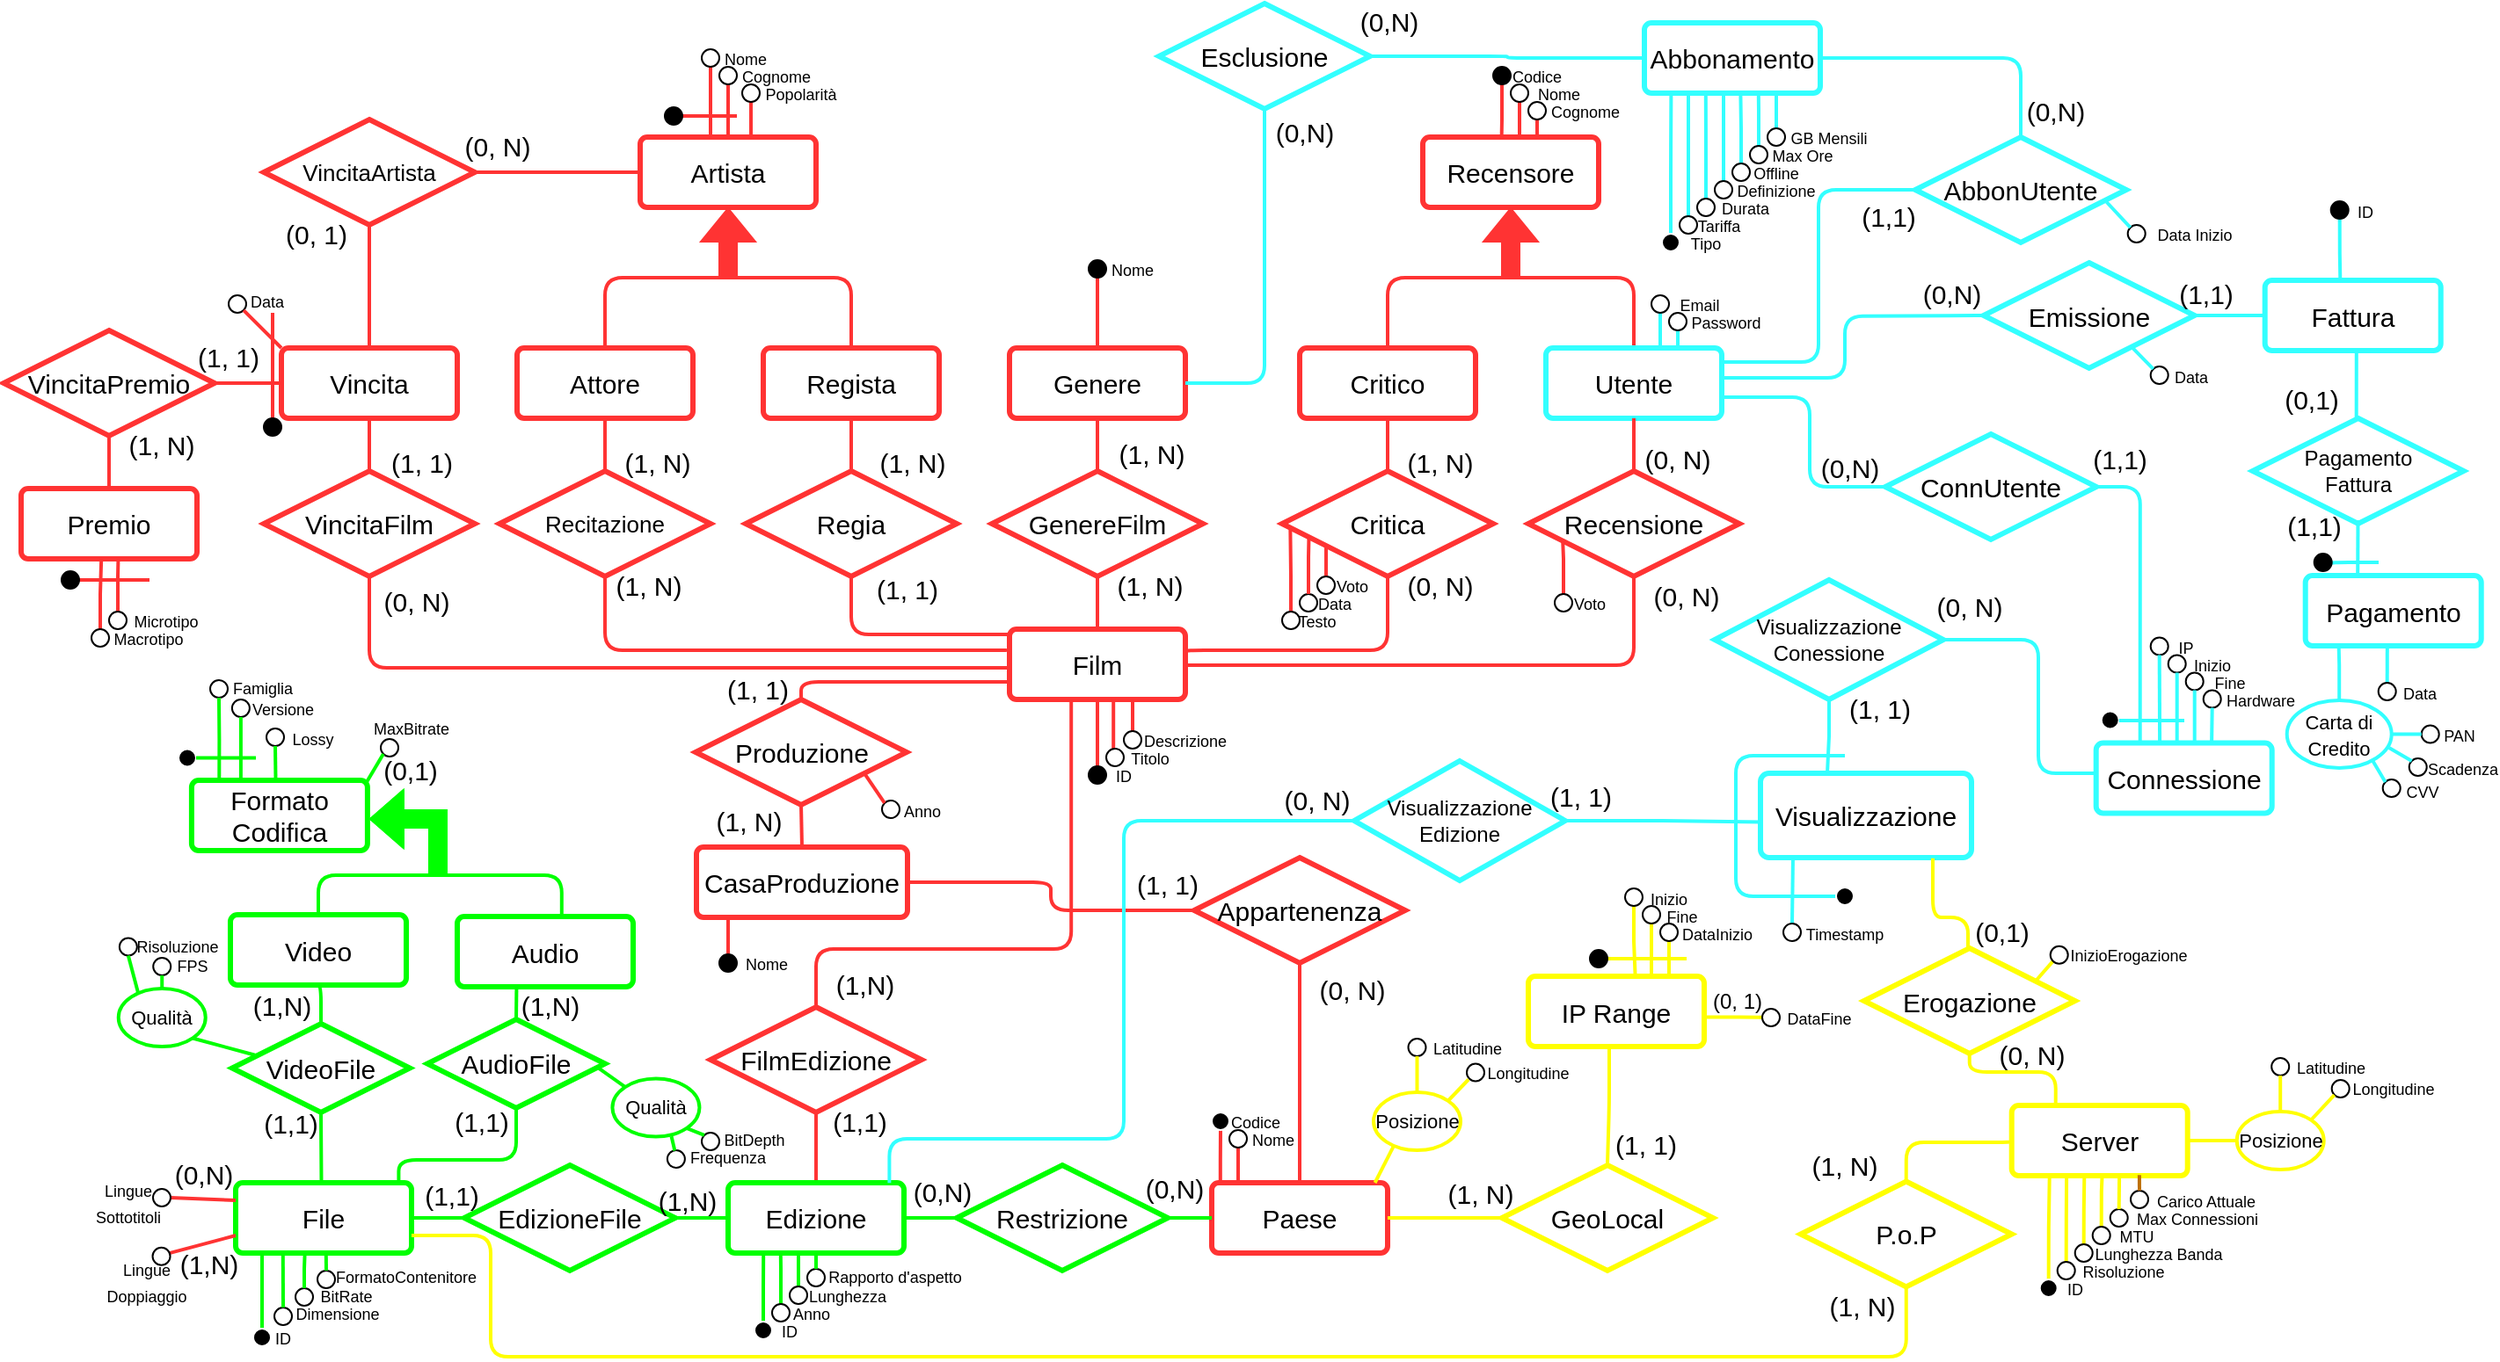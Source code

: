 <mxfile version="21.6.8" type="device" pages="2">
  <diagram id="R2lEEEUBdFMjLlhIrx00" name="ER - da ristrutturare">
    <mxGraphModel dx="1939" dy="145" grid="1" gridSize="10" guides="1" tooltips="1" connect="1" arrows="1" fold="1" page="1" pageScale="1" pageWidth="1700" pageHeight="1000" math="0" shadow="0" extFonts="Permanent Marker^https://fonts.googleapis.com/css?family=Permanent+Marker">
      <root>
        <mxCell id="0" />
        <mxCell id="1" parent="0" />
        <mxCell id="NKGvH9Crkrx0q5OSbga0-109" style="edgeStyle=orthogonalEdgeStyle;rounded=1;orthogonalLoop=1;jettySize=auto;html=1;entryX=0.5;entryY=1;entryDx=0;entryDy=0;endArrow=none;endFill=0;strokeWidth=2;strokeColor=#FF3333;exitX=1.005;exitY=0.328;exitDx=0;exitDy=0;exitPerimeter=0;" parent="1" source="gfvizb78fDKN9hPaAQz3-2" target="NKGvH9Crkrx0q5OSbga0-61" edge="1">
          <mxGeometry relative="1" as="geometry">
            <Array as="points">
              <mxPoint x="-954" y="400" />
              <mxPoint x="-839" y="400" />
            </Array>
          </mxGeometry>
        </mxCell>
        <mxCell id="NKGvH9Crkrx0q5OSbga0-114" style="edgeStyle=orthogonalEdgeStyle;rounded=1;orthogonalLoop=1;jettySize=auto;html=1;entryX=0.5;entryY=1;entryDx=0;entryDy=0;endArrow=none;endFill=0;strokeWidth=2;strokeColor=#FF3333;exitX=0.95;exitY=0.513;exitDx=0;exitDy=0;exitPerimeter=0;" parent="1" source="gfvizb78fDKN9hPaAQz3-2" target="NKGvH9Crkrx0q5OSbga0-59" edge="1">
          <mxGeometry relative="1" as="geometry">
            <mxPoint x="-949" y="408" as="sourcePoint" />
          </mxGeometry>
        </mxCell>
        <mxCell id="gfvizb78fDKN9hPaAQz3-2" value="&lt;font style=&quot;font-size: 15px;&quot;&gt;Film&lt;/font&gt;" style="rounded=1;arcSize=10;whiteSpace=wrap;html=1;align=center;strokeColor=#FF3333;strokeWidth=3;" parent="1" vertex="1">
          <mxGeometry x="-1054" y="388" width="100" height="40" as="geometry" />
        </mxCell>
        <mxCell id="gfvizb78fDKN9hPaAQz3-11" value="&lt;font style=&quot;font-size: 15px;&quot;&gt;Artista&lt;/font&gt;" style="rounded=1;arcSize=10;whiteSpace=wrap;html=1;align=center;strokeWidth=3;strokeColor=#FF3333;" parent="1" vertex="1">
          <mxGeometry x="-1264" y="108" width="100" height="40" as="geometry" />
        </mxCell>
        <mxCell id="NKGvH9Crkrx0q5OSbga0-91" style="edgeStyle=orthogonalEdgeStyle;rounded=1;orthogonalLoop=1;jettySize=auto;html=1;exitX=0.5;exitY=0;exitDx=0;exitDy=0;endArrow=none;endFill=0;strokeWidth=2;strokeColor=#FF3333;" parent="1" source="gfvizb78fDKN9hPaAQz3-13" edge="1">
          <mxGeometry relative="1" as="geometry">
            <mxPoint x="-1214.0" y="188.0" as="targetPoint" />
            <Array as="points">
              <mxPoint x="-1144" y="188" />
            </Array>
          </mxGeometry>
        </mxCell>
        <mxCell id="gfvizb78fDKN9hPaAQz3-13" value="&lt;font style=&quot;font-size: 15px;&quot;&gt;Regista&lt;/font&gt;" style="rounded=1;arcSize=10;whiteSpace=wrap;html=1;align=center;strokeWidth=3;strokeColor=#FF3333;" parent="1" vertex="1">
          <mxGeometry x="-1194" y="228" width="100" height="40" as="geometry" />
        </mxCell>
        <mxCell id="NKGvH9Crkrx0q5OSbga0-92" style="edgeStyle=orthogonalEdgeStyle;rounded=1;orthogonalLoop=1;jettySize=auto;html=1;exitX=0.5;exitY=0;exitDx=0;exitDy=0;endArrow=none;endFill=0;strokeWidth=2;strokeColor=#FF3333;" parent="1" source="gfvizb78fDKN9hPaAQz3-14" edge="1">
          <mxGeometry relative="1" as="geometry">
            <mxPoint x="-1214" y="188" as="targetPoint" />
            <Array as="points">
              <mxPoint x="-1284" y="188" />
            </Array>
          </mxGeometry>
        </mxCell>
        <mxCell id="gfvizb78fDKN9hPaAQz3-14" value="&lt;span style=&quot;font-size: 15px;&quot;&gt;Attore&lt;/span&gt;" style="rounded=1;arcSize=10;whiteSpace=wrap;html=1;align=center;strokeWidth=3;strokeColor=#FF3333;" parent="1" vertex="1">
          <mxGeometry x="-1334" y="228" width="100" height="40" as="geometry" />
        </mxCell>
        <mxCell id="gfvizb78fDKN9hPaAQz3-21" value="" style="shape=flexArrow;endArrow=classic;html=1;rounded=0;entryX=0.5;entryY=1;entryDx=0;entryDy=0;fillColor=#FF3333;strokeColor=#FF3333;" parent="1" target="gfvizb78fDKN9hPaAQz3-11" edge="1">
          <mxGeometry width="50" height="50" relative="1" as="geometry">
            <mxPoint x="-1214" y="188" as="sourcePoint" />
            <mxPoint x="-1144" y="268" as="targetPoint" />
          </mxGeometry>
        </mxCell>
        <mxCell id="NKGvH9Crkrx0q5OSbga0-81" style="edgeStyle=orthogonalEdgeStyle;rounded=1;orthogonalLoop=1;jettySize=auto;html=1;exitX=0.5;exitY=1;exitDx=0;exitDy=0;endArrow=none;endFill=0;strokeColor=#FF3333;strokeWidth=2;" parent="1" edge="1">
          <mxGeometry relative="1" as="geometry">
            <Array as="points">
              <mxPoint x="-1144" y="391" />
              <mxPoint x="-1054" y="391" />
            </Array>
            <mxPoint x="-1144" y="359" as="sourcePoint" />
            <mxPoint x="-1054" y="391" as="targetPoint" />
          </mxGeometry>
        </mxCell>
        <mxCell id="NKGvH9Crkrx0q5OSbga0-98" style="edgeStyle=orthogonalEdgeStyle;rounded=1;orthogonalLoop=1;jettySize=auto;html=1;entryX=0.5;entryY=1;entryDx=0;entryDy=0;strokeWidth=2;endArrow=none;endFill=0;strokeColor=#FF3333;" parent="1" source="gfvizb78fDKN9hPaAQz3-22" target="gfvizb78fDKN9hPaAQz3-13" edge="1">
          <mxGeometry relative="1" as="geometry" />
        </mxCell>
        <mxCell id="gfvizb78fDKN9hPaAQz3-22" value="&lt;font style=&quot;font-size: 15px;&quot;&gt;Regia&lt;/font&gt;" style="shape=rhombus;perimeter=rhombusPerimeter;whiteSpace=wrap;html=1;align=center;strokeWidth=3;strokeColor=#FF3333;" parent="1" vertex="1">
          <mxGeometry x="-1204" y="298" width="120" height="60" as="geometry" />
        </mxCell>
        <mxCell id="gfvizb78fDKN9hPaAQz3-23" value="&lt;font style=&quot;font-size: 15px;&quot;&gt;(1, 1)&lt;/font&gt;" style="text;html=1;strokeColor=none;fillColor=none;align=center;verticalAlign=middle;whiteSpace=wrap;rounded=0;" parent="1" vertex="1">
          <mxGeometry x="-1142" y="350" width="60" height="30" as="geometry" />
        </mxCell>
        <mxCell id="gfvizb78fDKN9hPaAQz3-24" value="&lt;font style=&quot;font-size: 15px;&quot;&gt;(1, N)&lt;/font&gt;" style="text;html=1;strokeColor=none;fillColor=none;align=center;verticalAlign=middle;whiteSpace=wrap;rounded=0;" parent="1" vertex="1">
          <mxGeometry x="-1139" y="278" width="60" height="30" as="geometry" />
        </mxCell>
        <mxCell id="NKGvH9Crkrx0q5OSbga0-96" style="edgeStyle=orthogonalEdgeStyle;rounded=1;orthogonalLoop=1;jettySize=auto;html=1;entryX=0.5;entryY=1;entryDx=0;entryDy=0;endArrow=none;endFill=0;strokeWidth=2;strokeColor=#FF3333;" parent="1" source="gfvizb78fDKN9hPaAQz3-25" target="gfvizb78fDKN9hPaAQz3-14" edge="1">
          <mxGeometry relative="1" as="geometry" />
        </mxCell>
        <mxCell id="NKGvH9Crkrx0q5OSbga0-97" style="edgeStyle=orthogonalEdgeStyle;rounded=1;orthogonalLoop=1;jettySize=auto;html=1;exitX=0.5;exitY=1;exitDx=0;exitDy=0;endArrow=none;endFill=0;strokeWidth=2;strokeColor=#FF3333;" parent="1" edge="1">
          <mxGeometry relative="1" as="geometry">
            <mxPoint x="-1059" y="400" as="targetPoint" />
            <mxPoint x="-1284" y="358" as="sourcePoint" />
            <Array as="points">
              <mxPoint x="-1284" y="400" />
              <mxPoint x="-1054" y="400" />
            </Array>
          </mxGeometry>
        </mxCell>
        <mxCell id="gfvizb78fDKN9hPaAQz3-25" value="&lt;font style=&quot;font-size: 13px;&quot;&gt;Recitazione&lt;/font&gt;" style="shape=rhombus;perimeter=rhombusPerimeter;whiteSpace=wrap;html=1;align=center;strokeWidth=3;strokeColor=#FF3333;" parent="1" vertex="1">
          <mxGeometry x="-1344" y="298" width="120" height="60" as="geometry" />
        </mxCell>
        <mxCell id="gfvizb78fDKN9hPaAQz3-26" value="&lt;font style=&quot;font-size: 15px;&quot;&gt;(1, N)&lt;/font&gt;" style="text;html=1;strokeColor=none;fillColor=none;align=center;verticalAlign=middle;whiteSpace=wrap;rounded=0;" parent="1" vertex="1">
          <mxGeometry x="-1289" y="348" width="60" height="30" as="geometry" />
        </mxCell>
        <mxCell id="gfvizb78fDKN9hPaAQz3-27" value="&lt;font style=&quot;font-size: 15px;&quot;&gt;(1, N)&lt;/font&gt;" style="text;html=1;strokeColor=none;fillColor=none;align=center;verticalAlign=middle;whiteSpace=wrap;rounded=0;" parent="1" vertex="1">
          <mxGeometry x="-1284" y="278" width="60" height="30" as="geometry" />
        </mxCell>
        <mxCell id="NKGvH9Crkrx0q5OSbga0-107" style="edgeStyle=orthogonalEdgeStyle;rounded=1;orthogonalLoop=1;jettySize=auto;html=1;strokeWidth=2;endArrow=none;endFill=0;strokeColor=#FF3333;" parent="1" source="gfvizb78fDKN9hPaAQz3-34" target="gfvizb78fDKN9hPaAQz3-35" edge="1">
          <mxGeometry relative="1" as="geometry" />
        </mxCell>
        <mxCell id="gfvizb78fDKN9hPaAQz3-34" value="&lt;font style=&quot;font-size: 15px;&quot;&gt;Paese&lt;/font&gt;" style="rounded=1;arcSize=10;whiteSpace=wrap;html=1;align=center;strokeWidth=3;strokeColor=#FF3333;" parent="1" vertex="1">
          <mxGeometry x="-939" y="703" width="100" height="40" as="geometry" />
        </mxCell>
        <mxCell id="NKGvH9Crkrx0q5OSbga0-108" style="edgeStyle=orthogonalEdgeStyle;rounded=1;orthogonalLoop=1;jettySize=auto;html=1;entryX=1;entryY=0.5;entryDx=0;entryDy=0;exitX=0;exitY=0.5;exitDx=0;exitDy=0;endArrow=none;endFill=0;strokeWidth=2;strokeColor=#FF3333;" parent="1" source="gfvizb78fDKN9hPaAQz3-35" target="FoAWJP59tls7MiWZvlNt-83" edge="1">
          <mxGeometry relative="1" as="geometry" />
        </mxCell>
        <mxCell id="gfvizb78fDKN9hPaAQz3-35" value="&lt;font style=&quot;font-size: 15px;&quot;&gt;Appartenenza&lt;/font&gt;" style="shape=rhombus;perimeter=rhombusPerimeter;whiteSpace=wrap;html=1;align=center;strokeWidth=3;strokeColor=#FF3333;" parent="1" vertex="1">
          <mxGeometry x="-949" y="518" width="120" height="60" as="geometry" />
        </mxCell>
        <mxCell id="NKGvH9Crkrx0q5OSbga0-1" value="&lt;font style=&quot;font-size: 15px;&quot;&gt;Genere&lt;/font&gt;" style="rounded=1;arcSize=10;whiteSpace=wrap;html=1;align=center;strokeColor=#FF3333;strokeWidth=3;" parent="1" vertex="1">
          <mxGeometry x="-1054" y="228" width="100" height="40" as="geometry" />
        </mxCell>
        <mxCell id="NKGvH9Crkrx0q5OSbga0-104" style="edgeStyle=orthogonalEdgeStyle;rounded=1;orthogonalLoop=1;jettySize=auto;html=1;entryX=0.5;entryY=0;entryDx=0;entryDy=0;endArrow=none;endFill=0;strokeWidth=2;strokeColor=#FF3333;" parent="1" source="NKGvH9Crkrx0q5OSbga0-4" target="gfvizb78fDKN9hPaAQz3-2" edge="1">
          <mxGeometry relative="1" as="geometry" />
        </mxCell>
        <mxCell id="NKGvH9Crkrx0q5OSbga0-105" style="edgeStyle=orthogonalEdgeStyle;rounded=1;orthogonalLoop=1;jettySize=auto;html=1;entryX=0.5;entryY=1;entryDx=0;entryDy=0;strokeColor=#FF3333;strokeWidth=2;endArrow=none;endFill=0;" parent="1" source="NKGvH9Crkrx0q5OSbga0-4" target="NKGvH9Crkrx0q5OSbga0-1" edge="1">
          <mxGeometry relative="1" as="geometry" />
        </mxCell>
        <mxCell id="NKGvH9Crkrx0q5OSbga0-4" value="&lt;font style=&quot;font-size: 15px;&quot;&gt;GenereFilm&lt;/font&gt;" style="shape=rhombus;perimeter=rhombusPerimeter;whiteSpace=wrap;html=1;align=center;strokeWidth=3;strokeColor=#FF3333;" parent="1" vertex="1">
          <mxGeometry x="-1064" y="298" width="120" height="60" as="geometry" />
        </mxCell>
        <mxCell id="NKGvH9Crkrx0q5OSbga0-5" value="&lt;font style=&quot;font-size: 15px;&quot;&gt;(1, N)&lt;/font&gt;" style="text;html=1;strokeColor=none;fillColor=none;align=center;verticalAlign=middle;whiteSpace=wrap;rounded=0;" parent="1" vertex="1">
          <mxGeometry x="-1004" y="348" width="60" height="30" as="geometry" />
        </mxCell>
        <mxCell id="NKGvH9Crkrx0q5OSbga0-6" value="&lt;font style=&quot;font-size: 15px;&quot;&gt;(1, N)&lt;/font&gt;" style="text;html=1;strokeColor=none;fillColor=none;align=center;verticalAlign=middle;whiteSpace=wrap;rounded=0;" parent="1" vertex="1">
          <mxGeometry x="-1003" y="273" width="60" height="30" as="geometry" />
        </mxCell>
        <mxCell id="NKGvH9Crkrx0q5OSbga0-129" style="edgeStyle=orthogonalEdgeStyle;shape=connector;rounded=1;orthogonalLoop=1;jettySize=auto;html=1;labelBackgroundColor=default;strokeColor=#FF3333;strokeWidth=2;fontFamily=Helvetica;fontSize=11;fontColor=default;endArrow=none;endFill=0;" parent="1" source="NKGvH9Crkrx0q5OSbga0-9" target="NKGvH9Crkrx0q5OSbga0-44" edge="1">
          <mxGeometry relative="1" as="geometry" />
        </mxCell>
        <mxCell id="NKGvH9Crkrx0q5OSbga0-145" style="edgeStyle=orthogonalEdgeStyle;shape=connector;rounded=1;orthogonalLoop=1;jettySize=auto;html=1;entryX=1;entryY=0.5;entryDx=0;entryDy=0;labelBackgroundColor=default;strokeColor=#00FF00;strokeWidth=2;fontFamily=Helvetica;fontSize=11;fontColor=default;endArrow=none;endFill=0;" parent="1" source="NKGvH9Crkrx0q5OSbga0-9" target="NKGvH9Crkrx0q5OSbga0-140" edge="1">
          <mxGeometry relative="1" as="geometry" />
        </mxCell>
        <mxCell id="NKGvH9Crkrx0q5OSbga0-9" value="&lt;font style=&quot;font-size: 15px;&quot;&gt;Edizione&lt;/font&gt;" style="rounded=1;arcSize=10;whiteSpace=wrap;html=1;align=center;strokeColor=#00FF00;strokeWidth=3;" parent="1" vertex="1">
          <mxGeometry x="-1214" y="703" width="100" height="40" as="geometry" />
        </mxCell>
        <mxCell id="NKGvH9Crkrx0q5OSbga0-44" value="&lt;font style=&quot;font-size: 15px;&quot;&gt;FilmEdizione&lt;/font&gt;" style="shape=rhombus;perimeter=rhombusPerimeter;whiteSpace=wrap;html=1;align=center;strokeWidth=3;strokeColor=#FF3333;" parent="1" vertex="1">
          <mxGeometry x="-1224" y="603" width="120" height="60" as="geometry" />
        </mxCell>
        <mxCell id="NKGvH9Crkrx0q5OSbga0-45" value="&lt;font style=&quot;font-size: 15px;&quot;&gt;(1,N)&lt;/font&gt;" style="text;html=1;strokeColor=none;fillColor=none;align=center;verticalAlign=middle;whiteSpace=wrap;rounded=0;" parent="1" vertex="1">
          <mxGeometry x="-1166" y="575" width="60" height="30" as="geometry" />
        </mxCell>
        <mxCell id="NKGvH9Crkrx0q5OSbga0-46" value="&lt;font style=&quot;font-size: 15px;&quot;&gt;(1,1)&lt;/font&gt;" style="text;html=1;strokeColor=none;fillColor=none;align=center;verticalAlign=middle;whiteSpace=wrap;rounded=0;" parent="1" vertex="1">
          <mxGeometry x="-1169" y="653" width="60" height="30" as="geometry" />
        </mxCell>
        <mxCell id="NKGvH9Crkrx0q5OSbga0-52" value="&lt;font style=&quot;font-size: 15px;&quot;&gt;Recensore&lt;/font&gt;" style="rounded=1;arcSize=10;whiteSpace=wrap;html=1;align=center;strokeWidth=3;strokeColor=#FF3333;" parent="1" vertex="1">
          <mxGeometry x="-819" y="108" width="100" height="40" as="geometry" />
        </mxCell>
        <mxCell id="NKGvH9Crkrx0q5OSbga0-112" style="edgeStyle=orthogonalEdgeStyle;rounded=1;orthogonalLoop=1;jettySize=auto;html=1;exitX=0.5;exitY=0;exitDx=0;exitDy=0;endArrow=none;endFill=0;strokeWidth=2;strokeColor=#FF3333;" parent="1" source="NKGvH9Crkrx0q5OSbga0-53" edge="1">
          <mxGeometry relative="1" as="geometry">
            <mxPoint x="-769" y="188.0" as="targetPoint" />
            <Array as="points">
              <mxPoint x="-699" y="188" />
            </Array>
          </mxGeometry>
        </mxCell>
        <mxCell id="FoAWJP59tls7MiWZvlNt-300" style="edgeStyle=orthogonalEdgeStyle;shape=connector;rounded=1;orthogonalLoop=1;jettySize=auto;html=1;entryX=0;entryY=0.5;entryDx=0;entryDy=0;labelBackgroundColor=default;strokeColor=#33FFFF;strokeWidth=2;fontFamily=Helvetica;fontSize=11;fontColor=default;endArrow=none;endFill=0;" parent="1" target="NKGvH9Crkrx0q5OSbga0-163" edge="1">
          <mxGeometry relative="1" as="geometry">
            <mxPoint x="-649" y="236" as="sourcePoint" />
            <mxPoint x="-539.0" y="144" as="targetPoint" />
            <Array as="points">
              <mxPoint x="-594" y="236" />
              <mxPoint x="-594" y="138" />
            </Array>
          </mxGeometry>
        </mxCell>
        <mxCell id="NKGvH9Crkrx0q5OSbga0-53" value="&lt;font style=&quot;font-size: 15px;&quot;&gt;Utente&lt;/font&gt;" style="rounded=1;arcSize=10;whiteSpace=wrap;html=1;align=center;strokeWidth=3;strokeColor=#33FFFF;" parent="1" vertex="1">
          <mxGeometry x="-749" y="228" width="100" height="40" as="geometry" />
        </mxCell>
        <mxCell id="NKGvH9Crkrx0q5OSbga0-111" style="edgeStyle=orthogonalEdgeStyle;rounded=1;orthogonalLoop=1;jettySize=auto;html=1;exitX=0.5;exitY=0;exitDx=0;exitDy=0;endArrow=none;endFill=0;strokeWidth=2;strokeColor=#FF3333;" parent="1" source="NKGvH9Crkrx0q5OSbga0-54" edge="1">
          <mxGeometry relative="1" as="geometry">
            <mxPoint x="-769" y="188.0" as="targetPoint" />
            <Array as="points">
              <mxPoint x="-839" y="188" />
            </Array>
          </mxGeometry>
        </mxCell>
        <mxCell id="NKGvH9Crkrx0q5OSbga0-54" value="&lt;span style=&quot;font-size: 15px;&quot;&gt;Critico&lt;/span&gt;" style="rounded=1;arcSize=10;whiteSpace=wrap;html=1;align=center;strokeWidth=3;strokeColor=#FF3333;" parent="1" vertex="1">
          <mxGeometry x="-889" y="228" width="100" height="40" as="geometry" />
        </mxCell>
        <mxCell id="NKGvH9Crkrx0q5OSbga0-58" value="" style="shape=flexArrow;endArrow=classic;html=1;rounded=0;entryX=0.5;entryY=1;entryDx=0;entryDy=0;fillColor=#FF3333;strokeColor=#FF3333;" parent="1" target="NKGvH9Crkrx0q5OSbga0-52" edge="1">
          <mxGeometry width="50" height="50" relative="1" as="geometry">
            <mxPoint x="-769" y="188" as="sourcePoint" />
            <mxPoint x="-699" y="268" as="targetPoint" />
          </mxGeometry>
        </mxCell>
        <mxCell id="NKGvH9Crkrx0q5OSbga0-113" style="edgeStyle=orthogonalEdgeStyle;rounded=1;orthogonalLoop=1;jettySize=auto;html=1;entryX=0.5;entryY=1;entryDx=0;entryDy=0;strokeWidth=2;endArrow=none;endFill=0;strokeColor=#FF3333;" parent="1" source="NKGvH9Crkrx0q5OSbga0-59" target="NKGvH9Crkrx0q5OSbga0-53" edge="1">
          <mxGeometry relative="1" as="geometry" />
        </mxCell>
        <mxCell id="NKGvH9Crkrx0q5OSbga0-59" value="&lt;font style=&quot;font-size: 15px;&quot;&gt;Recensione&lt;/font&gt;" style="shape=rhombus;perimeter=rhombusPerimeter;whiteSpace=wrap;html=1;align=center;strokeWidth=3;strokeColor=#FF3333;" parent="1" vertex="1">
          <mxGeometry x="-759" y="298" width="120" height="60" as="geometry" />
        </mxCell>
        <mxCell id="NKGvH9Crkrx0q5OSbga0-60" value="&lt;font style=&quot;font-size: 15px;&quot;&gt;(0, N)&lt;/font&gt;" style="text;html=1;strokeColor=none;fillColor=none;align=center;verticalAlign=middle;whiteSpace=wrap;rounded=0;" parent="1" vertex="1">
          <mxGeometry x="-689" y="360" width="40" height="18" as="geometry" />
        </mxCell>
        <mxCell id="NKGvH9Crkrx0q5OSbga0-110" style="edgeStyle=orthogonalEdgeStyle;rounded=1;orthogonalLoop=1;jettySize=auto;html=1;entryX=0.5;entryY=1;entryDx=0;entryDy=0;endArrow=none;endFill=0;strokeWidth=2;strokeColor=#FF3333;" parent="1" source="NKGvH9Crkrx0q5OSbga0-61" target="NKGvH9Crkrx0q5OSbga0-54" edge="1">
          <mxGeometry relative="1" as="geometry" />
        </mxCell>
        <mxCell id="NKGvH9Crkrx0q5OSbga0-61" value="&lt;font style=&quot;font-size: 15px;&quot;&gt;Critica&lt;/font&gt;" style="shape=rhombus;perimeter=rhombusPerimeter;whiteSpace=wrap;html=1;align=center;strokeWidth=3;strokeColor=#FF3333;" parent="1" vertex="1">
          <mxGeometry x="-899" y="298" width="120" height="60" as="geometry" />
        </mxCell>
        <mxCell id="NKGvH9Crkrx0q5OSbga0-62" value="&lt;font style=&quot;font-size: 15px;&quot;&gt;(0, N)&lt;/font&gt;" style="text;html=1;strokeColor=none;fillColor=none;align=center;verticalAlign=middle;whiteSpace=wrap;rounded=0;" parent="1" vertex="1">
          <mxGeometry x="-839" y="348" width="60" height="30" as="geometry" />
        </mxCell>
        <mxCell id="NKGvH9Crkrx0q5OSbga0-70" value="&lt;font style=&quot;font-size: 15px;&quot;&gt;(1, N)&lt;/font&gt;" style="text;html=1;strokeColor=none;fillColor=none;align=center;verticalAlign=middle;whiteSpace=wrap;rounded=0;" parent="1" vertex="1">
          <mxGeometry x="-839" y="278" width="60" height="30" as="geometry" />
        </mxCell>
        <mxCell id="NKGvH9Crkrx0q5OSbga0-71" value="&lt;font style=&quot;font-size: 15px;&quot;&gt;(0, N)&lt;/font&gt;" style="text;html=1;strokeColor=none;fillColor=none;align=center;verticalAlign=middle;whiteSpace=wrap;rounded=0;" parent="1" vertex="1">
          <mxGeometry x="-699" y="281.5" width="50" height="18" as="geometry" />
        </mxCell>
        <mxCell id="NKGvH9Crkrx0q5OSbga0-82" style="edgeStyle=orthogonalEdgeStyle;rounded=1;orthogonalLoop=1;jettySize=auto;html=1;entryX=0.5;entryY=1;entryDx=0;entryDy=0;endArrow=none;endFill=0;strokeWidth=2;strokeColor=#FF3333;" parent="1" source="NKGvH9Crkrx0q5OSbga0-77" target="NKGvH9Crkrx0q5OSbga0-80" edge="1">
          <mxGeometry relative="1" as="geometry" />
        </mxCell>
        <mxCell id="NKGvH9Crkrx0q5OSbga0-83" style="edgeStyle=orthogonalEdgeStyle;rounded=1;orthogonalLoop=1;jettySize=auto;html=1;entryX=0.5;entryY=0;entryDx=0;entryDy=0;strokeColor=#FF3333;strokeWidth=2;endArrow=none;endFill=0;" parent="1" source="NKGvH9Crkrx0q5OSbga0-77" target="NKGvH9Crkrx0q5OSbga0-79" edge="1">
          <mxGeometry relative="1" as="geometry" />
        </mxCell>
        <mxCell id="NKGvH9Crkrx0q5OSbga0-77" value="&lt;span style=&quot;font-size: 15px;&quot;&gt;Vincita&lt;/span&gt;" style="rounded=1;arcSize=10;whiteSpace=wrap;html=1;align=center;strokeWidth=3;strokeColor=#FF3333;" parent="1" vertex="1">
          <mxGeometry x="-1468" y="228" width="100" height="40" as="geometry" />
        </mxCell>
        <mxCell id="NKGvH9Crkrx0q5OSbga0-79" value="&lt;font style=&quot;font-size: 15px;&quot;&gt;VincitaFilm&lt;/font&gt;" style="shape=rhombus;perimeter=rhombusPerimeter;whiteSpace=wrap;html=1;align=center;strokeWidth=3;strokeColor=#FF3333;" parent="1" vertex="1">
          <mxGeometry x="-1478" y="298" width="120" height="60" as="geometry" />
        </mxCell>
        <mxCell id="NKGvH9Crkrx0q5OSbga0-85" style="edgeStyle=orthogonalEdgeStyle;rounded=1;orthogonalLoop=1;jettySize=auto;html=1;entryX=0;entryY=0.5;entryDx=0;entryDy=0;strokeColor=#FF3333;strokeWidth=2;endArrow=none;endFill=0;" parent="1" source="NKGvH9Crkrx0q5OSbga0-80" target="gfvizb78fDKN9hPaAQz3-11" edge="1">
          <mxGeometry relative="1" as="geometry" />
        </mxCell>
        <mxCell id="NKGvH9Crkrx0q5OSbga0-80" value="&lt;font style=&quot;font-size: 13px;&quot;&gt;VincitaArtista&lt;/font&gt;" style="shape=rhombus;perimeter=rhombusPerimeter;whiteSpace=wrap;html=1;align=center;strokeWidth=3;strokeColor=#FF3333;" parent="1" vertex="1">
          <mxGeometry x="-1478" y="98" width="120" height="60" as="geometry" />
        </mxCell>
        <mxCell id="NKGvH9Crkrx0q5OSbga0-86" value="&lt;font style=&quot;font-size: 15px;&quot;&gt;(0, N)&lt;/font&gt;" style="text;html=1;strokeColor=none;fillColor=none;align=center;verticalAlign=middle;whiteSpace=wrap;rounded=0;" parent="1" vertex="1">
          <mxGeometry x="-1421" y="357" width="60" height="30" as="geometry" />
        </mxCell>
        <mxCell id="NKGvH9Crkrx0q5OSbga0-87" value="&lt;font style=&quot;font-size: 15px;&quot;&gt;(1, 1)&lt;/font&gt;" style="text;html=1;strokeColor=none;fillColor=none;align=center;verticalAlign=middle;whiteSpace=wrap;rounded=0;" parent="1" vertex="1">
          <mxGeometry x="-1418" y="278" width="60" height="30" as="geometry" />
        </mxCell>
        <mxCell id="NKGvH9Crkrx0q5OSbga0-88" value="&lt;font style=&quot;font-size: 15px;&quot;&gt;(0, 1)&lt;/font&gt;" style="text;html=1;strokeColor=none;fillColor=none;align=center;verticalAlign=middle;whiteSpace=wrap;rounded=0;" parent="1" vertex="1">
          <mxGeometry x="-1478" y="148" width="60" height="30" as="geometry" />
        </mxCell>
        <mxCell id="NKGvH9Crkrx0q5OSbga0-89" value="&lt;font style=&quot;font-size: 15px;&quot;&gt;(0, N)&lt;/font&gt;" style="text;html=1;strokeColor=none;fillColor=none;align=center;verticalAlign=middle;whiteSpace=wrap;rounded=0;" parent="1" vertex="1">
          <mxGeometry x="-1375.45" y="98" width="60" height="30" as="geometry" />
        </mxCell>
        <mxCell id="NKGvH9Crkrx0q5OSbga0-133" value="&lt;font style=&quot;font-size: 15px;&quot;&gt;File&lt;/font&gt;" style="rounded=1;arcSize=10;whiteSpace=wrap;html=1;align=center;strokeColor=#00FF00;strokeWidth=3;" parent="1" vertex="1">
          <mxGeometry x="-1494" y="703" width="100" height="40" as="geometry" />
        </mxCell>
        <mxCell id="NKGvH9Crkrx0q5OSbga0-189" style="edgeStyle=orthogonalEdgeStyle;shape=connector;rounded=1;orthogonalLoop=1;jettySize=auto;html=1;labelBackgroundColor=default;strokeColor=#00FF00;strokeWidth=2;fontFamily=Helvetica;fontSize=11;fontColor=default;endArrow=none;endFill=0;exitX=0.594;exitY=0.022;exitDx=0;exitDy=0;exitPerimeter=0;entryX=0.5;entryY=0;entryDx=0;entryDy=0;" parent="1" edge="1" target="NKGvH9Crkrx0q5OSbga0-138" source="NKGvH9Crkrx0q5OSbga0-136">
          <mxGeometry relative="1" as="geometry">
            <mxPoint x="-1447" y="581.5" as="targetPoint" />
            <Array as="points">
              <mxPoint x="-1309" y="528" />
              <mxPoint x="-1447" y="528" />
            </Array>
            <mxPoint x="-1309.1" y="652.58" as="sourcePoint" />
          </mxGeometry>
        </mxCell>
        <mxCell id="NKGvH9Crkrx0q5OSbga0-136" value="&lt;font style=&quot;font-size: 15px;&quot;&gt;Audio&lt;/font&gt;" style="rounded=1;arcSize=10;whiteSpace=wrap;html=1;align=center;strokeWidth=3;strokeColor=#00FF00;" parent="1" vertex="1">
          <mxGeometry x="-1368" y="551.5" width="100" height="40" as="geometry" />
        </mxCell>
        <mxCell id="NKGvH9Crkrx0q5OSbga0-138" value="&lt;span style=&quot;font-size: 15px;&quot;&gt;Video&lt;/span&gt;" style="rounded=1;arcSize=10;whiteSpace=wrap;html=1;align=center;strokeWidth=3;strokeColor=#00FF00;" parent="1" vertex="1">
          <mxGeometry x="-1497" y="550.5" width="100" height="40" as="geometry" />
        </mxCell>
        <mxCell id="NKGvH9Crkrx0q5OSbga0-139" value="" style="shape=flexArrow;endArrow=classic;html=1;rounded=0;fillColor=#00FF00;strokeColor=#00FF00;endWidth=22.06;endSize=5.974;" parent="1" edge="1">
          <mxGeometry width="50" height="50" relative="1" as="geometry">
            <mxPoint x="-1379" y="528" as="sourcePoint" />
            <mxPoint x="-1418" y="496" as="targetPoint" />
            <Array as="points">
              <mxPoint x="-1379" y="496" />
              <mxPoint x="-1395" y="496" />
            </Array>
          </mxGeometry>
        </mxCell>
        <mxCell id="NKGvH9Crkrx0q5OSbga0-144" style="edgeStyle=orthogonalEdgeStyle;shape=connector;rounded=1;orthogonalLoop=1;jettySize=auto;html=1;labelBackgroundColor=default;strokeColor=#00FF00;strokeWidth=2;fontFamily=Helvetica;fontSize=11;fontColor=default;endArrow=none;endFill=0;" parent="1" source="NKGvH9Crkrx0q5OSbga0-140" target="NKGvH9Crkrx0q5OSbga0-133" edge="1">
          <mxGeometry relative="1" as="geometry" />
        </mxCell>
        <mxCell id="NKGvH9Crkrx0q5OSbga0-140" value="&lt;font style=&quot;font-size: 15px;&quot;&gt;EdizioneFile&lt;/font&gt;" style="shape=rhombus;perimeter=rhombusPerimeter;whiteSpace=wrap;html=1;align=center;strokeWidth=3;strokeColor=#00FF00;" parent="1" vertex="1">
          <mxGeometry x="-1364" y="693" width="120" height="60" as="geometry" />
        </mxCell>
        <mxCell id="NKGvH9Crkrx0q5OSbga0-141" value="&lt;font style=&quot;font-size: 15px;&quot;&gt;AudioFile&lt;/font&gt;" style="shape=rhombus;perimeter=rhombusPerimeter;whiteSpace=wrap;html=1;align=center;strokeWidth=3;strokeColor=#00FF00;" parent="1" vertex="1">
          <mxGeometry x="-1385" y="610" width="101" height="50.5" as="geometry" />
        </mxCell>
        <mxCell id="NKGvH9Crkrx0q5OSbga0-147" value="&lt;font style=&quot;font-size: 15px;&quot;&gt;(1,N)&lt;/font&gt;" style="text;html=1;strokeColor=none;fillColor=none;align=center;verticalAlign=middle;whiteSpace=wrap;rounded=0;" parent="1" vertex="1">
          <mxGeometry x="-1487" y="592.25" width="39" height="19.5" as="geometry" />
        </mxCell>
        <mxCell id="NKGvH9Crkrx0q5OSbga0-148" value="&lt;font style=&quot;font-size: 15px;&quot;&gt;(1,1)&lt;/font&gt;" style="text;html=1;strokeColor=none;fillColor=none;align=center;verticalAlign=middle;whiteSpace=wrap;rounded=0;" parent="1" vertex="1">
          <mxGeometry x="-1384" y="703" width="26" height="13" as="geometry" />
        </mxCell>
        <mxCell id="NKGvH9Crkrx0q5OSbga0-149" value="&lt;font style=&quot;font-size: 15px;&quot;&gt;(1,N)&lt;/font&gt;" style="text;html=1;strokeColor=none;fillColor=none;align=center;verticalAlign=middle;whiteSpace=wrap;rounded=0;" parent="1" vertex="1">
          <mxGeometry x="-1252" y="705" width="30" height="15" as="geometry" />
        </mxCell>
        <mxCell id="NKGvH9Crkrx0q5OSbga0-151" style="edgeStyle=orthogonalEdgeStyle;shape=connector;rounded=1;orthogonalLoop=1;jettySize=auto;html=1;labelBackgroundColor=default;strokeColor=#00FF00;strokeWidth=2;fontFamily=Helvetica;fontSize=11;fontColor=default;endArrow=none;endFill=0;" parent="1" source="NKGvH9Crkrx0q5OSbga0-150" target="gfvizb78fDKN9hPaAQz3-34" edge="1">
          <mxGeometry relative="1" as="geometry" />
        </mxCell>
        <mxCell id="NKGvH9Crkrx0q5OSbga0-152" style="edgeStyle=orthogonalEdgeStyle;shape=connector;rounded=1;orthogonalLoop=1;jettySize=auto;html=1;labelBackgroundColor=default;strokeColor=#00FF00;strokeWidth=2;fontFamily=Helvetica;fontSize=11;fontColor=default;endArrow=none;endFill=0;" parent="1" source="NKGvH9Crkrx0q5OSbga0-150" target="NKGvH9Crkrx0q5OSbga0-9" edge="1">
          <mxGeometry relative="1" as="geometry" />
        </mxCell>
        <mxCell id="NKGvH9Crkrx0q5OSbga0-150" value="&lt;font style=&quot;font-size: 15px;&quot;&gt;Restrizione&lt;/font&gt;" style="shape=rhombus;perimeter=rhombusPerimeter;whiteSpace=wrap;html=1;align=center;strokeWidth=3;strokeColor=#00FF00;" parent="1" vertex="1">
          <mxGeometry x="-1084" y="693" width="120" height="60" as="geometry" />
        </mxCell>
        <mxCell id="NKGvH9Crkrx0q5OSbga0-153" value="&lt;font style=&quot;font-size: 15px;&quot;&gt;(0,N)&lt;/font&gt;" style="text;html=1;strokeColor=none;fillColor=none;align=center;verticalAlign=middle;whiteSpace=wrap;rounded=0;" parent="1" vertex="1">
          <mxGeometry x="-990" y="691" width="60" height="30" as="geometry" />
        </mxCell>
        <mxCell id="NKGvH9Crkrx0q5OSbga0-154" value="&lt;font style=&quot;font-size: 15px;&quot;&gt;(0,N)&lt;/font&gt;" style="text;html=1;strokeColor=none;fillColor=none;align=center;verticalAlign=middle;whiteSpace=wrap;rounded=0;" parent="1" vertex="1">
          <mxGeometry x="-1122" y="693" width="60" height="30" as="geometry" />
        </mxCell>
        <mxCell id="NKGvH9Crkrx0q5OSbga0-158" style="edgeStyle=orthogonalEdgeStyle;shape=connector;rounded=1;orthogonalLoop=1;jettySize=auto;html=1;entryX=1;entryY=0.5;entryDx=0;entryDy=0;labelBackgroundColor=default;strokeColor=#33FFFF;strokeWidth=2;fontFamily=Helvetica;fontSize=11;fontColor=default;endArrow=none;endFill=0;exitX=0.25;exitY=0;exitDx=0;exitDy=0;" parent="1" source="NKGvH9Crkrx0q5OSbga0-155" target="NKGvH9Crkrx0q5OSbga0-156" edge="1">
          <mxGeometry relative="1" as="geometry">
            <Array as="points">
              <mxPoint x="-411" y="307" />
            </Array>
          </mxGeometry>
        </mxCell>
        <mxCell id="NKGvH9Crkrx0q5OSbga0-155" value="&lt;font style=&quot;font-size: 15px;&quot;&gt;Connessione&lt;/font&gt;" style="rounded=1;arcSize=10;whiteSpace=wrap;html=1;align=center;strokeWidth=3;strokeColor=#33FFFF;" parent="1" vertex="1">
          <mxGeometry x="-436.15" y="452.75" width="100" height="40" as="geometry" />
        </mxCell>
        <mxCell id="NKGvH9Crkrx0q5OSbga0-157" style="edgeStyle=orthogonalEdgeStyle;shape=connector;rounded=1;orthogonalLoop=1;jettySize=auto;html=1;labelBackgroundColor=default;strokeColor=#33FFFF;strokeWidth=2;fontFamily=Helvetica;fontSize=11;fontColor=default;endArrow=none;endFill=0;exitX=0;exitY=0.5;exitDx=0;exitDy=0;" parent="1" source="NKGvH9Crkrx0q5OSbga0-156" edge="1">
          <mxGeometry relative="1" as="geometry">
            <mxPoint x="-539" y="317" as="sourcePoint" />
            <mxPoint x="-649" y="256" as="targetPoint" />
            <Array as="points">
              <mxPoint x="-599" y="307" />
              <mxPoint x="-599" y="256" />
            </Array>
          </mxGeometry>
        </mxCell>
        <mxCell id="NKGvH9Crkrx0q5OSbga0-156" value="&lt;font style=&quot;font-size: 15px;&quot;&gt;ConnUtente&lt;/font&gt;" style="shape=rhombus;perimeter=rhombusPerimeter;whiteSpace=wrap;html=1;align=center;strokeWidth=3;strokeColor=#33FFFF;" parent="1" vertex="1">
          <mxGeometry x="-556" y="277" width="120" height="60" as="geometry" />
        </mxCell>
        <mxCell id="NKGvH9Crkrx0q5OSbga0-159" value="&lt;font style=&quot;font-size: 15px;&quot;&gt;(1,1)&lt;/font&gt;" style="text;html=1;strokeColor=none;fillColor=none;align=center;verticalAlign=middle;whiteSpace=wrap;rounded=0;" parent="1" vertex="1">
          <mxGeometry x="-442" y="281.5" width="39" height="19.5" as="geometry" />
        </mxCell>
        <mxCell id="NKGvH9Crkrx0q5OSbga0-160" value="&lt;font style=&quot;font-size: 15px;&quot;&gt;(0,N)&lt;/font&gt;" style="text;html=1;strokeColor=none;fillColor=none;align=center;verticalAlign=middle;whiteSpace=wrap;rounded=0;" parent="1" vertex="1">
          <mxGeometry x="-593" y="287" width="34" height="17" as="geometry" />
        </mxCell>
        <mxCell id="FoAWJP59tls7MiWZvlNt-311" style="edgeStyle=orthogonalEdgeStyle;shape=connector;rounded=1;orthogonalLoop=1;jettySize=auto;html=1;entryX=1;entryY=0.5;entryDx=0;entryDy=0;labelBackgroundColor=default;strokeColor=#33FFFF;strokeWidth=2;fontFamily=Helvetica;fontSize=11;fontColor=default;endArrow=none;endFill=0;" parent="1" source="NKGvH9Crkrx0q5OSbga0-161" target="NKGvH9Crkrx0q5OSbga0-162" edge="1">
          <mxGeometry relative="1" as="geometry" />
        </mxCell>
        <mxCell id="NKGvH9Crkrx0q5OSbga0-161" value="&lt;font style=&quot;font-size: 15px;&quot;&gt;Abbonamento&lt;/font&gt;" style="rounded=1;arcSize=10;whiteSpace=wrap;html=1;align=center;strokeWidth=3;strokeColor=#33FFFF;" parent="1" vertex="1">
          <mxGeometry x="-693" y="43" width="100" height="40" as="geometry" />
        </mxCell>
        <mxCell id="FoAWJP59tls7MiWZvlNt-314" style="edgeStyle=orthogonalEdgeStyle;shape=connector;rounded=1;orthogonalLoop=1;jettySize=auto;html=1;entryX=1;entryY=0.5;entryDx=0;entryDy=0;labelBackgroundColor=default;strokeColor=#33FFFF;strokeWidth=2;fontFamily=Helvetica;fontSize=11;fontColor=default;endArrow=none;endFill=0;" parent="1" source="NKGvH9Crkrx0q5OSbga0-162" target="NKGvH9Crkrx0q5OSbga0-1" edge="1">
          <mxGeometry relative="1" as="geometry" />
        </mxCell>
        <mxCell id="NKGvH9Crkrx0q5OSbga0-162" value="&lt;font style=&quot;font-size: 15px;&quot;&gt;Esclusione&lt;/font&gt;" style="shape=rhombus;perimeter=rhombusPerimeter;whiteSpace=wrap;html=1;align=center;strokeWidth=3;strokeColor=#33FFFF;" parent="1" vertex="1">
          <mxGeometry x="-969" y="32" width="120" height="60" as="geometry" />
        </mxCell>
        <mxCell id="FoAWJP59tls7MiWZvlNt-306" style="edgeStyle=orthogonalEdgeStyle;shape=connector;rounded=1;orthogonalLoop=1;jettySize=auto;html=1;entryX=1;entryY=0.5;entryDx=0;entryDy=0;labelBackgroundColor=default;strokeColor=#33FFFF;strokeWidth=2;fontFamily=Helvetica;fontSize=11;fontColor=default;endArrow=none;endFill=0;exitX=0.5;exitY=0;exitDx=0;exitDy=0;" parent="1" source="NKGvH9Crkrx0q5OSbga0-163" target="NKGvH9Crkrx0q5OSbga0-161" edge="1">
          <mxGeometry relative="1" as="geometry" />
        </mxCell>
        <mxCell id="NKGvH9Crkrx0q5OSbga0-163" value="&lt;font style=&quot;font-size: 15px;&quot;&gt;AbbonUtente&lt;/font&gt;" style="shape=rhombus;perimeter=rhombusPerimeter;whiteSpace=wrap;html=1;align=center;strokeWidth=3;strokeColor=#33FFFF;" parent="1" vertex="1">
          <mxGeometry x="-539" y="108" width="120" height="60" as="geometry" />
        </mxCell>
        <mxCell id="NKGvH9Crkrx0q5OSbga0-173" value="&lt;font style=&quot;font-size: 15px;&quot;&gt;(0,N)&lt;/font&gt;" style="text;html=1;strokeColor=none;fillColor=none;align=center;verticalAlign=middle;whiteSpace=wrap;rounded=0;" parent="1" vertex="1">
          <mxGeometry x="-489" y="78" width="60" height="30" as="geometry" />
        </mxCell>
        <mxCell id="NKGvH9Crkrx0q5OSbga0-174" value="&lt;font style=&quot;font-size: 15px;&quot;&gt;(1,1)&lt;/font&gt;" style="text;html=1;strokeColor=none;fillColor=none;align=center;verticalAlign=middle;whiteSpace=wrap;rounded=0;" parent="1" vertex="1">
          <mxGeometry x="-584" y="138" width="60" height="30" as="geometry" />
        </mxCell>
        <mxCell id="NKGvH9Crkrx0q5OSbga0-176" value="&lt;font style=&quot;font-size: 15px;&quot;&gt;Pagamento&lt;/font&gt;" style="rounded=1;arcSize=10;whiteSpace=wrap;html=1;align=center;strokeWidth=3;strokeColor=#33FFFF;" parent="1" vertex="1">
          <mxGeometry x="-317.15" y="357.5" width="100" height="40" as="geometry" />
        </mxCell>
        <mxCell id="NKGvH9Crkrx0q5OSbga0-181" style="edgeStyle=orthogonalEdgeStyle;shape=connector;rounded=1;orthogonalLoop=1;jettySize=auto;html=1;entryX=1;entryY=0.5;entryDx=0;entryDy=0;labelBackgroundColor=default;strokeColor=#33FFFF;strokeWidth=2;fontFamily=Helvetica;fontSize=11;fontColor=default;endArrow=none;endFill=0;" parent="1" source="NKGvH9Crkrx0q5OSbga0-177" target="NKGvH9Crkrx0q5OSbga0-179" edge="1">
          <mxGeometry relative="1" as="geometry" />
        </mxCell>
        <mxCell id="NKGvH9Crkrx0q5OSbga0-177" value="&lt;font style=&quot;font-size: 15px;&quot;&gt;Fattura&lt;/font&gt;" style="rounded=1;arcSize=10;whiteSpace=wrap;html=1;align=center;strokeWidth=3;strokeColor=#33FFFF;" parent="1" vertex="1">
          <mxGeometry x="-340.15" y="189.5" width="100" height="40" as="geometry" />
        </mxCell>
        <mxCell id="NKGvH9Crkrx0q5OSbga0-183" style="edgeStyle=orthogonalEdgeStyle;shape=connector;rounded=1;orthogonalLoop=1;jettySize=auto;html=1;entryX=1.01;entryY=0.588;entryDx=0;entryDy=0;labelBackgroundColor=default;strokeColor=#33FFFF;strokeWidth=2;fontFamily=Helvetica;fontSize=11;fontColor=default;endArrow=none;endFill=0;entryPerimeter=0;" parent="1" edge="1">
          <mxGeometry relative="1" as="geometry">
            <mxPoint x="-275.5" y="350" as="sourcePoint" />
            <mxPoint x="-302.65" y="351.02" as="targetPoint" />
          </mxGeometry>
        </mxCell>
        <mxCell id="NKGvH9Crkrx0q5OSbga0-178" value="&lt;font style=&quot;font-size: 12px;&quot;&gt;Pagamento&lt;br&gt;Fattura&lt;/font&gt;" style="shape=rhombus;perimeter=rhombusPerimeter;whiteSpace=wrap;html=1;align=center;strokeWidth=3;strokeColor=#33FFFF;" parent="1" vertex="1">
          <mxGeometry x="-347.15" y="268" width="120" height="60" as="geometry" />
        </mxCell>
        <mxCell id="FoAWJP59tls7MiWZvlNt-299" style="edgeStyle=orthogonalEdgeStyle;shape=connector;rounded=1;orthogonalLoop=1;jettySize=auto;html=1;entryX=1;entryY=0.75;entryDx=0;entryDy=0;labelBackgroundColor=default;strokeColor=#33FFFF;strokeWidth=2;fontFamily=Helvetica;fontSize=11;fontColor=default;endArrow=none;endFill=0;exitX=0;exitY=0.5;exitDx=0;exitDy=0;" parent="1" source="NKGvH9Crkrx0q5OSbga0-179" edge="1">
          <mxGeometry relative="1" as="geometry">
            <mxPoint x="-169" y="175" as="sourcePoint" />
            <mxPoint x="-649" y="245" as="targetPoint" />
            <Array as="points">
              <mxPoint x="-509" y="210" />
              <mxPoint x="-579" y="210" />
              <mxPoint x="-579" y="245" />
            </Array>
          </mxGeometry>
        </mxCell>
        <mxCell id="NKGvH9Crkrx0q5OSbga0-179" value="&lt;font style=&quot;font-size: 15px;&quot;&gt;Emissione&lt;/font&gt;" style="shape=rhombus;perimeter=rhombusPerimeter;whiteSpace=wrap;html=1;align=center;strokeWidth=3;strokeColor=#33FFFF;" parent="1" vertex="1">
          <mxGeometry x="-500.15" y="179.5" width="120" height="60" as="geometry" />
        </mxCell>
        <mxCell id="NKGvH9Crkrx0q5OSbga0-184" value="&lt;font style=&quot;font-size: 15px;&quot;&gt;(1,1)&lt;/font&gt;" style="text;html=1;strokeColor=none;fillColor=none;align=center;verticalAlign=middle;whiteSpace=wrap;rounded=0;" parent="1" vertex="1">
          <mxGeometry x="-334.15" y="318" width="44" height="22" as="geometry" />
        </mxCell>
        <mxCell id="NKGvH9Crkrx0q5OSbga0-185" value="&lt;font style=&quot;font-size: 15px;&quot;&gt;(0,1)&lt;/font&gt;" style="text;html=1;strokeColor=none;fillColor=none;align=center;verticalAlign=middle;whiteSpace=wrap;rounded=0;" parent="1" vertex="1">
          <mxGeometry x="-335.15" y="246.5" width="43" height="21.5" as="geometry" />
        </mxCell>
        <mxCell id="NKGvH9Crkrx0q5OSbga0-186" value="&lt;font style=&quot;font-size: 15px;&quot;&gt;(1,1)&lt;/font&gt;" style="text;html=1;strokeColor=none;fillColor=none;align=center;verticalAlign=middle;whiteSpace=wrap;rounded=0;" parent="1" vertex="1">
          <mxGeometry x="-388.15" y="190" width="29" height="14.5" as="geometry" />
        </mxCell>
        <mxCell id="NKGvH9Crkrx0q5OSbga0-187" value="&lt;font style=&quot;font-size: 15px;&quot;&gt;(0,N)&lt;/font&gt;" style="text;html=1;strokeColor=none;fillColor=none;align=center;verticalAlign=middle;whiteSpace=wrap;rounded=0;" parent="1" vertex="1">
          <mxGeometry x="-536.01" y="188" width="36" height="18" as="geometry" />
        </mxCell>
        <mxCell id="FoAWJP59tls7MiWZvlNt-316" style="edgeStyle=orthogonalEdgeStyle;shape=connector;rounded=1;orthogonalLoop=1;jettySize=auto;html=1;labelBackgroundColor=default;strokeColor=#FFFF00;strokeWidth=2;fontFamily=Helvetica;fontSize=11;fontColor=default;endArrow=none;endFill=0;entryX=0.5;entryY=1;entryDx=0;entryDy=0;exitX=1;exitY=0.75;exitDx=0;exitDy=0;" parent="1" source="NKGvH9Crkrx0q5OSbga0-133" edge="1">
          <mxGeometry relative="1" as="geometry">
            <mxPoint x="-1449" y="750" as="sourcePoint" />
            <mxPoint x="-544.15" y="744.25" as="targetPoint" />
            <Array as="points">
              <mxPoint x="-1349" y="733" />
              <mxPoint x="-1349" y="802" />
              <mxPoint x="-544" y="802" />
            </Array>
          </mxGeometry>
        </mxCell>
        <mxCell id="NKGvH9Crkrx0q5OSbga0-194" value="&lt;font style=&quot;font-size: 15px;&quot;&gt;IP Range&lt;/font&gt;" style="rounded=1;arcSize=10;whiteSpace=wrap;html=1;align=center;strokeWidth=3;strokeColor=#FFFF00;" parent="1" vertex="1">
          <mxGeometry x="-759" y="585.5" width="100" height="40" as="geometry" />
        </mxCell>
        <mxCell id="NKGvH9Crkrx0q5OSbga0-196" style="edgeStyle=orthogonalEdgeStyle;shape=connector;rounded=1;orthogonalLoop=1;jettySize=auto;html=1;entryX=0;entryY=0.5;entryDx=0;entryDy=0;labelBackgroundColor=default;strokeColor=#FFFF00;strokeWidth=2;fontFamily=Helvetica;fontSize=11;fontColor=default;endArrow=none;endFill=0;exitX=0.46;exitY=1.036;exitDx=0;exitDy=0;exitPerimeter=0;" parent="1" source="NKGvH9Crkrx0q5OSbga0-194" edge="1">
          <mxGeometry relative="1" as="geometry">
            <mxPoint x="-774" y="692.5" as="sourcePoint" />
            <mxPoint x="-714" y="692.5" as="targetPoint" />
          </mxGeometry>
        </mxCell>
        <mxCell id="NKGvH9Crkrx0q5OSbga0-198" style="edgeStyle=orthogonalEdgeStyle;shape=connector;rounded=1;orthogonalLoop=1;jettySize=auto;html=1;labelBackgroundColor=default;strokeColor=#FFFF00;strokeWidth=2;fontFamily=Helvetica;fontSize=11;fontColor=default;endArrow=none;endFill=0;" parent="1" source="NKGvH9Crkrx0q5OSbga0-195" target="gfvizb78fDKN9hPaAQz3-34" edge="1">
          <mxGeometry relative="1" as="geometry" />
        </mxCell>
        <mxCell id="NKGvH9Crkrx0q5OSbga0-195" value="&lt;font style=&quot;font-size: 15px;&quot;&gt;GeoLocal&lt;/font&gt;" style="shape=rhombus;perimeter=rhombusPerimeter;whiteSpace=wrap;html=1;align=center;strokeWidth=3;strokeColor=#FFFF00;" parent="1" vertex="1">
          <mxGeometry x="-774" y="693" width="120" height="60" as="geometry" />
        </mxCell>
        <mxCell id="NKGvH9Crkrx0q5OSbga0-200" value="&lt;font style=&quot;font-size: 15px;&quot;&gt;(1, N)&lt;/font&gt;" style="text;html=1;strokeColor=none;fillColor=none;align=center;verticalAlign=middle;whiteSpace=wrap;rounded=0;" parent="1" vertex="1">
          <mxGeometry x="-816" y="694" width="60" height="30" as="geometry" />
        </mxCell>
        <mxCell id="NKGvH9Crkrx0q5OSbga0-201" value="&lt;font style=&quot;font-size: 15px;&quot;&gt;(1, 1)&lt;/font&gt;" style="text;html=1;strokeColor=none;fillColor=none;align=center;verticalAlign=middle;whiteSpace=wrap;rounded=0;" parent="1" vertex="1">
          <mxGeometry x="-722" y="666" width="60" height="30" as="geometry" />
        </mxCell>
        <mxCell id="FoAWJP59tls7MiWZvlNt-5" style="edgeStyle=orthogonalEdgeStyle;rounded=0;orthogonalLoop=1;jettySize=auto;html=1;entryX=0.5;entryY=1;entryDx=0;entryDy=0;strokeColor=#FF3333;endArrow=none;endFill=0;strokeWidth=2;" parent="1" source="FoAWJP59tls7MiWZvlNt-1" target="gfvizb78fDKN9hPaAQz3-2" edge="1">
          <mxGeometry relative="1" as="geometry" />
        </mxCell>
        <mxCell id="FoAWJP59tls7MiWZvlNt-1" value="" style="ellipse;whiteSpace=wrap;html=1;aspect=fixed;fillColor=#000000;" parent="1" vertex="1">
          <mxGeometry x="-1009" y="466" width="10" height="10" as="geometry" />
        </mxCell>
        <mxCell id="FoAWJP59tls7MiWZvlNt-6" style="edgeStyle=orthogonalEdgeStyle;rounded=0;orthogonalLoop=1;jettySize=auto;html=1;strokeColor=#FF3333;endArrow=none;endFill=0;strokeWidth=2;entryX=0.591;entryY=0.993;entryDx=0;entryDy=0;entryPerimeter=0;" parent="1" source="FoAWJP59tls7MiWZvlNt-2" target="gfvizb78fDKN9hPaAQz3-2" edge="1">
          <mxGeometry relative="1" as="geometry">
            <mxPoint x="-993" y="427" as="targetPoint" />
            <Array as="points">
              <mxPoint x="-994" y="458" />
              <mxPoint x="-995" y="458" />
            </Array>
          </mxGeometry>
        </mxCell>
        <mxCell id="FoAWJP59tls7MiWZvlNt-2" value="" style="ellipse;whiteSpace=wrap;html=1;aspect=fixed;fillColor=#FFFFFF;strokeColor=#000000;" parent="1" vertex="1">
          <mxGeometry x="-999" y="456" width="10" height="10" as="geometry" />
        </mxCell>
        <mxCell id="FoAWJP59tls7MiWZvlNt-7" style="edgeStyle=orthogonalEdgeStyle;rounded=0;orthogonalLoop=1;jettySize=auto;html=1;strokeColor=#FF3333;strokeWidth=2;endArrow=none;endFill=0;" parent="1" source="FoAWJP59tls7MiWZvlNt-3" target="gfvizb78fDKN9hPaAQz3-2" edge="1">
          <mxGeometry relative="1" as="geometry">
            <Array as="points">
              <mxPoint x="-984" y="430" />
              <mxPoint x="-984" y="430" />
            </Array>
          </mxGeometry>
        </mxCell>
        <mxCell id="FoAWJP59tls7MiWZvlNt-3" value="" style="ellipse;whiteSpace=wrap;html=1;aspect=fixed;fillColor=#FFFFFF;strokeColor=#000000;" parent="1" vertex="1">
          <mxGeometry x="-989" y="446" width="10" height="10" as="geometry" />
        </mxCell>
        <mxCell id="FoAWJP59tls7MiWZvlNt-9" value="&lt;font style=&quot;font-size: 9px;&quot;&gt;ID&lt;br&gt;&lt;/font&gt;" style="text;html=1;strokeColor=none;fillColor=none;align=center;verticalAlign=middle;whiteSpace=wrap;rounded=0;" parent="1" vertex="1">
          <mxGeometry x="-999" y="466" width="20" height="10" as="geometry" />
        </mxCell>
        <mxCell id="FoAWJP59tls7MiWZvlNt-10" value="&lt;font style=&quot;font-size: 9px;&quot;&gt;Titolo&lt;br&gt;&lt;/font&gt;" style="text;html=1;strokeColor=none;fillColor=none;align=center;verticalAlign=middle;whiteSpace=wrap;rounded=0;" parent="1" vertex="1">
          <mxGeometry x="-989" y="456" width="30" height="10" as="geometry" />
        </mxCell>
        <mxCell id="FoAWJP59tls7MiWZvlNt-11" value="&lt;font style=&quot;font-size: 9px;&quot;&gt;Descrizione&lt;br&gt;&lt;/font&gt;" style="text;html=1;strokeColor=none;fillColor=none;align=center;verticalAlign=middle;whiteSpace=wrap;rounded=0;" parent="1" vertex="1">
          <mxGeometry x="-979" y="446" width="50" height="10" as="geometry" />
        </mxCell>
        <mxCell id="FoAWJP59tls7MiWZvlNt-17" style="edgeStyle=orthogonalEdgeStyle;rounded=0;orthogonalLoop=1;jettySize=auto;html=1;entryX=0.5;entryY=0;entryDx=0;entryDy=0;strokeColor=#FF3333;strokeWidth=2;endArrow=none;endFill=0;" parent="1" source="FoAWJP59tls7MiWZvlNt-13" target="NKGvH9Crkrx0q5OSbga0-1" edge="1">
          <mxGeometry relative="1" as="geometry" />
        </mxCell>
        <mxCell id="FoAWJP59tls7MiWZvlNt-13" value="" style="ellipse;whiteSpace=wrap;html=1;aspect=fixed;fillColor=#000000;" parent="1" vertex="1">
          <mxGeometry x="-1009" y="178" width="10" height="10" as="geometry" />
        </mxCell>
        <mxCell id="FoAWJP59tls7MiWZvlNt-15" value="&lt;font style=&quot;font-size: 9px;&quot;&gt;Nome&lt;br&gt;&lt;/font&gt;" style="text;html=1;strokeColor=none;fillColor=none;align=center;verticalAlign=middle;whiteSpace=wrap;rounded=0;" parent="1" vertex="1">
          <mxGeometry x="-994" y="178" width="20" height="10" as="geometry" />
        </mxCell>
        <mxCell id="FoAWJP59tls7MiWZvlNt-24" style="edgeStyle=orthogonalEdgeStyle;shape=connector;rounded=0;orthogonalLoop=1;jettySize=auto;html=1;labelBackgroundColor=default;strokeColor=#FF3333;strokeWidth=2;fontFamily=Helvetica;fontSize=11;fontColor=default;endArrow=none;endFill=0;" parent="1" source="FoAWJP59tls7MiWZvlNt-18" edge="1">
          <mxGeometry relative="1" as="geometry">
            <mxPoint x="-1224" y="108" as="targetPoint" />
          </mxGeometry>
        </mxCell>
        <mxCell id="FoAWJP59tls7MiWZvlNt-18" value="" style="ellipse;whiteSpace=wrap;html=1;aspect=fixed;fillColor=#FFFFFF;strokeColor=#000000;" parent="1" vertex="1">
          <mxGeometry x="-1229" y="58" width="10" height="10" as="geometry" />
        </mxCell>
        <mxCell id="FoAWJP59tls7MiWZvlNt-19" value="&lt;font style=&quot;font-size: 9px;&quot;&gt;Nome&lt;br&gt;&lt;/font&gt;" style="text;html=1;strokeColor=none;fillColor=none;align=center;verticalAlign=middle;whiteSpace=wrap;rounded=0;" parent="1" vertex="1">
          <mxGeometry x="-1214" y="58" width="20" height="10" as="geometry" />
        </mxCell>
        <mxCell id="FoAWJP59tls7MiWZvlNt-25" style="edgeStyle=orthogonalEdgeStyle;shape=connector;rounded=0;orthogonalLoop=1;jettySize=auto;html=1;entryX=0.5;entryY=0;entryDx=0;entryDy=0;labelBackgroundColor=default;strokeColor=#FF3333;strokeWidth=2;fontFamily=Helvetica;fontSize=11;fontColor=default;endArrow=none;endFill=0;" parent="1" source="FoAWJP59tls7MiWZvlNt-20" target="gfvizb78fDKN9hPaAQz3-11" edge="1">
          <mxGeometry relative="1" as="geometry" />
        </mxCell>
        <mxCell id="FoAWJP59tls7MiWZvlNt-20" value="" style="ellipse;whiteSpace=wrap;html=1;aspect=fixed;fillColor=#FFFFFF;strokeColor=#000000;" parent="1" vertex="1">
          <mxGeometry x="-1219" y="68" width="10" height="10" as="geometry" />
        </mxCell>
        <mxCell id="FoAWJP59tls7MiWZvlNt-21" value="&lt;font style=&quot;font-size: 9px;&quot;&gt;Cognome&lt;br&gt;&lt;/font&gt;" style="text;html=1;strokeColor=none;fillColor=none;align=center;verticalAlign=middle;whiteSpace=wrap;rounded=0;" parent="1" vertex="1">
          <mxGeometry x="-1204" y="68" width="35" height="10" as="geometry" />
        </mxCell>
        <mxCell id="FoAWJP59tls7MiWZvlNt-26" style="edgeStyle=orthogonalEdgeStyle;shape=connector;rounded=0;orthogonalLoop=1;jettySize=auto;html=1;entryX=0.601;entryY=0.018;entryDx=0;entryDy=0;entryPerimeter=0;labelBackgroundColor=default;strokeColor=#FF3333;strokeWidth=2;fontFamily=Helvetica;fontSize=11;fontColor=default;endArrow=none;endFill=0;" parent="1" source="FoAWJP59tls7MiWZvlNt-22" edge="1">
          <mxGeometry relative="1" as="geometry">
            <mxPoint x="-1200.9" y="108.72" as="targetPoint" />
          </mxGeometry>
        </mxCell>
        <mxCell id="FoAWJP59tls7MiWZvlNt-22" value="" style="ellipse;whiteSpace=wrap;html=1;aspect=fixed;fillColor=#FFFFFF;strokeColor=#000000;" parent="1" vertex="1">
          <mxGeometry x="-1206" y="78" width="10" height="10" as="geometry" />
        </mxCell>
        <mxCell id="FoAWJP59tls7MiWZvlNt-23" value="&lt;font style=&quot;font-size: 9px;&quot;&gt;Popolarità&lt;br&gt;&lt;/font&gt;" style="text;html=1;strokeColor=none;fillColor=none;align=center;verticalAlign=middle;whiteSpace=wrap;rounded=0;" parent="1" vertex="1">
          <mxGeometry x="-1195" y="78" width="45" height="10" as="geometry" />
        </mxCell>
        <mxCell id="FoAWJP59tls7MiWZvlNt-29" value="&lt;span style=&quot;font-size: 15px;&quot;&gt;Premio&lt;/span&gt;" style="rounded=1;arcSize=10;whiteSpace=wrap;html=1;align=center;strokeWidth=3;strokeColor=#FF3333;" parent="1" vertex="1">
          <mxGeometry x="-1616" y="308" width="100" height="40" as="geometry" />
        </mxCell>
        <mxCell id="FoAWJP59tls7MiWZvlNt-31" style="edgeStyle=orthogonalEdgeStyle;shape=connector;rounded=0;orthogonalLoop=1;jettySize=auto;html=1;entryX=0;entryY=0.5;entryDx=0;entryDy=0;labelBackgroundColor=default;strokeColor=#FF3333;strokeWidth=2;fontFamily=Helvetica;fontSize=11;fontColor=default;endArrow=none;endFill=0;" parent="1" source="FoAWJP59tls7MiWZvlNt-30" target="NKGvH9Crkrx0q5OSbga0-77" edge="1">
          <mxGeometry relative="1" as="geometry" />
        </mxCell>
        <mxCell id="FoAWJP59tls7MiWZvlNt-32" style="edgeStyle=orthogonalEdgeStyle;shape=connector;rounded=0;orthogonalLoop=1;jettySize=auto;html=1;entryX=0.5;entryY=0;entryDx=0;entryDy=0;labelBackgroundColor=default;strokeColor=#FF3333;strokeWidth=2;fontFamily=Helvetica;fontSize=11;fontColor=default;endArrow=none;endFill=0;" parent="1" source="FoAWJP59tls7MiWZvlNt-30" target="FoAWJP59tls7MiWZvlNt-29" edge="1">
          <mxGeometry relative="1" as="geometry" />
        </mxCell>
        <mxCell id="FoAWJP59tls7MiWZvlNt-30" value="&lt;font style=&quot;font-size: 15px;&quot;&gt;VincitaPremio&lt;/font&gt;" style="shape=rhombus;perimeter=rhombusPerimeter;whiteSpace=wrap;html=1;align=center;strokeWidth=3;strokeColor=#FF3333;" parent="1" vertex="1">
          <mxGeometry x="-1626" y="218" width="120" height="60" as="geometry" />
        </mxCell>
        <mxCell id="FoAWJP59tls7MiWZvlNt-33" value="&lt;font style=&quot;font-size: 15px;&quot;&gt;(1, N)&lt;/font&gt;" style="text;html=1;strokeColor=none;fillColor=none;align=center;verticalAlign=middle;whiteSpace=wrap;rounded=0;" parent="1" vertex="1">
          <mxGeometry x="-1566" y="268" width="60" height="30" as="geometry" />
        </mxCell>
        <mxCell id="FoAWJP59tls7MiWZvlNt-34" value="&lt;font style=&quot;font-size: 15px;&quot;&gt;(1, 1)&lt;/font&gt;" style="text;html=1;strokeColor=none;fillColor=none;align=center;verticalAlign=middle;whiteSpace=wrap;rounded=0;" parent="1" vertex="1">
          <mxGeometry x="-1528" y="218" width="60" height="30" as="geometry" />
        </mxCell>
        <mxCell id="FoAWJP59tls7MiWZvlNt-36" value="" style="ellipse;whiteSpace=wrap;html=1;aspect=fixed;fillColor=#FFFFFF;strokeColor=#000000;" parent="1" vertex="1">
          <mxGeometry x="-1498" y="198" width="10" height="10" as="geometry" />
        </mxCell>
        <mxCell id="FoAWJP59tls7MiWZvlNt-37" value="&lt;font style=&quot;font-size: 9px;&quot;&gt;Data&lt;br&gt;&lt;/font&gt;" style="text;html=1;strokeColor=none;fillColor=none;align=center;verticalAlign=middle;whiteSpace=wrap;rounded=0;" parent="1" vertex="1">
          <mxGeometry x="-1491" y="196" width="30" height="10" as="geometry" />
        </mxCell>
        <mxCell id="FoAWJP59tls7MiWZvlNt-43" style="edgeStyle=orthogonalEdgeStyle;shape=connector;rounded=0;orthogonalLoop=1;jettySize=auto;html=1;labelBackgroundColor=default;strokeColor=#FF3333;strokeWidth=2;fontFamily=Helvetica;fontSize=11;fontColor=default;endArrow=none;endFill=0;" parent="1" source="FoAWJP59tls7MiWZvlNt-39" edge="1">
          <mxGeometry relative="1" as="geometry">
            <mxPoint x="-1473" y="208" as="targetPoint" />
          </mxGeometry>
        </mxCell>
        <mxCell id="FoAWJP59tls7MiWZvlNt-39" value="" style="ellipse;whiteSpace=wrap;html=1;aspect=fixed;fillColor=#000000;" parent="1" vertex="1">
          <mxGeometry x="-1478" y="268" width="10" height="10" as="geometry" />
        </mxCell>
        <mxCell id="FoAWJP59tls7MiWZvlNt-48" value="" style="endArrow=none;html=1;rounded=0;labelBackgroundColor=default;strokeColor=#FF3333;strokeWidth=2;fontFamily=Helvetica;fontSize=11;fontColor=default;shape=connector;entryX=0;entryY=0;entryDx=0;entryDy=0;exitX=1;exitY=1;exitDx=0;exitDy=0;" parent="1" source="FoAWJP59tls7MiWZvlNt-36" target="NKGvH9Crkrx0q5OSbga0-77" edge="1">
          <mxGeometry width="50" height="50" relative="1" as="geometry">
            <mxPoint x="-1488" y="208" as="sourcePoint" />
            <mxPoint x="-1358" y="128" as="targetPoint" />
          </mxGeometry>
        </mxCell>
        <mxCell id="FoAWJP59tls7MiWZvlNt-53" style="edgeStyle=orthogonalEdgeStyle;shape=connector;rounded=0;orthogonalLoop=1;jettySize=auto;html=1;entryX=0.456;entryY=1.01;entryDx=0;entryDy=0;entryPerimeter=0;labelBackgroundColor=default;strokeColor=#FF3333;strokeWidth=2;fontFamily=Helvetica;fontSize=11;fontColor=default;endArrow=none;endFill=0;" parent="1" source="FoAWJP59tls7MiWZvlNt-49" target="FoAWJP59tls7MiWZvlNt-29" edge="1">
          <mxGeometry relative="1" as="geometry" />
        </mxCell>
        <mxCell id="FoAWJP59tls7MiWZvlNt-49" value="" style="ellipse;whiteSpace=wrap;html=1;aspect=fixed;fillColor=#FFFFFF;strokeColor=#000000;" parent="1" vertex="1">
          <mxGeometry x="-1576" y="388" width="10" height="10" as="geometry" />
        </mxCell>
        <mxCell id="FoAWJP59tls7MiWZvlNt-50" value="&lt;font style=&quot;font-size: 9px;&quot;&gt;Macrotipo&lt;br&gt;&lt;/font&gt;" style="text;html=1;strokeColor=none;fillColor=none;align=center;verticalAlign=middle;whiteSpace=wrap;rounded=0;" parent="1" vertex="1">
          <mxGeometry x="-1561" y="388" width="35" height="10" as="geometry" />
        </mxCell>
        <mxCell id="FoAWJP59tls7MiWZvlNt-54" style="edgeStyle=orthogonalEdgeStyle;shape=connector;rounded=0;orthogonalLoop=1;jettySize=auto;html=1;entryX=0.552;entryY=1.03;entryDx=0;entryDy=0;entryPerimeter=0;labelBackgroundColor=default;strokeColor=#FF3333;strokeWidth=2;fontFamily=Helvetica;fontSize=11;fontColor=default;endArrow=none;endFill=0;" parent="1" source="FoAWJP59tls7MiWZvlNt-51" target="FoAWJP59tls7MiWZvlNt-29" edge="1">
          <mxGeometry relative="1" as="geometry" />
        </mxCell>
        <mxCell id="FoAWJP59tls7MiWZvlNt-51" value="" style="ellipse;whiteSpace=wrap;html=1;aspect=fixed;fillColor=#FFFFFF;strokeColor=#000000;" parent="1" vertex="1">
          <mxGeometry x="-1566" y="378" width="10" height="10" as="geometry" />
        </mxCell>
        <mxCell id="FoAWJP59tls7MiWZvlNt-52" value="&lt;font style=&quot;font-size: 9px;&quot;&gt;Microtipo&lt;br&gt;&lt;/font&gt;" style="text;html=1;strokeColor=none;fillColor=none;align=center;verticalAlign=middle;whiteSpace=wrap;rounded=0;" parent="1" vertex="1">
          <mxGeometry x="-1551" y="378" width="35" height="10" as="geometry" />
        </mxCell>
        <mxCell id="FoAWJP59tls7MiWZvlNt-62" style="edgeStyle=orthogonalEdgeStyle;shape=connector;rounded=0;orthogonalLoop=1;jettySize=auto;html=1;entryX=0.448;entryY=0.03;entryDx=0;entryDy=0;entryPerimeter=0;labelBackgroundColor=default;strokeColor=#FF3333;strokeWidth=2;fontFamily=Helvetica;fontSize=11;fontColor=default;endArrow=none;endFill=0;" parent="1" source="FoAWJP59tls7MiWZvlNt-56" target="NKGvH9Crkrx0q5OSbga0-52" edge="1">
          <mxGeometry relative="1" as="geometry" />
        </mxCell>
        <mxCell id="FoAWJP59tls7MiWZvlNt-56" value="" style="ellipse;whiteSpace=wrap;html=1;aspect=fixed;fillColor=#000000;" parent="1" vertex="1">
          <mxGeometry x="-779" y="68" width="10" height="10" as="geometry" />
        </mxCell>
        <mxCell id="FoAWJP59tls7MiWZvlNt-57" value="&lt;font style=&quot;font-size: 9px;&quot;&gt;Codice&lt;br&gt;&lt;/font&gt;" style="text;html=1;strokeColor=none;fillColor=none;align=center;verticalAlign=middle;whiteSpace=wrap;rounded=0;" parent="1" vertex="1">
          <mxGeometry x="-764" y="68" width="20" height="10" as="geometry" />
        </mxCell>
        <mxCell id="FoAWJP59tls7MiWZvlNt-63" style="edgeStyle=orthogonalEdgeStyle;shape=connector;rounded=0;orthogonalLoop=1;jettySize=auto;html=1;entryX=0.556;entryY=0.01;entryDx=0;entryDy=0;entryPerimeter=0;labelBackgroundColor=default;strokeColor=#FF3333;strokeWidth=2;fontFamily=Helvetica;fontSize=11;fontColor=default;endArrow=none;endFill=0;" parent="1" source="FoAWJP59tls7MiWZvlNt-58" target="NKGvH9Crkrx0q5OSbga0-52" edge="1">
          <mxGeometry relative="1" as="geometry" />
        </mxCell>
        <mxCell id="FoAWJP59tls7MiWZvlNt-58" value="" style="ellipse;whiteSpace=wrap;html=1;aspect=fixed;fillColor=#FFFFFF;strokeColor=#000000;" parent="1" vertex="1">
          <mxGeometry x="-769" y="78" width="10" height="10" as="geometry" />
        </mxCell>
        <mxCell id="FoAWJP59tls7MiWZvlNt-59" value="&lt;font style=&quot;font-size: 9px;&quot;&gt;Nome&lt;br&gt;&lt;/font&gt;" style="text;html=1;strokeColor=none;fillColor=none;align=center;verticalAlign=middle;whiteSpace=wrap;rounded=0;" parent="1" vertex="1">
          <mxGeometry x="-759" y="78" width="35" height="10" as="geometry" />
        </mxCell>
        <mxCell id="FoAWJP59tls7MiWZvlNt-64" style="edgeStyle=orthogonalEdgeStyle;shape=connector;rounded=0;orthogonalLoop=1;jettySize=auto;html=1;entryX=0.712;entryY=-0.01;entryDx=0;entryDy=0;entryPerimeter=0;labelBackgroundColor=default;strokeColor=#FF3333;strokeWidth=2;fontFamily=Helvetica;fontSize=11;fontColor=default;endArrow=none;endFill=0;" parent="1" source="FoAWJP59tls7MiWZvlNt-60" target="NKGvH9Crkrx0q5OSbga0-52" edge="1">
          <mxGeometry relative="1" as="geometry">
            <Array as="points">
              <mxPoint x="-754" y="108" />
              <mxPoint x="-748" y="108" />
            </Array>
          </mxGeometry>
        </mxCell>
        <mxCell id="FoAWJP59tls7MiWZvlNt-60" value="" style="ellipse;whiteSpace=wrap;html=1;aspect=fixed;fillColor=#FFFFFF;strokeColor=#000000;" parent="1" vertex="1">
          <mxGeometry x="-759" y="88" width="10" height="10" as="geometry" />
        </mxCell>
        <mxCell id="FoAWJP59tls7MiWZvlNt-61" value="&lt;font style=&quot;font-size: 9px;&quot;&gt;Cognome&lt;br&gt;&lt;/font&gt;" style="text;html=1;strokeColor=none;fillColor=none;align=center;verticalAlign=middle;whiteSpace=wrap;rounded=0;" parent="1" vertex="1">
          <mxGeometry x="-749" y="88" width="45" height="10" as="geometry" />
        </mxCell>
        <mxCell id="FoAWJP59tls7MiWZvlNt-76" style="edgeStyle=orthogonalEdgeStyle;shape=connector;rounded=0;orthogonalLoop=1;jettySize=auto;html=1;entryX=0.039;entryY=0.551;entryDx=0;entryDy=0;entryPerimeter=0;labelBackgroundColor=default;strokeColor=#FF3333;strokeWidth=2;fontFamily=Helvetica;fontSize=11;fontColor=default;endArrow=none;endFill=0;" parent="1" source="FoAWJP59tls7MiWZvlNt-70" target="NKGvH9Crkrx0q5OSbga0-61" edge="1">
          <mxGeometry relative="1" as="geometry" />
        </mxCell>
        <mxCell id="FoAWJP59tls7MiWZvlNt-70" value="" style="ellipse;whiteSpace=wrap;html=1;aspect=fixed;fillColor=#FFFFFF;strokeColor=#000000;" parent="1" vertex="1">
          <mxGeometry x="-899" y="378" width="10" height="10" as="geometry" />
        </mxCell>
        <mxCell id="FoAWJP59tls7MiWZvlNt-71" value="" style="ellipse;whiteSpace=wrap;html=1;aspect=fixed;strokeColor=#000000;fillColor=#FFFFFF;" parent="1" vertex="1">
          <mxGeometry x="-889" y="368" width="10" height="10" as="geometry" />
        </mxCell>
        <mxCell id="FoAWJP59tls7MiWZvlNt-79" style="edgeStyle=orthogonalEdgeStyle;shape=connector;rounded=0;orthogonalLoop=1;jettySize=auto;html=1;labelBackgroundColor=default;strokeColor=#FF3333;strokeWidth=2;fontFamily=Helvetica;fontSize=11;fontColor=default;endArrow=none;endFill=0;" parent="1" source="FoAWJP59tls7MiWZvlNt-72" edge="1">
          <mxGeometry relative="1" as="geometry">
            <mxPoint x="-874" y="340" as="targetPoint" />
            <Array as="points">
              <mxPoint x="-874" y="340" />
            </Array>
          </mxGeometry>
        </mxCell>
        <mxCell id="FoAWJP59tls7MiWZvlNt-72" value="" style="ellipse;whiteSpace=wrap;html=1;aspect=fixed;strokeColor=#000000;fillColor=#FFFFFF;" parent="1" vertex="1">
          <mxGeometry x="-879" y="358" width="10" height="10" as="geometry" />
        </mxCell>
        <mxCell id="FoAWJP59tls7MiWZvlNt-73" value="&lt;font style=&quot;font-size: 9px;&quot;&gt;Testo&lt;br&gt;&lt;/font&gt;" style="text;html=1;strokeColor=none;fillColor=none;align=center;verticalAlign=middle;whiteSpace=wrap;rounded=0;" parent="1" vertex="1">
          <mxGeometry x="-889" y="378" width="20" height="10" as="geometry" />
        </mxCell>
        <mxCell id="FoAWJP59tls7MiWZvlNt-74" value="&lt;font style=&quot;font-size: 9px;&quot;&gt;Data&lt;br&gt;&lt;/font&gt;" style="text;html=1;strokeColor=none;fillColor=none;align=center;verticalAlign=middle;whiteSpace=wrap;rounded=0;" parent="1" vertex="1">
          <mxGeometry x="-879" y="368" width="20" height="10" as="geometry" />
        </mxCell>
        <mxCell id="FoAWJP59tls7MiWZvlNt-75" value="&lt;font style=&quot;font-size: 9px;&quot;&gt;Voto&lt;br&gt;&lt;/font&gt;" style="text;html=1;strokeColor=none;fillColor=none;align=center;verticalAlign=middle;whiteSpace=wrap;rounded=0;" parent="1" vertex="1">
          <mxGeometry x="-869" y="358" width="20" height="10" as="geometry" />
        </mxCell>
        <mxCell id="FoAWJP59tls7MiWZvlNt-82" style="edgeStyle=orthogonalEdgeStyle;shape=connector;rounded=0;orthogonalLoop=1;jettySize=auto;html=1;entryX=0.163;entryY=0.648;entryDx=0;entryDy=0;entryPerimeter=0;labelBackgroundColor=default;strokeColor=#FF3333;strokeWidth=2;fontFamily=Helvetica;fontSize=11;fontColor=default;endArrow=none;endFill=0;" parent="1" source="FoAWJP59tls7MiWZvlNt-80" target="NKGvH9Crkrx0q5OSbga0-59" edge="1">
          <mxGeometry relative="1" as="geometry" />
        </mxCell>
        <mxCell id="FoAWJP59tls7MiWZvlNt-80" value="" style="ellipse;whiteSpace=wrap;html=1;aspect=fixed;strokeColor=#000000;fillColor=#FFFFFF;" parent="1" vertex="1">
          <mxGeometry x="-744" y="368" width="10" height="10" as="geometry" />
        </mxCell>
        <mxCell id="FoAWJP59tls7MiWZvlNt-81" value="&lt;font style=&quot;font-size: 9px;&quot;&gt;Voto&lt;br&gt;&lt;/font&gt;" style="text;html=1;strokeColor=none;fillColor=none;align=center;verticalAlign=middle;whiteSpace=wrap;rounded=0;" parent="1" vertex="1">
          <mxGeometry x="-734" y="368" width="20" height="10" as="geometry" />
        </mxCell>
        <mxCell id="FoAWJP59tls7MiWZvlNt-83" value="&lt;font style=&quot;font-size: 15px;&quot;&gt;CasaProduzione&lt;/font&gt;" style="rounded=1;arcSize=10;whiteSpace=wrap;html=1;align=center;strokeWidth=3;strokeColor=#FF3333;" parent="1" vertex="1">
          <mxGeometry x="-1232" y="512" width="120" height="40" as="geometry" />
        </mxCell>
        <mxCell id="FoAWJP59tls7MiWZvlNt-84" value="&lt;font style=&quot;font-size: 15px;&quot;&gt;Produzione&lt;/font&gt;" style="shape=rhombus;perimeter=rhombusPerimeter;whiteSpace=wrap;html=1;align=center;strokeWidth=3;strokeColor=#FF3333;" parent="1" vertex="1">
          <mxGeometry x="-1232.5" y="428" width="120" height="60" as="geometry" />
        </mxCell>
        <mxCell id="FoAWJP59tls7MiWZvlNt-87" value="&lt;font style=&quot;font-size: 15px;&quot;&gt;(1, 1)&lt;/font&gt;" style="text;html=1;strokeColor=none;fillColor=none;align=center;verticalAlign=middle;whiteSpace=wrap;rounded=0;" parent="1" vertex="1">
          <mxGeometry x="-1227" y="406.5" width="60" height="30" as="geometry" />
        </mxCell>
        <mxCell id="FoAWJP59tls7MiWZvlNt-88" value="&lt;font style=&quot;font-size: 15px;&quot;&gt;(1, N)&lt;/font&gt;" style="text;html=1;strokeColor=none;fillColor=none;align=center;verticalAlign=middle;whiteSpace=wrap;rounded=0;" parent="1" vertex="1">
          <mxGeometry x="-1232" y="482" width="60" height="30" as="geometry" />
        </mxCell>
        <mxCell id="FoAWJP59tls7MiWZvlNt-89" value="" style="ellipse;whiteSpace=wrap;html=1;aspect=fixed;fillColor=#FFFFFF;strokeColor=#000000;" parent="1" vertex="1">
          <mxGeometry x="-1126.5" y="485.5" width="10" height="10" as="geometry" />
        </mxCell>
        <mxCell id="FoAWJP59tls7MiWZvlNt-90" value="&lt;font style=&quot;font-size: 9px;&quot;&gt;Anno&lt;br&gt;&lt;/font&gt;" style="text;html=1;strokeColor=none;fillColor=none;align=center;verticalAlign=middle;whiteSpace=wrap;rounded=0;" parent="1" vertex="1">
          <mxGeometry x="-1116.5" y="485.5" width="25" height="10" as="geometry" />
        </mxCell>
        <mxCell id="FoAWJP59tls7MiWZvlNt-94" style="edgeStyle=orthogonalEdgeStyle;shape=connector;rounded=0;orthogonalLoop=1;jettySize=auto;html=1;entryX=0.151;entryY=1.008;entryDx=0;entryDy=0;entryPerimeter=0;labelBackgroundColor=default;strokeColor=#FF3333;strokeWidth=2;fontFamily=Helvetica;fontSize=11;fontColor=default;endArrow=none;endFill=0;" parent="1" source="FoAWJP59tls7MiWZvlNt-92" target="FoAWJP59tls7MiWZvlNt-83" edge="1">
          <mxGeometry relative="1" as="geometry">
            <Array as="points" />
          </mxGeometry>
        </mxCell>
        <mxCell id="FoAWJP59tls7MiWZvlNt-92" value="" style="ellipse;whiteSpace=wrap;html=1;aspect=fixed;fillColor=#000000;" parent="1" vertex="1">
          <mxGeometry x="-1219" y="573" width="10" height="10" as="geometry" />
        </mxCell>
        <mxCell id="FoAWJP59tls7MiWZvlNt-93" value="&lt;font style=&quot;font-size: 9px;&quot;&gt;Nome&lt;br&gt;&lt;/font&gt;" style="text;html=1;strokeColor=none;fillColor=none;align=center;verticalAlign=middle;whiteSpace=wrap;rounded=0;" parent="1" vertex="1">
          <mxGeometry x="-1202" y="573" width="20" height="10" as="geometry" />
        </mxCell>
        <mxCell id="FoAWJP59tls7MiWZvlNt-96" value="&lt;font style=&quot;font-size: 15px;&quot;&gt;(1, 1)&lt;/font&gt;" style="text;html=1;strokeColor=none;fillColor=none;align=center;verticalAlign=middle;whiteSpace=wrap;rounded=0;" parent="1" vertex="1">
          <mxGeometry x="-994" y="518" width="60" height="30" as="geometry" />
        </mxCell>
        <mxCell id="FoAWJP59tls7MiWZvlNt-97" value="&lt;font style=&quot;font-size: 15px;&quot;&gt;(0, N)&lt;/font&gt;" style="text;html=1;strokeColor=none;fillColor=none;align=center;verticalAlign=middle;whiteSpace=wrap;rounded=0;" parent="1" vertex="1">
          <mxGeometry x="-889" y="578" width="60" height="30" as="geometry" />
        </mxCell>
        <mxCell id="FoAWJP59tls7MiWZvlNt-102" style="edgeStyle=orthogonalEdgeStyle;shape=connector;rounded=0;orthogonalLoop=1;jettySize=auto;html=1;labelBackgroundColor=default;strokeColor=#FF3333;strokeWidth=2;fontFamily=Helvetica;fontSize=11;fontColor=default;endArrow=none;endFill=0;entryX=0.049;entryY=-0.024;entryDx=0;entryDy=0;entryPerimeter=0;" parent="1" source="FoAWJP59tls7MiWZvlNt-98" target="gfvizb78fDKN9hPaAQz3-34" edge="1">
          <mxGeometry relative="1" as="geometry">
            <mxPoint x="-934" y="690" as="targetPoint" />
            <Array as="points">
              <mxPoint x="-934" y="690" />
            </Array>
          </mxGeometry>
        </mxCell>
        <mxCell id="FoAWJP59tls7MiWZvlNt-98" value="" style="ellipse;whiteSpace=wrap;html=1;aspect=fixed;fillColor=#000000;strokeColor=#FFFFFF;" parent="1" vertex="1">
          <mxGeometry x="-939" y="663" width="10" height="10" as="geometry" />
        </mxCell>
        <mxCell id="FoAWJP59tls7MiWZvlNt-99" value="&lt;font style=&quot;font-size: 9px;&quot;&gt;Codice&lt;br&gt;&lt;/font&gt;" style="text;html=1;strokeColor=none;fillColor=none;align=center;verticalAlign=middle;whiteSpace=wrap;rounded=0;" parent="1" vertex="1">
          <mxGeometry x="-924" y="663" width="20" height="10" as="geometry" />
        </mxCell>
        <mxCell id="FoAWJP59tls7MiWZvlNt-103" style="edgeStyle=orthogonalEdgeStyle;shape=connector;rounded=0;orthogonalLoop=1;jettySize=auto;html=1;labelBackgroundColor=default;strokeColor=#FF3333;strokeWidth=2;fontFamily=Helvetica;fontSize=11;fontColor=default;endArrow=none;endFill=0;" parent="1" source="FoAWJP59tls7MiWZvlNt-100" edge="1">
          <mxGeometry relative="1" as="geometry">
            <mxPoint x="-924" y="700" as="targetPoint" />
          </mxGeometry>
        </mxCell>
        <mxCell id="FoAWJP59tls7MiWZvlNt-100" value="" style="ellipse;whiteSpace=wrap;html=1;aspect=fixed;fillColor=#FFFFFF;strokeColor=#000000;" parent="1" vertex="1">
          <mxGeometry x="-929" y="673" width="10" height="10" as="geometry" />
        </mxCell>
        <mxCell id="FoAWJP59tls7MiWZvlNt-101" value="&lt;font style=&quot;font-size: 9px;&quot;&gt;Nome&lt;br&gt;&lt;/font&gt;" style="text;html=1;strokeColor=none;fillColor=none;align=center;verticalAlign=middle;whiteSpace=wrap;rounded=0;" parent="1" vertex="1">
          <mxGeometry x="-914" y="673" width="20" height="10" as="geometry" />
        </mxCell>
        <mxCell id="FoAWJP59tls7MiWZvlNt-106" style="edgeStyle=orthogonalEdgeStyle;shape=connector;rounded=0;orthogonalLoop=1;jettySize=auto;html=1;entryX=0.5;entryY=0;entryDx=0;entryDy=0;labelBackgroundColor=default;strokeColor=#FF3333;strokeWidth=2;fontFamily=Helvetica;fontSize=11;fontColor=default;endArrow=none;endFill=0;" parent="1" edge="1">
          <mxGeometry relative="1" as="geometry">
            <mxPoint x="-1590" y="703" as="targetPoint" />
          </mxGeometry>
        </mxCell>
        <mxCell id="FoAWJP59tls7MiWZvlNt-117" style="edgeStyle=orthogonalEdgeStyle;shape=connector;rounded=0;orthogonalLoop=1;jettySize=auto;html=1;entryX=0.551;entryY=1.018;entryDx=0;entryDy=0;entryPerimeter=0;labelBackgroundColor=default;strokeColor=#00FF00;strokeWidth=2;fontFamily=Helvetica;fontSize=11;fontColor=default;endArrow=none;endFill=0;" parent="1" source="FoAWJP59tls7MiWZvlNt-107" edge="1">
          <mxGeometry relative="1" as="geometry">
            <mxPoint x="-1193.9" y="743.72" as="targetPoint" />
          </mxGeometry>
        </mxCell>
        <mxCell id="FoAWJP59tls7MiWZvlNt-107" value="" style="ellipse;whiteSpace=wrap;html=1;aspect=fixed;fillColor=#000000;strokeColor=#FFFFFF;" parent="1" vertex="1">
          <mxGeometry x="-1199" y="782" width="10" height="10" as="geometry" />
        </mxCell>
        <mxCell id="FoAWJP59tls7MiWZvlNt-118" style="edgeStyle=orthogonalEdgeStyle;shape=connector;rounded=0;orthogonalLoop=1;jettySize=auto;html=1;entryX=0.649;entryY=1.032;entryDx=0;entryDy=0;entryPerimeter=0;labelBackgroundColor=default;strokeColor=#00FF00;strokeWidth=2;fontFamily=Helvetica;fontSize=11;fontColor=default;endArrow=none;endFill=0;" parent="1" source="FoAWJP59tls7MiWZvlNt-108" edge="1">
          <mxGeometry relative="1" as="geometry">
            <mxPoint x="-1184.1" y="744.28" as="targetPoint" />
          </mxGeometry>
        </mxCell>
        <mxCell id="FoAWJP59tls7MiWZvlNt-108" value="" style="ellipse;whiteSpace=wrap;html=1;aspect=fixed;fillColor=#FFFFFF;strokeColor=#000000;" parent="1" vertex="1">
          <mxGeometry x="-1189" y="772" width="10" height="10" as="geometry" />
        </mxCell>
        <mxCell id="FoAWJP59tls7MiWZvlNt-119" style="edgeStyle=orthogonalEdgeStyle;shape=connector;rounded=0;orthogonalLoop=1;jettySize=auto;html=1;entryX=0.75;entryY=1;entryDx=0;entryDy=0;labelBackgroundColor=default;strokeColor=#00FF00;strokeWidth=2;fontFamily=Helvetica;fontSize=11;fontColor=default;endArrow=none;endFill=0;" parent="1" source="FoAWJP59tls7MiWZvlNt-109" edge="1">
          <mxGeometry relative="1" as="geometry">
            <mxPoint x="-1174" y="743" as="targetPoint" />
          </mxGeometry>
        </mxCell>
        <mxCell id="FoAWJP59tls7MiWZvlNt-109" value="" style="ellipse;whiteSpace=wrap;html=1;aspect=fixed;fillColor=#FFFFFF;strokeColor=#000000;" parent="1" vertex="1">
          <mxGeometry x="-1179" y="762" width="10" height="10" as="geometry" />
        </mxCell>
        <mxCell id="FoAWJP59tls7MiWZvlNt-110" value="" style="ellipse;whiteSpace=wrap;html=1;aspect=fixed;fillColor=#FFFFFF;strokeColor=#000000;" parent="1" vertex="1">
          <mxGeometry x="-1169" y="752" width="10" height="10" as="geometry" />
        </mxCell>
        <mxCell id="FoAWJP59tls7MiWZvlNt-111" value="&lt;font style=&quot;font-size: 9px;&quot;&gt;ID&lt;br&gt;&lt;/font&gt;" style="text;html=1;strokeColor=none;fillColor=none;align=center;verticalAlign=middle;whiteSpace=wrap;rounded=0;" parent="1" vertex="1">
          <mxGeometry x="-1189" y="782" width="20" height="10" as="geometry" />
        </mxCell>
        <mxCell id="FoAWJP59tls7MiWZvlNt-112" value="&lt;font style=&quot;font-size: 9px;&quot;&gt;Anno&lt;br&gt;&lt;/font&gt;" style="text;html=1;strokeColor=none;fillColor=none;align=center;verticalAlign=middle;whiteSpace=wrap;rounded=0;" parent="1" vertex="1">
          <mxGeometry x="-1179" y="772" width="25" height="10" as="geometry" />
        </mxCell>
        <mxCell id="FoAWJP59tls7MiWZvlNt-113" value="&lt;font style=&quot;font-size: 9px;&quot;&gt;Lunghezza&lt;br&gt;&lt;/font&gt;" style="text;html=1;strokeColor=none;fillColor=none;align=center;verticalAlign=middle;whiteSpace=wrap;rounded=0;" parent="1" vertex="1">
          <mxGeometry x="-1169" y="762" width="46" height="10" as="geometry" />
        </mxCell>
        <mxCell id="FoAWJP59tls7MiWZvlNt-174" style="edgeStyle=orthogonalEdgeStyle;shape=connector;rounded=0;orthogonalLoop=1;jettySize=auto;html=1;entryX=0.608;entryY=-0.008;entryDx=0;entryDy=0;entryPerimeter=0;labelBackgroundColor=default;strokeColor=#FFFF00;strokeWidth=2;fontFamily=Helvetica;fontSize=11;fontColor=default;endArrow=none;endFill=0;" parent="1" source="FoAWJP59tls7MiWZvlNt-166" target="NKGvH9Crkrx0q5OSbga0-194" edge="1">
          <mxGeometry relative="1" as="geometry" />
        </mxCell>
        <mxCell id="FoAWJP59tls7MiWZvlNt-166" value="" style="ellipse;whiteSpace=wrap;html=1;aspect=fixed;fillColor=#FFFFFF;fontColor=#333333;strokeColor=#000000;" parent="1" vertex="1">
          <mxGeometry x="-704" y="535.5" width="10" height="10" as="geometry" />
        </mxCell>
        <mxCell id="FoAWJP59tls7MiWZvlNt-167" value="&lt;font style=&quot;font-size: 9px;&quot;&gt;Inizio&lt;br&gt;&lt;/font&gt;" style="text;html=1;strokeColor=none;fillColor=none;align=center;verticalAlign=middle;whiteSpace=wrap;rounded=0;" parent="1" vertex="1">
          <mxGeometry x="-689" y="535.5" width="20" height="10" as="geometry" />
        </mxCell>
        <mxCell id="FoAWJP59tls7MiWZvlNt-175" style="edgeStyle=orthogonalEdgeStyle;shape=connector;rounded=0;orthogonalLoop=1;jettySize=auto;html=1;entryX=0.7;entryY=0.013;entryDx=0;entryDy=0;entryPerimeter=0;labelBackgroundColor=default;strokeColor=#FFFF00;strokeWidth=2;fontFamily=Helvetica;fontSize=11;fontColor=default;endArrow=none;endFill=0;" parent="1" source="FoAWJP59tls7MiWZvlNt-168" target="NKGvH9Crkrx0q5OSbga0-194" edge="1">
          <mxGeometry relative="1" as="geometry" />
        </mxCell>
        <mxCell id="FoAWJP59tls7MiWZvlNt-168" value="" style="ellipse;whiteSpace=wrap;html=1;aspect=fixed;fillColor=#FFFFFF;strokeColor=#000000;" parent="1" vertex="1">
          <mxGeometry x="-694" y="545.5" width="10" height="10" as="geometry" />
        </mxCell>
        <mxCell id="FoAWJP59tls7MiWZvlNt-169" value="&lt;font style=&quot;font-size: 9px;&quot;&gt;Fine&lt;br&gt;&lt;/font&gt;" style="text;html=1;strokeColor=none;fillColor=none;align=center;verticalAlign=middle;whiteSpace=wrap;rounded=0;" parent="1" vertex="1">
          <mxGeometry x="-684" y="545.5" width="25" height="10" as="geometry" />
        </mxCell>
        <mxCell id="FoAWJP59tls7MiWZvlNt-176" style="edgeStyle=orthogonalEdgeStyle;shape=connector;rounded=0;orthogonalLoop=1;jettySize=auto;html=1;entryX=0.808;entryY=-0.015;entryDx=0;entryDy=0;entryPerimeter=0;labelBackgroundColor=default;strokeColor=#FFFF00;strokeWidth=2;fontFamily=Helvetica;fontSize=11;fontColor=default;endArrow=none;endFill=0;" parent="1" source="FoAWJP59tls7MiWZvlNt-170" target="NKGvH9Crkrx0q5OSbga0-194" edge="1">
          <mxGeometry relative="1" as="geometry" />
        </mxCell>
        <mxCell id="FoAWJP59tls7MiWZvlNt-170" value="" style="ellipse;whiteSpace=wrap;html=1;aspect=fixed;fillColor=#FFFFFF;fontColor=#333333;strokeColor=#000000;" parent="1" vertex="1">
          <mxGeometry x="-684" y="555.5" width="10" height="10" as="geometry" />
        </mxCell>
        <mxCell id="FoAWJP59tls7MiWZvlNt-171" value="&lt;font style=&quot;font-size: 9px;&quot;&gt;DataInizio&lt;br&gt;&lt;/font&gt;" style="text;html=1;strokeColor=none;fillColor=none;align=center;verticalAlign=middle;whiteSpace=wrap;rounded=0;" parent="1" vertex="1">
          <mxGeometry x="-674" y="555.5" width="45" height="10" as="geometry" />
        </mxCell>
        <mxCell id="FoAWJP59tls7MiWZvlNt-177" style="edgeStyle=orthogonalEdgeStyle;shape=connector;rounded=0;orthogonalLoop=1;jettySize=auto;html=1;labelBackgroundColor=default;strokeColor=#FFFF00;strokeWidth=2;fontFamily=Helvetica;fontSize=11;fontColor=default;endArrow=none;endFill=0;endSize=19;exitX=1;exitY=0.5;exitDx=0;exitDy=0;" parent="1" edge="1">
          <mxGeometry relative="1" as="geometry">
            <Array as="points">
              <mxPoint x="-669" y="575.5" />
            </Array>
            <mxPoint x="-714.0" y="575.5" as="sourcePoint" />
            <mxPoint x="-669" y="575.5" as="targetPoint" />
          </mxGeometry>
        </mxCell>
        <mxCell id="FoAWJP59tls7MiWZvlNt-200" style="edgeStyle=orthogonalEdgeStyle;shape=connector;rounded=0;orthogonalLoop=1;jettySize=auto;html=1;entryX=0.66;entryY=-0.03;entryDx=0;entryDy=0;entryPerimeter=0;labelBackgroundColor=default;strokeColor=#33FFFF;strokeWidth=2;fontFamily=Helvetica;fontSize=11;fontColor=default;endArrow=none;endFill=0;" parent="1" source="FoAWJP59tls7MiWZvlNt-196" target="NKGvH9Crkrx0q5OSbga0-53" edge="1">
          <mxGeometry relative="1" as="geometry" />
        </mxCell>
        <mxCell id="FoAWJP59tls7MiWZvlNt-196" value="" style="ellipse;whiteSpace=wrap;html=1;aspect=fixed;fillColor=#FFFFFF;strokeColor=#000000;" parent="1" vertex="1">
          <mxGeometry x="-689" y="198" width="10" height="10" as="geometry" />
        </mxCell>
        <mxCell id="FoAWJP59tls7MiWZvlNt-197" value="&lt;font style=&quot;font-size: 9px;&quot;&gt;Email&lt;br&gt;&lt;/font&gt;" style="text;html=1;strokeColor=none;fillColor=none;align=center;verticalAlign=middle;whiteSpace=wrap;rounded=0;" parent="1" vertex="1">
          <mxGeometry x="-679" y="198" width="35" height="10" as="geometry" />
        </mxCell>
        <mxCell id="FoAWJP59tls7MiWZvlNt-201" style="edgeStyle=orthogonalEdgeStyle;shape=connector;rounded=0;orthogonalLoop=1;jettySize=auto;html=1;entryX=0.972;entryY=0.04;entryDx=0;entryDy=0;entryPerimeter=0;labelBackgroundColor=default;strokeColor=#33FFFF;strokeWidth=2;fontFamily=Helvetica;fontSize=11;fontColor=default;endArrow=none;endFill=0;" parent="1" source="FoAWJP59tls7MiWZvlNt-198" target="NKGvH9Crkrx0q5OSbga0-53" edge="1">
          <mxGeometry relative="1" as="geometry">
            <Array as="points">
              <mxPoint x="-674" y="228" />
              <mxPoint x="-652" y="228" />
            </Array>
          </mxGeometry>
        </mxCell>
        <mxCell id="FoAWJP59tls7MiWZvlNt-198" value="" style="ellipse;whiteSpace=wrap;html=1;aspect=fixed;fillColor=#FFFFFF;strokeColor=#000000;" parent="1" vertex="1">
          <mxGeometry x="-679" y="208" width="10" height="10" as="geometry" />
        </mxCell>
        <mxCell id="FoAWJP59tls7MiWZvlNt-199" value="&lt;font style=&quot;font-size: 9px;&quot;&gt;Password&lt;br&gt;&lt;/font&gt;" style="text;html=1;strokeColor=none;fillColor=none;align=center;verticalAlign=middle;whiteSpace=wrap;rounded=0;" parent="1" vertex="1">
          <mxGeometry x="-669" y="208" width="45" height="10" as="geometry" />
        </mxCell>
        <mxCell id="FoAWJP59tls7MiWZvlNt-202" value="" style="ellipse;whiteSpace=wrap;html=1;aspect=fixed;fillColor=#FFFFFF;" parent="1" vertex="1">
          <mxGeometry x="-405.15" y="392.75" width="10" height="10" as="geometry" />
        </mxCell>
        <mxCell id="FoAWJP59tls7MiWZvlNt-203" value="&lt;font style=&quot;font-size: 9px;&quot;&gt;IP&lt;br&gt;&lt;/font&gt;" style="text;html=1;strokeColor=none;fillColor=none;align=center;verticalAlign=middle;whiteSpace=wrap;rounded=0;" parent="1" vertex="1">
          <mxGeometry x="-395.15" y="392.75" width="20" height="10" as="geometry" />
        </mxCell>
        <mxCell id="FoAWJP59tls7MiWZvlNt-204" value="" style="ellipse;whiteSpace=wrap;html=1;aspect=fixed;fillColor=#FFFFFF;" parent="1" vertex="1">
          <mxGeometry x="-395.15" y="402.75" width="10" height="10" as="geometry" />
        </mxCell>
        <mxCell id="FoAWJP59tls7MiWZvlNt-205" value="&lt;font style=&quot;font-size: 9px;&quot;&gt;Inizio&lt;br&gt;&lt;/font&gt;" style="text;html=1;strokeColor=none;fillColor=none;align=center;verticalAlign=middle;whiteSpace=wrap;rounded=0;" parent="1" vertex="1">
          <mxGeometry x="-385.15" y="402.75" width="30" height="10" as="geometry" />
        </mxCell>
        <mxCell id="FoAWJP59tls7MiWZvlNt-206" value="" style="ellipse;whiteSpace=wrap;html=1;aspect=fixed;fillColor=#FFFFFF;" parent="1" vertex="1">
          <mxGeometry x="-385.15" y="412.75" width="10" height="10" as="geometry" />
        </mxCell>
        <mxCell id="FoAWJP59tls7MiWZvlNt-207" value="&lt;font style=&quot;font-size: 9px;&quot;&gt;Fine&lt;br&gt;&lt;/font&gt;" style="text;html=1;strokeColor=none;fillColor=none;align=center;verticalAlign=middle;whiteSpace=wrap;rounded=0;" parent="1" vertex="1">
          <mxGeometry x="-375.15" y="412.75" width="30" height="10" as="geometry" />
        </mxCell>
        <mxCell id="FoAWJP59tls7MiWZvlNt-208" value="" style="ellipse;whiteSpace=wrap;html=1;aspect=fixed;fillColor=#FFFFFF;" parent="1" vertex="1">
          <mxGeometry x="-375.15" y="422.75" width="10" height="10" as="geometry" />
        </mxCell>
        <mxCell id="FoAWJP59tls7MiWZvlNt-209" value="&lt;font style=&quot;font-size: 9px;&quot;&gt;Hardware&lt;br&gt;&lt;/font&gt;" style="text;html=1;strokeColor=none;fillColor=none;align=center;verticalAlign=middle;whiteSpace=wrap;rounded=0;" parent="1" vertex="1">
          <mxGeometry x="-365.15" y="422.75" width="45" height="10" as="geometry" />
        </mxCell>
        <mxCell id="FoAWJP59tls7MiWZvlNt-298" style="edgeStyle=orthogonalEdgeStyle;shape=connector;rounded=0;orthogonalLoop=1;jettySize=auto;html=1;entryX=0.428;entryY=-0.01;entryDx=0;entryDy=0;entryPerimeter=0;labelBackgroundColor=default;strokeColor=#33FFFF;strokeWidth=2;fontFamily=Helvetica;fontSize=11;fontColor=default;endArrow=none;endFill=0;" parent="1" source="FoAWJP59tls7MiWZvlNt-214" target="NKGvH9Crkrx0q5OSbga0-177" edge="1">
          <mxGeometry relative="1" as="geometry" />
        </mxCell>
        <mxCell id="FoAWJP59tls7MiWZvlNt-214" value="" style="ellipse;whiteSpace=wrap;html=1;aspect=fixed;fillColor=#000000;" parent="1" vertex="1">
          <mxGeometry x="-302.65" y="144.5" width="10" height="10" as="geometry" />
        </mxCell>
        <mxCell id="FoAWJP59tls7MiWZvlNt-215" value="&lt;font style=&quot;font-size: 9px;&quot;&gt;ID&lt;br&gt;&lt;/font&gt;" style="text;html=1;strokeColor=none;fillColor=none;align=center;verticalAlign=middle;whiteSpace=wrap;rounded=0;" parent="1" vertex="1">
          <mxGeometry x="-292.65" y="144.5" width="20" height="10" as="geometry" />
        </mxCell>
        <mxCell id="FoAWJP59tls7MiWZvlNt-216" value="" style="ellipse;whiteSpace=wrap;html=1;aspect=fixed;fillColor=#FFFFFF;" parent="1" vertex="1">
          <mxGeometry x="-405.15" y="238.5" width="10" height="10" as="geometry" />
        </mxCell>
        <mxCell id="FoAWJP59tls7MiWZvlNt-217" value="&lt;font style=&quot;font-size: 9px;&quot;&gt;Data&lt;br&gt;&lt;/font&gt;" style="text;html=1;strokeColor=none;fillColor=none;align=center;verticalAlign=middle;whiteSpace=wrap;rounded=0;" parent="1" vertex="1">
          <mxGeometry x="-397.15" y="238.5" width="30" height="10" as="geometry" />
        </mxCell>
        <mxCell id="FoAWJP59tls7MiWZvlNt-224" value="" style="ellipse;whiteSpace=wrap;html=1;aspect=fixed;strokeColor=#000000;fillColor=#FFFFFF;" parent="1" vertex="1">
          <mxGeometry x="-251.15" y="442.75" width="10" height="10" as="geometry" />
        </mxCell>
        <mxCell id="FoAWJP59tls7MiWZvlNt-225" value="&lt;font style=&quot;font-size: 9px;&quot;&gt;PAN&lt;br&gt;&lt;/font&gt;" style="text;html=1;strokeColor=none;fillColor=none;align=center;verticalAlign=middle;whiteSpace=wrap;rounded=0;" parent="1" vertex="1">
          <mxGeometry x="-243.15" y="442.75" width="27" height="10" as="geometry" />
        </mxCell>
        <mxCell id="FoAWJP59tls7MiWZvlNt-228" style="edgeStyle=orthogonalEdgeStyle;shape=connector;rounded=0;orthogonalLoop=1;jettySize=auto;html=1;entryX=0.574;entryY=1.014;entryDx=0;entryDy=0;entryPerimeter=0;labelBackgroundColor=default;strokeColor=#33FFFF;strokeWidth=2;fontFamily=Helvetica;fontSize=11;fontColor=default;endArrow=none;endFill=0;" parent="1" source="FoAWJP59tls7MiWZvlNt-226" edge="1">
          <mxGeometry relative="1" as="geometry">
            <mxPoint x="-270.75" y="399.06" as="targetPoint" />
          </mxGeometry>
        </mxCell>
        <mxCell id="FoAWJP59tls7MiWZvlNt-226" value="" style="ellipse;whiteSpace=wrap;html=1;aspect=fixed;strokeColor=#000000;fillColor=#FFFFFF;" parent="1" vertex="1">
          <mxGeometry x="-275.65" y="418.5" width="10" height="10" as="geometry" />
        </mxCell>
        <mxCell id="FoAWJP59tls7MiWZvlNt-227" value="&lt;font style=&quot;font-size: 9px;&quot;&gt;Data&lt;br&gt;&lt;/font&gt;" style="text;html=1;strokeColor=none;fillColor=none;align=center;verticalAlign=middle;whiteSpace=wrap;rounded=0;" parent="1" vertex="1">
          <mxGeometry x="-265.65" y="418.5" width="27.5" height="10" as="geometry" />
        </mxCell>
        <mxCell id="FoAWJP59tls7MiWZvlNt-232" style="edgeStyle=orthogonalEdgeStyle;shape=connector;rounded=0;orthogonalLoop=1;jettySize=auto;html=1;labelBackgroundColor=default;strokeColor=#33FFFF;strokeWidth=2;fontFamily=Helvetica;fontSize=11;fontColor=default;endArrow=none;endFill=0;" parent="1" edge="1">
          <mxGeometry relative="1" as="geometry">
            <mxPoint x="-287.4" y="357.5" as="targetPoint" />
            <mxPoint x="-287.25" y="326.01" as="sourcePoint" />
          </mxGeometry>
        </mxCell>
        <mxCell id="FoAWJP59tls7MiWZvlNt-231" value="" style="ellipse;whiteSpace=wrap;html=1;aspect=fixed;fillColor=#000000;" parent="1" vertex="1">
          <mxGeometry x="-312.15" y="345" width="10" height="10" as="geometry" />
        </mxCell>
        <mxCell id="FoAWJP59tls7MiWZvlNt-242" style="edgeStyle=orthogonalEdgeStyle;shape=connector;rounded=0;orthogonalLoop=1;jettySize=auto;html=1;labelBackgroundColor=default;strokeColor=#33FFFF;strokeWidth=2;fontFamily=Helvetica;fontSize=11;fontColor=default;endArrow=none;endFill=0;" parent="1" source="FoAWJP59tls7MiWZvlNt-234" edge="1">
          <mxGeometry relative="1" as="geometry">
            <mxPoint x="-648" y="83" as="targetPoint" />
          </mxGeometry>
        </mxCell>
        <mxCell id="FoAWJP59tls7MiWZvlNt-234" value="" style="ellipse;whiteSpace=wrap;html=1;aspect=fixed;fillColor=#FFFFFF;strokeColor=#000000;" parent="1" vertex="1">
          <mxGeometry x="-653" y="133" width="10" height="10" as="geometry" />
        </mxCell>
        <mxCell id="FoAWJP59tls7MiWZvlNt-245" style="edgeStyle=orthogonalEdgeStyle;shape=connector;rounded=0;orthogonalLoop=1;jettySize=auto;html=1;entryX=0.547;entryY=1.009;entryDx=0;entryDy=0;entryPerimeter=0;labelBackgroundColor=default;strokeColor=#33FFFF;strokeWidth=2;fontFamily=Helvetica;fontSize=11;fontColor=default;endArrow=none;endFill=0;" parent="1" source="FoAWJP59tls7MiWZvlNt-235" target="NKGvH9Crkrx0q5OSbga0-161" edge="1">
          <mxGeometry relative="1" as="geometry" />
        </mxCell>
        <mxCell id="FoAWJP59tls7MiWZvlNt-235" value="" style="ellipse;whiteSpace=wrap;html=1;aspect=fixed;strokeColor=#000000;fillColor=#FFFFFF;" parent="1" vertex="1">
          <mxGeometry x="-643" y="123" width="10" height="10" as="geometry" />
        </mxCell>
        <mxCell id="FoAWJP59tls7MiWZvlNt-244" style="edgeStyle=orthogonalEdgeStyle;shape=connector;rounded=0;orthogonalLoop=1;jettySize=auto;html=1;entryX=0.649;entryY=1.019;entryDx=0;entryDy=0;entryPerimeter=0;labelBackgroundColor=default;strokeColor=#33FFFF;strokeWidth=2;fontFamily=Helvetica;fontSize=11;fontColor=default;endArrow=none;endFill=0;" parent="1" source="FoAWJP59tls7MiWZvlNt-236" target="NKGvH9Crkrx0q5OSbga0-161" edge="1">
          <mxGeometry relative="1" as="geometry" />
        </mxCell>
        <mxCell id="FoAWJP59tls7MiWZvlNt-236" value="" style="ellipse;whiteSpace=wrap;html=1;aspect=fixed;strokeColor=#000000;fillColor=#FFFFFF;" parent="1" vertex="1">
          <mxGeometry x="-633" y="113" width="10" height="10" as="geometry" />
        </mxCell>
        <mxCell id="FoAWJP59tls7MiWZvlNt-243" style="edgeStyle=orthogonalEdgeStyle;shape=connector;rounded=0;orthogonalLoop=1;jettySize=auto;html=1;entryX=0.75;entryY=1;entryDx=0;entryDy=0;labelBackgroundColor=default;strokeColor=#33FFFF;strokeWidth=2;fontFamily=Helvetica;fontSize=11;fontColor=default;endArrow=none;endFill=0;" parent="1" source="FoAWJP59tls7MiWZvlNt-237" target="NKGvH9Crkrx0q5OSbga0-161" edge="1">
          <mxGeometry relative="1" as="geometry" />
        </mxCell>
        <mxCell id="FoAWJP59tls7MiWZvlNt-237" value="" style="ellipse;whiteSpace=wrap;html=1;aspect=fixed;strokeColor=#000000;fillColor=#FFFFFF;" parent="1" vertex="1">
          <mxGeometry x="-623" y="103" width="10" height="10" as="geometry" />
        </mxCell>
        <mxCell id="FoAWJP59tls7MiWZvlNt-238" value="&lt;font style=&quot;font-size: 9px;&quot;&gt;Definizione&lt;br&gt;&lt;/font&gt;" style="text;html=1;strokeColor=none;fillColor=none;align=center;verticalAlign=middle;whiteSpace=wrap;rounded=0;" parent="1" vertex="1">
          <mxGeometry x="-643" y="133" width="50" height="10" as="geometry" />
        </mxCell>
        <mxCell id="FoAWJP59tls7MiWZvlNt-239" value="&lt;font style=&quot;font-size: 9px;&quot;&gt;Offline&lt;br&gt;&lt;/font&gt;" style="text;html=1;strokeColor=none;fillColor=none;align=center;verticalAlign=middle;whiteSpace=wrap;rounded=0;" parent="1" vertex="1">
          <mxGeometry x="-633" y="123" width="30" height="10" as="geometry" />
        </mxCell>
        <mxCell id="FoAWJP59tls7MiWZvlNt-240" value="&lt;font style=&quot;font-size: 9px;&quot;&gt;Max Ore&lt;br&gt;&lt;/font&gt;" style="text;html=1;strokeColor=none;fillColor=none;align=center;verticalAlign=middle;whiteSpace=wrap;rounded=0;" parent="1" vertex="1">
          <mxGeometry x="-623" y="113" width="40" height="10" as="geometry" />
        </mxCell>
        <mxCell id="FoAWJP59tls7MiWZvlNt-241" value="&lt;font style=&quot;font-size: 9px;&quot;&gt;GB Mensili&lt;br&gt;&lt;/font&gt;" style="text;html=1;strokeColor=none;fillColor=none;align=center;verticalAlign=middle;whiteSpace=wrap;rounded=0;" parent="1" vertex="1">
          <mxGeometry x="-613" y="103" width="50" height="10" as="geometry" />
        </mxCell>
        <mxCell id="FoAWJP59tls7MiWZvlNt-305" style="edgeStyle=orthogonalEdgeStyle;shape=connector;rounded=1;orthogonalLoop=1;jettySize=auto;html=1;entryX=0.152;entryY=1.006;entryDx=0;entryDy=0;entryPerimeter=0;labelBackgroundColor=default;strokeColor=#33FFFF;strokeWidth=2;fontFamily=Helvetica;fontSize=11;fontColor=default;endArrow=none;endFill=0;" parent="1" source="FoAWJP59tls7MiWZvlNt-246" target="NKGvH9Crkrx0q5OSbga0-161" edge="1">
          <mxGeometry relative="1" as="geometry" />
        </mxCell>
        <mxCell id="FoAWJP59tls7MiWZvlNt-246" value="" style="ellipse;whiteSpace=wrap;html=1;aspect=fixed;fillColor=#000000;strokeColor=#FFFFFF;" parent="1" vertex="1">
          <mxGeometry x="-683" y="163" width="10" height="10" as="geometry" />
        </mxCell>
        <mxCell id="FoAWJP59tls7MiWZvlNt-247" value="&lt;font style=&quot;font-size: 9px;&quot;&gt;Tipo&lt;br&gt;&lt;/font&gt;" style="text;html=1;strokeColor=none;fillColor=none;align=center;verticalAlign=middle;whiteSpace=wrap;rounded=0;" parent="1" vertex="1">
          <mxGeometry x="-668" y="163" width="20" height="10" as="geometry" />
        </mxCell>
        <mxCell id="FoAWJP59tls7MiWZvlNt-303" style="edgeStyle=orthogonalEdgeStyle;shape=connector;rounded=1;orthogonalLoop=1;jettySize=auto;html=1;entryX=0.25;entryY=1;entryDx=0;entryDy=0;labelBackgroundColor=default;strokeColor=#33FFFF;strokeWidth=2;fontFamily=Helvetica;fontSize=11;fontColor=default;endArrow=none;endFill=0;" parent="1" source="FoAWJP59tls7MiWZvlNt-248" target="NKGvH9Crkrx0q5OSbga0-161" edge="1">
          <mxGeometry relative="1" as="geometry" />
        </mxCell>
        <mxCell id="FoAWJP59tls7MiWZvlNt-248" value="" style="ellipse;whiteSpace=wrap;html=1;aspect=fixed;fillColor=#FFFFFF;strokeColor=#000000;" parent="1" vertex="1">
          <mxGeometry x="-673" y="153" width="10" height="10" as="geometry" />
        </mxCell>
        <mxCell id="FoAWJP59tls7MiWZvlNt-249" value="&lt;font style=&quot;font-size: 9px;&quot;&gt;Tariffa&lt;br&gt;&lt;/font&gt;" style="text;html=1;strokeColor=none;fillColor=none;align=center;verticalAlign=middle;whiteSpace=wrap;rounded=0;" parent="1" vertex="1">
          <mxGeometry x="-663" y="153" width="25" height="10" as="geometry" />
        </mxCell>
        <mxCell id="FoAWJP59tls7MiWZvlNt-302" style="edgeStyle=orthogonalEdgeStyle;shape=connector;rounded=1;orthogonalLoop=1;jettySize=auto;html=1;entryX=0.349;entryY=0.999;entryDx=0;entryDy=0;entryPerimeter=0;labelBackgroundColor=default;strokeColor=#33FFFF;strokeWidth=2;fontFamily=Helvetica;fontSize=11;fontColor=default;endArrow=none;endFill=0;" parent="1" source="FoAWJP59tls7MiWZvlNt-250" target="NKGvH9Crkrx0q5OSbga0-161" edge="1">
          <mxGeometry relative="1" as="geometry" />
        </mxCell>
        <mxCell id="FoAWJP59tls7MiWZvlNt-250" value="" style="ellipse;whiteSpace=wrap;html=1;aspect=fixed;fillColor=#FFFFFF;strokeColor=#000000;" parent="1" vertex="1">
          <mxGeometry x="-663" y="143" width="10" height="10" as="geometry" />
        </mxCell>
        <mxCell id="FoAWJP59tls7MiWZvlNt-251" value="&lt;font style=&quot;font-size: 9px;&quot;&gt;Durata&lt;br&gt;&lt;/font&gt;" style="text;html=1;strokeColor=none;fillColor=none;align=center;verticalAlign=middle;whiteSpace=wrap;rounded=0;" parent="1" vertex="1">
          <mxGeometry x="-653" y="143" width="35" height="10" as="geometry" />
        </mxCell>
        <mxCell id="FoAWJP59tls7MiWZvlNt-255" value="&lt;font style=&quot;font-size: 15px;&quot;&gt;Visualizzazione&lt;/font&gt;" style="rounded=1;arcSize=10;whiteSpace=wrap;html=1;align=center;strokeWidth=3;strokeColor=#33FFFF;" parent="1" vertex="1">
          <mxGeometry x="-627" y="470" width="120" height="48" as="geometry" />
        </mxCell>
        <mxCell id="FoAWJP59tls7MiWZvlNt-265" style="edgeStyle=orthogonalEdgeStyle;shape=connector;rounded=0;orthogonalLoop=1;jettySize=auto;html=1;labelBackgroundColor=default;strokeColor=#33FFFF;strokeWidth=2;fontFamily=Helvetica;fontSize=11;fontColor=default;endArrow=none;endFill=0;" parent="1" source="FoAWJP59tls7MiWZvlNt-261" edge="1">
          <mxGeometry relative="1" as="geometry">
            <mxPoint x="-589" y="470" as="targetPoint" />
          </mxGeometry>
        </mxCell>
        <mxCell id="FoAWJP59tls7MiWZvlNt-261" value="&lt;font style=&quot;font-size: 12px;&quot;&gt;Visualizzazione&lt;br&gt;Conessione&lt;br&gt;&lt;/font&gt;" style="shape=rhombus;perimeter=rhombusPerimeter;whiteSpace=wrap;html=1;align=center;strokeWidth=3;strokeColor=#33FFFF;" parent="1" vertex="1">
          <mxGeometry x="-653" y="360" width="130" height="68" as="geometry" />
        </mxCell>
        <mxCell id="FoAWJP59tls7MiWZvlNt-262" value="&lt;font style=&quot;font-size: 15px;&quot;&gt;(1, 1)&lt;/font&gt;" style="text;html=1;strokeColor=none;fillColor=none;align=center;verticalAlign=middle;whiteSpace=wrap;rounded=0;" parent="1" vertex="1">
          <mxGeometry x="-589" y="418" width="60" height="30" as="geometry" />
        </mxCell>
        <mxCell id="FoAWJP59tls7MiWZvlNt-263" value="&lt;font style=&quot;font-size: 15px;&quot;&gt;(0, N)&lt;/font&gt;" style="text;html=1;strokeColor=none;fillColor=none;align=center;verticalAlign=middle;whiteSpace=wrap;rounded=0;" parent="1" vertex="1">
          <mxGeometry x="-536.01" y="362" width="55.71" height="26" as="geometry" />
        </mxCell>
        <mxCell id="FoAWJP59tls7MiWZvlNt-269" style="edgeStyle=orthogonalEdgeStyle;shape=connector;rounded=0;orthogonalLoop=1;jettySize=auto;html=1;entryX=0.001;entryY=0.578;entryDx=0;entryDy=0;labelBackgroundColor=default;strokeColor=#33FFFF;strokeWidth=2;fontFamily=Helvetica;fontSize=11;fontColor=default;endArrow=none;endFill=0;entryPerimeter=0;" parent="1" source="FoAWJP59tls7MiWZvlNt-266" target="FoAWJP59tls7MiWZvlNt-255" edge="1">
          <mxGeometry relative="1" as="geometry" />
        </mxCell>
        <mxCell id="FoAWJP59tls7MiWZvlNt-270" style="edgeStyle=orthogonalEdgeStyle;shape=connector;rounded=1;orthogonalLoop=1;jettySize=auto;html=1;entryX=0.917;entryY=0.004;entryDx=0;entryDy=0;entryPerimeter=0;labelBackgroundColor=default;strokeColor=#33FFFF;strokeWidth=2;fontFamily=Helvetica;fontSize=11;fontColor=default;endArrow=none;endFill=0;exitX=0;exitY=0.5;exitDx=0;exitDy=0;" parent="1" source="FoAWJP59tls7MiWZvlNt-266" target="NKGvH9Crkrx0q5OSbga0-9" edge="1">
          <mxGeometry relative="1" as="geometry">
            <Array as="points">
              <mxPoint x="-989" y="497" />
              <mxPoint x="-989" y="678" />
              <mxPoint x="-1122" y="678" />
            </Array>
            <mxPoint x="-869" y="498" as="sourcePoint" />
          </mxGeometry>
        </mxCell>
        <mxCell id="FoAWJP59tls7MiWZvlNt-266" value="&lt;font style=&quot;font-size: 12px;&quot;&gt;Visualizzazione&lt;br&gt;Edizione&lt;br&gt;&lt;/font&gt;" style="shape=rhombus;perimeter=rhombusPerimeter;whiteSpace=wrap;html=1;align=center;strokeWidth=3;strokeColor=#33FFFF;" parent="1" vertex="1">
          <mxGeometry x="-858" y="463" width="120" height="68" as="geometry" />
        </mxCell>
        <mxCell id="FoAWJP59tls7MiWZvlNt-267" value="&lt;font style=&quot;font-size: 15px;&quot;&gt;(1, 1)&lt;/font&gt;" style="text;html=1;strokeColor=none;fillColor=none;align=center;verticalAlign=middle;whiteSpace=wrap;rounded=0;" parent="1" vertex="1">
          <mxGeometry x="-759" y="468" width="60" height="30" as="geometry" />
        </mxCell>
        <mxCell id="FoAWJP59tls7MiWZvlNt-268" value="&lt;font style=&quot;font-size: 15px;&quot;&gt;(0, N)&lt;/font&gt;" style="text;html=1;strokeColor=none;fillColor=none;align=center;verticalAlign=middle;whiteSpace=wrap;rounded=0;" parent="1" vertex="1">
          <mxGeometry x="-909" y="470" width="60" height="30" as="geometry" />
        </mxCell>
        <mxCell id="FoAWJP59tls7MiWZvlNt-283" style="edgeStyle=orthogonalEdgeStyle;shape=connector;rounded=0;orthogonalLoop=1;jettySize=auto;html=1;labelBackgroundColor=default;strokeColor=#00FF00;strokeWidth=2;fontFamily=Helvetica;fontSize=11;fontColor=default;endArrow=none;endFill=0;exitX=0.5;exitY=0;exitDx=0;exitDy=0;entryX=0.15;entryY=1.025;entryDx=0;entryDy=0;entryPerimeter=0;" parent="1" source="XOYsD3S-5T-qGLR-y75k-2" edge="1" target="NKGvH9Crkrx0q5OSbga0-133">
          <mxGeometry relative="1" as="geometry">
            <mxPoint x="-1479" y="778" as="sourcePoint" />
            <mxPoint x="-1478.7" y="752.48" as="targetPoint" />
            <Array as="points" />
          </mxGeometry>
        </mxCell>
        <mxCell id="FoAWJP59tls7MiWZvlNt-274" value="" style="ellipse;whiteSpace=wrap;html=1;aspect=fixed;strokeColor=#000000;fillColor=#FFFFFF;" parent="1" vertex="1">
          <mxGeometry x="-1472" y="774" width="10" height="10" as="geometry" />
        </mxCell>
        <mxCell id="FoAWJP59tls7MiWZvlNt-275" value="&lt;font style=&quot;font-size: 9px;&quot;&gt;ID&lt;br&gt;&lt;/font&gt;" style="text;html=1;strokeColor=none;fillColor=none;align=center;verticalAlign=middle;whiteSpace=wrap;rounded=0;" parent="1" vertex="1">
          <mxGeometry x="-1474" y="787" width="14" height="7" as="geometry" />
        </mxCell>
        <mxCell id="FoAWJP59tls7MiWZvlNt-278" value="&lt;font style=&quot;font-size: 9px;&quot;&gt;Dimensione&lt;br&gt;&lt;/font&gt;" style="text;html=1;strokeColor=none;fillColor=none;align=center;verticalAlign=middle;whiteSpace=wrap;rounded=0;" parent="1" vertex="1">
          <mxGeometry x="-1461" y="772" width="50" height="10" as="geometry" />
        </mxCell>
        <mxCell id="FoAWJP59tls7MiWZvlNt-296" value="&lt;font style=&quot;font-size: 15px;&quot;&gt;(1,N)&lt;/font&gt;" style="text;html=1;strokeColor=none;fillColor=none;align=center;verticalAlign=middle;whiteSpace=wrap;rounded=0;" parent="1" vertex="1">
          <mxGeometry x="-1524.88" y="741" width="32" height="16" as="geometry" />
        </mxCell>
        <mxCell id="FoAWJP59tls7MiWZvlNt-307" value="" style="ellipse;whiteSpace=wrap;html=1;aspect=fixed;fillColor=#FFFFFF;strokeColor=#000000;" parent="1" vertex="1">
          <mxGeometry x="-418.15" y="158" width="10" height="10" as="geometry" />
        </mxCell>
        <mxCell id="FoAWJP59tls7MiWZvlNt-308" value="&lt;font style=&quot;font-size: 9px;&quot;&gt;Data Inizio&lt;br&gt;&lt;/font&gt;" style="text;html=1;strokeColor=none;fillColor=none;align=center;verticalAlign=middle;whiteSpace=wrap;rounded=0;" parent="1" vertex="1">
          <mxGeometry x="-405.15" y="158" width="50" height="10" as="geometry" />
        </mxCell>
        <mxCell id="FoAWJP59tls7MiWZvlNt-312" value="&lt;font style=&quot;font-size: 15px;&quot;&gt;(0,N)&lt;/font&gt;" style="text;html=1;strokeColor=none;fillColor=none;align=center;verticalAlign=middle;whiteSpace=wrap;rounded=0;" parent="1" vertex="1">
          <mxGeometry x="-904" y="96" width="36" height="18" as="geometry" />
        </mxCell>
        <mxCell id="FoAWJP59tls7MiWZvlNt-313" value="&lt;font style=&quot;font-size: 15px;&quot;&gt;(0,N)&lt;/font&gt;" style="text;html=1;strokeColor=none;fillColor=none;align=center;verticalAlign=middle;whiteSpace=wrap;rounded=0;" parent="1" vertex="1">
          <mxGeometry x="-861" y="30" width="46" height="23" as="geometry" />
        </mxCell>
        <mxCell id="AK3PYh6vlG-ItCAMwrM5-1" value="" style="ellipse;whiteSpace=wrap;html=1;aspect=fixed;fillColor=#000000;" parent="1" vertex="1">
          <mxGeometry x="-724" y="570.5" width="10" height="10" as="geometry" />
        </mxCell>
        <mxCell id="AK3PYh6vlG-ItCAMwrM5-7" style="edgeStyle=orthogonalEdgeStyle;shape=connector;rounded=1;orthogonalLoop=1;jettySize=auto;html=1;entryX=0.022;entryY=0.498;entryDx=0;entryDy=0;labelBackgroundColor=default;strokeColor=#FFFF00;strokeWidth=2;fontFamily=Helvetica;fontSize=11;fontColor=default;endArrow=none;endFill=0;entryPerimeter=0;" parent="1" edge="1">
          <mxGeometry relative="1" as="geometry">
            <mxPoint x="-659" y="608.76" as="sourcePoint" />
            <mxPoint x="-625.548" y="608.934" as="targetPoint" />
            <Array as="points">
              <mxPoint x="-629" y="608.5" />
            </Array>
          </mxGeometry>
        </mxCell>
        <mxCell id="AK3PYh6vlG-ItCAMwrM5-8" value="&lt;font style=&quot;font-size: 12px;&quot;&gt;(0, 1)&lt;/font&gt;" style="text;html=1;strokeColor=none;fillColor=none;align=center;verticalAlign=middle;whiteSpace=wrap;rounded=0;" parent="1" vertex="1">
          <mxGeometry x="-670" y="584.5" width="60" height="30" as="geometry" />
        </mxCell>
        <mxCell id="AK3PYh6vlG-ItCAMwrM5-11" value="" style="ellipse;whiteSpace=wrap;html=1;aspect=fixed;fillColor=#000000;strokeColor=#FFFFFF;" parent="1" vertex="1">
          <mxGeometry x="-433.15" y="434.75" width="10" height="10" as="geometry" />
        </mxCell>
        <mxCell id="r67hDjLVA2zIlm_WU52e-8" value="&lt;font style=&quot;font-size: 15px;&quot;&gt;Server&lt;/font&gt;" style="rounded=1;arcSize=10;whiteSpace=wrap;html=1;align=center;strokeWidth=3;strokeColor=#FFFF00;" parent="1" vertex="1">
          <mxGeometry x="-484.15" y="659" width="100" height="40" as="geometry" />
        </mxCell>
        <mxCell id="r67hDjLVA2zIlm_WU52e-9" style="edgeStyle=orthogonalEdgeStyle;shape=connector;rounded=0;orthogonalLoop=1;jettySize=auto;html=1;entryX=0.215;entryY=1.022;entryDx=0;entryDy=0;entryPerimeter=0;labelBackgroundColor=default;strokeColor=#FFFF00;strokeWidth=2;fontFamily=Helvetica;fontSize=11;fontColor=default;endArrow=none;endFill=0;" parent="1" source="r67hDjLVA2zIlm_WU52e-10" target="r67hDjLVA2zIlm_WU52e-8" edge="1">
          <mxGeometry relative="1" as="geometry">
            <mxPoint x="-462.75" y="703.4" as="targetPoint" />
          </mxGeometry>
        </mxCell>
        <mxCell id="r67hDjLVA2zIlm_WU52e-10" value="" style="ellipse;whiteSpace=wrap;html=1;aspect=fixed;fillColor=#000000;strokeColor=#FFFFFF;" parent="1" vertex="1">
          <mxGeometry x="-468.15" y="758" width="10" height="10" as="geometry" />
        </mxCell>
        <mxCell id="r67hDjLVA2zIlm_WU52e-11" style="edgeStyle=orthogonalEdgeStyle;shape=connector;rounded=0;orthogonalLoop=1;jettySize=auto;html=1;entryX=0.312;entryY=1.001;entryDx=0;entryDy=0;entryPerimeter=0;labelBackgroundColor=default;strokeColor=#FFFF00;strokeWidth=2;fontFamily=Helvetica;fontSize=11;fontColor=default;endArrow=none;endFill=0;" parent="1" source="r67hDjLVA2zIlm_WU52e-12" target="r67hDjLVA2zIlm_WU52e-8" edge="1">
          <mxGeometry relative="1" as="geometry">
            <mxPoint x="-453.45" y="703" as="targetPoint" />
          </mxGeometry>
        </mxCell>
        <mxCell id="r67hDjLVA2zIlm_WU52e-12" value="" style="ellipse;whiteSpace=wrap;html=1;aspect=fixed;fillColor=#FFFFFF;strokeColor=#000000;" parent="1" vertex="1">
          <mxGeometry x="-458.15" y="748" width="10" height="10" as="geometry" />
        </mxCell>
        <mxCell id="r67hDjLVA2zIlm_WU52e-13" style="edgeStyle=orthogonalEdgeStyle;shape=connector;rounded=0;orthogonalLoop=1;jettySize=auto;html=1;entryX=0.413;entryY=1.011;entryDx=0;entryDy=0;labelBackgroundColor=default;strokeColor=#FFFF00;strokeWidth=2;fontFamily=Helvetica;fontSize=11;fontColor=default;endArrow=none;endFill=0;entryPerimeter=0;" parent="1" source="r67hDjLVA2zIlm_WU52e-14" target="r67hDjLVA2zIlm_WU52e-8" edge="1">
          <mxGeometry relative="1" as="geometry">
            <mxPoint x="-443.15" y="703" as="targetPoint" />
          </mxGeometry>
        </mxCell>
        <mxCell id="r67hDjLVA2zIlm_WU52e-14" value="" style="ellipse;whiteSpace=wrap;html=1;aspect=fixed;fillColor=#FFFFFF;strokeColor=#000000;" parent="1" vertex="1">
          <mxGeometry x="-448.15" y="738" width="10" height="10" as="geometry" />
        </mxCell>
        <mxCell id="r67hDjLVA2zIlm_WU52e-15" style="edgeStyle=orthogonalEdgeStyle;shape=connector;rounded=0;orthogonalLoop=1;jettySize=auto;html=1;labelBackgroundColor=default;strokeColor=#FFFF00;strokeWidth=2;fontFamily=Helvetica;fontSize=11;fontColor=default;endArrow=none;endFill=0;entryX=0.514;entryY=1.015;entryDx=0;entryDy=0;entryPerimeter=0;" parent="1" source="r67hDjLVA2zIlm_WU52e-16" edge="1" target="r67hDjLVA2zIlm_WU52e-8">
          <mxGeometry relative="1" as="geometry">
            <mxPoint x="-433.25" y="703.28" as="targetPoint" />
          </mxGeometry>
        </mxCell>
        <mxCell id="r67hDjLVA2zIlm_WU52e-16" value="" style="ellipse;whiteSpace=wrap;html=1;aspect=fixed;fillColor=#FFFFFF;strokeColor=#000000;" parent="1" vertex="1">
          <mxGeometry x="-438.15" y="728" width="10" height="10" as="geometry" />
        </mxCell>
        <mxCell id="r67hDjLVA2zIlm_WU52e-17" value="&lt;font style=&quot;font-size: 9px;&quot;&gt;ID&lt;br&gt;&lt;/font&gt;" style="text;html=1;strokeColor=none;fillColor=none;align=center;verticalAlign=middle;whiteSpace=wrap;rounded=0;" parent="1" vertex="1">
          <mxGeometry x="-458.15" y="758" width="20" height="10" as="geometry" />
        </mxCell>
        <mxCell id="r67hDjLVA2zIlm_WU52e-18" value="&lt;font style=&quot;font-size: 9px;&quot;&gt;Risoluzione&lt;br&gt;&lt;/font&gt;" style="text;html=1;strokeColor=none;fillColor=none;align=center;verticalAlign=middle;whiteSpace=wrap;rounded=0;" parent="1" vertex="1">
          <mxGeometry x="-448.15" y="748" width="55" height="10" as="geometry" />
        </mxCell>
        <mxCell id="r67hDjLVA2zIlm_WU52e-19" value="&lt;font style=&quot;font-size: 9px;&quot;&gt;Lunghezza Banda&lt;br&gt;&lt;/font&gt;" style="text;html=1;strokeColor=none;fillColor=none;align=center;verticalAlign=middle;whiteSpace=wrap;rounded=0;" parent="1" vertex="1">
          <mxGeometry x="-438.15" y="738" width="75" height="10" as="geometry" />
        </mxCell>
        <mxCell id="r67hDjLVA2zIlm_WU52e-20" value="&lt;font style=&quot;font-size: 9px;&quot;&gt;MTU&lt;br&gt;&lt;/font&gt;" style="text;html=1;strokeColor=none;fillColor=none;align=center;verticalAlign=middle;whiteSpace=wrap;rounded=0;" parent="1" vertex="1">
          <mxGeometry x="-428.15" y="728" width="30.15" height="10" as="geometry" />
        </mxCell>
        <mxCell id="r67hDjLVA2zIlm_WU52e-22" value="" style="ellipse;whiteSpace=wrap;html=1;aspect=fixed;fillColor=#FFFFFF;strokeColor=#000000;" parent="1" vertex="1">
          <mxGeometry x="-428.15" y="718" width="10" height="10" as="geometry" />
        </mxCell>
        <mxCell id="r67hDjLVA2zIlm_WU52e-23" value="&lt;font style=&quot;font-size: 9px;&quot;&gt;Max Connessioni&lt;br&gt;&lt;/font&gt;" style="text;html=1;strokeColor=none;fillColor=none;align=center;verticalAlign=middle;whiteSpace=wrap;rounded=0;" parent="1" vertex="1">
          <mxGeometry x="-418.15" y="718" width="79.15" height="10" as="geometry" />
        </mxCell>
        <mxCell id="r67hDjLVA2zIlm_WU52e-24" value="&lt;font style=&quot;font-size: 15px;&quot;&gt;P.o.P&lt;/font&gt;" style="shape=rhombus;perimeter=rhombusPerimeter;whiteSpace=wrap;html=1;align=center;strokeWidth=3;strokeColor=#FFFF00;" parent="1" vertex="1">
          <mxGeometry x="-604.15" y="702.25" width="120" height="60" as="geometry" />
        </mxCell>
        <mxCell id="r67hDjLVA2zIlm_WU52e-25" style="edgeStyle=orthogonalEdgeStyle;shape=connector;rounded=1;orthogonalLoop=1;jettySize=auto;html=1;labelBackgroundColor=default;strokeColor=#FFFF00;strokeWidth=2;fontFamily=Helvetica;fontSize=11;fontColor=default;endArrow=none;endFill=0;exitX=0.5;exitY=0;exitDx=0;exitDy=0;entryX=0;entryY=0.5;entryDx=0;entryDy=0;" parent="1" source="r67hDjLVA2zIlm_WU52e-24" edge="1" target="r67hDjLVA2zIlm_WU52e-8">
          <mxGeometry relative="1" as="geometry">
            <mxPoint x="-484.15" y="731.77" as="sourcePoint" />
            <mxPoint x="-509" y="630" as="targetPoint" />
            <Array as="points">
              <mxPoint x="-544" y="680" />
              <mxPoint x="-484" y="680" />
            </Array>
          </mxGeometry>
        </mxCell>
        <mxCell id="r67hDjLVA2zIlm_WU52e-26" value="&lt;font style=&quot;font-size: 15px;&quot;&gt;(1, N)&lt;/font&gt;" style="text;html=1;strokeColor=none;fillColor=none;align=center;verticalAlign=middle;whiteSpace=wrap;rounded=0;" parent="1" vertex="1">
          <mxGeometry x="-609" y="677.5" width="60" height="30" as="geometry" />
        </mxCell>
        <mxCell id="r67hDjLVA2zIlm_WU52e-32" value="&lt;font style=&quot;font-size: 9px;&quot;&gt;FPS&lt;br&gt;&lt;/font&gt;" style="text;html=1;strokeColor=none;fillColor=none;align=center;verticalAlign=middle;whiteSpace=wrap;rounded=0;" parent="1" vertex="1">
          <mxGeometry x="-1530.88" y="574" width="24.5" height="10" as="geometry" />
        </mxCell>
        <mxCell id="r67hDjLVA2zIlm_WU52e-41" style="edgeStyle=orthogonalEdgeStyle;shape=connector;rounded=0;orthogonalLoop=1;jettySize=auto;html=1;entryX=0.269;entryY=1.02;entryDx=0;entryDy=0;labelBackgroundColor=default;strokeColor=#00FF00;strokeWidth=2;fontFamily=Helvetica;fontSize=11;fontColor=default;endArrow=none;endFill=0;exitX=0.5;exitY=0;exitDx=0;exitDy=0;entryPerimeter=0;" parent="1" source="FoAWJP59tls7MiWZvlNt-274" edge="1" target="NKGvH9Crkrx0q5OSbga0-133">
          <mxGeometry relative="1" as="geometry">
            <mxPoint x="-1467" y="770" as="sourcePoint" />
            <mxPoint x="-1467.4" y="752.72" as="targetPoint" />
          </mxGeometry>
        </mxCell>
        <mxCell id="r67hDjLVA2zIlm_WU52e-46" value="&lt;font style=&quot;font-size: 15px;&quot;&gt;(1, N)&lt;/font&gt;" style="text;html=1;strokeColor=none;fillColor=none;align=center;verticalAlign=middle;whiteSpace=wrap;rounded=0;" parent="1" vertex="1">
          <mxGeometry x="-599" y="758" width="60" height="30" as="geometry" />
        </mxCell>
        <mxCell id="r67hDjLVA2zIlm_WU52e-61" value="&lt;font style=&quot;font-size: 15px;&quot;&gt;(0,N)&lt;/font&gt;" style="text;html=1;strokeColor=none;fillColor=none;align=center;verticalAlign=middle;whiteSpace=wrap;rounded=0;" parent="1" vertex="1">
          <mxGeometry x="-1530.88" y="688.5" width="38" height="19" as="geometry" />
        </mxCell>
        <mxCell id="r67hDjLVA2zIlm_WU52e-67" style="edgeStyle=orthogonalEdgeStyle;shape=connector;rounded=1;orthogonalLoop=1;jettySize=auto;html=1;labelBackgroundColor=default;strokeColor=#33FFFF;strokeWidth=2;fontFamily=Helvetica;fontSize=11;fontColor=default;endArrow=none;endFill=0;exitX=1;exitY=0.5;exitDx=0;exitDy=0;" parent="1" source="FoAWJP59tls7MiWZvlNt-261" edge="1" target="NKGvH9Crkrx0q5OSbga0-155">
          <mxGeometry relative="1" as="geometry">
            <Array as="points">
              <mxPoint x="-469" y="394" />
              <mxPoint x="-469" y="470" />
            </Array>
            <mxPoint x="-559" y="348" as="sourcePoint" />
            <mxPoint x="-359" y="380" as="targetPoint" />
          </mxGeometry>
        </mxCell>
        <mxCell id="iiTlNsobf_O3I8t2zjYQ-6" style="edgeStyle=orthogonalEdgeStyle;shape=connector;rounded=0;orthogonalLoop=1;jettySize=auto;html=1;labelBackgroundColor=default;strokeColor=#FF3333;strokeWidth=2;fontFamily=Helvetica;fontSize=11;fontColor=default;endArrow=none;endFill=0;exitX=1;exitY=0.5;exitDx=0;exitDy=0;" parent="1" source="iiTlNsobf_O3I8t2zjYQ-7" edge="1">
          <mxGeometry relative="1" as="geometry">
            <mxPoint x="-1578" y="360" as="sourcePoint" />
            <mxPoint x="-1543" y="360" as="targetPoint" />
            <Array as="points">
              <mxPoint x="-1543" y="360" />
            </Array>
          </mxGeometry>
        </mxCell>
        <mxCell id="iiTlNsobf_O3I8t2zjYQ-7" value="" style="ellipse;whiteSpace=wrap;html=1;aspect=fixed;fillColor=#000000;" parent="1" vertex="1">
          <mxGeometry x="-1593" y="355" width="10" height="10" as="geometry" />
        </mxCell>
        <mxCell id="iiTlNsobf_O3I8t2zjYQ-8" style="edgeStyle=orthogonalEdgeStyle;shape=connector;rounded=0;orthogonalLoop=1;jettySize=auto;html=1;entryX=0.154;entryY=1.008;entryDx=0;entryDy=0;entryPerimeter=0;labelBackgroundColor=default;strokeColor=#33FFFF;strokeWidth=2;fontFamily=Helvetica;fontSize=11;fontColor=default;endArrow=none;endFill=0;exitX=0.5;exitY=0;exitDx=0;exitDy=0;" parent="1" source="iiTlNsobf_O3I8t2zjYQ-9" target="FoAWJP59tls7MiWZvlNt-255" edge="1">
          <mxGeometry relative="1" as="geometry">
            <mxPoint x="-589" y="530" as="sourcePoint" />
            <mxPoint x="-589" y="518" as="targetPoint" />
          </mxGeometry>
        </mxCell>
        <mxCell id="iiTlNsobf_O3I8t2zjYQ-9" value="" style="ellipse;whiteSpace=wrap;html=1;aspect=fixed;fillColor=#FFFFFF;strokeColor=#000000;" parent="1" vertex="1">
          <mxGeometry x="-614" y="555.5" width="10" height="10" as="geometry" />
        </mxCell>
        <mxCell id="iiTlNsobf_O3I8t2zjYQ-10" value="&lt;font style=&quot;font-size: 9px;&quot;&gt;Timestamp&lt;br&gt;&lt;/font&gt;" style="text;html=1;strokeColor=none;fillColor=none;align=center;verticalAlign=middle;whiteSpace=wrap;rounded=0;" parent="1" vertex="1">
          <mxGeometry x="-599" y="555.5" width="40" height="10" as="geometry" />
        </mxCell>
        <mxCell id="iiTlNsobf_O3I8t2zjYQ-11" style="edgeStyle=orthogonalEdgeStyle;shape=connector;rounded=0;orthogonalLoop=1;jettySize=auto;html=1;labelBackgroundColor=default;strokeColor=#FF3333;strokeWidth=2;fontFamily=Helvetica;fontSize=11;fontColor=default;endArrow=none;endFill=0;exitX=0.5;exitY=0;exitDx=0;exitDy=0;entryX=0.127;entryY=0.627;entryDx=0;entryDy=0;entryPerimeter=0;" parent="1" source="FoAWJP59tls7MiWZvlNt-71" target="NKGvH9Crkrx0q5OSbga0-61" edge="1">
          <mxGeometry relative="1" as="geometry">
            <mxPoint x="-884.03" y="365" as="sourcePoint" />
            <mxPoint x="-884.03" y="347" as="targetPoint" />
            <Array as="points">
              <mxPoint x="-884" y="347" />
              <mxPoint x="-884" y="347" />
            </Array>
          </mxGeometry>
        </mxCell>
        <mxCell id="iiTlNsobf_O3I8t2zjYQ-12" style="edgeStyle=orthogonalEdgeStyle;shape=connector;rounded=1;orthogonalLoop=1;jettySize=auto;html=1;labelBackgroundColor=default;strokeColor=#33FFFF;strokeWidth=2;fontFamily=Helvetica;fontSize=11;fontColor=default;endArrow=none;endFill=0;exitX=0;exitY=0.5;exitDx=0;exitDy=0;" parent="1" source="iiTlNsobf_O3I8t2zjYQ-13" edge="1">
          <mxGeometry relative="1" as="geometry">
            <mxPoint x="-589" y="540" as="sourcePoint" />
            <mxPoint x="-579" y="460" as="targetPoint" />
            <Array as="points">
              <mxPoint x="-641" y="540" />
              <mxPoint x="-641" y="460" />
            </Array>
          </mxGeometry>
        </mxCell>
        <mxCell id="iiTlNsobf_O3I8t2zjYQ-13" value="" style="ellipse;whiteSpace=wrap;html=1;aspect=fixed;fillColor=#000000;strokeColor=#FFFFFF;" parent="1" vertex="1">
          <mxGeometry x="-584" y="535" width="10" height="10" as="geometry" />
        </mxCell>
        <mxCell id="iiTlNsobf_O3I8t2zjYQ-16" value="&lt;font style=&quot;font-size: 11px;&quot;&gt;Posizione&lt;/font&gt;" style="ellipse;whiteSpace=wrap;html=1;strokeColor=#ffff00;strokeWidth=2;" parent="1" vertex="1">
          <mxGeometry x="-356.15" y="662.5" width="49.5" height="33" as="geometry" />
        </mxCell>
        <mxCell id="iiTlNsobf_O3I8t2zjYQ-17" value="&lt;font style=&quot;font-size: 9px;&quot;&gt;Latitudine&lt;br&gt;&lt;/font&gt;" style="text;html=1;strokeColor=none;fillColor=none;align=center;verticalAlign=middle;whiteSpace=wrap;rounded=0;" parent="1" vertex="1">
          <mxGeometry x="-317.15" y="632" width="29" height="10" as="geometry" />
        </mxCell>
        <mxCell id="iiTlNsobf_O3I8t2zjYQ-18" value="" style="ellipse;whiteSpace=wrap;html=1;aspect=fixed;fillColor=#FFFFFF;strokeColor=#000000;" parent="1" vertex="1">
          <mxGeometry x="-336.4" y="632" width="10" height="10" as="geometry" />
        </mxCell>
        <mxCell id="iiTlNsobf_O3I8t2zjYQ-20" value="&lt;font style=&quot;font-size: 9px;&quot;&gt;Longitudine&lt;br&gt;&lt;/font&gt;" style="text;html=1;strokeColor=none;fillColor=none;align=center;verticalAlign=middle;whiteSpace=wrap;rounded=0;" parent="1" vertex="1">
          <mxGeometry x="-292.15" y="644" width="50" height="10" as="geometry" />
        </mxCell>
        <mxCell id="iiTlNsobf_O3I8t2zjYQ-21" value="" style="ellipse;whiteSpace=wrap;html=1;aspect=fixed;fillColor=#FFFFFF;strokeColor=#000000;" parent="1" vertex="1">
          <mxGeometry x="-302.15" y="644.5" width="10" height="10" as="geometry" />
        </mxCell>
        <mxCell id="iiTlNsobf_O3I8t2zjYQ-23" style="edgeStyle=orthogonalEdgeStyle;shape=connector;rounded=0;orthogonalLoop=1;jettySize=auto;html=1;labelBackgroundColor=default;strokeColor=#FFFF00;strokeWidth=2;fontFamily=Helvetica;fontSize=11;fontColor=default;endArrow=none;endFill=0;entryX=0;entryY=0.5;entryDx=0;entryDy=0;exitX=1;exitY=0.5;exitDx=0;exitDy=0;" parent="1" source="r67hDjLVA2zIlm_WU52e-8" target="iiTlNsobf_O3I8t2zjYQ-16" edge="1">
          <mxGeometry relative="1" as="geometry">
            <mxPoint x="-293.15" y="762" as="sourcePoint" />
            <mxPoint x="-293.26" y="744" as="targetPoint" />
            <Array as="points" />
          </mxGeometry>
        </mxCell>
        <mxCell id="iiTlNsobf_O3I8t2zjYQ-24" style="edgeStyle=orthogonalEdgeStyle;shape=connector;rounded=0;orthogonalLoop=1;jettySize=auto;html=1;labelBackgroundColor=default;strokeColor=#FFFF00;strokeWidth=2;fontFamily=Helvetica;fontSize=11;fontColor=default;endArrow=none;endFill=0;entryX=0.5;entryY=0;entryDx=0;entryDy=0;exitX=0.5;exitY=1;exitDx=0;exitDy=0;" parent="1" source="iiTlNsobf_O3I8t2zjYQ-18" target="iiTlNsobf_O3I8t2zjYQ-16" edge="1">
          <mxGeometry relative="1" as="geometry">
            <mxPoint x="-334.15" y="649" as="sourcePoint" />
            <mxPoint x="-331.15" y="654.5" as="targetPoint" />
            <Array as="points" />
          </mxGeometry>
        </mxCell>
        <mxCell id="iiTlNsobf_O3I8t2zjYQ-26" value="&lt;font style=&quot;font-size: 11px;&quot;&gt;Posizione&lt;/font&gt;" style="ellipse;whiteSpace=wrap;html=1;strokeColor=#ffff00;strokeWidth=2;" parent="1" vertex="1">
          <mxGeometry x="-847" y="651.5" width="49.5" height="33" as="geometry" />
        </mxCell>
        <mxCell id="iiTlNsobf_O3I8t2zjYQ-27" value="&lt;font style=&quot;font-size: 9px;&quot;&gt;Latitudine&lt;br&gt;&lt;/font&gt;" style="text;html=1;strokeColor=none;fillColor=none;align=center;verticalAlign=middle;whiteSpace=wrap;rounded=0;" parent="1" vertex="1">
          <mxGeometry x="-808" y="621" width="29" height="10" as="geometry" />
        </mxCell>
        <mxCell id="iiTlNsobf_O3I8t2zjYQ-28" value="" style="ellipse;whiteSpace=wrap;html=1;aspect=fixed;fillColor=#FFFFFF;strokeColor=#000000;" parent="1" vertex="1">
          <mxGeometry x="-827.25" y="621" width="10" height="10" as="geometry" />
        </mxCell>
        <mxCell id="iiTlNsobf_O3I8t2zjYQ-29" value="&lt;font style=&quot;font-size: 9px;&quot;&gt;Longitudine&lt;br&gt;&lt;/font&gt;" style="text;html=1;strokeColor=none;fillColor=none;align=center;verticalAlign=middle;whiteSpace=wrap;rounded=0;" parent="1" vertex="1">
          <mxGeometry x="-774" y="635.25" width="30" height="10" as="geometry" />
        </mxCell>
        <mxCell id="iiTlNsobf_O3I8t2zjYQ-30" value="" style="ellipse;whiteSpace=wrap;html=1;aspect=fixed;fillColor=#FFFFFF;strokeColor=#000000;" parent="1" vertex="1">
          <mxGeometry x="-794" y="635.25" width="10" height="10" as="geometry" />
        </mxCell>
        <mxCell id="iiTlNsobf_O3I8t2zjYQ-32" style="edgeStyle=orthogonalEdgeStyle;shape=connector;rounded=0;orthogonalLoop=1;jettySize=auto;html=1;labelBackgroundColor=default;strokeColor=#FFFF00;strokeWidth=2;fontFamily=Helvetica;fontSize=11;fontColor=default;endArrow=none;endFill=0;entryX=0.5;entryY=0;entryDx=0;entryDy=0;exitX=0.5;exitY=1;exitDx=0;exitDy=0;" parent="1" source="iiTlNsobf_O3I8t2zjYQ-28" target="iiTlNsobf_O3I8t2zjYQ-26" edge="1">
          <mxGeometry relative="1" as="geometry">
            <mxPoint x="-825" y="638" as="sourcePoint" />
            <mxPoint x="-822" y="643.5" as="targetPoint" />
            <Array as="points" />
          </mxGeometry>
        </mxCell>
        <mxCell id="iiTlNsobf_O3I8t2zjYQ-35" value="" style="endArrow=none;html=1;rounded=0;strokeColor=#FFFF00;strokeWidth=2;entryX=0;entryY=1;entryDx=0;entryDy=0;" parent="1" edge="1">
          <mxGeometry width="50" height="50" relative="1" as="geometry">
            <mxPoint x="-804.5" y="656.25" as="sourcePoint" />
            <mxPoint x="-793" y="644.25" as="targetPoint" />
          </mxGeometry>
        </mxCell>
        <mxCell id="iiTlNsobf_O3I8t2zjYQ-36" value="" style="endArrow=none;html=1;rounded=0;strokeColor=#FFFF00;strokeWidth=2;entryX=0;entryY=1;entryDx=0;entryDy=0;" parent="1" target="iiTlNsobf_O3I8t2zjYQ-21" edge="1">
          <mxGeometry width="50" height="50" relative="1" as="geometry">
            <mxPoint x="-313.65" y="667" as="sourcePoint" />
            <mxPoint x="-302.15" y="655" as="targetPoint" />
          </mxGeometry>
        </mxCell>
        <mxCell id="iiTlNsobf_O3I8t2zjYQ-39" style="edgeStyle=orthogonalEdgeStyle;shape=connector;rounded=0;orthogonalLoop=1;jettySize=auto;html=1;labelBackgroundColor=default;strokeColor=#FF3333;strokeWidth=2;fontFamily=Helvetica;fontSize=11;fontColor=default;endArrow=none;endFill=0;entryX=1;entryY=0.5;entryDx=0;entryDy=0;" parent="1" target="iiTlNsobf_O3I8t2zjYQ-40" edge="1">
          <mxGeometry relative="1" as="geometry">
            <mxPoint x="-1209" y="96" as="sourcePoint" />
            <mxPoint x="-1229" y="96" as="targetPoint" />
          </mxGeometry>
        </mxCell>
        <mxCell id="iiTlNsobf_O3I8t2zjYQ-40" value="" style="ellipse;whiteSpace=wrap;html=1;aspect=fixed;fillColor=#000000;" parent="1" vertex="1">
          <mxGeometry x="-1250" y="91" width="10" height="10" as="geometry" />
        </mxCell>
        <mxCell id="XOYsD3S-5T-qGLR-y75k-2" value="" style="ellipse;whiteSpace=wrap;html=1;aspect=fixed;fillColor=#000000;strokeColor=#FFFFFF;" parent="1" vertex="1">
          <mxGeometry x="-1484" y="786" width="10" height="10" as="geometry" />
        </mxCell>
        <mxCell id="XOYsD3S-5T-qGLR-y75k-3" value="" style="endArrow=none;html=1;rounded=0;entryX=0;entryY=0;entryDx=0;entryDy=0;exitX=0.701;exitY=0.796;exitDx=0;exitDy=0;exitPerimeter=0;strokeWidth=2;strokeColor=#33FFFF;" parent="1" source="NKGvH9Crkrx0q5OSbga0-179" target="FoAWJP59tls7MiWZvlNt-216" edge="1">
          <mxGeometry width="50" height="50" relative="1" as="geometry">
            <mxPoint x="-430.15" y="256.5" as="sourcePoint" />
            <mxPoint x="-380.15" y="206.5" as="targetPoint" />
          </mxGeometry>
        </mxCell>
        <mxCell id="XOYsD3S-5T-qGLR-y75k-4" style="edgeStyle=orthogonalEdgeStyle;rounded=1;orthogonalLoop=1;jettySize=auto;html=1;endArrow=none;endFill=0;strokeWidth=2;strokeColor=#FF3333;exitX=0.5;exitY=1;exitDx=0;exitDy=0;" parent="1" source="NKGvH9Crkrx0q5OSbga0-79" edge="1">
          <mxGeometry relative="1" as="geometry">
            <mxPoint x="-1054" y="410" as="targetPoint" />
            <mxPoint x="-1449" y="390" as="sourcePoint" />
            <Array as="points">
              <mxPoint x="-1418" y="410" />
            </Array>
          </mxGeometry>
        </mxCell>
        <mxCell id="XOYsD3S-5T-qGLR-y75k-5" style="edgeStyle=orthogonalEdgeStyle;rounded=1;orthogonalLoop=1;jettySize=auto;html=1;endArrow=none;endFill=0;strokeColor=#FF3333;strokeWidth=2;exitX=0.5;exitY=0;exitDx=0;exitDy=0;" parent="1" source="FoAWJP59tls7MiWZvlNt-84" edge="1">
          <mxGeometry relative="1" as="geometry">
            <Array as="points">
              <mxPoint x="-1173" y="418" />
            </Array>
            <mxPoint x="-1249" y="420" as="sourcePoint" />
            <mxPoint x="-1054" y="417.98" as="targetPoint" />
          </mxGeometry>
        </mxCell>
        <mxCell id="XOYsD3S-5T-qGLR-y75k-6" style="edgeStyle=orthogonalEdgeStyle;rounded=1;orthogonalLoop=1;jettySize=auto;html=1;endArrow=none;endFill=0;strokeColor=#FF3333;strokeWidth=2;exitX=0.5;exitY=0;exitDx=0;exitDy=0;entryX=0.351;entryY=1.002;entryDx=0;entryDy=0;entryPerimeter=0;" parent="1" target="gfvizb78fDKN9hPaAQz3-2" edge="1">
          <mxGeometry relative="1" as="geometry">
            <Array as="points">
              <mxPoint x="-1164" y="570" />
              <mxPoint x="-1019" y="570" />
            </Array>
            <mxPoint x="-1164" y="603" as="sourcePoint" />
            <mxPoint x="-959" y="490" as="targetPoint" />
          </mxGeometry>
        </mxCell>
        <mxCell id="XOYsD3S-5T-qGLR-y75k-8" value="" style="endArrow=none;html=1;rounded=0;entryX=0.5;entryY=1;entryDx=0;entryDy=0;exitX=0.5;exitY=0;exitDx=0;exitDy=0;strokeWidth=2;strokeColor=#FF3333;" parent="1" source="FoAWJP59tls7MiWZvlNt-83" target="FoAWJP59tls7MiWZvlNt-84" edge="1">
          <mxGeometry width="50" height="50" relative="1" as="geometry">
            <mxPoint x="-1199" y="520" as="sourcePoint" />
            <mxPoint x="-1149" y="470" as="targetPoint" />
          </mxGeometry>
        </mxCell>
        <mxCell id="XOYsD3S-5T-qGLR-y75k-9" value="" style="endArrow=none;html=1;rounded=0;entryX=0.8;entryY=0.702;entryDx=0;entryDy=0;strokeWidth=2;strokeColor=#FF3333;exitX=0;exitY=0;exitDx=0;exitDy=0;entryPerimeter=0;" parent="1" source="FoAWJP59tls7MiWZvlNt-89" target="FoAWJP59tls7MiWZvlNt-84" edge="1">
          <mxGeometry width="50" height="50" relative="1" as="geometry">
            <mxPoint x="-1129" y="490" as="sourcePoint" />
            <mxPoint x="-1162" y="498" as="targetPoint" />
          </mxGeometry>
        </mxCell>
        <mxCell id="XOYsD3S-5T-qGLR-y75k-13" value="" style="endArrow=none;html=1;rounded=0;fillColor=#a20025;strokeColor=#FF3333;strokeWidth=2;exitX=0;exitY=0.25;exitDx=0;exitDy=0;entryX=1;entryY=0.5;entryDx=0;entryDy=0;" parent="1" target="MHo6NE7KdZX271kC7Vmb-1" edge="1" source="NKGvH9Crkrx0q5OSbga0-133">
          <mxGeometry width="50" height="50" relative="1" as="geometry">
            <mxPoint x="-1597.2" y="855.72" as="sourcePoint" />
            <mxPoint x="-1636" y="784" as="targetPoint" />
          </mxGeometry>
        </mxCell>
        <mxCell id="XOYsD3S-5T-qGLR-y75k-18" value="" style="endArrow=none;html=1;rounded=0;entryX=0.229;entryY=0.934;entryDx=0;entryDy=0;exitX=0.928;exitY=0;exitDx=0;exitDy=0;exitPerimeter=0;strokeWidth=2;strokeColor=#FFFF00;entryPerimeter=0;" parent="1" source="gfvizb78fDKN9hPaAQz3-34" target="iiTlNsobf_O3I8t2zjYQ-26" edge="1">
          <mxGeometry width="50" height="50" relative="1" as="geometry">
            <mxPoint x="-769" y="820" as="sourcePoint" />
            <mxPoint x="-719" y="770" as="targetPoint" />
          </mxGeometry>
        </mxCell>
        <mxCell id="_skEayhZEU1tXlqy4u-y-1" value="&lt;font style=&quot;font-size: 11px;&quot;&gt;Carta di&lt;br&gt;Credito&lt;br&gt;&lt;/font&gt;" style="ellipse;whiteSpace=wrap;html=1;strokeColor=#33FFFF;strokeWidth=2;" parent="1" vertex="1">
          <mxGeometry x="-327.65" y="428.5" width="59.5" height="38.5" as="geometry" />
        </mxCell>
        <mxCell id="_skEayhZEU1tXlqy4u-y-2" style="edgeStyle=orthogonalEdgeStyle;shape=connector;rounded=0;orthogonalLoop=1;jettySize=auto;html=1;entryX=0.307;entryY=0.994;entryDx=0;entryDy=0;entryPerimeter=0;labelBackgroundColor=default;strokeColor=#33FFFF;strokeWidth=2;fontFamily=Helvetica;fontSize=11;fontColor=default;endArrow=none;endFill=0;exitX=0.5;exitY=0;exitDx=0;exitDy=0;" parent="1" source="_skEayhZEU1tXlqy4u-y-1" edge="1">
          <mxGeometry relative="1" as="geometry">
            <mxPoint x="-300.15" y="421" as="sourcePoint" />
            <mxPoint x="-297.45" y="398.26" as="targetPoint" />
            <Array as="points">
              <mxPoint x="-298.15" y="408.5" />
              <mxPoint x="-298.15" y="408.5" />
              <mxPoint x="-298.15" y="398.5" />
            </Array>
          </mxGeometry>
        </mxCell>
        <mxCell id="_skEayhZEU1tXlqy4u-y-3" style="edgeStyle=orthogonalEdgeStyle;shape=connector;rounded=0;orthogonalLoop=1;jettySize=auto;html=1;entryX=1;entryY=0.5;entryDx=0;entryDy=0;labelBackgroundColor=default;strokeColor=#33FFFF;strokeWidth=2;fontFamily=Helvetica;fontSize=11;fontColor=default;endArrow=none;endFill=0;exitX=0;exitY=0.5;exitDx=0;exitDy=0;" parent="1" source="FoAWJP59tls7MiWZvlNt-224" target="_skEayhZEU1tXlqy4u-y-1" edge="1">
          <mxGeometry relative="1" as="geometry">
            <mxPoint x="-259.65" y="461.75" as="sourcePoint" />
            <mxPoint x="-260.65" y="442.75" as="targetPoint" />
          </mxGeometry>
        </mxCell>
        <mxCell id="_skEayhZEU1tXlqy4u-y-4" value="" style="ellipse;whiteSpace=wrap;html=1;aspect=fixed;strokeColor=#000000;fillColor=#FFFFFF;" parent="1" vertex="1">
          <mxGeometry x="-258.15" y="461.5" width="10" height="10" as="geometry" />
        </mxCell>
        <mxCell id="_skEayhZEU1tXlqy4u-y-5" value="&lt;font style=&quot;font-size: 9px;&quot;&gt;Scadenza&lt;br&gt;&lt;/font&gt;" style="text;html=1;strokeColor=none;fillColor=none;align=center;verticalAlign=middle;whiteSpace=wrap;rounded=0;" parent="1" vertex="1">
          <mxGeometry x="-247.15" y="461.5" width="39" height="10" as="geometry" />
        </mxCell>
        <mxCell id="_skEayhZEU1tXlqy4u-y-6" value="" style="ellipse;whiteSpace=wrap;html=1;aspect=fixed;strokeColor=#000000;fillColor=#FFFFFF;" parent="1" vertex="1">
          <mxGeometry x="-273.15" y="473.5" width="10" height="10" as="geometry" />
        </mxCell>
        <mxCell id="_skEayhZEU1tXlqy4u-y-7" value="&lt;font style=&quot;font-size: 9px;&quot;&gt;CVV&lt;br&gt;&lt;/font&gt;" style="text;html=1;strokeColor=none;fillColor=none;align=center;verticalAlign=middle;whiteSpace=wrap;rounded=0;" parent="1" vertex="1">
          <mxGeometry x="-263.15" y="474.5" width="25" height="10" as="geometry" />
        </mxCell>
        <mxCell id="_skEayhZEU1tXlqy4u-y-8" value="" style="endArrow=none;html=1;rounded=0;strokeColor=#33FFFF;strokeWidth=2;entryX=0;entryY=0;entryDx=0;entryDy=0;exitX=0.976;exitY=0.702;exitDx=0;exitDy=0;exitPerimeter=0;" parent="1" source="_skEayhZEU1tXlqy4u-y-1" target="_skEayhZEU1tXlqy4u-y-4" edge="1">
          <mxGeometry width="50" height="50" relative="1" as="geometry">
            <mxPoint x="-287.65" y="484.5" as="sourcePoint" />
            <mxPoint x="-275.15" y="471" as="targetPoint" />
          </mxGeometry>
        </mxCell>
        <mxCell id="_skEayhZEU1tXlqy4u-y-9" value="" style="endArrow=none;html=1;rounded=0;strokeColor=#33FFFF;strokeWidth=2;entryX=0;entryY=0;entryDx=0;entryDy=0;exitX=0.821;exitY=0.895;exitDx=0;exitDy=0;exitPerimeter=0;" parent="1" source="_skEayhZEU1tXlqy4u-y-1" target="_skEayhZEU1tXlqy4u-y-6" edge="1">
          <mxGeometry width="50" height="50" relative="1" as="geometry">
            <mxPoint x="-290.15" y="473.5" as="sourcePoint" />
            <mxPoint x="-278.15" y="480.5" as="targetPoint" />
          </mxGeometry>
        </mxCell>
        <mxCell id="_skEayhZEU1tXlqy4u-y-11" value="" style="ellipse;whiteSpace=wrap;html=1;aspect=fixed;fillColor=#FFFFFF;fontColor=#333333;strokeColor=#000000;" parent="1" vertex="1">
          <mxGeometry x="-626" y="604" width="10" height="10" as="geometry" />
        </mxCell>
        <mxCell id="_skEayhZEU1tXlqy4u-y-12" value="&lt;font style=&quot;font-size: 9px;&quot;&gt;DataFine&lt;br&gt;&lt;/font&gt;" style="text;html=1;strokeColor=none;fillColor=none;align=center;verticalAlign=middle;whiteSpace=wrap;rounded=0;" parent="1" vertex="1">
          <mxGeometry x="-616" y="604" width="45" height="10" as="geometry" />
        </mxCell>
        <mxCell id="MHo6NE7KdZX271kC7Vmb-1" value="" style="ellipse;whiteSpace=wrap;html=1;aspect=fixed;strokeColor=#000000;fillColor=#FFFFFF;" parent="1" vertex="1">
          <mxGeometry x="-1541.0" y="706.5" width="10" height="10" as="geometry" />
        </mxCell>
        <mxCell id="MHo6NE7KdZX271kC7Vmb-2" value="" style="endArrow=none;html=1;rounded=0;fillColor=#a20025;strokeColor=#FF3333;strokeWidth=2;exitX=0;exitY=0.75;exitDx=0;exitDy=0;entryX=0.908;entryY=0.334;entryDx=0;entryDy=0;entryPerimeter=0;" parent="1" source="NKGvH9Crkrx0q5OSbga0-133" target="MHo6NE7KdZX271kC7Vmb-3" edge="1">
          <mxGeometry width="50" height="50" relative="1" as="geometry">
            <mxPoint x="-1612.8" y="854.52" as="sourcePoint" />
            <mxPoint x="-1514.464" y="773.464" as="targetPoint" />
          </mxGeometry>
        </mxCell>
        <mxCell id="MHo6NE7KdZX271kC7Vmb-3" value="" style="ellipse;whiteSpace=wrap;html=1;aspect=fixed;strokeColor=#000000;fillColor=#FFFFFF;" parent="1" vertex="1">
          <mxGeometry x="-1541.23" y="739.87" width="10" height="10" as="geometry" />
        </mxCell>
        <mxCell id="MHo6NE7KdZX271kC7Vmb-4" value="&lt;font style=&quot;font-size: 9px;&quot;&gt;Lingue&lt;br&gt;Sottotitoli&lt;br&gt;&lt;/font&gt;" style="text;html=1;strokeColor=none;fillColor=none;align=center;verticalAlign=middle;whiteSpace=wrap;rounded=0;" parent="1" vertex="1">
          <mxGeometry x="-1578.01" y="700.5" width="45.88" height="27" as="geometry" />
        </mxCell>
        <mxCell id="MHo6NE7KdZX271kC7Vmb-5" value="&lt;font style=&quot;font-size: 9px;&quot;&gt;Lingue&lt;br&gt;Doppiaggio&lt;br&gt;&lt;/font&gt;" style="text;html=1;strokeColor=none;fillColor=none;align=center;verticalAlign=middle;whiteSpace=wrap;rounded=0;" parent="1" vertex="1">
          <mxGeometry x="-1570.6" y="745" width="52.55" height="28" as="geometry" />
        </mxCell>
        <mxCell id="MHo6NE7KdZX271kC7Vmb-7" style="edgeStyle=orthogonalEdgeStyle;shape=connector;rounded=1;orthogonalLoop=1;jettySize=auto;html=1;labelBackgroundColor=default;strokeColor=#00FF00;strokeWidth=2;fontFamily=Helvetica;fontSize=11;fontColor=default;endArrow=none;endFill=0;exitX=0.5;exitY=1;exitDx=0;exitDy=0;" parent="1" source="lUeuqb7w7_Jw58EEY4iJ-5" edge="1">
          <mxGeometry relative="1" as="geometry">
            <mxPoint x="-1445.25" y="703" as="targetPoint" />
            <Array as="points">
              <mxPoint x="-1445" y="666" />
              <mxPoint x="-1445" y="666" />
            </Array>
            <mxPoint x="-1445.75" y="666" as="sourcePoint" />
          </mxGeometry>
        </mxCell>
        <mxCell id="MHo6NE7KdZX271kC7Vmb-8" style="edgeStyle=orthogonalEdgeStyle;shape=connector;rounded=0;orthogonalLoop=1;jettySize=auto;html=1;entryX=0.85;entryY=1.017;entryDx=0;entryDy=0;labelBackgroundColor=default;strokeColor=#00FF00;strokeWidth=2;fontFamily=Helvetica;fontSize=11;fontColor=default;endArrow=none;endFill=0;entryPerimeter=0;exitX=0.5;exitY=0;exitDx=0;exitDy=0;" parent="1" source="FoAWJP59tls7MiWZvlNt-110" edge="1">
          <mxGeometry relative="1" as="geometry">
            <mxPoint x="-1164" y="750" as="sourcePoint" />
            <mxPoint x="-1164" y="743.68" as="targetPoint" />
          </mxGeometry>
        </mxCell>
        <mxCell id="lUeuqb7w7_Jw58EEY4iJ-2" value="&lt;font style=&quot;font-size: 9px;&quot;&gt;Rapporto d&#39;aspetto&lt;br&gt;&lt;/font&gt;" style="text;html=1;strokeColor=none;fillColor=none;align=center;verticalAlign=middle;whiteSpace=wrap;rounded=0;" vertex="1" parent="1">
          <mxGeometry x="-1158.5" y="749" width="77.5" height="14" as="geometry" />
        </mxCell>
        <mxCell id="lUeuqb7w7_Jw58EEY4iJ-3" style="edgeStyle=orthogonalEdgeStyle;shape=connector;rounded=1;orthogonalLoop=1;jettySize=auto;html=1;labelBackgroundColor=default;strokeColor=#00FF00;strokeWidth=2;fontFamily=Helvetica;fontSize=11;fontColor=default;endArrow=none;endFill=0;exitX=0.337;exitY=1.015;exitDx=0;exitDy=0;entryX=0.5;entryY=0;entryDx=0;entryDy=0;exitPerimeter=0;" edge="1" parent="1" source="NKGvH9Crkrx0q5OSbga0-136" target="NKGvH9Crkrx0q5OSbga0-141">
          <mxGeometry relative="1" as="geometry">
            <mxPoint x="-1367.7" y="642.22" as="sourcePoint" />
            <mxPoint x="-1319" y="610" as="targetPoint" />
            <Array as="points">
              <mxPoint x="-1334" y="592" />
            </Array>
          </mxGeometry>
        </mxCell>
        <mxCell id="lUeuqb7w7_Jw58EEY4iJ-4" style="edgeStyle=orthogonalEdgeStyle;shape=connector;rounded=1;orthogonalLoop=1;jettySize=auto;html=1;labelBackgroundColor=default;strokeColor=#00FF00;strokeWidth=2;fontFamily=Helvetica;fontSize=11;fontColor=default;endArrow=none;endFill=0;exitX=0.5;exitY=1;exitDx=0;exitDy=0;entryX=0.927;entryY=-0.009;entryDx=0;entryDy=0;entryPerimeter=0;" edge="1" parent="1" source="NKGvH9Crkrx0q5OSbga0-141" target="NKGvH9Crkrx0q5OSbga0-133">
          <mxGeometry relative="1" as="geometry">
            <mxPoint x="-1461" y="645.25" as="sourcePoint" />
            <mxPoint x="-1491" y="645.25" as="targetPoint" />
            <Array as="points">
              <mxPoint x="-1334" y="690" />
              <mxPoint x="-1401" y="690" />
            </Array>
          </mxGeometry>
        </mxCell>
        <mxCell id="lUeuqb7w7_Jw58EEY4iJ-5" value="&lt;font style=&quot;font-size: 15px;&quot;&gt;VideoFile&lt;/font&gt;" style="shape=rhombus;perimeter=rhombusPerimeter;whiteSpace=wrap;html=1;align=center;strokeWidth=3;strokeColor=#00FF00;" vertex="1" parent="1">
          <mxGeometry x="-1496" y="612.5" width="101" height="50.5" as="geometry" />
        </mxCell>
        <mxCell id="lUeuqb7w7_Jw58EEY4iJ-7" value="&lt;font style=&quot;font-size: 15px;&quot;&gt;(1,1)&lt;/font&gt;" style="text;html=1;strokeColor=none;fillColor=none;align=center;verticalAlign=middle;whiteSpace=wrap;rounded=0;" vertex="1" parent="1">
          <mxGeometry x="-1368" y="661" width="28" height="14" as="geometry" />
        </mxCell>
        <mxCell id="lUeuqb7w7_Jw58EEY4iJ-8" value="&lt;font style=&quot;font-size: 15px;&quot;&gt;(1,1)&lt;/font&gt;" style="text;html=1;strokeColor=none;fillColor=none;align=center;verticalAlign=middle;whiteSpace=wrap;rounded=0;" vertex="1" parent="1">
          <mxGeometry x="-1478.5" y="661.25" width="31" height="15.5" as="geometry" />
        </mxCell>
        <mxCell id="lUeuqb7w7_Jw58EEY4iJ-9" value="&lt;font style=&quot;font-size: 15px;&quot;&gt;(1,N)&lt;/font&gt;" style="text;html=1;strokeColor=none;fillColor=none;align=center;verticalAlign=middle;whiteSpace=wrap;rounded=0;" vertex="1" parent="1">
          <mxGeometry x="-1334" y="592.5" width="38" height="19" as="geometry" />
        </mxCell>
        <mxCell id="lUeuqb7w7_Jw58EEY4iJ-13" value="" style="endArrow=none;html=1;rounded=0;strokeColor=#00FF00;strokeWidth=2;exitX=0.961;exitY=0.546;exitDx=0;exitDy=0;entryX=0;entryY=0;entryDx=0;entryDy=0;exitPerimeter=0;" edge="1" parent="1" target="q5_2qeWxxPRoHUJ9o7Q5-50" source="NKGvH9Crkrx0q5OSbga0-141">
          <mxGeometry width="50" height="50" relative="1" as="geometry">
            <mxPoint x="-1519.871" y="657.51" as="sourcePoint" />
            <mxPoint x="-1507.464" y="658.964" as="targetPoint" />
          </mxGeometry>
        </mxCell>
        <mxCell id="q5_2qeWxxPRoHUJ9o7Q5-1" value="&lt;font style=&quot;font-size: 15px;&quot;&gt;Formato&lt;br&gt;Codifica&lt;br&gt;&lt;/font&gt;" style="rounded=1;arcSize=10;whiteSpace=wrap;html=1;align=center;strokeWidth=3;strokeColor=#00FF00;" vertex="1" parent="1">
          <mxGeometry x="-1519.05" y="474" width="100" height="40" as="geometry" />
        </mxCell>
        <mxCell id="q5_2qeWxxPRoHUJ9o7Q5-4" value="" style="ellipse;whiteSpace=wrap;html=1;aspect=fixed;fillColor=#FFFFFF;strokeColor=#000000;" vertex="1" parent="1">
          <mxGeometry x="-1476.5" y="444.5" width="10" height="10" as="geometry" />
        </mxCell>
        <mxCell id="q5_2qeWxxPRoHUJ9o7Q5-5" value="&lt;font style=&quot;font-size: 9px;&quot;&gt;Famiglia&lt;br&gt;&lt;/font&gt;" style="text;html=1;strokeColor=none;fillColor=none;align=center;verticalAlign=middle;whiteSpace=wrap;rounded=0;" vertex="1" parent="1">
          <mxGeometry x="-1497.95" y="416" width="38.95" height="10" as="geometry" />
        </mxCell>
        <mxCell id="q5_2qeWxxPRoHUJ9o7Q5-6" value="&lt;font style=&quot;font-size: 9px;&quot;&gt;Versione&lt;br&gt;&lt;/font&gt;" style="text;html=1;strokeColor=none;fillColor=none;align=center;verticalAlign=middle;whiteSpace=wrap;rounded=0;" vertex="1" parent="1">
          <mxGeometry x="-1487.5" y="428" width="40" height="10" as="geometry" />
        </mxCell>
        <mxCell id="q5_2qeWxxPRoHUJ9o7Q5-8" value="&lt;font style=&quot;font-size: 9px;&quot;&gt;Lossy&lt;br&gt;&lt;/font&gt;" style="text;html=1;strokeColor=none;fillColor=none;align=center;verticalAlign=middle;whiteSpace=wrap;rounded=0;" vertex="1" parent="1">
          <mxGeometry x="-1465.5" y="444.5" width="30" height="10" as="geometry" />
        </mxCell>
        <mxCell id="q5_2qeWxxPRoHUJ9o7Q5-10" value="&lt;font style=&quot;font-size: 9px;&quot;&gt;MaxBitrate&lt;br&gt;&lt;/font&gt;" style="text;html=1;strokeColor=none;fillColor=none;align=center;verticalAlign=middle;whiteSpace=wrap;rounded=0;" vertex="1" parent="1">
          <mxGeometry x="-1408" y="438.5" width="27.5" height="10" as="geometry" />
        </mxCell>
        <mxCell id="q5_2qeWxxPRoHUJ9o7Q5-11" value="" style="ellipse;whiteSpace=wrap;html=1;aspect=fixed;fillColor=#000000;strokeColor=#FFFFFF;" vertex="1" parent="1">
          <mxGeometry x="-1526.5" y="456.25" width="10" height="10" as="geometry" />
        </mxCell>
        <mxCell id="q5_2qeWxxPRoHUJ9o7Q5-12" style="edgeStyle=orthogonalEdgeStyle;shape=connector;rounded=0;orthogonalLoop=1;jettySize=auto;html=1;labelBackgroundColor=default;strokeColor=#00FF00;strokeWidth=2;fontFamily=Helvetica;fontSize=11;fontColor=default;endArrow=none;endFill=0;entryX=1;entryY=0.5;entryDx=0;entryDy=0;" edge="1" parent="1" target="q5_2qeWxxPRoHUJ9o7Q5-11">
          <mxGeometry relative="1" as="geometry">
            <Array as="points" />
            <mxPoint x="-1482.5" y="461.25" as="sourcePoint" />
            <mxPoint x="-1502.5" y="461.25" as="targetPoint" />
          </mxGeometry>
        </mxCell>
        <mxCell id="q5_2qeWxxPRoHUJ9o7Q5-13" value="" style="ellipse;whiteSpace=wrap;html=1;aspect=fixed;fillColor=#FFFFFF;strokeColor=#000000;" vertex="1" parent="1">
          <mxGeometry x="-1496.05" y="428" width="10" height="10" as="geometry" />
        </mxCell>
        <mxCell id="q5_2qeWxxPRoHUJ9o7Q5-14" value="" style="ellipse;whiteSpace=wrap;html=1;aspect=fixed;fillColor=#FFFFFF;strokeColor=#000000;" vertex="1" parent="1">
          <mxGeometry x="-1508.5" y="417" width="10" height="10" as="geometry" />
        </mxCell>
        <mxCell id="q5_2qeWxxPRoHUJ9o7Q5-15" style="edgeStyle=orthogonalEdgeStyle;shape=connector;rounded=0;orthogonalLoop=1;jettySize=auto;html=1;entryX=0.5;entryY=1;entryDx=0;entryDy=0;labelBackgroundColor=default;strokeColor=#00FF00;strokeWidth=2;fontFamily=Helvetica;fontSize=11;fontColor=default;endArrow=none;endFill=0;exitX=0.478;exitY=0;exitDx=0;exitDy=0;exitPerimeter=0;" edge="1" parent="1" source="q5_2qeWxxPRoHUJ9o7Q5-1" target="q5_2qeWxxPRoHUJ9o7Q5-4">
          <mxGeometry relative="1" as="geometry">
            <mxPoint x="-1459.5" y="468.5" as="sourcePoint" />
            <mxPoint x="-1459.5" y="456.5" as="targetPoint" />
          </mxGeometry>
        </mxCell>
        <mxCell id="q5_2qeWxxPRoHUJ9o7Q5-17" style="edgeStyle=orthogonalEdgeStyle;shape=connector;rounded=0;orthogonalLoop=1;jettySize=auto;html=1;entryX=0.5;entryY=1;entryDx=0;entryDy=0;labelBackgroundColor=default;strokeColor=#00FF00;strokeWidth=2;fontFamily=Helvetica;fontSize=11;fontColor=default;endArrow=none;endFill=0;exitX=0.28;exitY=0.036;exitDx=0;exitDy=0;exitPerimeter=0;" edge="1" parent="1" source="q5_2qeWxxPRoHUJ9o7Q5-1" target="q5_2qeWxxPRoHUJ9o7Q5-13">
          <mxGeometry relative="1" as="geometry">
            <mxPoint x="-1491.15" y="469.5" as="sourcePoint" />
            <mxPoint x="-1491.15" y="431.5" as="targetPoint" />
          </mxGeometry>
        </mxCell>
        <mxCell id="q5_2qeWxxPRoHUJ9o7Q5-18" style="edgeStyle=orthogonalEdgeStyle;shape=connector;rounded=0;orthogonalLoop=1;jettySize=auto;html=1;entryX=0.5;entryY=1;entryDx=0;entryDy=0;labelBackgroundColor=default;strokeColor=#00FF00;strokeWidth=2;fontFamily=Helvetica;fontSize=11;fontColor=default;endArrow=none;endFill=0;exitX=0.157;exitY=-0.003;exitDx=0;exitDy=0;exitPerimeter=0;" edge="1" parent="1" source="q5_2qeWxxPRoHUJ9o7Q5-1" target="q5_2qeWxxPRoHUJ9o7Q5-14">
          <mxGeometry relative="1" as="geometry">
            <mxPoint x="-1503.6" y="466.5" as="sourcePoint" />
            <mxPoint x="-1503.6" y="428.5" as="targetPoint" />
          </mxGeometry>
        </mxCell>
        <mxCell id="q5_2qeWxxPRoHUJ9o7Q5-21" value="" style="ellipse;whiteSpace=wrap;html=1;aspect=fixed;fillColor=#FFFFFF;strokeColor=#000000;" vertex="1" parent="1">
          <mxGeometry x="-1411.5" y="450.5" width="10" height="10" as="geometry" />
        </mxCell>
        <mxCell id="q5_2qeWxxPRoHUJ9o7Q5-24" value="&lt;font style=&quot;font-size: 15px;&quot;&gt;(0,1)&lt;/font&gt;" style="text;html=1;strokeColor=none;fillColor=none;align=center;verticalAlign=middle;whiteSpace=wrap;rounded=0;" vertex="1" parent="1">
          <mxGeometry x="-1414.45" y="458.5" width="39" height="19.5" as="geometry" />
        </mxCell>
        <mxCell id="q5_2qeWxxPRoHUJ9o7Q5-26" value="" style="ellipse;whiteSpace=wrap;html=1;aspect=fixed;fillColor=#FFFFFF;strokeColor=#000000;" vertex="1" parent="1">
          <mxGeometry x="-1560.07" y="563.75" width="10" height="10" as="geometry" />
        </mxCell>
        <mxCell id="q5_2qeWxxPRoHUJ9o7Q5-27" value="&lt;font style=&quot;font-size: 11px;&quot;&gt;Qualità&lt;/font&gt;" style="ellipse;whiteSpace=wrap;html=1;strokeColor=#00FF00;strokeWidth=2;" vertex="1" parent="1">
          <mxGeometry x="-1560.63" y="592.5" width="49.5" height="33" as="geometry" />
        </mxCell>
        <mxCell id="q5_2qeWxxPRoHUJ9o7Q5-28" value="" style="ellipse;whiteSpace=wrap;html=1;aspect=fixed;fillColor=#FFFFFF;strokeColor=#000000;" vertex="1" parent="1">
          <mxGeometry x="-1540.88" y="575" width="10" height="10" as="geometry" />
        </mxCell>
        <mxCell id="q5_2qeWxxPRoHUJ9o7Q5-29" value="&lt;font style=&quot;font-size: 9px;&quot;&gt;Risoluzione&lt;br&gt;&lt;/font&gt;" style="text;html=1;strokeColor=none;fillColor=none;align=center;verticalAlign=middle;whiteSpace=wrap;rounded=0;" vertex="1" parent="1">
          <mxGeometry x="-1549.95" y="563.25" width="46" height="10" as="geometry" />
        </mxCell>
        <mxCell id="q5_2qeWxxPRoHUJ9o7Q5-32" value="" style="endArrow=none;html=1;rounded=0;strokeColor=#00FF00;strokeWidth=2;exitX=0.224;exitY=0.066;exitDx=0;exitDy=0;entryX=0.5;entryY=1;entryDx=0;entryDy=0;exitPerimeter=0;" edge="1" parent="1" source="q5_2qeWxxPRoHUJ9o7Q5-27" target="q5_2qeWxxPRoHUJ9o7Q5-26">
          <mxGeometry width="50" height="50" relative="1" as="geometry">
            <mxPoint x="-1510.32" y="556" as="sourcePoint" />
            <mxPoint x="-1522.32" y="570" as="targetPoint" />
          </mxGeometry>
        </mxCell>
        <mxCell id="q5_2qeWxxPRoHUJ9o7Q5-33" value="" style="endArrow=none;html=1;rounded=0;strokeColor=#00FF00;strokeWidth=2;exitX=0.5;exitY=0;exitDx=0;exitDy=0;entryX=0.5;entryY=1;entryDx=0;entryDy=0;" edge="1" parent="1" source="q5_2qeWxxPRoHUJ9o7Q5-27" target="q5_2qeWxxPRoHUJ9o7Q5-28">
          <mxGeometry width="50" height="50" relative="1" as="geometry">
            <mxPoint x="-1500.32" y="566" as="sourcePoint" />
            <mxPoint x="-1512.32" y="580" as="targetPoint" />
          </mxGeometry>
        </mxCell>
        <mxCell id="q5_2qeWxxPRoHUJ9o7Q5-42" value="" style="ellipse;whiteSpace=wrap;html=1;aspect=fixed;strokeColor=#000000;fillColor=#FFFFFF;" vertex="1" parent="1">
          <mxGeometry x="-1460" y="763" width="10" height="10" as="geometry" />
        </mxCell>
        <mxCell id="q5_2qeWxxPRoHUJ9o7Q5-43" value="&lt;font style=&quot;font-size: 9px;&quot;&gt;BitRate&lt;br&gt;&lt;/font&gt;" style="text;html=1;strokeColor=none;fillColor=none;align=center;verticalAlign=middle;whiteSpace=wrap;rounded=0;" vertex="1" parent="1">
          <mxGeometry x="-1449" y="762" width="36" height="10" as="geometry" />
        </mxCell>
        <mxCell id="q5_2qeWxxPRoHUJ9o7Q5-46" style="edgeStyle=orthogonalEdgeStyle;shape=connector;rounded=0;orthogonalLoop=1;jettySize=auto;html=1;entryX=0.393;entryY=1.022;entryDx=0;entryDy=0;labelBackgroundColor=default;strokeColor=#00FF00;strokeWidth=2;fontFamily=Helvetica;fontSize=11;fontColor=default;endArrow=none;endFill=0;exitX=0.5;exitY=0;exitDx=0;exitDy=0;entryPerimeter=0;" edge="1" parent="1" source="q5_2qeWxxPRoHUJ9o7Q5-42" target="NKGvH9Crkrx0q5OSbga0-133">
          <mxGeometry relative="1" as="geometry">
            <mxPoint x="-1457" y="784" as="sourcePoint" />
            <mxPoint x="-1454.8" y="752.12" as="targetPoint" />
            <Array as="points">
              <mxPoint x="-1455" y="752" />
              <mxPoint x="-1455" y="752" />
            </Array>
          </mxGeometry>
        </mxCell>
        <mxCell id="q5_2qeWxxPRoHUJ9o7Q5-48" value="&lt;font style=&quot;font-size: 9px;&quot;&gt;BitDepth&lt;br&gt;&lt;/font&gt;" style="text;html=1;strokeColor=none;fillColor=none;align=center;verticalAlign=middle;whiteSpace=wrap;rounded=0;" vertex="1" parent="1">
          <mxGeometry x="-1219.25" y="673" width="40.25" height="10" as="geometry" />
        </mxCell>
        <mxCell id="q5_2qeWxxPRoHUJ9o7Q5-49" value="" style="ellipse;whiteSpace=wrap;html=1;aspect=fixed;fillColor=#FFFFFF;strokeColor=#000000;" vertex="1" parent="1">
          <mxGeometry x="-1229" y="674.5" width="10" height="10" as="geometry" />
        </mxCell>
        <mxCell id="q5_2qeWxxPRoHUJ9o7Q5-50" value="&lt;font style=&quot;font-size: 11px;&quot;&gt;Qualità&lt;/font&gt;" style="ellipse;whiteSpace=wrap;html=1;strokeColor=#00FF00;strokeWidth=2;" vertex="1" parent="1">
          <mxGeometry x="-1279.78" y="643.75" width="49.5" height="33" as="geometry" />
        </mxCell>
        <mxCell id="q5_2qeWxxPRoHUJ9o7Q5-51" value="" style="ellipse;whiteSpace=wrap;html=1;aspect=fixed;fillColor=#FFFFFF;strokeColor=#000000;" vertex="1" parent="1">
          <mxGeometry x="-1248.56" y="684.5" width="10" height="10" as="geometry" />
        </mxCell>
        <mxCell id="q5_2qeWxxPRoHUJ9o7Q5-52" value="&lt;font style=&quot;font-size: 9px;&quot;&gt;Frequenza&lt;br&gt;&lt;/font&gt;" style="text;html=1;strokeColor=none;fillColor=none;align=center;verticalAlign=middle;whiteSpace=wrap;rounded=0;" vertex="1" parent="1">
          <mxGeometry x="-1237.5" y="682.5" width="46" height="10" as="geometry" />
        </mxCell>
        <mxCell id="q5_2qeWxxPRoHUJ9o7Q5-53" value="" style="endArrow=none;html=1;rounded=0;strokeColor=#00FF00;strokeWidth=2;exitX=1;exitY=1;exitDx=0;exitDy=0;entryX=0;entryY=0;entryDx=0;entryDy=0;" edge="1" parent="1" source="q5_2qeWxxPRoHUJ9o7Q5-50" target="q5_2qeWxxPRoHUJ9o7Q5-49">
          <mxGeometry width="50" height="50" relative="1" as="geometry">
            <mxPoint x="-1233.03" y="676.75" as="sourcePoint" />
            <mxPoint x="-1245.03" y="690.75" as="targetPoint" />
          </mxGeometry>
        </mxCell>
        <mxCell id="q5_2qeWxxPRoHUJ9o7Q5-54" value="" style="endArrow=none;html=1;rounded=0;strokeColor=#00FF00;strokeWidth=2;exitX=0.678;exitY=0.996;exitDx=0;exitDy=0;entryX=0.423;entryY=0.028;entryDx=0;entryDy=0;entryPerimeter=0;exitPerimeter=0;" edge="1" parent="1" source="q5_2qeWxxPRoHUJ9o7Q5-50" target="q5_2qeWxxPRoHUJ9o7Q5-51">
          <mxGeometry width="50" height="50" relative="1" as="geometry">
            <mxPoint x="-1223.03" y="686.75" as="sourcePoint" />
            <mxPoint x="-1235.03" y="700.75" as="targetPoint" />
          </mxGeometry>
        </mxCell>
        <mxCell id="q5_2qeWxxPRoHUJ9o7Q5-56" value="" style="endArrow=none;html=1;rounded=0;strokeColor=#00FF00;strokeWidth=2;exitX=0;exitY=1;exitDx=0;exitDy=0;entryX=0.991;entryY=0.045;entryDx=0;entryDy=0;entryPerimeter=0;" edge="1" parent="1" source="q5_2qeWxxPRoHUJ9o7Q5-21" target="q5_2qeWxxPRoHUJ9o7Q5-1">
          <mxGeometry width="50" height="50" relative="1" as="geometry">
            <mxPoint x="-1414.62" y="462.5" as="sourcePoint" />
            <mxPoint x="-1419" y="470" as="targetPoint" />
          </mxGeometry>
        </mxCell>
        <mxCell id="q5_2qeWxxPRoHUJ9o7Q5-58" value="" style="endArrow=none;html=1;rounded=0;strokeColor=#00FF00;strokeWidth=2;entryX=1;entryY=1;entryDx=0;entryDy=0;exitX=0.129;exitY=0.354;exitDx=0;exitDy=0;exitPerimeter=0;" edge="1" parent="1" source="lUeuqb7w7_Jw58EEY4iJ-5" target="q5_2qeWxxPRoHUJ9o7Q5-27">
          <mxGeometry width="50" height="50" relative="1" as="geometry">
            <mxPoint x="-1533.82" y="632" as="sourcePoint" />
            <mxPoint x="-1588.75" y="418" as="targetPoint" />
          </mxGeometry>
        </mxCell>
        <mxCell id="q5_2qeWxxPRoHUJ9o7Q5-69" style="edgeStyle=orthogonalEdgeStyle;shape=connector;rounded=1;orthogonalLoop=1;jettySize=auto;html=1;labelBackgroundColor=default;strokeColor=#00FF00;strokeWidth=2;fontFamily=Helvetica;fontSize=11;fontColor=default;endArrow=none;endFill=0;exitX=0.5;exitY=0;exitDx=0;exitDy=0;entryX=0.5;entryY=1;entryDx=0;entryDy=0;" edge="1" parent="1" source="lUeuqb7w7_Jw58EEY4iJ-5" target="NKGvH9Crkrx0q5OSbga0-138">
          <mxGeometry relative="1" as="geometry">
            <mxPoint x="-1449" y="590" as="targetPoint" />
            <Array as="points">
              <mxPoint x="-1445" y="590" />
              <mxPoint x="-1449" y="590" />
            </Array>
            <mxPoint x="-1429.75" y="615.25" as="sourcePoint" />
          </mxGeometry>
        </mxCell>
        <mxCell id="q5_2qeWxxPRoHUJ9o7Q5-70" value="" style="ellipse;whiteSpace=wrap;html=1;aspect=fixed;strokeColor=#000000;fillColor=#FFFFFF;" vertex="1" parent="1">
          <mxGeometry x="-1447.5" y="753" width="10" height="10" as="geometry" />
        </mxCell>
        <mxCell id="q5_2qeWxxPRoHUJ9o7Q5-71" value="&lt;font style=&quot;font-size: 9px;&quot;&gt;FormatoContenitore&lt;br&gt;&lt;/font&gt;" style="text;html=1;strokeColor=none;fillColor=none;align=center;verticalAlign=middle;whiteSpace=wrap;rounded=0;" vertex="1" parent="1">
          <mxGeometry x="-1436.5" y="750.5" width="77.5" height="10" as="geometry" />
        </mxCell>
        <mxCell id="q5_2qeWxxPRoHUJ9o7Q5-73" value="" style="endArrow=none;html=1;rounded=0;entryX=0.5;entryY=0;entryDx=0;entryDy=0;exitX=0.514;exitY=1.014;exitDx=0;exitDy=0;exitPerimeter=0;strokeColor=#00FF00;strokeWidth=2;" edge="1" parent="1" source="NKGvH9Crkrx0q5OSbga0-133" target="q5_2qeWxxPRoHUJ9o7Q5-70">
          <mxGeometry width="50" height="50" relative="1" as="geometry">
            <mxPoint x="-1449" y="760" as="sourcePoint" />
            <mxPoint x="-1419" y="740" as="targetPoint" />
          </mxGeometry>
        </mxCell>
        <mxCell id="sMKZwyGkVacR8a_uhBZA-1" style="edgeStyle=orthogonalEdgeStyle;shape=connector;rounded=0;orthogonalLoop=1;jettySize=auto;html=1;labelBackgroundColor=default;strokeColor=#FFFF00;strokeWidth=2;fontFamily=Helvetica;fontSize=11;fontColor=default;endArrow=none;endFill=0;entryX=0.612;entryY=1.02;entryDx=0;entryDy=0;entryPerimeter=0;exitX=0.5;exitY=0;exitDx=0;exitDy=0;" edge="1" parent="1" source="r67hDjLVA2zIlm_WU52e-22" target="r67hDjLVA2zIlm_WU52e-8">
          <mxGeometry relative="1" as="geometry">
            <mxPoint x="-423.65" y="703.4" as="targetPoint" />
            <mxPoint x="-423" y="738" as="sourcePoint" />
          </mxGeometry>
        </mxCell>
        <mxCell id="sMKZwyGkVacR8a_uhBZA-2" value="" style="ellipse;whiteSpace=wrap;html=1;aspect=fixed;fillColor=#FFFFFF;strokeColor=#000000;" vertex="1" parent="1">
          <mxGeometry x="-416.5" y="707.5" width="10" height="10" as="geometry" />
        </mxCell>
        <mxCell id="sMKZwyGkVacR8a_uhBZA-3" value="&lt;font style=&quot;font-size: 9px;&quot;&gt;Carico Attuale&lt;br&gt;&lt;/font&gt;" style="text;html=1;strokeColor=none;fillColor=none;align=center;verticalAlign=middle;whiteSpace=wrap;rounded=0;" vertex="1" parent="1">
          <mxGeometry x="-406.5" y="707.5" width="65" height="10" as="geometry" />
        </mxCell>
        <mxCell id="sMKZwyGkVacR8a_uhBZA-5" value="" style="endArrow=none;html=1;rounded=0;entryX=0.5;entryY=0;entryDx=0;entryDy=0;exitX=0.726;exitY=0.992;exitDx=0;exitDy=0;exitPerimeter=0;strokeWidth=2;strokeColor=#BD7000;" edge="1" parent="1" source="r67hDjLVA2zIlm_WU52e-8" target="sMKZwyGkVacR8a_uhBZA-2">
          <mxGeometry width="50" height="50" relative="1" as="geometry">
            <mxPoint x="-419" y="740" as="sourcePoint" />
            <mxPoint x="-369" y="690" as="targetPoint" />
          </mxGeometry>
        </mxCell>
        <mxCell id="sMKZwyGkVacR8a_uhBZA-6" value="&lt;font style=&quot;font-size: 15px;&quot;&gt;Erogazione&lt;/font&gt;" style="shape=rhombus;perimeter=rhombusPerimeter;whiteSpace=wrap;html=1;align=center;strokeWidth=3;strokeColor=#FFFF00;" vertex="1" parent="1">
          <mxGeometry x="-568.15" y="569.5" width="120" height="60" as="geometry" />
        </mxCell>
        <mxCell id="sMKZwyGkVacR8a_uhBZA-7" style="edgeStyle=orthogonalEdgeStyle;shape=connector;rounded=1;orthogonalLoop=1;jettySize=auto;html=1;labelBackgroundColor=default;strokeColor=#FFFF00;strokeWidth=2;fontFamily=Helvetica;fontSize=11;fontColor=default;endArrow=none;endFill=0;exitX=0.25;exitY=0;exitDx=0;exitDy=0;entryX=0.5;entryY=1;entryDx=0;entryDy=0;" edge="1" parent="1" source="r67hDjLVA2zIlm_WU52e-8" target="sMKZwyGkVacR8a_uhBZA-6">
          <mxGeometry relative="1" as="geometry">
            <mxPoint x="-458" y="658.25" as="sourcePoint" />
            <mxPoint x="-499" y="640" as="targetPoint" />
            <Array as="points">
              <mxPoint x="-459" y="640" />
              <mxPoint x="-508" y="640" />
            </Array>
          </mxGeometry>
        </mxCell>
        <mxCell id="sMKZwyGkVacR8a_uhBZA-8" style="edgeStyle=orthogonalEdgeStyle;shape=connector;rounded=1;orthogonalLoop=1;jettySize=auto;html=1;labelBackgroundColor=default;strokeColor=#FFFF00;strokeWidth=2;fontFamily=Helvetica;fontSize=11;fontColor=default;endArrow=none;endFill=0;exitX=0.25;exitY=0;exitDx=0;exitDy=0;entryX=0.81;entryY=1.008;entryDx=0;entryDy=0;entryPerimeter=0;" edge="1" parent="1" target="FoAWJP59tls7MiWZvlNt-255">
          <mxGeometry relative="1" as="geometry">
            <mxPoint x="-509" y="570.5" as="sourcePoint" />
            <mxPoint x="-558" y="541.5" as="targetPoint" />
            <Array as="points">
              <mxPoint x="-509" y="552" />
              <mxPoint x="-529" y="552" />
              <mxPoint x="-529" y="518" />
            </Array>
          </mxGeometry>
        </mxCell>
        <mxCell id="sMKZwyGkVacR8a_uhBZA-9" value="&lt;font style=&quot;font-size: 15px;&quot;&gt;(0, N)&lt;/font&gt;" style="text;html=1;strokeColor=none;fillColor=none;align=center;verticalAlign=middle;whiteSpace=wrap;rounded=0;" vertex="1" parent="1">
          <mxGeometry x="-494.75" y="619" width="45" height="22.5" as="geometry" />
        </mxCell>
        <mxCell id="sMKZwyGkVacR8a_uhBZA-10" value="&lt;font style=&quot;font-size: 15px;&quot;&gt;(0,1)&lt;/font&gt;" style="text;html=1;strokeColor=none;fillColor=none;align=center;verticalAlign=middle;whiteSpace=wrap;rounded=0;" vertex="1" parent="1">
          <mxGeometry x="-509" y="550" width="39" height="19.5" as="geometry" />
        </mxCell>
        <mxCell id="QhqJUBVVuvsbWePxdTjH-3" style="edgeStyle=orthogonalEdgeStyle;shape=connector;rounded=0;orthogonalLoop=1;jettySize=auto;html=1;labelBackgroundColor=default;strokeColor=#33FFFF;strokeWidth=2;fontFamily=Helvetica;fontSize=11;fontColor=default;endArrow=none;endFill=0;entryX=1;entryY=0.5;entryDx=0;entryDy=0;" edge="1" parent="1" target="AK3PYh6vlG-ItCAMwrM5-11">
          <mxGeometry relative="1" as="geometry">
            <mxPoint x="-386" y="440" as="sourcePoint" />
            <mxPoint x="-422" y="440" as="targetPoint" />
          </mxGeometry>
        </mxCell>
        <mxCell id="QhqJUBVVuvsbWePxdTjH-4" style="edgeStyle=orthogonalEdgeStyle;shape=connector;rounded=0;orthogonalLoop=1;jettySize=auto;html=1;labelBackgroundColor=default;strokeColor=#33FFFF;strokeWidth=2;fontFamily=Helvetica;fontSize=11;fontColor=default;endArrow=none;endFill=0;exitX=0.5;exitY=1;exitDx=0;exitDy=0;" edge="1" parent="1" source="NKGvH9Crkrx0q5OSbga0-177">
          <mxGeometry relative="1" as="geometry">
            <mxPoint x="-288.15" y="268" as="targetPoint" />
            <mxPoint x="-288" y="236.51" as="sourcePoint" />
          </mxGeometry>
        </mxCell>
        <mxCell id="QhqJUBVVuvsbWePxdTjH-6" value="" style="endArrow=none;html=1;rounded=0;entryX=0.5;entryY=1;entryDx=0;entryDy=0;exitX=0.362;exitY=0.025;exitDx=0;exitDy=0;exitPerimeter=0;strokeWidth=2;strokeColor=#33FFFF;" edge="1" parent="1" source="NKGvH9Crkrx0q5OSbga0-155" target="FoAWJP59tls7MiWZvlNt-202">
          <mxGeometry width="50" height="50" relative="1" as="geometry">
            <mxPoint x="-439" y="450" as="sourcePoint" />
            <mxPoint x="-389" y="400" as="targetPoint" />
          </mxGeometry>
        </mxCell>
        <mxCell id="QhqJUBVVuvsbWePxdTjH-7" value="" style="endArrow=none;html=1;rounded=0;entryX=0.5;entryY=1;entryDx=0;entryDy=0;exitX=0.46;exitY=-0.008;exitDx=0;exitDy=0;exitPerimeter=0;strokeWidth=2;strokeColor=#33FFFF;" edge="1" parent="1" source="NKGvH9Crkrx0q5OSbga0-155" target="FoAWJP59tls7MiWZvlNt-204">
          <mxGeometry width="50" height="50" relative="1" as="geometry">
            <mxPoint x="-390.24" y="470.5" as="sourcePoint" />
            <mxPoint x="-390.24" y="419.5" as="targetPoint" />
          </mxGeometry>
        </mxCell>
        <mxCell id="QhqJUBVVuvsbWePxdTjH-8" value="" style="endArrow=none;html=1;rounded=0;exitX=0.56;exitY=0.01;exitDx=0;exitDy=0;exitPerimeter=0;strokeWidth=2;strokeColor=#33FFFF;entryX=0.5;entryY=1;entryDx=0;entryDy=0;" edge="1" parent="1" source="NKGvH9Crkrx0q5OSbga0-155" target="FoAWJP59tls7MiWZvlNt-206">
          <mxGeometry width="50" height="50" relative="1" as="geometry">
            <mxPoint x="-380" y="474" as="sourcePoint" />
            <mxPoint x="-380" y="430" as="targetPoint" />
          </mxGeometry>
        </mxCell>
        <mxCell id="QhqJUBVVuvsbWePxdTjH-9" value="" style="endArrow=none;html=1;rounded=0;strokeWidth=2;strokeColor=#33FFFF;entryX=0.5;entryY=1;entryDx=0;entryDy=0;exitX=0.657;exitY=0.004;exitDx=0;exitDy=0;exitPerimeter=0;" edge="1" parent="1" source="NKGvH9Crkrx0q5OSbga0-155" target="FoAWJP59tls7MiWZvlNt-208">
          <mxGeometry width="50" height="50" relative="1" as="geometry">
            <mxPoint x="-370" y="450" as="sourcePoint" />
            <mxPoint x="-370" y="440" as="targetPoint" />
          </mxGeometry>
        </mxCell>
        <mxCell id="QhqJUBVVuvsbWePxdTjH-12" value="" style="endArrow=none;html=1;rounded=0;entryX=0;entryY=0;entryDx=0;entryDy=0;exitX=0.701;exitY=0.796;exitDx=0;exitDy=0;exitPerimeter=0;strokeWidth=2;strokeColor=#33FFFF;" edge="1" parent="1" target="FoAWJP59tls7MiWZvlNt-307">
          <mxGeometry width="50" height="50" relative="1" as="geometry">
            <mxPoint x="-430.15" y="145" as="sourcePoint" />
            <mxPoint x="-418.15" y="158" as="targetPoint" />
          </mxGeometry>
        </mxCell>
        <mxCell id="05Ulrub6UCcBtfU3wskF-1" value="" style="endArrow=none;html=1;rounded=0;strokeColor=#FFFF00;strokeWidth=2;entryX=0;entryY=1;entryDx=0;entryDy=0;exitX=0.798;exitY=0.315;exitDx=0;exitDy=0;exitPerimeter=0;" edge="1" parent="1" target="05Ulrub6UCcBtfU3wskF-2">
          <mxGeometry width="50" height="50" relative="1" as="geometry">
            <mxPoint x="-470" y="587.63" as="sourcePoint" />
            <mxPoint x="-461.02" y="578.13" as="targetPoint" />
          </mxGeometry>
        </mxCell>
        <mxCell id="05Ulrub6UCcBtfU3wskF-2" value="" style="ellipse;whiteSpace=wrap;html=1;aspect=fixed;fillColor=#FFFFFF;strokeColor=#000000;" vertex="1" parent="1">
          <mxGeometry x="-462.15" y="568.38" width="10" height="10" as="geometry" />
        </mxCell>
        <mxCell id="05Ulrub6UCcBtfU3wskF-3" value="&lt;font style=&quot;font-size: 9px;&quot;&gt;InizioErogazione&lt;br&gt;&lt;/font&gt;" style="text;html=1;strokeColor=none;fillColor=none;align=center;verticalAlign=middle;whiteSpace=wrap;rounded=0;" vertex="1" parent="1">
          <mxGeometry x="-453.65" y="568.38" width="72.65" height="10" as="geometry" />
        </mxCell>
      </root>
    </mxGraphModel>
  </diagram>
  <diagram name="ER - ristrutturato" id="hbEsMPxsIgH3FjYUBM_x">
    <mxGraphModel dx="1841" dy="86" grid="1" gridSize="10" guides="1" tooltips="1" connect="1" arrows="1" fold="1" page="1" pageScale="1" pageWidth="1700" pageHeight="1000" math="0" shadow="0" extFonts="Permanent Marker^https://fonts.googleapis.com/css?family=Permanent+Marker">
      <root>
        <mxCell id="rll4yicF2avdQcAr_AUw-0" />
        <mxCell id="rll4yicF2avdQcAr_AUw-1" parent="rll4yicF2avdQcAr_AUw-0" />
        <mxCell id="rll4yicF2avdQcAr_AUw-2" style="edgeStyle=orthogonalEdgeStyle;rounded=1;orthogonalLoop=1;jettySize=auto;html=1;entryX=0.5;entryY=1;entryDx=0;entryDy=0;endArrow=none;endFill=0;strokeWidth=2;strokeColor=#FF3333;" parent="rll4yicF2avdQcAr_AUw-1" target="rll4yicF2avdQcAr_AUw-48" edge="1">
          <mxGeometry relative="1" as="geometry">
            <Array as="points">
              <mxPoint x="-915" y="400" />
              <mxPoint x="-800" y="400" />
            </Array>
            <mxPoint x="-910" y="400" as="sourcePoint" />
          </mxGeometry>
        </mxCell>
        <mxCell id="rll4yicF2avdQcAr_AUw-3" style="edgeStyle=orthogonalEdgeStyle;rounded=1;orthogonalLoop=1;jettySize=auto;html=1;entryX=0.5;entryY=1;entryDx=0;entryDy=0;endArrow=none;endFill=0;strokeWidth=2;strokeColor=#FF3333;" parent="rll4yicF2avdQcAr_AUw-1" source="rll4yicF2avdQcAr_AUw-4" target="rll4yicF2avdQcAr_AUw-45" edge="1">
          <mxGeometry relative="1" as="geometry">
            <mxPoint x="-910" y="408" as="sourcePoint" />
            <Array as="points">
              <mxPoint x="-691" y="420" />
            </Array>
          </mxGeometry>
        </mxCell>
        <mxCell id="rll4yicF2avdQcAr_AUw-4" value="&lt;font style=&quot;font-size: 15px;&quot;&gt;Film&lt;/font&gt;" style="rounded=1;arcSize=10;whiteSpace=wrap;html=1;align=center;strokeColor=#FF3333;strokeWidth=3;" parent="rll4yicF2avdQcAr_AUw-1" vertex="1">
          <mxGeometry x="-1015" y="388" width="100" height="40" as="geometry" />
        </mxCell>
        <mxCell id="rll4yicF2avdQcAr_AUw-5" value="&lt;font style=&quot;font-size: 15px;&quot;&gt;Artista&lt;/font&gt;" style="rounded=1;arcSize=10;whiteSpace=wrap;html=1;align=center;strokeWidth=3;strokeColor=#FF3333;" parent="rll4yicF2avdQcAr_AUw-1" vertex="1">
          <mxGeometry x="-1224.5" y="181" width="100" height="40" as="geometry" />
        </mxCell>
        <mxCell id="rll4yicF2avdQcAr_AUw-8" style="edgeStyle=orthogonalEdgeStyle;rounded=1;orthogonalLoop=1;jettySize=auto;html=1;endArrow=none;endFill=0;strokeWidth=2;strokeColor=#FF3333;exitX=0.5;exitY=0;exitDx=0;exitDy=0;entryX=0.25;entryY=1;entryDx=0;entryDy=0;" parent="rll4yicF2avdQcAr_AUw-1" source="rll4yicF2avdQcAr_AUw-18" target="rll4yicF2avdQcAr_AUw-5" edge="1">
          <mxGeometry relative="1" as="geometry">
            <mxPoint x="-1174.5" y="239" as="targetPoint" />
            <Array as="points">
              <mxPoint x="-1230" y="239" />
              <mxPoint x="-1199" y="239" />
            </Array>
            <mxPoint x="-1244" y="270" as="sourcePoint" />
          </mxGeometry>
        </mxCell>
        <mxCell id="rll4yicF2avdQcAr_AUw-11" style="edgeStyle=orthogonalEdgeStyle;rounded=1;orthogonalLoop=1;jettySize=auto;html=1;exitX=0.5;exitY=1;exitDx=0;exitDy=0;endArrow=none;endFill=0;strokeColor=#FF3333;strokeWidth=2;" parent="rll4yicF2avdQcAr_AUw-1" source="rll4yicF2avdQcAr_AUw-13" edge="1">
          <mxGeometry relative="1" as="geometry">
            <Array as="points">
              <mxPoint x="-1095" y="391" />
            </Array>
            <mxPoint x="-1105" y="359" as="sourcePoint" />
            <mxPoint x="-1015" y="391" as="targetPoint" />
          </mxGeometry>
        </mxCell>
        <mxCell id="rll4yicF2avdQcAr_AUw-13" value="&lt;font style=&quot;font-size: 15px;&quot;&gt;Regia&lt;/font&gt;" style="shape=rhombus;perimeter=rhombusPerimeter;whiteSpace=wrap;html=1;align=center;strokeWidth=3;strokeColor=#FF3333;" parent="rll4yicF2avdQcAr_AUw-1" vertex="1">
          <mxGeometry x="-1155" y="298" width="120" height="60" as="geometry" />
        </mxCell>
        <mxCell id="rll4yicF2avdQcAr_AUw-14" value="&lt;font style=&quot;font-size: 15px;&quot;&gt;(1, 1)&lt;/font&gt;" style="text;html=1;strokeColor=none;fillColor=none;align=center;verticalAlign=middle;whiteSpace=wrap;rounded=0;" parent="rll4yicF2avdQcAr_AUw-1" vertex="1">
          <mxGeometry x="-1104" y="353.5" width="60" height="30" as="geometry" />
        </mxCell>
        <mxCell id="rll4yicF2avdQcAr_AUw-15" value="&lt;font style=&quot;font-size: 15px;&quot;&gt;(0, N)&lt;/font&gt;" style="text;html=1;strokeColor=none;fillColor=none;align=center;verticalAlign=middle;whiteSpace=wrap;rounded=0;" parent="rll4yicF2avdQcAr_AUw-1" vertex="1">
          <mxGeometry x="-1102" y="270" width="60" height="30" as="geometry" />
        </mxCell>
        <mxCell id="rll4yicF2avdQcAr_AUw-17" style="edgeStyle=orthogonalEdgeStyle;rounded=1;orthogonalLoop=1;jettySize=auto;html=1;exitX=0.5;exitY=1;exitDx=0;exitDy=0;endArrow=none;endFill=0;strokeWidth=2;strokeColor=#FF3333;entryX=0;entryY=0.302;entryDx=0;entryDy=0;entryPerimeter=0;" parent="rll4yicF2avdQcAr_AUw-1" source="rll4yicF2avdQcAr_AUw-18" target="rll4yicF2avdQcAr_AUw-4" edge="1">
          <mxGeometry relative="1" as="geometry">
            <mxPoint x="-1020" y="400" as="targetPoint" />
            <mxPoint x="-1245" y="358" as="sourcePoint" />
            <Array as="points">
              <mxPoint x="-1230" y="400" />
            </Array>
          </mxGeometry>
        </mxCell>
        <mxCell id="rll4yicF2avdQcAr_AUw-18" value="&lt;font style=&quot;font-size: 13px;&quot;&gt;Recitazione&lt;/font&gt;" style="shape=rhombus;perimeter=rhombusPerimeter;whiteSpace=wrap;html=1;align=center;strokeWidth=3;strokeColor=#FF3333;" parent="rll4yicF2avdQcAr_AUw-1" vertex="1">
          <mxGeometry x="-1290" y="298" width="120" height="60" as="geometry" />
        </mxCell>
        <mxCell id="rll4yicF2avdQcAr_AUw-19" value="&lt;font style=&quot;font-size: 15px;&quot;&gt;(1, N)&lt;/font&gt;" style="text;html=1;strokeColor=none;fillColor=none;align=center;verticalAlign=middle;whiteSpace=wrap;rounded=0;" parent="rll4yicF2avdQcAr_AUw-1" vertex="1">
          <mxGeometry x="-1226.5" y="361" width="40" height="20" as="geometry" />
        </mxCell>
        <mxCell id="rll4yicF2avdQcAr_AUw-20" value="&lt;font style=&quot;font-size: 15px;&quot;&gt;(0, N)&lt;/font&gt;" style="text;html=1;strokeColor=none;fillColor=none;align=center;verticalAlign=middle;whiteSpace=wrap;rounded=0;" parent="rll4yicF2avdQcAr_AUw-1" vertex="1">
          <mxGeometry x="-1233" y="270" width="53" height="31" as="geometry" />
        </mxCell>
        <mxCell id="rll4yicF2avdQcAr_AUw-21" style="edgeStyle=orthogonalEdgeStyle;rounded=1;orthogonalLoop=1;jettySize=auto;html=1;strokeWidth=2;endArrow=none;endFill=0;strokeColor=#FF3333;" parent="rll4yicF2avdQcAr_AUw-1" source="rll4yicF2avdQcAr_AUw-22" target="rll4yicF2avdQcAr_AUw-24" edge="1">
          <mxGeometry relative="1" as="geometry" />
        </mxCell>
        <mxCell id="rll4yicF2avdQcAr_AUw-22" value="&lt;font style=&quot;font-size: 15px;&quot;&gt;Paese&lt;/font&gt;" style="rounded=1;arcSize=10;whiteSpace=wrap;html=1;align=center;strokeWidth=3;strokeColor=#FF3333;" parent="rll4yicF2avdQcAr_AUw-1" vertex="1">
          <mxGeometry x="-900" y="703" width="100" height="40" as="geometry" />
        </mxCell>
        <mxCell id="rll4yicF2avdQcAr_AUw-23" style="edgeStyle=orthogonalEdgeStyle;rounded=1;orthogonalLoop=1;jettySize=auto;html=1;entryX=1;entryY=0.5;entryDx=0;entryDy=0;exitX=0;exitY=0.5;exitDx=0;exitDy=0;endArrow=none;endFill=0;strokeWidth=2;strokeColor=#FF3333;" parent="rll4yicF2avdQcAr_AUw-1" source="rll4yicF2avdQcAr_AUw-24" target="rll4yicF2avdQcAr_AUw-174" edge="1">
          <mxGeometry relative="1" as="geometry" />
        </mxCell>
        <mxCell id="rll4yicF2avdQcAr_AUw-24" value="&lt;font style=&quot;font-size: 15px;&quot;&gt;Appartenenza&lt;/font&gt;" style="shape=rhombus;perimeter=rhombusPerimeter;whiteSpace=wrap;html=1;align=center;strokeWidth=3;strokeColor=#FF3333;" parent="rll4yicF2avdQcAr_AUw-1" vertex="1">
          <mxGeometry x="-910" y="518" width="120" height="60" as="geometry" />
        </mxCell>
        <mxCell id="rll4yicF2avdQcAr_AUw-25" value="&lt;font style=&quot;font-size: 15px;&quot;&gt;Genere&lt;/font&gt;" style="rounded=1;arcSize=10;whiteSpace=wrap;html=1;align=center;strokeColor=#FF3333;strokeWidth=3;" parent="rll4yicF2avdQcAr_AUw-1" vertex="1">
          <mxGeometry x="-1015" y="228" width="100" height="40" as="geometry" />
        </mxCell>
        <mxCell id="rll4yicF2avdQcAr_AUw-26" style="edgeStyle=orthogonalEdgeStyle;rounded=1;orthogonalLoop=1;jettySize=auto;html=1;entryX=0.5;entryY=0;entryDx=0;entryDy=0;endArrow=none;endFill=0;strokeWidth=2;strokeColor=#FF3333;" parent="rll4yicF2avdQcAr_AUw-1" source="rll4yicF2avdQcAr_AUw-28" target="rll4yicF2avdQcAr_AUw-4" edge="1">
          <mxGeometry relative="1" as="geometry" />
        </mxCell>
        <mxCell id="rll4yicF2avdQcAr_AUw-27" style="edgeStyle=orthogonalEdgeStyle;rounded=1;orthogonalLoop=1;jettySize=auto;html=1;entryX=0.5;entryY=1;entryDx=0;entryDy=0;strokeColor=#FF3333;strokeWidth=2;endArrow=none;endFill=0;" parent="rll4yicF2avdQcAr_AUw-1" source="rll4yicF2avdQcAr_AUw-28" target="rll4yicF2avdQcAr_AUw-25" edge="1">
          <mxGeometry relative="1" as="geometry" />
        </mxCell>
        <mxCell id="rll4yicF2avdQcAr_AUw-28" value="&lt;font style=&quot;font-size: 15px;&quot;&gt;GenereFilm&lt;/font&gt;" style="shape=rhombus;perimeter=rhombusPerimeter;whiteSpace=wrap;html=1;align=center;strokeWidth=3;strokeColor=#FF3333;" parent="rll4yicF2avdQcAr_AUw-1" vertex="1">
          <mxGeometry x="-1025" y="298" width="120" height="60" as="geometry" />
        </mxCell>
        <mxCell id="rll4yicF2avdQcAr_AUw-29" value="&lt;font style=&quot;font-size: 15px;&quot;&gt;(1, N)&lt;/font&gt;" style="text;html=1;strokeColor=none;fillColor=none;align=center;verticalAlign=middle;whiteSpace=wrap;rounded=0;" parent="rll4yicF2avdQcAr_AUw-1" vertex="1">
          <mxGeometry x="-965" y="348" width="60" height="30" as="geometry" />
        </mxCell>
        <mxCell id="rll4yicF2avdQcAr_AUw-30" value="&lt;font style=&quot;font-size: 15px;&quot;&gt;(1, N)&lt;/font&gt;" style="text;html=1;strokeColor=none;fillColor=none;align=center;verticalAlign=middle;whiteSpace=wrap;rounded=0;" parent="rll4yicF2avdQcAr_AUw-1" vertex="1">
          <mxGeometry x="-964" y="273" width="60" height="30" as="geometry" />
        </mxCell>
        <mxCell id="rll4yicF2avdQcAr_AUw-31" style="edgeStyle=orthogonalEdgeStyle;shape=connector;rounded=1;orthogonalLoop=1;jettySize=auto;html=1;labelBackgroundColor=default;strokeColor=#FF3333;strokeWidth=2;fontFamily=Helvetica;fontSize=11;fontColor=default;endArrow=none;endFill=0;entryX=0.5;entryY=1;entryDx=0;entryDy=0;" parent="rll4yicF2avdQcAr_AUw-1" source="rll4yicF2avdQcAr_AUw-33" target="rll4yicF2avdQcAr_AUw-34" edge="1">
          <mxGeometry relative="1" as="geometry">
            <Array as="points">
              <mxPoint x="-1125" y="670" />
              <mxPoint x="-1072" y="670" />
            </Array>
          </mxGeometry>
        </mxCell>
        <mxCell id="rll4yicF2avdQcAr_AUw-32" style="edgeStyle=orthogonalEdgeStyle;shape=connector;rounded=1;orthogonalLoop=1;jettySize=auto;html=1;entryX=1;entryY=0.5;entryDx=0;entryDy=0;labelBackgroundColor=default;strokeColor=#00FF00;strokeWidth=2;fontFamily=Helvetica;fontSize=11;fontColor=default;endArrow=none;endFill=0;" parent="rll4yicF2avdQcAr_AUw-1" source="rll4yicF2avdQcAr_AUw-33" target="rll4yicF2avdQcAr_AUw-69" edge="1">
          <mxGeometry relative="1" as="geometry" />
        </mxCell>
        <mxCell id="rll4yicF2avdQcAr_AUw-33" value="&lt;font style=&quot;font-size: 15px;&quot;&gt;Edizione&lt;/font&gt;" style="rounded=1;arcSize=10;whiteSpace=wrap;html=1;align=center;strokeColor=#00FF00;strokeWidth=3;" parent="rll4yicF2avdQcAr_AUw-1" vertex="1">
          <mxGeometry x="-1175" y="703" width="100" height="40" as="geometry" />
        </mxCell>
        <mxCell id="rll4yicF2avdQcAr_AUw-34" value="&lt;font style=&quot;font-size: 15px;&quot;&gt;Edizione&lt;br&gt;Film&lt;br&gt;&lt;/font&gt;" style="shape=rhombus;perimeter=rhombusPerimeter;whiteSpace=wrap;html=1;align=center;strokeWidth=3;strokeColor=#FF3333;" parent="rll4yicF2avdQcAr_AUw-1" vertex="1">
          <mxGeometry x="-1132" y="603" width="120" height="60" as="geometry" />
        </mxCell>
        <mxCell id="rll4yicF2avdQcAr_AUw-35" value="&lt;font style=&quot;font-size: 15px;&quot;&gt;(1,N)&lt;/font&gt;" style="text;html=1;strokeColor=none;fillColor=none;align=center;verticalAlign=middle;whiteSpace=wrap;rounded=0;" parent="rll4yicF2avdQcAr_AUw-1" vertex="1">
          <mxGeometry x="-1071" y="585" width="36" height="18" as="geometry" />
        </mxCell>
        <mxCell id="rll4yicF2avdQcAr_AUw-36" value="&lt;font style=&quot;font-size: 15px;&quot;&gt;(1,1)&lt;/font&gt;" style="text;html=1;strokeColor=none;fillColor=none;align=center;verticalAlign=middle;whiteSpace=wrap;rounded=0;" parent="rll4yicF2avdQcAr_AUw-1" vertex="1">
          <mxGeometry x="-1121" y="653.75" width="26" height="13" as="geometry" />
        </mxCell>
        <mxCell id="rll4yicF2avdQcAr_AUw-39" style="edgeStyle=orthogonalEdgeStyle;shape=connector;rounded=1;orthogonalLoop=1;jettySize=auto;html=1;entryX=0.5;entryY=1;entryDx=0;entryDy=0;labelBackgroundColor=default;strokeColor=#33FFFF;strokeWidth=2;fontFamily=Helvetica;fontSize=11;fontColor=default;endArrow=none;endFill=0;exitX=1.002;exitY=0.135;exitDx=0;exitDy=0;exitPerimeter=0;" parent="rll4yicF2avdQcAr_AUw-1" source="rll4yicF2avdQcAr_AUw-40" target="rll4yicF2avdQcAr_AUw-91" edge="1">
          <mxGeometry relative="1" as="geometry">
            <mxPoint x="-610" y="236" as="sourcePoint" />
            <mxPoint x="-500.0" y="144" as="targetPoint" />
            <Array as="points">
              <mxPoint x="-570" y="259" />
              <mxPoint x="-570" y="192" />
            </Array>
          </mxGeometry>
        </mxCell>
        <mxCell id="rll4yicF2avdQcAr_AUw-40" value="&lt;font style=&quot;font-size: 15px;&quot;&gt;Utente&lt;/font&gt;" style="rounded=1;arcSize=10;whiteSpace=wrap;html=1;align=center;strokeWidth=3;strokeColor=#33FFFF;" parent="rll4yicF2avdQcAr_AUw-1" vertex="1">
          <mxGeometry x="-710" y="254" width="100" height="40" as="geometry" />
        </mxCell>
        <mxCell id="rll4yicF2avdQcAr_AUw-42" value="&lt;span style=&quot;font-size: 15px;&quot;&gt;Critico&lt;/span&gt;" style="rounded=1;arcSize=10;whiteSpace=wrap;html=1;align=center;strokeWidth=3;strokeColor=#FF3333;" parent="rll4yicF2avdQcAr_AUw-1" vertex="1">
          <mxGeometry x="-881" y="259" width="100" height="40" as="geometry" />
        </mxCell>
        <mxCell id="rll4yicF2avdQcAr_AUw-44" style="edgeStyle=orthogonalEdgeStyle;rounded=1;orthogonalLoop=1;jettySize=auto;html=1;entryX=0.191;entryY=1.023;entryDx=0;entryDy=0;strokeWidth=2;endArrow=none;endFill=0;strokeColor=#FF3333;entryPerimeter=0;" parent="rll4yicF2avdQcAr_AUw-1" source="rll4yicF2avdQcAr_AUw-45" target="rll4yicF2avdQcAr_AUw-40" edge="1">
          <mxGeometry relative="1" as="geometry" />
        </mxCell>
        <mxCell id="rll4yicF2avdQcAr_AUw-45" value="&lt;font style=&quot;font-size: 15px;&quot;&gt;Recensione&lt;/font&gt;" style="shape=rhombus;perimeter=rhombusPerimeter;whiteSpace=wrap;html=1;align=center;strokeWidth=3;strokeColor=#FF3333;" parent="rll4yicF2avdQcAr_AUw-1" vertex="1">
          <mxGeometry x="-751" y="316" width="120" height="60" as="geometry" />
        </mxCell>
        <mxCell id="rll4yicF2avdQcAr_AUw-46" value="&lt;font style=&quot;font-size: 15px;&quot;&gt;(0, N)&lt;/font&gt;" style="text;html=1;strokeColor=none;fillColor=none;align=center;verticalAlign=middle;whiteSpace=wrap;rounded=0;" parent="rll4yicF2avdQcAr_AUw-1" vertex="1">
          <mxGeometry x="-686" y="368" width="60" height="30" as="geometry" />
        </mxCell>
        <mxCell id="rll4yicF2avdQcAr_AUw-47" style="edgeStyle=orthogonalEdgeStyle;rounded=1;orthogonalLoop=1;jettySize=auto;html=1;entryX=0.5;entryY=1;entryDx=0;entryDy=0;endArrow=none;endFill=0;strokeWidth=2;strokeColor=#FF3333;" parent="rll4yicF2avdQcAr_AUw-1" source="rll4yicF2avdQcAr_AUw-48" target="rll4yicF2avdQcAr_AUw-42" edge="1">
          <mxGeometry relative="1" as="geometry" />
        </mxCell>
        <mxCell id="rll4yicF2avdQcAr_AUw-48" value="&lt;font style=&quot;font-size: 15px;&quot;&gt;Critica&lt;/font&gt;" style="shape=rhombus;perimeter=rhombusPerimeter;whiteSpace=wrap;html=1;align=center;strokeWidth=3;strokeColor=#FF3333;" parent="rll4yicF2avdQcAr_AUw-1" vertex="1">
          <mxGeometry x="-891" y="316" width="120" height="60" as="geometry" />
        </mxCell>
        <mxCell id="rll4yicF2avdQcAr_AUw-49" value="&lt;font style=&quot;font-size: 15px;&quot;&gt;(0, N)&lt;/font&gt;" style="text;html=1;strokeColor=none;fillColor=none;align=center;verticalAlign=middle;whiteSpace=wrap;rounded=0;" parent="rll4yicF2avdQcAr_AUw-1" vertex="1">
          <mxGeometry x="-885" y="372" width="60" height="30" as="geometry" />
        </mxCell>
        <mxCell id="rll4yicF2avdQcAr_AUw-50" value="&lt;font style=&quot;font-size: 15px;&quot;&gt;(1, N)&lt;/font&gt;" style="text;html=1;strokeColor=none;fillColor=none;align=center;verticalAlign=middle;whiteSpace=wrap;rounded=0;" parent="rll4yicF2avdQcAr_AUw-1" vertex="1">
          <mxGeometry x="-831" y="296" width="60" height="30" as="geometry" />
        </mxCell>
        <mxCell id="rll4yicF2avdQcAr_AUw-51" value="&lt;font style=&quot;font-size: 15px;&quot;&gt;(0, N)&lt;/font&gt;" style="text;html=1;strokeColor=none;fillColor=none;align=center;verticalAlign=middle;whiteSpace=wrap;rounded=0;" parent="rll4yicF2avdQcAr_AUw-1" vertex="1">
          <mxGeometry x="-681" y="296" width="60" height="30" as="geometry" />
        </mxCell>
        <mxCell id="rll4yicF2avdQcAr_AUw-52" style="edgeStyle=orthogonalEdgeStyle;rounded=1;orthogonalLoop=1;jettySize=auto;html=1;entryX=0.5;entryY=1;entryDx=0;entryDy=0;endArrow=none;endFill=0;strokeWidth=2;strokeColor=#FF3333;" parent="rll4yicF2avdQcAr_AUw-1" source="rll4yicF2avdQcAr_AUw-54" target="rll4yicF2avdQcAr_AUw-57" edge="1">
          <mxGeometry relative="1" as="geometry" />
        </mxCell>
        <mxCell id="rll4yicF2avdQcAr_AUw-53" style="edgeStyle=orthogonalEdgeStyle;rounded=1;orthogonalLoop=1;jettySize=auto;html=1;entryX=0.5;entryY=0;entryDx=0;entryDy=0;strokeColor=#FF3333;strokeWidth=2;endArrow=none;endFill=0;" parent="rll4yicF2avdQcAr_AUw-1" source="rll4yicF2avdQcAr_AUw-54" target="rll4yicF2avdQcAr_AUw-55" edge="1">
          <mxGeometry relative="1" as="geometry" />
        </mxCell>
        <mxCell id="rll4yicF2avdQcAr_AUw-54" value="&lt;span style=&quot;font-size: 15px;&quot;&gt;Vincita&lt;/span&gt;" style="rounded=1;arcSize=10;whiteSpace=wrap;html=1;align=center;strokeWidth=3;strokeColor=#FF3333;" parent="rll4yicF2avdQcAr_AUw-1" vertex="1">
          <mxGeometry x="-1417" y="228" width="100" height="40" as="geometry" />
        </mxCell>
        <mxCell id="rll4yicF2avdQcAr_AUw-55" value="&lt;font style=&quot;font-size: 15px;&quot;&gt;VincitaFilm&lt;/font&gt;" style="shape=rhombus;perimeter=rhombusPerimeter;whiteSpace=wrap;html=1;align=center;strokeWidth=3;strokeColor=#FF3333;" parent="rll4yicF2avdQcAr_AUw-1" vertex="1">
          <mxGeometry x="-1427" y="298" width="120" height="60" as="geometry" />
        </mxCell>
        <mxCell id="rll4yicF2avdQcAr_AUw-56" style="edgeStyle=orthogonalEdgeStyle;rounded=1;orthogonalLoop=1;jettySize=auto;html=1;entryX=0;entryY=0.5;entryDx=0;entryDy=0;strokeColor=#FF3333;strokeWidth=2;endArrow=none;endFill=0;" parent="rll4yicF2avdQcAr_AUw-1" source="rll4yicF2avdQcAr_AUw-57" target="rll4yicF2avdQcAr_AUw-5" edge="1">
          <mxGeometry relative="1" as="geometry" />
        </mxCell>
        <mxCell id="rll4yicF2avdQcAr_AUw-57" value="&lt;font style=&quot;font-size: 13px;&quot;&gt;VincitaArtista&lt;/font&gt;" style="shape=rhombus;perimeter=rhombusPerimeter;whiteSpace=wrap;html=1;align=center;strokeWidth=3;strokeColor=#FF3333;" parent="rll4yicF2avdQcAr_AUw-1" vertex="1">
          <mxGeometry x="-1426.5" y="138" width="120" height="60" as="geometry" />
        </mxCell>
        <mxCell id="rll4yicF2avdQcAr_AUw-58" value="&lt;font style=&quot;font-size: 15px;&quot;&gt;(0, N)&lt;/font&gt;" style="text;html=1;strokeColor=none;fillColor=none;align=center;verticalAlign=middle;whiteSpace=wrap;rounded=0;" parent="rll4yicF2avdQcAr_AUw-1" vertex="1">
          <mxGeometry x="-1373" y="370" width="44" height="22" as="geometry" />
        </mxCell>
        <mxCell id="rll4yicF2avdQcAr_AUw-59" value="&lt;font style=&quot;font-size: 15px;&quot;&gt;(1, 1)&lt;/font&gt;" style="text;html=1;strokeColor=none;fillColor=none;align=center;verticalAlign=middle;whiteSpace=wrap;rounded=0;" parent="rll4yicF2avdQcAr_AUw-1" vertex="1">
          <mxGeometry x="-1370" y="274" width="52" height="26" as="geometry" />
        </mxCell>
        <mxCell id="rll4yicF2avdQcAr_AUw-60" value="&lt;font style=&quot;font-size: 15px;&quot;&gt;(0, 1)&lt;/font&gt;" style="text;html=1;strokeColor=none;fillColor=none;align=center;verticalAlign=middle;whiteSpace=wrap;rounded=0;" parent="rll4yicF2avdQcAr_AUw-1" vertex="1">
          <mxGeometry x="-1375" y="195" width="60" height="30" as="geometry" />
        </mxCell>
        <mxCell id="rll4yicF2avdQcAr_AUw-61" value="&lt;font style=&quot;font-size: 15px;&quot;&gt;(0, N)&lt;/font&gt;" style="text;html=1;strokeColor=none;fillColor=none;align=center;verticalAlign=middle;whiteSpace=wrap;rounded=0;" parent="rll4yicF2avdQcAr_AUw-1" vertex="1">
          <mxGeometry x="-1326.5" y="138" width="60" height="30" as="geometry" />
        </mxCell>
        <mxCell id="rll4yicF2avdQcAr_AUw-62" value="&lt;font style=&quot;font-size: 15px;&quot;&gt;File&lt;/font&gt;" style="rounded=1;arcSize=10;whiteSpace=wrap;html=1;align=center;strokeColor=#00FF00;strokeWidth=3;" parent="rll4yicF2avdQcAr_AUw-1" vertex="1">
          <mxGeometry x="-1455" y="703" width="100" height="40" as="geometry" />
        </mxCell>
        <mxCell id="rll4yicF2avdQcAr_AUw-68" style="edgeStyle=orthogonalEdgeStyle;shape=connector;rounded=1;orthogonalLoop=1;jettySize=auto;html=1;labelBackgroundColor=default;strokeColor=#00FF00;strokeWidth=2;fontFamily=Helvetica;fontSize=11;fontColor=default;endArrow=none;endFill=0;" parent="rll4yicF2avdQcAr_AUw-1" source="rll4yicF2avdQcAr_AUw-69" target="rll4yicF2avdQcAr_AUw-62" edge="1">
          <mxGeometry relative="1" as="geometry" />
        </mxCell>
        <mxCell id="rll4yicF2avdQcAr_AUw-69" value="&lt;font style=&quot;font-size: 15px;&quot;&gt;EdizioneFile&lt;/font&gt;" style="shape=rhombus;perimeter=rhombusPerimeter;whiteSpace=wrap;html=1;align=center;strokeWidth=3;strokeColor=#00FF00;" parent="rll4yicF2avdQcAr_AUw-1" vertex="1">
          <mxGeometry x="-1325" y="693" width="120" height="60" as="geometry" />
        </mxCell>
        <mxCell id="rll4yicF2avdQcAr_AUw-70" value="&lt;font style=&quot;font-size: 15px;&quot;&gt;VideoFile&lt;/font&gt;" style="shape=rhombus;perimeter=rhombusPerimeter;whiteSpace=wrap;html=1;align=center;strokeWidth=3;strokeColor=#00FF00;" parent="rll4yicF2avdQcAr_AUw-1" vertex="1">
          <mxGeometry x="-1600" y="474" width="120" height="60" as="geometry" />
        </mxCell>
        <mxCell id="rll4yicF2avdQcAr_AUw-71" value="&lt;font style=&quot;font-size: 15px;&quot;&gt;(1,N)&lt;/font&gt;" style="text;html=1;strokeColor=none;fillColor=none;align=center;verticalAlign=middle;whiteSpace=wrap;rounded=0;" parent="rll4yicF2avdQcAr_AUw-1" vertex="1">
          <mxGeometry x="-1490.75" y="480" width="44" height="22" as="geometry" />
        </mxCell>
        <mxCell id="rll4yicF2avdQcAr_AUw-72" value="&lt;font style=&quot;font-size: 15px;&quot;&gt;(1,1)&lt;/font&gt;" style="text;html=1;strokeColor=none;fillColor=none;align=center;verticalAlign=middle;whiteSpace=wrap;rounded=0;" parent="rll4yicF2avdQcAr_AUw-1" vertex="1">
          <mxGeometry x="-1580" y="532.12" width="36" height="18" as="geometry" />
        </mxCell>
        <mxCell id="rll4yicF2avdQcAr_AUw-73" value="&lt;font style=&quot;font-size: 15px;&quot;&gt;(1,1)&lt;/font&gt;" style="text;html=1;strokeColor=none;fillColor=none;align=center;verticalAlign=middle;whiteSpace=wrap;rounded=0;" parent="rll4yicF2avdQcAr_AUw-1" vertex="1">
          <mxGeometry x="-1350" y="683" width="60" height="30" as="geometry" />
        </mxCell>
        <mxCell id="rll4yicF2avdQcAr_AUw-74" value="&lt;font style=&quot;font-size: 15px;&quot;&gt;(1,N)&lt;/font&gt;" style="text;html=1;strokeColor=none;fillColor=none;align=center;verticalAlign=middle;whiteSpace=wrap;rounded=0;" parent="rll4yicF2avdQcAr_AUw-1" vertex="1">
          <mxGeometry x="-1235" y="688" width="60" height="30" as="geometry" />
        </mxCell>
        <mxCell id="rll4yicF2avdQcAr_AUw-75" style="edgeStyle=orthogonalEdgeStyle;shape=connector;rounded=1;orthogonalLoop=1;jettySize=auto;html=1;labelBackgroundColor=default;strokeColor=#00FF00;strokeWidth=2;fontFamily=Helvetica;fontSize=11;fontColor=default;endArrow=none;endFill=0;" parent="rll4yicF2avdQcAr_AUw-1" source="rll4yicF2avdQcAr_AUw-77" target="rll4yicF2avdQcAr_AUw-22" edge="1">
          <mxGeometry relative="1" as="geometry" />
        </mxCell>
        <mxCell id="rll4yicF2avdQcAr_AUw-76" style="edgeStyle=orthogonalEdgeStyle;shape=connector;rounded=1;orthogonalLoop=1;jettySize=auto;html=1;labelBackgroundColor=default;strokeColor=#00FF00;strokeWidth=2;fontFamily=Helvetica;fontSize=11;fontColor=default;endArrow=none;endFill=0;" parent="rll4yicF2avdQcAr_AUw-1" source="rll4yicF2avdQcAr_AUw-77" target="rll4yicF2avdQcAr_AUw-33" edge="1">
          <mxGeometry relative="1" as="geometry" />
        </mxCell>
        <mxCell id="rll4yicF2avdQcAr_AUw-77" value="&lt;font style=&quot;font-size: 15px;&quot;&gt;Restrizione&lt;/font&gt;" style="shape=rhombus;perimeter=rhombusPerimeter;whiteSpace=wrap;html=1;align=center;strokeWidth=3;strokeColor=#00FF00;" parent="rll4yicF2avdQcAr_AUw-1" vertex="1">
          <mxGeometry x="-1045" y="693" width="120" height="60" as="geometry" />
        </mxCell>
        <mxCell id="rll4yicF2avdQcAr_AUw-78" value="&lt;font style=&quot;font-size: 15px;&quot;&gt;(0,N)&lt;/font&gt;" style="text;html=1;strokeColor=none;fillColor=none;align=center;verticalAlign=middle;whiteSpace=wrap;rounded=0;" parent="rll4yicF2avdQcAr_AUw-1" vertex="1">
          <mxGeometry x="-951" y="691" width="60" height="30" as="geometry" />
        </mxCell>
        <mxCell id="rll4yicF2avdQcAr_AUw-79" value="&lt;font style=&quot;font-size: 15px;&quot;&gt;(0,N)&lt;/font&gt;" style="text;html=1;strokeColor=none;fillColor=none;align=center;verticalAlign=middle;whiteSpace=wrap;rounded=0;" parent="rll4yicF2avdQcAr_AUw-1" vertex="1">
          <mxGeometry x="-1083" y="693" width="60" height="30" as="geometry" />
        </mxCell>
        <mxCell id="rll4yicF2avdQcAr_AUw-86" style="edgeStyle=orthogonalEdgeStyle;shape=connector;rounded=1;orthogonalLoop=1;jettySize=auto;html=1;entryX=1;entryY=0.5;entryDx=0;entryDy=0;labelBackgroundColor=default;strokeColor=#33FFFF;strokeWidth=2;fontFamily=Helvetica;fontSize=11;fontColor=default;endArrow=none;endFill=0;" parent="rll4yicF2avdQcAr_AUw-1" source="rll4yicF2avdQcAr_AUw-87" target="rll4yicF2avdQcAr_AUw-89" edge="1">
          <mxGeometry relative="1" as="geometry" />
        </mxCell>
        <mxCell id="rll4yicF2avdQcAr_AUw-87" value="&lt;font style=&quot;font-size: 15px;&quot;&gt;Abbonamento&lt;/font&gt;" style="rounded=1;arcSize=10;whiteSpace=wrap;html=1;align=center;strokeWidth=3;strokeColor=#33FFFF;" parent="rll4yicF2avdQcAr_AUw-1" vertex="1">
          <mxGeometry x="-787" y="120" width="100" height="40" as="geometry" />
        </mxCell>
        <mxCell id="rll4yicF2avdQcAr_AUw-88" style="edgeStyle=orthogonalEdgeStyle;shape=connector;rounded=1;orthogonalLoop=1;jettySize=auto;html=1;labelBackgroundColor=default;strokeColor=#33FFFF;strokeWidth=2;fontFamily=Helvetica;fontSize=11;fontColor=default;endArrow=none;endFill=0;entryX=0.766;entryY=0.008;entryDx=0;entryDy=0;entryPerimeter=0;" parent="rll4yicF2avdQcAr_AUw-1" source="rll4yicF2avdQcAr_AUw-89" target="rll4yicF2avdQcAr_AUw-25" edge="1">
          <mxGeometry relative="1" as="geometry">
            <mxPoint x="-940" y="220" as="targetPoint" />
          </mxGeometry>
        </mxCell>
        <mxCell id="rll4yicF2avdQcAr_AUw-89" value="&lt;font style=&quot;font-size: 15px;&quot;&gt;Esclusione&lt;/font&gt;" style="shape=rhombus;perimeter=rhombusPerimeter;whiteSpace=wrap;html=1;align=center;strokeWidth=3;strokeColor=#33FFFF;" parent="rll4yicF2avdQcAr_AUw-1" vertex="1">
          <mxGeometry x="-999" y="110" width="120" height="60" as="geometry" />
        </mxCell>
        <mxCell id="rll4yicF2avdQcAr_AUw-90" style="edgeStyle=orthogonalEdgeStyle;shape=connector;rounded=1;orthogonalLoop=1;jettySize=auto;html=1;entryX=1;entryY=0.5;entryDx=0;entryDy=0;labelBackgroundColor=default;strokeColor=#33FFFF;strokeWidth=2;fontFamily=Helvetica;fontSize=11;fontColor=default;endArrow=none;endFill=0;exitX=0;exitY=0.5;exitDx=0;exitDy=0;" parent="rll4yicF2avdQcAr_AUw-1" source="rll4yicF2avdQcAr_AUw-91" target="rll4yicF2avdQcAr_AUw-87" edge="1">
          <mxGeometry relative="1" as="geometry" />
        </mxCell>
        <mxCell id="rll4yicF2avdQcAr_AUw-91" value="&lt;font style=&quot;font-size: 15px;&quot;&gt;AbbonUtente&lt;/font&gt;" style="shape=rhombus;perimeter=rhombusPerimeter;whiteSpace=wrap;html=1;align=center;strokeWidth=3;strokeColor=#33FFFF;" parent="rll4yicF2avdQcAr_AUw-1" vertex="1">
          <mxGeometry x="-630.5" y="132" width="120" height="60" as="geometry" />
        </mxCell>
        <mxCell id="rll4yicF2avdQcAr_AUw-92" value="&lt;font style=&quot;font-size: 15px;&quot;&gt;(0,N)&lt;/font&gt;" style="text;html=1;strokeColor=none;fillColor=none;align=center;verticalAlign=middle;whiteSpace=wrap;rounded=0;" parent="rll4yicF2avdQcAr_AUw-1" vertex="1">
          <mxGeometry x="-668" y="131" width="60" height="30" as="geometry" />
        </mxCell>
        <mxCell id="rll4yicF2avdQcAr_AUw-93" value="&lt;font style=&quot;font-size: 15px;&quot;&gt;(1,1)&lt;/font&gt;" style="text;html=1;strokeColor=none;fillColor=none;align=center;verticalAlign=middle;whiteSpace=wrap;rounded=0;" parent="rll4yicF2avdQcAr_AUw-1" vertex="1">
          <mxGeometry x="-565" y="193" width="32" height="16" as="geometry" />
        </mxCell>
        <mxCell id="rll4yicF2avdQcAr_AUw-106" style="edgeStyle=orthogonalEdgeStyle;shape=connector;rounded=1;orthogonalLoop=1;jettySize=auto;html=1;labelBackgroundColor=default;strokeColor=#FFFF00;strokeWidth=2;fontFamily=Helvetica;fontSize=11;fontColor=default;endArrow=none;endFill=0;entryX=0;entryY=0.5;entryDx=0;entryDy=0;exitX=1;exitY=0.75;exitDx=0;exitDy=0;" parent="rll4yicF2avdQcAr_AUw-1" edge="1">
          <mxGeometry relative="1" as="geometry">
            <mxPoint x="-1356" y="737" as="sourcePoint" />
            <mxPoint x="-502" y="792.25" as="targetPoint" />
            <Array as="points">
              <mxPoint x="-1311" y="737" />
              <mxPoint x="-1311" y="810" />
              <mxPoint x="-1021" y="810" />
              <mxPoint x="-1021" y="792" />
            </Array>
          </mxGeometry>
        </mxCell>
        <mxCell id="rll4yicF2avdQcAr_AUw-107" value="&lt;font style=&quot;font-size: 15px;&quot;&gt;IP Range&lt;/font&gt;" style="rounded=1;arcSize=10;whiteSpace=wrap;html=1;align=center;strokeWidth=3;strokeColor=#FFFF00;" parent="rll4yicF2avdQcAr_AUw-1" vertex="1">
          <mxGeometry x="-720" y="585.5" width="100" height="40" as="geometry" />
        </mxCell>
        <mxCell id="rll4yicF2avdQcAr_AUw-108" style="edgeStyle=orthogonalEdgeStyle;shape=connector;rounded=1;orthogonalLoop=1;jettySize=auto;html=1;entryX=0;entryY=0.5;entryDx=0;entryDy=0;labelBackgroundColor=default;strokeColor=#FFFF00;strokeWidth=2;fontFamily=Helvetica;fontSize=11;fontColor=default;endArrow=none;endFill=0;exitX=0.46;exitY=1.036;exitDx=0;exitDy=0;exitPerimeter=0;" parent="rll4yicF2avdQcAr_AUw-1" source="rll4yicF2avdQcAr_AUw-107" edge="1">
          <mxGeometry relative="1" as="geometry">
            <mxPoint x="-735" y="692.5" as="sourcePoint" />
            <mxPoint x="-675" y="692.5" as="targetPoint" />
          </mxGeometry>
        </mxCell>
        <mxCell id="rll4yicF2avdQcAr_AUw-109" style="edgeStyle=orthogonalEdgeStyle;shape=connector;rounded=1;orthogonalLoop=1;jettySize=auto;html=1;labelBackgroundColor=default;strokeColor=#FFFF00;strokeWidth=2;fontFamily=Helvetica;fontSize=11;fontColor=default;endArrow=none;endFill=0;" parent="rll4yicF2avdQcAr_AUw-1" source="rll4yicF2avdQcAr_AUw-110" target="rll4yicF2avdQcAr_AUw-22" edge="1">
          <mxGeometry relative="1" as="geometry" />
        </mxCell>
        <mxCell id="rll4yicF2avdQcAr_AUw-110" value="&lt;font style=&quot;font-size: 15px;&quot;&gt;GeoLocal&lt;/font&gt;" style="shape=rhombus;perimeter=rhombusPerimeter;whiteSpace=wrap;html=1;align=center;strokeWidth=3;strokeColor=#FFFF00;" parent="rll4yicF2avdQcAr_AUw-1" vertex="1">
          <mxGeometry x="-735" y="693" width="120" height="60" as="geometry" />
        </mxCell>
        <mxCell id="rll4yicF2avdQcAr_AUw-111" value="&lt;font style=&quot;font-size: 15px;&quot;&gt;(1, N)&lt;/font&gt;" style="text;html=1;strokeColor=none;fillColor=none;align=center;verticalAlign=middle;whiteSpace=wrap;rounded=0;" parent="rll4yicF2avdQcAr_AUw-1" vertex="1">
          <mxGeometry x="-779" y="694" width="60" height="30" as="geometry" />
        </mxCell>
        <mxCell id="rll4yicF2avdQcAr_AUw-112" value="&lt;font style=&quot;font-size: 15px;&quot;&gt;(1, 1)&lt;/font&gt;" style="text;html=1;strokeColor=none;fillColor=none;align=center;verticalAlign=middle;whiteSpace=wrap;rounded=0;" parent="rll4yicF2avdQcAr_AUw-1" vertex="1">
          <mxGeometry x="-683.15" y="664" width="60" height="30" as="geometry" />
        </mxCell>
        <mxCell id="rll4yicF2avdQcAr_AUw-113" style="edgeStyle=orthogonalEdgeStyle;rounded=0;orthogonalLoop=1;jettySize=auto;html=1;entryX=0.5;entryY=1;entryDx=0;entryDy=0;strokeColor=#FF3333;endArrow=none;endFill=0;strokeWidth=2;" parent="rll4yicF2avdQcAr_AUw-1" source="rll4yicF2avdQcAr_AUw-114" target="rll4yicF2avdQcAr_AUw-4" edge="1">
          <mxGeometry relative="1" as="geometry" />
        </mxCell>
        <mxCell id="rll4yicF2avdQcAr_AUw-114" value="" style="ellipse;whiteSpace=wrap;html=1;aspect=fixed;fillColor=#000000;" parent="rll4yicF2avdQcAr_AUw-1" vertex="1">
          <mxGeometry x="-970" y="474" width="10" height="10" as="geometry" />
        </mxCell>
        <mxCell id="rll4yicF2avdQcAr_AUw-115" style="edgeStyle=orthogonalEdgeStyle;rounded=0;orthogonalLoop=1;jettySize=auto;html=1;strokeColor=#FF3333;endArrow=none;endFill=0;strokeWidth=2;entryX=0.591;entryY=0.993;entryDx=0;entryDy=0;entryPerimeter=0;" parent="rll4yicF2avdQcAr_AUw-1" source="rll4yicF2avdQcAr_AUw-116" target="rll4yicF2avdQcAr_AUw-4" edge="1">
          <mxGeometry relative="1" as="geometry">
            <mxPoint x="-954" y="427" as="targetPoint" />
            <Array as="points">
              <mxPoint x="-955" y="458" />
              <mxPoint x="-956" y="458" />
            </Array>
          </mxGeometry>
        </mxCell>
        <mxCell id="rll4yicF2avdQcAr_AUw-116" value="" style="ellipse;whiteSpace=wrap;html=1;aspect=fixed;fillColor=#FFFFFF;strokeColor=#000000;" parent="rll4yicF2avdQcAr_AUw-1" vertex="1">
          <mxGeometry x="-960" y="464" width="10" height="10" as="geometry" />
        </mxCell>
        <mxCell id="rll4yicF2avdQcAr_AUw-117" style="edgeStyle=orthogonalEdgeStyle;rounded=0;orthogonalLoop=1;jettySize=auto;html=1;entryX=0.701;entryY=1;entryDx=0;entryDy=0;entryPerimeter=0;strokeColor=#FF3333;strokeWidth=2;endArrow=none;endFill=0;" parent="rll4yicF2avdQcAr_AUw-1" source="rll4yicF2avdQcAr_AUw-118" target="rll4yicF2avdQcAr_AUw-4" edge="1">
          <mxGeometry relative="1" as="geometry" />
        </mxCell>
        <mxCell id="rll4yicF2avdQcAr_AUw-118" value="" style="ellipse;whiteSpace=wrap;html=1;aspect=fixed;fillColor=#FFFFFF;strokeColor=#000000;" parent="rll4yicF2avdQcAr_AUw-1" vertex="1">
          <mxGeometry x="-950" y="454" width="10" height="10" as="geometry" />
        </mxCell>
        <mxCell id="rll4yicF2avdQcAr_AUw-121" value="&lt;font style=&quot;font-size: 9px;&quot;&gt;ID&lt;br&gt;&lt;/font&gt;" style="text;html=1;strokeColor=none;fillColor=none;align=center;verticalAlign=middle;whiteSpace=wrap;rounded=0;" parent="rll4yicF2avdQcAr_AUw-1" vertex="1">
          <mxGeometry x="-960" y="474" width="20" height="10" as="geometry" />
        </mxCell>
        <mxCell id="rll4yicF2avdQcAr_AUw-122" value="&lt;font style=&quot;font-size: 9px;&quot;&gt;Titolo&lt;br&gt;&lt;/font&gt;" style="text;html=1;strokeColor=none;fillColor=none;align=center;verticalAlign=middle;whiteSpace=wrap;rounded=0;" parent="rll4yicF2avdQcAr_AUw-1" vertex="1">
          <mxGeometry x="-950" y="464" width="30" height="10" as="geometry" />
        </mxCell>
        <mxCell id="rll4yicF2avdQcAr_AUw-123" value="&lt;font style=&quot;font-size: 9px;&quot;&gt;Descrizione&lt;br&gt;&lt;/font&gt;" style="text;html=1;strokeColor=none;fillColor=none;align=center;verticalAlign=middle;whiteSpace=wrap;rounded=0;" parent="rll4yicF2avdQcAr_AUw-1" vertex="1">
          <mxGeometry x="-935" y="454" width="40" height="10" as="geometry" />
        </mxCell>
        <mxCell id="rll4yicF2avdQcAr_AUw-125" style="edgeStyle=orthogonalEdgeStyle;rounded=0;orthogonalLoop=1;jettySize=auto;html=1;entryX=0.5;entryY=0;entryDx=0;entryDy=0;strokeColor=#FF3333;strokeWidth=2;endArrow=none;endFill=0;" parent="rll4yicF2avdQcAr_AUw-1" source="rll4yicF2avdQcAr_AUw-126" edge="1">
          <mxGeometry relative="1" as="geometry">
            <mxPoint x="-1003" y="228" as="targetPoint" />
          </mxGeometry>
        </mxCell>
        <mxCell id="rll4yicF2avdQcAr_AUw-126" value="" style="ellipse;whiteSpace=wrap;html=1;aspect=fixed;fillColor=#000000;" parent="rll4yicF2avdQcAr_AUw-1" vertex="1">
          <mxGeometry x="-1008" y="178" width="10" height="10" as="geometry" />
        </mxCell>
        <mxCell id="rll4yicF2avdQcAr_AUw-127" value="&lt;font style=&quot;font-size: 9px;&quot;&gt;Nome&lt;br&gt;&lt;/font&gt;" style="text;html=1;strokeColor=none;fillColor=none;align=center;verticalAlign=middle;whiteSpace=wrap;rounded=0;" parent="rll4yicF2avdQcAr_AUw-1" vertex="1">
          <mxGeometry x="-993" y="178" width="20" height="10" as="geometry" />
        </mxCell>
        <mxCell id="rll4yicF2avdQcAr_AUw-128" style="edgeStyle=orthogonalEdgeStyle;shape=connector;rounded=0;orthogonalLoop=1;jettySize=auto;html=1;labelBackgroundColor=default;strokeColor=#FF3333;strokeWidth=2;fontFamily=Helvetica;fontSize=11;fontColor=default;endArrow=none;endFill=0;" parent="rll4yicF2avdQcAr_AUw-1" source="rll4yicF2avdQcAr_AUw-129" edge="1">
          <mxGeometry relative="1" as="geometry">
            <mxPoint x="-1184.5" y="181" as="targetPoint" />
          </mxGeometry>
        </mxCell>
        <mxCell id="rll4yicF2avdQcAr_AUw-129" value="" style="ellipse;whiteSpace=wrap;html=1;aspect=fixed;fillColor=#FFFFFF;strokeColor=#000000;" parent="rll4yicF2avdQcAr_AUw-1" vertex="1">
          <mxGeometry x="-1189.5" y="131" width="10" height="10" as="geometry" />
        </mxCell>
        <mxCell id="rll4yicF2avdQcAr_AUw-130" value="&lt;font style=&quot;font-size: 9px;&quot;&gt;Nome&lt;br&gt;&lt;/font&gt;" style="text;html=1;strokeColor=none;fillColor=none;align=center;verticalAlign=middle;whiteSpace=wrap;rounded=0;" parent="rll4yicF2avdQcAr_AUw-1" vertex="1">
          <mxGeometry x="-1174.5" y="131" width="20" height="10" as="geometry" />
        </mxCell>
        <mxCell id="rll4yicF2avdQcAr_AUw-131" style="edgeStyle=orthogonalEdgeStyle;shape=connector;rounded=0;orthogonalLoop=1;jettySize=auto;html=1;entryX=0.5;entryY=0;entryDx=0;entryDy=0;labelBackgroundColor=default;strokeColor=#FF3333;strokeWidth=2;fontFamily=Helvetica;fontSize=11;fontColor=default;endArrow=none;endFill=0;" parent="rll4yicF2avdQcAr_AUw-1" source="rll4yicF2avdQcAr_AUw-132" target="rll4yicF2avdQcAr_AUw-5" edge="1">
          <mxGeometry relative="1" as="geometry" />
        </mxCell>
        <mxCell id="rll4yicF2avdQcAr_AUw-132" value="" style="ellipse;whiteSpace=wrap;html=1;aspect=fixed;fillColor=#FFFFFF;strokeColor=#000000;" parent="rll4yicF2avdQcAr_AUw-1" vertex="1">
          <mxGeometry x="-1179.5" y="141" width="10" height="10" as="geometry" />
        </mxCell>
        <mxCell id="rll4yicF2avdQcAr_AUw-133" value="&lt;font style=&quot;font-size: 9px;&quot;&gt;Cognome&lt;br&gt;&lt;/font&gt;" style="text;html=1;strokeColor=none;fillColor=none;align=center;verticalAlign=middle;whiteSpace=wrap;rounded=0;" parent="rll4yicF2avdQcAr_AUw-1" vertex="1">
          <mxGeometry x="-1164.5" y="141" width="35" height="10" as="geometry" />
        </mxCell>
        <mxCell id="rll4yicF2avdQcAr_AUw-134" style="edgeStyle=orthogonalEdgeStyle;shape=connector;rounded=0;orthogonalLoop=1;jettySize=auto;html=1;entryX=0.601;entryY=0.018;entryDx=0;entryDy=0;entryPerimeter=0;labelBackgroundColor=default;strokeColor=#FF3333;strokeWidth=2;fontFamily=Helvetica;fontSize=11;fontColor=default;endArrow=none;endFill=0;" parent="rll4yicF2avdQcAr_AUw-1" source="rll4yicF2avdQcAr_AUw-135" edge="1">
          <mxGeometry relative="1" as="geometry">
            <mxPoint x="-1161.4" y="181.72" as="targetPoint" />
          </mxGeometry>
        </mxCell>
        <mxCell id="rll4yicF2avdQcAr_AUw-135" value="" style="ellipse;whiteSpace=wrap;html=1;aspect=fixed;fillColor=#FFFFFF;strokeColor=#000000;" parent="rll4yicF2avdQcAr_AUw-1" vertex="1">
          <mxGeometry x="-1166.5" y="151" width="10" height="10" as="geometry" />
        </mxCell>
        <mxCell id="rll4yicF2avdQcAr_AUw-136" value="&lt;font style=&quot;font-size: 9px;&quot;&gt;Popolarità&lt;br&gt;&lt;/font&gt;" style="text;html=1;strokeColor=none;fillColor=none;align=center;verticalAlign=middle;whiteSpace=wrap;rounded=0;" parent="rll4yicF2avdQcAr_AUw-1" vertex="1">
          <mxGeometry x="-1155.5" y="151" width="45" height="10" as="geometry" />
        </mxCell>
        <mxCell id="rll4yicF2avdQcAr_AUw-137" value="&lt;span style=&quot;font-size: 15px;&quot;&gt;Premio&lt;/span&gt;" style="rounded=1;arcSize=10;whiteSpace=wrap;html=1;align=center;strokeWidth=3;strokeColor=#FF3333;" parent="rll4yicF2avdQcAr_AUw-1" vertex="1">
          <mxGeometry x="-1562" y="337" width="100" height="40" as="geometry" />
        </mxCell>
        <mxCell id="rll4yicF2avdQcAr_AUw-138" style="edgeStyle=orthogonalEdgeStyle;shape=connector;rounded=0;orthogonalLoop=1;jettySize=auto;html=1;entryX=0;entryY=0.5;entryDx=0;entryDy=0;labelBackgroundColor=default;strokeColor=#FF3333;strokeWidth=2;fontFamily=Helvetica;fontSize=11;fontColor=default;endArrow=none;endFill=0;" parent="rll4yicF2avdQcAr_AUw-1" source="rll4yicF2avdQcAr_AUw-140" target="rll4yicF2avdQcAr_AUw-54" edge="1">
          <mxGeometry relative="1" as="geometry" />
        </mxCell>
        <mxCell id="rll4yicF2avdQcAr_AUw-139" style="edgeStyle=orthogonalEdgeStyle;shape=connector;rounded=0;orthogonalLoop=1;jettySize=auto;html=1;entryX=0.5;entryY=0;entryDx=0;entryDy=0;labelBackgroundColor=default;strokeColor=#FF3333;strokeWidth=2;fontFamily=Helvetica;fontSize=11;fontColor=default;endArrow=none;endFill=0;" parent="rll4yicF2avdQcAr_AUw-1" source="rll4yicF2avdQcAr_AUw-140" target="rll4yicF2avdQcAr_AUw-137" edge="1">
          <mxGeometry relative="1" as="geometry" />
        </mxCell>
        <mxCell id="rll4yicF2avdQcAr_AUw-140" value="&lt;font style=&quot;font-size: 15px;&quot;&gt;VincitaPremio&lt;/font&gt;" style="shape=rhombus;perimeter=rhombusPerimeter;whiteSpace=wrap;html=1;align=center;strokeWidth=3;strokeColor=#FF3333;" parent="rll4yicF2avdQcAr_AUw-1" vertex="1">
          <mxGeometry x="-1572" y="218" width="120" height="60" as="geometry" />
        </mxCell>
        <mxCell id="rll4yicF2avdQcAr_AUw-141" value="&lt;font style=&quot;font-size: 15px;&quot;&gt;(1, N)&lt;/font&gt;" style="text;html=1;strokeColor=none;fillColor=none;align=center;verticalAlign=middle;whiteSpace=wrap;rounded=0;" parent="rll4yicF2avdQcAr_AUw-1" vertex="1">
          <mxGeometry x="-1565" y="276" width="60" height="30" as="geometry" />
        </mxCell>
        <mxCell id="rll4yicF2avdQcAr_AUw-142" value="&lt;font style=&quot;font-size: 15px;&quot;&gt;(1, 1)&lt;/font&gt;" style="text;html=1;strokeColor=none;fillColor=none;align=center;verticalAlign=middle;whiteSpace=wrap;rounded=0;" parent="rll4yicF2avdQcAr_AUw-1" vertex="1">
          <mxGeometry x="-1480" y="249" width="60" height="30" as="geometry" />
        </mxCell>
        <mxCell id="rll4yicF2avdQcAr_AUw-143" value="" style="ellipse;whiteSpace=wrap;html=1;aspect=fixed;fillColor=#FFFFFF;strokeColor=#000000;" parent="rll4yicF2avdQcAr_AUw-1" vertex="1">
          <mxGeometry x="-1453.75" y="203" width="10" height="10" as="geometry" />
        </mxCell>
        <mxCell id="rll4yicF2avdQcAr_AUw-144" value="&lt;font style=&quot;font-size: 9px;&quot;&gt;Data&lt;br&gt;&lt;/font&gt;" style="text;html=1;strokeColor=none;fillColor=none;align=center;verticalAlign=middle;whiteSpace=wrap;rounded=0;" parent="rll4yicF2avdQcAr_AUw-1" vertex="1">
          <mxGeometry x="-1447" y="202" width="30" height="10" as="geometry" />
        </mxCell>
        <mxCell id="rll4yicF2avdQcAr_AUw-145" style="edgeStyle=orthogonalEdgeStyle;shape=connector;rounded=0;orthogonalLoop=1;jettySize=auto;html=1;labelBackgroundColor=default;strokeColor=#FF3333;strokeWidth=2;fontFamily=Helvetica;fontSize=11;fontColor=default;endArrow=none;endFill=0;" parent="rll4yicF2avdQcAr_AUw-1" source="rll4yicF2avdQcAr_AUw-146" edge="1">
          <mxGeometry relative="1" as="geometry">
            <mxPoint x="-1426" y="213" as="targetPoint" />
          </mxGeometry>
        </mxCell>
        <mxCell id="rll4yicF2avdQcAr_AUw-146" value="" style="ellipse;whiteSpace=wrap;html=1;aspect=fixed;fillColor=#000000;" parent="rll4yicF2avdQcAr_AUw-1" vertex="1">
          <mxGeometry x="-1431" y="261" width="10" height="10" as="geometry" />
        </mxCell>
        <mxCell id="rll4yicF2avdQcAr_AUw-147" value="" style="endArrow=none;html=1;rounded=0;labelBackgroundColor=default;strokeColor=#FF3333;strokeWidth=2;fontFamily=Helvetica;fontSize=11;fontColor=default;shape=connector;entryX=0;entryY=0;entryDx=0;entryDy=0;exitX=1;exitY=1;exitDx=0;exitDy=0;" parent="rll4yicF2avdQcAr_AUw-1" source="rll4yicF2avdQcAr_AUw-143" target="rll4yicF2avdQcAr_AUw-54" edge="1">
          <mxGeometry width="50" height="50" relative="1" as="geometry">
            <mxPoint x="-1452" y="208" as="sourcePoint" />
            <mxPoint x="-1322" y="128" as="targetPoint" />
          </mxGeometry>
        </mxCell>
        <mxCell id="rll4yicF2avdQcAr_AUw-148" style="edgeStyle=orthogonalEdgeStyle;shape=connector;rounded=0;orthogonalLoop=1;jettySize=auto;html=1;entryX=0.456;entryY=1.01;entryDx=0;entryDy=0;entryPerimeter=0;labelBackgroundColor=default;strokeColor=#FF3333;strokeWidth=2;fontFamily=Helvetica;fontSize=11;fontColor=default;endArrow=none;endFill=0;" parent="rll4yicF2avdQcAr_AUw-1" source="rll4yicF2avdQcAr_AUw-149" target="rll4yicF2avdQcAr_AUw-137" edge="1">
          <mxGeometry relative="1" as="geometry" />
        </mxCell>
        <mxCell id="rll4yicF2avdQcAr_AUw-149" value="" style="ellipse;whiteSpace=wrap;html=1;aspect=fixed;fillColor=#FFFFFF;strokeColor=#000000;" parent="rll4yicF2avdQcAr_AUw-1" vertex="1">
          <mxGeometry x="-1522" y="417" width="10" height="10" as="geometry" />
        </mxCell>
        <mxCell id="rll4yicF2avdQcAr_AUw-150" value="&lt;font style=&quot;font-size: 9px;&quot;&gt;Macrotipo&lt;br&gt;&lt;/font&gt;" style="text;html=1;strokeColor=none;fillColor=none;align=center;verticalAlign=middle;whiteSpace=wrap;rounded=0;" parent="rll4yicF2avdQcAr_AUw-1" vertex="1">
          <mxGeometry x="-1507" y="417" width="35" height="10" as="geometry" />
        </mxCell>
        <mxCell id="rll4yicF2avdQcAr_AUw-151" style="edgeStyle=orthogonalEdgeStyle;shape=connector;rounded=0;orthogonalLoop=1;jettySize=auto;html=1;entryX=0.552;entryY=1.03;entryDx=0;entryDy=0;entryPerimeter=0;labelBackgroundColor=default;strokeColor=#FF3333;strokeWidth=2;fontFamily=Helvetica;fontSize=11;fontColor=default;endArrow=none;endFill=0;" parent="rll4yicF2avdQcAr_AUw-1" source="rll4yicF2avdQcAr_AUw-152" target="rll4yicF2avdQcAr_AUw-137" edge="1">
          <mxGeometry relative="1" as="geometry" />
        </mxCell>
        <mxCell id="rll4yicF2avdQcAr_AUw-152" value="" style="ellipse;whiteSpace=wrap;html=1;aspect=fixed;fillColor=#FFFFFF;strokeColor=#000000;" parent="rll4yicF2avdQcAr_AUw-1" vertex="1">
          <mxGeometry x="-1512" y="407" width="10" height="10" as="geometry" />
        </mxCell>
        <mxCell id="rll4yicF2avdQcAr_AUw-153" value="&lt;font style=&quot;font-size: 9px;&quot;&gt;Microtipo&lt;br&gt;&lt;/font&gt;" style="text;html=1;strokeColor=none;fillColor=none;align=center;verticalAlign=middle;whiteSpace=wrap;rounded=0;" parent="rll4yicF2avdQcAr_AUw-1" vertex="1">
          <mxGeometry x="-1497" y="407" width="35" height="10" as="geometry" />
        </mxCell>
        <mxCell id="rll4yicF2avdQcAr_AUw-154" style="edgeStyle=orthogonalEdgeStyle;shape=connector;rounded=0;orthogonalLoop=1;jettySize=auto;html=1;entryX=0.408;entryY=0.012;entryDx=0;entryDy=0;entryPerimeter=0;labelBackgroundColor=default;strokeColor=#FF3333;strokeWidth=2;fontFamily=Helvetica;fontSize=11;fontColor=default;endArrow=none;endFill=0;" parent="rll4yicF2avdQcAr_AUw-1" source="rll4yicF2avdQcAr_AUw-155" target="rll4yicF2avdQcAr_AUw-42" edge="1">
          <mxGeometry relative="1" as="geometry">
            <mxPoint x="-840.2" y="251.2" as="targetPoint" />
          </mxGeometry>
        </mxCell>
        <mxCell id="rll4yicF2avdQcAr_AUw-155" value="" style="ellipse;whiteSpace=wrap;html=1;aspect=fixed;fillColor=#000000;" parent="rll4yicF2avdQcAr_AUw-1" vertex="1">
          <mxGeometry x="-845" y="219" width="10" height="10" as="geometry" />
        </mxCell>
        <mxCell id="rll4yicF2avdQcAr_AUw-156" value="&lt;font style=&quot;font-size: 9px;&quot;&gt;Codice&lt;br&gt;&lt;/font&gt;" style="text;html=1;strokeColor=none;fillColor=none;align=center;verticalAlign=middle;whiteSpace=wrap;rounded=0;" parent="rll4yicF2avdQcAr_AUw-1" vertex="1">
          <mxGeometry x="-830" y="219" width="20" height="10" as="geometry" />
        </mxCell>
        <mxCell id="rll4yicF2avdQcAr_AUw-158" value="" style="ellipse;whiteSpace=wrap;html=1;aspect=fixed;fillColor=#FFFFFF;strokeColor=#000000;" parent="rll4yicF2avdQcAr_AUw-1" vertex="1">
          <mxGeometry x="-835" y="229" width="10" height="10" as="geometry" />
        </mxCell>
        <mxCell id="rll4yicF2avdQcAr_AUw-159" value="&lt;font style=&quot;font-size: 9px;&quot;&gt;Nome&lt;br&gt;&lt;/font&gt;" style="text;html=1;strokeColor=none;fillColor=none;align=center;verticalAlign=middle;whiteSpace=wrap;rounded=0;" parent="rll4yicF2avdQcAr_AUw-1" vertex="1">
          <mxGeometry x="-825" y="229" width="35" height="10" as="geometry" />
        </mxCell>
        <mxCell id="rll4yicF2avdQcAr_AUw-161" value="" style="ellipse;whiteSpace=wrap;html=1;aspect=fixed;fillColor=#FFFFFF;strokeColor=#000000;" parent="rll4yicF2avdQcAr_AUw-1" vertex="1">
          <mxGeometry x="-825" y="239" width="10" height="10" as="geometry" />
        </mxCell>
        <mxCell id="rll4yicF2avdQcAr_AUw-162" value="&lt;font style=&quot;font-size: 9px;&quot;&gt;Cognome&lt;br&gt;&lt;/font&gt;" style="text;html=1;strokeColor=none;fillColor=none;align=center;verticalAlign=middle;whiteSpace=wrap;rounded=0;" parent="rll4yicF2avdQcAr_AUw-1" vertex="1">
          <mxGeometry x="-815" y="239" width="45" height="10" as="geometry" />
        </mxCell>
        <mxCell id="rll4yicF2avdQcAr_AUw-166" style="edgeStyle=orthogonalEdgeStyle;shape=connector;rounded=0;orthogonalLoop=1;jettySize=auto;html=1;labelBackgroundColor=default;strokeColor=#FF3333;strokeWidth=2;fontFamily=Helvetica;fontSize=11;fontColor=default;endArrow=none;endFill=0;exitX=0.5;exitY=0;exitDx=0;exitDy=0;" parent="rll4yicF2avdQcAr_AUw-1" source="2DdwGrR9LFcasgQapRk5-4" edge="1">
          <mxGeometry relative="1" as="geometry">
            <mxPoint x="-789.08" y="355.5" as="targetPoint" />
            <Array as="points">
              <mxPoint x="-789" y="355" />
            </Array>
            <mxPoint x="-789.08" y="373.5" as="sourcePoint" />
          </mxGeometry>
        </mxCell>
        <mxCell id="rll4yicF2avdQcAr_AUw-171" style="edgeStyle=orthogonalEdgeStyle;shape=connector;rounded=0;orthogonalLoop=1;jettySize=auto;html=1;entryX=0.163;entryY=0.648;entryDx=0;entryDy=0;entryPerimeter=0;labelBackgroundColor=default;strokeColor=#FF3333;strokeWidth=2;fontFamily=Helvetica;fontSize=11;fontColor=default;endArrow=none;endFill=0;" parent="rll4yicF2avdQcAr_AUw-1" source="rll4yicF2avdQcAr_AUw-172" target="rll4yicF2avdQcAr_AUw-45" edge="1">
          <mxGeometry relative="1" as="geometry" />
        </mxCell>
        <mxCell id="rll4yicF2avdQcAr_AUw-172" value="" style="ellipse;whiteSpace=wrap;html=1;aspect=fixed;strokeColor=#000000;fillColor=#FFFFFF;" parent="rll4yicF2avdQcAr_AUw-1" vertex="1">
          <mxGeometry x="-736" y="386" width="10" height="10" as="geometry" />
        </mxCell>
        <mxCell id="rll4yicF2avdQcAr_AUw-173" value="&lt;font style=&quot;font-size: 9px;&quot;&gt;Voto&lt;br&gt;&lt;/font&gt;" style="text;html=1;strokeColor=none;fillColor=none;align=center;verticalAlign=middle;whiteSpace=wrap;rounded=0;" parent="rll4yicF2avdQcAr_AUw-1" vertex="1">
          <mxGeometry x="-726" y="386" width="20" height="10" as="geometry" />
        </mxCell>
        <mxCell id="rll4yicF2avdQcAr_AUw-174" value="&lt;font style=&quot;font-size: 15px;&quot;&gt;CasaProduzione&lt;/font&gt;" style="rounded=1;arcSize=10;whiteSpace=wrap;html=1;align=center;strokeWidth=3;strokeColor=#FF3333;" parent="rll4yicF2avdQcAr_AUw-1" vertex="1">
          <mxGeometry x="-1126" y="512" width="120" height="40" as="geometry" />
        </mxCell>
        <mxCell id="rll4yicF2avdQcAr_AUw-175" value="&lt;font style=&quot;font-size: 15px;&quot;&gt;Produzione&lt;/font&gt;" style="shape=rhombus;perimeter=rhombusPerimeter;whiteSpace=wrap;html=1;align=center;strokeWidth=3;strokeColor=#FF3333;" parent="rll4yicF2avdQcAr_AUw-1" vertex="1">
          <mxGeometry x="-1126.5" y="428" width="120" height="60" as="geometry" />
        </mxCell>
        <mxCell id="rll4yicF2avdQcAr_AUw-176" value="&lt;font style=&quot;font-size: 15px;&quot;&gt;(1, 1)&lt;/font&gt;" style="text;html=1;strokeColor=none;fillColor=none;align=center;verticalAlign=middle;whiteSpace=wrap;rounded=0;" parent="rll4yicF2avdQcAr_AUw-1" vertex="1">
          <mxGeometry x="-1121" y="406.5" width="60" height="30" as="geometry" />
        </mxCell>
        <mxCell id="rll4yicF2avdQcAr_AUw-177" value="&lt;font style=&quot;font-size: 15px;&quot;&gt;(1, N)&lt;/font&gt;" style="text;html=1;strokeColor=none;fillColor=none;align=center;verticalAlign=middle;whiteSpace=wrap;rounded=0;" parent="rll4yicF2avdQcAr_AUw-1" vertex="1">
          <mxGeometry x="-1126" y="482" width="60" height="30" as="geometry" />
        </mxCell>
        <mxCell id="rll4yicF2avdQcAr_AUw-178" value="" style="ellipse;whiteSpace=wrap;html=1;aspect=fixed;fillColor=#FFFFFF;strokeColor=#000000;" parent="rll4yicF2avdQcAr_AUw-1" vertex="1">
          <mxGeometry x="-1020.5" y="485.5" width="10" height="10" as="geometry" />
        </mxCell>
        <mxCell id="rll4yicF2avdQcAr_AUw-179" value="&lt;font style=&quot;font-size: 9px;&quot;&gt;Anno&lt;br&gt;&lt;/font&gt;" style="text;html=1;strokeColor=none;fillColor=none;align=center;verticalAlign=middle;whiteSpace=wrap;rounded=0;" parent="rll4yicF2avdQcAr_AUw-1" vertex="1">
          <mxGeometry x="-1010.5" y="485.5" width="25" height="10" as="geometry" />
        </mxCell>
        <mxCell id="rll4yicF2avdQcAr_AUw-180" style="edgeStyle=orthogonalEdgeStyle;shape=connector;rounded=0;orthogonalLoop=1;jettySize=auto;html=1;entryX=0.108;entryY=0.997;entryDx=0;entryDy=0;entryPerimeter=0;labelBackgroundColor=default;strokeColor=#FF3333;strokeWidth=2;fontFamily=Helvetica;fontSize=11;fontColor=default;endArrow=none;endFill=0;" parent="rll4yicF2avdQcAr_AUw-1" source="rll4yicF2avdQcAr_AUw-181" target="rll4yicF2avdQcAr_AUw-174" edge="1">
          <mxGeometry relative="1" as="geometry">
            <Array as="points">
              <mxPoint x="-1113" y="552" />
            </Array>
          </mxGeometry>
        </mxCell>
        <mxCell id="rll4yicF2avdQcAr_AUw-181" value="" style="ellipse;whiteSpace=wrap;html=1;aspect=fixed;fillColor=#000000;" parent="rll4yicF2avdQcAr_AUw-1" vertex="1">
          <mxGeometry x="-1118" y="573" width="10" height="10" as="geometry" />
        </mxCell>
        <mxCell id="rll4yicF2avdQcAr_AUw-182" value="&lt;font style=&quot;font-size: 9px;&quot;&gt;Nome&lt;br&gt;&lt;/font&gt;" style="text;html=1;strokeColor=none;fillColor=none;align=center;verticalAlign=middle;whiteSpace=wrap;rounded=0;" parent="rll4yicF2avdQcAr_AUw-1" vertex="1">
          <mxGeometry x="-1105" y="573" width="20" height="10" as="geometry" />
        </mxCell>
        <mxCell id="rll4yicF2avdQcAr_AUw-183" value="&lt;font style=&quot;font-size: 15px;&quot;&gt;(1, 1)&lt;/font&gt;" style="text;html=1;strokeColor=none;fillColor=none;align=center;verticalAlign=middle;whiteSpace=wrap;rounded=0;" parent="rll4yicF2avdQcAr_AUw-1" vertex="1">
          <mxGeometry x="-955" y="518" width="60" height="30" as="geometry" />
        </mxCell>
        <mxCell id="rll4yicF2avdQcAr_AUw-184" value="&lt;font style=&quot;font-size: 15px;&quot;&gt;(0, N)&lt;/font&gt;" style="text;html=1;strokeColor=none;fillColor=none;align=center;verticalAlign=middle;whiteSpace=wrap;rounded=0;" parent="rll4yicF2avdQcAr_AUw-1" vertex="1">
          <mxGeometry x="-850" y="578" width="60" height="30" as="geometry" />
        </mxCell>
        <mxCell id="rll4yicF2avdQcAr_AUw-185" style="edgeStyle=orthogonalEdgeStyle;shape=connector;rounded=0;orthogonalLoop=1;jettySize=auto;html=1;labelBackgroundColor=default;strokeColor=#FF3333;strokeWidth=2;fontFamily=Helvetica;fontSize=11;fontColor=default;endArrow=none;endFill=0;entryX=0.049;entryY=-0.024;entryDx=0;entryDy=0;entryPerimeter=0;" parent="rll4yicF2avdQcAr_AUw-1" source="rll4yicF2avdQcAr_AUw-186" target="rll4yicF2avdQcAr_AUw-22" edge="1">
          <mxGeometry relative="1" as="geometry">
            <mxPoint x="-895" y="690" as="targetPoint" />
            <Array as="points">
              <mxPoint x="-895" y="690" />
            </Array>
          </mxGeometry>
        </mxCell>
        <mxCell id="rll4yicF2avdQcAr_AUw-186" value="" style="ellipse;whiteSpace=wrap;html=1;aspect=fixed;fillColor=#000000;strokeColor=#FFFFFF;" parent="rll4yicF2avdQcAr_AUw-1" vertex="1">
          <mxGeometry x="-900" y="663" width="10" height="10" as="geometry" />
        </mxCell>
        <mxCell id="rll4yicF2avdQcAr_AUw-187" value="&lt;font style=&quot;font-size: 9px;&quot;&gt;Codice&lt;br&gt;&lt;/font&gt;" style="text;html=1;strokeColor=none;fillColor=none;align=center;verticalAlign=middle;whiteSpace=wrap;rounded=0;" parent="rll4yicF2avdQcAr_AUw-1" vertex="1">
          <mxGeometry x="-885" y="663" width="20" height="10" as="geometry" />
        </mxCell>
        <mxCell id="rll4yicF2avdQcAr_AUw-188" style="edgeStyle=orthogonalEdgeStyle;shape=connector;rounded=0;orthogonalLoop=1;jettySize=auto;html=1;labelBackgroundColor=default;strokeColor=#FF3333;strokeWidth=2;fontFamily=Helvetica;fontSize=11;fontColor=default;endArrow=none;endFill=0;" parent="rll4yicF2avdQcAr_AUw-1" source="rll4yicF2avdQcAr_AUw-189" edge="1">
          <mxGeometry relative="1" as="geometry">
            <mxPoint x="-885" y="700" as="targetPoint" />
          </mxGeometry>
        </mxCell>
        <mxCell id="rll4yicF2avdQcAr_AUw-189" value="" style="ellipse;whiteSpace=wrap;html=1;aspect=fixed;fillColor=#FFFFFF;strokeColor=#000000;" parent="rll4yicF2avdQcAr_AUw-1" vertex="1">
          <mxGeometry x="-890" y="673" width="10" height="10" as="geometry" />
        </mxCell>
        <mxCell id="rll4yicF2avdQcAr_AUw-190" value="&lt;font style=&quot;font-size: 9px;&quot;&gt;Nome&lt;br&gt;&lt;/font&gt;" style="text;html=1;strokeColor=none;fillColor=none;align=center;verticalAlign=middle;whiteSpace=wrap;rounded=0;" parent="rll4yicF2avdQcAr_AUw-1" vertex="1">
          <mxGeometry x="-875" y="673" width="20" height="10" as="geometry" />
        </mxCell>
        <mxCell id="rll4yicF2avdQcAr_AUw-191" style="edgeStyle=orthogonalEdgeStyle;shape=connector;rounded=0;orthogonalLoop=1;jettySize=auto;html=1;entryX=0.5;entryY=0;entryDx=0;entryDy=0;labelBackgroundColor=default;strokeColor=#FF3333;strokeWidth=2;fontFamily=Helvetica;fontSize=11;fontColor=default;endArrow=none;endFill=0;" parent="rll4yicF2avdQcAr_AUw-1" edge="1">
          <mxGeometry relative="1" as="geometry">
            <mxPoint x="-1590" y="703" as="targetPoint" />
          </mxGeometry>
        </mxCell>
        <mxCell id="rll4yicF2avdQcAr_AUw-192" style="edgeStyle=orthogonalEdgeStyle;shape=connector;rounded=0;orthogonalLoop=1;jettySize=auto;html=1;entryX=0.551;entryY=1.018;entryDx=0;entryDy=0;entryPerimeter=0;labelBackgroundColor=default;strokeColor=#00FF00;strokeWidth=2;fontFamily=Helvetica;fontSize=11;fontColor=default;endArrow=none;endFill=0;" parent="rll4yicF2avdQcAr_AUw-1" source="rll4yicF2avdQcAr_AUw-193" edge="1">
          <mxGeometry relative="1" as="geometry">
            <mxPoint x="-1166.9" y="743.72" as="targetPoint" />
          </mxGeometry>
        </mxCell>
        <mxCell id="rll4yicF2avdQcAr_AUw-193" value="" style="ellipse;whiteSpace=wrap;html=1;aspect=fixed;fillColor=#000000;strokeColor=#FFFFFF;" parent="rll4yicF2avdQcAr_AUw-1" vertex="1">
          <mxGeometry x="-1172" y="789" width="10" height="10" as="geometry" />
        </mxCell>
        <mxCell id="rll4yicF2avdQcAr_AUw-194" style="edgeStyle=orthogonalEdgeStyle;shape=connector;rounded=0;orthogonalLoop=1;jettySize=auto;html=1;entryX=0.649;entryY=1.032;entryDx=0;entryDy=0;entryPerimeter=0;labelBackgroundColor=default;strokeColor=#00FF00;strokeWidth=2;fontFamily=Helvetica;fontSize=11;fontColor=default;endArrow=none;endFill=0;" parent="rll4yicF2avdQcAr_AUw-1" source="rll4yicF2avdQcAr_AUw-195" edge="1">
          <mxGeometry relative="1" as="geometry">
            <mxPoint x="-1157.1" y="744.28" as="targetPoint" />
          </mxGeometry>
        </mxCell>
        <mxCell id="rll4yicF2avdQcAr_AUw-195" value="" style="ellipse;whiteSpace=wrap;html=1;aspect=fixed;fillColor=#FFFFFF;strokeColor=#000000;" parent="rll4yicF2avdQcAr_AUw-1" vertex="1">
          <mxGeometry x="-1162" y="779" width="10" height="10" as="geometry" />
        </mxCell>
        <mxCell id="rll4yicF2avdQcAr_AUw-196" style="edgeStyle=orthogonalEdgeStyle;shape=connector;rounded=0;orthogonalLoop=1;jettySize=auto;html=1;entryX=0.75;entryY=1;entryDx=0;entryDy=0;labelBackgroundColor=default;strokeColor=#00FF00;strokeWidth=2;fontFamily=Helvetica;fontSize=11;fontColor=default;endArrow=none;endFill=0;" parent="rll4yicF2avdQcAr_AUw-1" source="rll4yicF2avdQcAr_AUw-197" edge="1">
          <mxGeometry relative="1" as="geometry">
            <mxPoint x="-1147" y="743" as="targetPoint" />
          </mxGeometry>
        </mxCell>
        <mxCell id="rll4yicF2avdQcAr_AUw-197" value="" style="ellipse;whiteSpace=wrap;html=1;aspect=fixed;fillColor=#FFFFFF;strokeColor=#000000;" parent="rll4yicF2avdQcAr_AUw-1" vertex="1">
          <mxGeometry x="-1152" y="769" width="10" height="10" as="geometry" />
        </mxCell>
        <mxCell id="rll4yicF2avdQcAr_AUw-198" style="edgeStyle=orthogonalEdgeStyle;shape=connector;rounded=0;orthogonalLoop=1;jettySize=auto;html=1;labelBackgroundColor=default;strokeColor=#00FF00;strokeWidth=2;fontFamily=Helvetica;fontSize=11;fontColor=default;endArrow=none;endFill=0;exitX=0.5;exitY=0;exitDx=0;exitDy=0;" parent="rll4yicF2avdQcAr_AUw-1" edge="1" source="rll4yicF2avdQcAr_AUw-199">
          <mxGeometry relative="1" as="geometry">
            <mxPoint x="-1137" y="754" as="sourcePoint" />
            <mxPoint x="-1137" y="742" as="targetPoint" />
            <Array as="points" />
          </mxGeometry>
        </mxCell>
        <mxCell id="rll4yicF2avdQcAr_AUw-199" value="" style="ellipse;whiteSpace=wrap;html=1;aspect=fixed;fillColor=#FFFFFF;strokeColor=#000000;" parent="rll4yicF2avdQcAr_AUw-1" vertex="1">
          <mxGeometry x="-1142" y="759" width="10" height="10" as="geometry" />
        </mxCell>
        <mxCell id="rll4yicF2avdQcAr_AUw-200" value="&lt;font style=&quot;font-size: 9px;&quot;&gt;ID&lt;br&gt;&lt;/font&gt;" style="text;html=1;strokeColor=none;fillColor=none;align=center;verticalAlign=middle;whiteSpace=wrap;rounded=0;" parent="rll4yicF2avdQcAr_AUw-1" vertex="1">
          <mxGeometry x="-1162" y="789" width="20" height="10" as="geometry" />
        </mxCell>
        <mxCell id="rll4yicF2avdQcAr_AUw-201" value="&lt;font style=&quot;font-size: 9px;&quot;&gt;Anno&lt;br&gt;&lt;/font&gt;" style="text;html=1;strokeColor=none;fillColor=none;align=center;verticalAlign=middle;whiteSpace=wrap;rounded=0;" parent="rll4yicF2avdQcAr_AUw-1" vertex="1">
          <mxGeometry x="-1152" y="779" width="25" height="10" as="geometry" />
        </mxCell>
        <mxCell id="rll4yicF2avdQcAr_AUw-202" value="&lt;font style=&quot;font-size: 9px;&quot;&gt;Tipo&lt;br&gt;&lt;/font&gt;" style="text;html=1;strokeColor=none;fillColor=none;align=center;verticalAlign=middle;whiteSpace=wrap;rounded=0;" parent="rll4yicF2avdQcAr_AUw-1" vertex="1">
          <mxGeometry x="-1142" y="769" width="25" height="10" as="geometry" />
        </mxCell>
        <mxCell id="rll4yicF2avdQcAr_AUw-203" value="&lt;font style=&quot;font-size: 9px;&quot;&gt;Lunghezza&lt;br&gt;&lt;/font&gt;" style="text;html=1;strokeColor=none;fillColor=none;align=center;verticalAlign=middle;whiteSpace=wrap;rounded=0;" parent="rll4yicF2avdQcAr_AUw-1" vertex="1">
          <mxGeometry x="-1132" y="759" width="50" height="10" as="geometry" />
        </mxCell>
        <mxCell id="rll4yicF2avdQcAr_AUw-216" style="edgeStyle=orthogonalEdgeStyle;shape=connector;rounded=0;orthogonalLoop=1;jettySize=auto;html=1;entryX=0.608;entryY=-0.008;entryDx=0;entryDy=0;entryPerimeter=0;labelBackgroundColor=default;strokeColor=#FFFF00;strokeWidth=2;fontFamily=Helvetica;fontSize=11;fontColor=default;endArrow=none;endFill=0;" parent="rll4yicF2avdQcAr_AUw-1" source="rll4yicF2avdQcAr_AUw-217" target="rll4yicF2avdQcAr_AUw-107" edge="1">
          <mxGeometry relative="1" as="geometry" />
        </mxCell>
        <mxCell id="rll4yicF2avdQcAr_AUw-217" value="" style="ellipse;whiteSpace=wrap;html=1;aspect=fixed;fillColor=#FFFFFF;fontColor=#333333;strokeColor=#000000;" parent="rll4yicF2avdQcAr_AUw-1" vertex="1">
          <mxGeometry x="-665" y="535.5" width="10" height="10" as="geometry" />
        </mxCell>
        <mxCell id="rll4yicF2avdQcAr_AUw-218" value="&lt;font style=&quot;font-size: 9px;&quot;&gt;Inizio&lt;br&gt;&lt;/font&gt;" style="text;html=1;strokeColor=none;fillColor=none;align=center;verticalAlign=middle;whiteSpace=wrap;rounded=0;" parent="rll4yicF2avdQcAr_AUw-1" vertex="1">
          <mxGeometry x="-650" y="535.5" width="20" height="10" as="geometry" />
        </mxCell>
        <mxCell id="rll4yicF2avdQcAr_AUw-219" style="edgeStyle=orthogonalEdgeStyle;shape=connector;rounded=0;orthogonalLoop=1;jettySize=auto;html=1;entryX=0.7;entryY=0.013;entryDx=0;entryDy=0;entryPerimeter=0;labelBackgroundColor=default;strokeColor=#FFFF00;strokeWidth=2;fontFamily=Helvetica;fontSize=11;fontColor=default;endArrow=none;endFill=0;" parent="rll4yicF2avdQcAr_AUw-1" source="rll4yicF2avdQcAr_AUw-220" target="rll4yicF2avdQcAr_AUw-107" edge="1">
          <mxGeometry relative="1" as="geometry" />
        </mxCell>
        <mxCell id="rll4yicF2avdQcAr_AUw-220" value="" style="ellipse;whiteSpace=wrap;html=1;aspect=fixed;fillColor=#FFFFFF;strokeColor=#000000;" parent="rll4yicF2avdQcAr_AUw-1" vertex="1">
          <mxGeometry x="-655" y="545.5" width="10" height="10" as="geometry" />
        </mxCell>
        <mxCell id="rll4yicF2avdQcAr_AUw-221" value="&lt;font style=&quot;font-size: 9px;&quot;&gt;Fine&lt;br&gt;&lt;/font&gt;" style="text;html=1;strokeColor=none;fillColor=none;align=center;verticalAlign=middle;whiteSpace=wrap;rounded=0;" parent="rll4yicF2avdQcAr_AUw-1" vertex="1">
          <mxGeometry x="-645" y="545.5" width="25" height="10" as="geometry" />
        </mxCell>
        <mxCell id="rll4yicF2avdQcAr_AUw-222" style="edgeStyle=orthogonalEdgeStyle;shape=connector;rounded=0;orthogonalLoop=1;jettySize=auto;html=1;entryX=0.808;entryY=-0.015;entryDx=0;entryDy=0;entryPerimeter=0;labelBackgroundColor=default;strokeColor=#FFFF00;strokeWidth=2;fontFamily=Helvetica;fontSize=11;fontColor=default;endArrow=none;endFill=0;" parent="rll4yicF2avdQcAr_AUw-1" source="rll4yicF2avdQcAr_AUw-223" target="rll4yicF2avdQcAr_AUw-107" edge="1">
          <mxGeometry relative="1" as="geometry" />
        </mxCell>
        <mxCell id="rll4yicF2avdQcAr_AUw-223" value="" style="ellipse;whiteSpace=wrap;html=1;aspect=fixed;fillColor=#FFFFFF;fontColor=#333333;strokeColor=#000000;" parent="rll4yicF2avdQcAr_AUw-1" vertex="1">
          <mxGeometry x="-645" y="555.5" width="10" height="10" as="geometry" />
        </mxCell>
        <mxCell id="rll4yicF2avdQcAr_AUw-224" value="&lt;font style=&quot;font-size: 9px;&quot;&gt;DataInizio&lt;br&gt;&lt;/font&gt;" style="text;html=1;strokeColor=none;fillColor=none;align=center;verticalAlign=middle;whiteSpace=wrap;rounded=0;" parent="rll4yicF2avdQcAr_AUw-1" vertex="1">
          <mxGeometry x="-635" y="555.5" width="45" height="10" as="geometry" />
        </mxCell>
        <mxCell id="rll4yicF2avdQcAr_AUw-225" style="edgeStyle=orthogonalEdgeStyle;shape=connector;rounded=0;orthogonalLoop=1;jettySize=auto;html=1;labelBackgroundColor=default;strokeColor=#FFFF00;strokeWidth=2;fontFamily=Helvetica;fontSize=11;fontColor=default;endArrow=none;endFill=0;endSize=19;exitX=1;exitY=0.5;exitDx=0;exitDy=0;" parent="rll4yicF2avdQcAr_AUw-1" edge="1">
          <mxGeometry relative="1" as="geometry">
            <Array as="points">
              <mxPoint x="-630" y="575.5" />
            </Array>
            <mxPoint x="-675.0" y="575.5" as="sourcePoint" />
            <mxPoint x="-630" y="575.5" as="targetPoint" />
          </mxGeometry>
        </mxCell>
        <mxCell id="rll4yicF2avdQcAr_AUw-226" style="edgeStyle=orthogonalEdgeStyle;shape=connector;rounded=0;orthogonalLoop=1;jettySize=auto;html=1;labelBackgroundColor=default;strokeColor=#33FFFF;strokeWidth=2;fontFamily=Helvetica;fontSize=11;fontColor=default;endArrow=none;endFill=0;entryX=0.649;entryY=-0.012;entryDx=0;entryDy=0;entryPerimeter=0;" parent="rll4yicF2avdQcAr_AUw-1" source="rll4yicF2avdQcAr_AUw-227" target="rll4yicF2avdQcAr_AUw-40" edge="1">
          <mxGeometry relative="1" as="geometry">
            <mxPoint x="-645" y="220" as="targetPoint" />
            <Array as="points">
              <mxPoint x="-645" y="250" />
              <mxPoint x="-645" y="250" />
            </Array>
          </mxGeometry>
        </mxCell>
        <mxCell id="rll4yicF2avdQcAr_AUw-227" value="" style="ellipse;whiteSpace=wrap;html=1;aspect=fixed;fillColor=#FFFFFF;strokeColor=#000000;" parent="rll4yicF2avdQcAr_AUw-1" vertex="1">
          <mxGeometry x="-650" y="228" width="10" height="10" as="geometry" />
        </mxCell>
        <mxCell id="rll4yicF2avdQcAr_AUw-228" value="&lt;font style=&quot;font-size: 9px;&quot;&gt;Email&lt;br&gt;&lt;/font&gt;" style="text;html=1;strokeColor=none;fillColor=none;align=center;verticalAlign=middle;whiteSpace=wrap;rounded=0;" parent="rll4yicF2avdQcAr_AUw-1" vertex="1">
          <mxGeometry x="-640" y="228" width="35" height="10" as="geometry" />
        </mxCell>
        <mxCell id="rll4yicF2avdQcAr_AUw-230" value="" style="ellipse;whiteSpace=wrap;html=1;aspect=fixed;fillColor=#FFFFFF;strokeColor=#000000;" parent="rll4yicF2avdQcAr_AUw-1" vertex="1">
          <mxGeometry x="-640" y="238" width="10" height="10" as="geometry" />
        </mxCell>
        <mxCell id="rll4yicF2avdQcAr_AUw-231" value="&lt;font style=&quot;font-size: 9px;&quot;&gt;Password&lt;br&gt;&lt;/font&gt;" style="text;html=1;strokeColor=none;fillColor=none;align=center;verticalAlign=middle;whiteSpace=wrap;rounded=0;" parent="rll4yicF2avdQcAr_AUw-1" vertex="1">
          <mxGeometry x="-630" y="238" width="45" height="10" as="geometry" />
        </mxCell>
        <mxCell id="rll4yicF2avdQcAr_AUw-249" value="" style="ellipse;whiteSpace=wrap;html=1;aspect=fixed;strokeColor=#FFFFFF;fillColor=#000000;" parent="rll4yicF2avdQcAr_AUw-1" vertex="1">
          <mxGeometry x="-230.75" y="550.75" width="10" height="10" as="geometry" />
        </mxCell>
        <mxCell id="rll4yicF2avdQcAr_AUw-250" value="&lt;font style=&quot;font-size: 9px;&quot;&gt;PAN&lt;br&gt;&lt;/font&gt;" style="text;html=1;strokeColor=none;fillColor=none;align=center;verticalAlign=middle;whiteSpace=wrap;rounded=0;" parent="rll4yicF2avdQcAr_AUw-1" vertex="1">
          <mxGeometry x="-220.75" y="550.75" width="27" height="10" as="geometry" />
        </mxCell>
        <mxCell id="rll4yicF2avdQcAr_AUw-256" style="edgeStyle=orthogonalEdgeStyle;shape=connector;rounded=0;orthogonalLoop=1;jettySize=auto;html=1;labelBackgroundColor=default;strokeColor=#33FFFF;strokeWidth=2;fontFamily=Helvetica;fontSize=11;fontColor=default;endArrow=none;endFill=0;" parent="rll4yicF2avdQcAr_AUw-1" source="rll4yicF2avdQcAr_AUw-257" edge="1">
          <mxGeometry relative="1" as="geometry">
            <mxPoint x="-742" y="160" as="targetPoint" />
          </mxGeometry>
        </mxCell>
        <mxCell id="rll4yicF2avdQcAr_AUw-257" value="" style="ellipse;whiteSpace=wrap;html=1;aspect=fixed;fillColor=#FFFFFF;strokeColor=#000000;" parent="rll4yicF2avdQcAr_AUw-1" vertex="1">
          <mxGeometry x="-747" y="197" width="10" height="10" as="geometry" />
        </mxCell>
        <mxCell id="rll4yicF2avdQcAr_AUw-258" style="edgeStyle=orthogonalEdgeStyle;shape=connector;rounded=0;orthogonalLoop=1;jettySize=auto;html=1;entryX=0.547;entryY=1.009;entryDx=0;entryDy=0;entryPerimeter=0;labelBackgroundColor=default;strokeColor=#33FFFF;strokeWidth=2;fontFamily=Helvetica;fontSize=11;fontColor=default;endArrow=none;endFill=0;" parent="rll4yicF2avdQcAr_AUw-1" source="rll4yicF2avdQcAr_AUw-259" target="rll4yicF2avdQcAr_AUw-87" edge="1">
          <mxGeometry relative="1" as="geometry" />
        </mxCell>
        <mxCell id="rll4yicF2avdQcAr_AUw-259" value="" style="ellipse;whiteSpace=wrap;html=1;aspect=fixed;strokeColor=#000000;fillColor=#FFFFFF;" parent="rll4yicF2avdQcAr_AUw-1" vertex="1">
          <mxGeometry x="-737" y="187" width="10" height="10" as="geometry" />
        </mxCell>
        <mxCell id="rll4yicF2avdQcAr_AUw-261" value="" style="ellipse;whiteSpace=wrap;html=1;aspect=fixed;strokeColor=#000000;fillColor=#FFFFFF;" parent="rll4yicF2avdQcAr_AUw-1" vertex="1">
          <mxGeometry x="-727" y="177" width="10" height="10" as="geometry" />
        </mxCell>
        <mxCell id="rll4yicF2avdQcAr_AUw-263" value="" style="ellipse;whiteSpace=wrap;html=1;aspect=fixed;strokeColor=#000000;fillColor=#FFFFFF;" parent="rll4yicF2avdQcAr_AUw-1" vertex="1">
          <mxGeometry x="-717" y="167" width="10" height="10" as="geometry" />
        </mxCell>
        <mxCell id="rll4yicF2avdQcAr_AUw-264" value="&lt;font style=&quot;font-size: 9px;&quot;&gt;Definizione&lt;br&gt;&lt;/font&gt;" style="text;html=1;strokeColor=none;fillColor=none;align=center;verticalAlign=middle;whiteSpace=wrap;rounded=0;" parent="rll4yicF2avdQcAr_AUw-1" vertex="1">
          <mxGeometry x="-737" y="197" width="50" height="10" as="geometry" />
        </mxCell>
        <mxCell id="rll4yicF2avdQcAr_AUw-265" value="&lt;font style=&quot;font-size: 9px;&quot;&gt;Offline&lt;br&gt;&lt;/font&gt;" style="text;html=1;strokeColor=none;fillColor=none;align=center;verticalAlign=middle;whiteSpace=wrap;rounded=0;" parent="rll4yicF2avdQcAr_AUw-1" vertex="1">
          <mxGeometry x="-727" y="187" width="30" height="10" as="geometry" />
        </mxCell>
        <mxCell id="rll4yicF2avdQcAr_AUw-266" value="&lt;font style=&quot;font-size: 9px;&quot;&gt;Max Ore&lt;br&gt;&lt;/font&gt;" style="text;html=1;strokeColor=none;fillColor=none;align=center;verticalAlign=middle;whiteSpace=wrap;rounded=0;" parent="rll4yicF2avdQcAr_AUw-1" vertex="1">
          <mxGeometry x="-717" y="177" width="40" height="10" as="geometry" />
        </mxCell>
        <mxCell id="rll4yicF2avdQcAr_AUw-267" value="&lt;font style=&quot;font-size: 9px;&quot;&gt;GB Mensili&lt;br&gt;&lt;/font&gt;" style="text;html=1;strokeColor=none;fillColor=none;align=center;verticalAlign=middle;whiteSpace=wrap;rounded=0;" parent="rll4yicF2avdQcAr_AUw-1" vertex="1">
          <mxGeometry x="-707" y="167" width="50" height="10" as="geometry" />
        </mxCell>
        <mxCell id="rll4yicF2avdQcAr_AUw-268" style="edgeStyle=orthogonalEdgeStyle;shape=connector;rounded=1;orthogonalLoop=1;jettySize=auto;html=1;entryX=0.152;entryY=1.006;entryDx=0;entryDy=0;entryPerimeter=0;labelBackgroundColor=default;strokeColor=#33FFFF;strokeWidth=2;fontFamily=Helvetica;fontSize=11;fontColor=default;endArrow=none;endFill=0;" parent="rll4yicF2avdQcAr_AUw-1" source="rll4yicF2avdQcAr_AUw-269" target="rll4yicF2avdQcAr_AUw-87" edge="1">
          <mxGeometry relative="1" as="geometry" />
        </mxCell>
        <mxCell id="rll4yicF2avdQcAr_AUw-269" value="" style="ellipse;whiteSpace=wrap;html=1;aspect=fixed;fillColor=#000000;strokeColor=#FFFFFF;" parent="rll4yicF2avdQcAr_AUw-1" vertex="1">
          <mxGeometry x="-777" y="227" width="10" height="10" as="geometry" />
        </mxCell>
        <mxCell id="rll4yicF2avdQcAr_AUw-270" value="&lt;font style=&quot;font-size: 9px;&quot;&gt;Tipo&lt;br&gt;&lt;/font&gt;" style="text;html=1;strokeColor=none;fillColor=none;align=center;verticalAlign=middle;whiteSpace=wrap;rounded=0;" parent="rll4yicF2avdQcAr_AUw-1" vertex="1">
          <mxGeometry x="-762" y="227" width="20" height="10" as="geometry" />
        </mxCell>
        <mxCell id="rll4yicF2avdQcAr_AUw-271" style="edgeStyle=orthogonalEdgeStyle;shape=connector;rounded=1;orthogonalLoop=1;jettySize=auto;html=1;entryX=0.25;entryY=1;entryDx=0;entryDy=0;labelBackgroundColor=default;strokeColor=#33FFFF;strokeWidth=2;fontFamily=Helvetica;fontSize=11;fontColor=default;endArrow=none;endFill=0;" parent="rll4yicF2avdQcAr_AUw-1" source="rll4yicF2avdQcAr_AUw-272" target="rll4yicF2avdQcAr_AUw-87" edge="1">
          <mxGeometry relative="1" as="geometry" />
        </mxCell>
        <mxCell id="rll4yicF2avdQcAr_AUw-272" value="" style="ellipse;whiteSpace=wrap;html=1;aspect=fixed;fillColor=#FFFFFF;strokeColor=#000000;" parent="rll4yicF2avdQcAr_AUw-1" vertex="1">
          <mxGeometry x="-767" y="217" width="10" height="10" as="geometry" />
        </mxCell>
        <mxCell id="rll4yicF2avdQcAr_AUw-273" value="&lt;font style=&quot;font-size: 9px;&quot;&gt;Tariffa&lt;br&gt;&lt;/font&gt;" style="text;html=1;strokeColor=none;fillColor=none;align=center;verticalAlign=middle;whiteSpace=wrap;rounded=0;" parent="rll4yicF2avdQcAr_AUw-1" vertex="1">
          <mxGeometry x="-757" y="217" width="25" height="10" as="geometry" />
        </mxCell>
        <mxCell id="rll4yicF2avdQcAr_AUw-274" style="edgeStyle=orthogonalEdgeStyle;shape=connector;rounded=1;orthogonalLoop=1;jettySize=auto;html=1;entryX=0.349;entryY=0.999;entryDx=0;entryDy=0;entryPerimeter=0;labelBackgroundColor=default;strokeColor=#33FFFF;strokeWidth=2;fontFamily=Helvetica;fontSize=11;fontColor=default;endArrow=none;endFill=0;" parent="rll4yicF2avdQcAr_AUw-1" source="rll4yicF2avdQcAr_AUw-275" target="rll4yicF2avdQcAr_AUw-87" edge="1">
          <mxGeometry relative="1" as="geometry" />
        </mxCell>
        <mxCell id="rll4yicF2avdQcAr_AUw-275" value="" style="ellipse;whiteSpace=wrap;html=1;aspect=fixed;fillColor=#FFFFFF;strokeColor=#000000;" parent="rll4yicF2avdQcAr_AUw-1" vertex="1">
          <mxGeometry x="-757" y="207" width="10" height="10" as="geometry" />
        </mxCell>
        <mxCell id="rll4yicF2avdQcAr_AUw-276" value="&lt;font style=&quot;font-size: 9px;&quot;&gt;Durata&lt;br&gt;&lt;/font&gt;" style="text;html=1;strokeColor=none;fillColor=none;align=center;verticalAlign=middle;whiteSpace=wrap;rounded=0;" parent="rll4yicF2avdQcAr_AUw-1" vertex="1">
          <mxGeometry x="-747" y="207" width="35" height="10" as="geometry" />
        </mxCell>
        <mxCell id="rll4yicF2avdQcAr_AUw-277" value="&lt;font style=&quot;font-size: 15px;&quot;&gt;Visualizzazione&lt;/font&gt;" style="rounded=1;arcSize=10;whiteSpace=wrap;html=1;align=center;strokeWidth=3;strokeColor=#33FFFF;" parent="rll4yicF2avdQcAr_AUw-1" vertex="1">
          <mxGeometry x="-588" y="470" width="120" height="48" as="geometry" />
        </mxCell>
        <mxCell id="rll4yicF2avdQcAr_AUw-280" value="&lt;font style=&quot;font-size: 15px;&quot;&gt;(1, 1)&lt;/font&gt;" style="text;html=1;strokeColor=none;fillColor=none;align=center;verticalAlign=middle;whiteSpace=wrap;rounded=0;" parent="rll4yicF2avdQcAr_AUw-1" vertex="1">
          <mxGeometry x="-544" y="432.75" width="40" height="18" as="geometry" />
        </mxCell>
        <mxCell id="rll4yicF2avdQcAr_AUw-282" style="edgeStyle=orthogonalEdgeStyle;shape=connector;rounded=0;orthogonalLoop=1;jettySize=auto;html=1;entryX=0.001;entryY=0.578;entryDx=0;entryDy=0;labelBackgroundColor=default;strokeColor=#33FFFF;strokeWidth=2;fontFamily=Helvetica;fontSize=11;fontColor=default;endArrow=none;endFill=0;entryPerimeter=0;" parent="rll4yicF2avdQcAr_AUw-1" source="rll4yicF2avdQcAr_AUw-284" target="rll4yicF2avdQcAr_AUw-277" edge="1">
          <mxGeometry relative="1" as="geometry" />
        </mxCell>
        <mxCell id="rll4yicF2avdQcAr_AUw-283" style="edgeStyle=orthogonalEdgeStyle;shape=connector;rounded=1;orthogonalLoop=1;jettySize=auto;html=1;entryX=0.917;entryY=0.004;entryDx=0;entryDy=0;entryPerimeter=0;labelBackgroundColor=default;strokeColor=#33FFFF;strokeWidth=2;fontFamily=Helvetica;fontSize=11;fontColor=default;endArrow=none;endFill=0;exitX=0;exitY=0.5;exitDx=0;exitDy=0;" parent="rll4yicF2avdQcAr_AUw-1" source="rll4yicF2avdQcAr_AUw-284" target="rll4yicF2avdQcAr_AUw-33" edge="1">
          <mxGeometry relative="1" as="geometry">
            <Array as="points">
              <mxPoint x="-950" y="497" />
              <mxPoint x="-950" y="678" />
              <mxPoint x="-1083" y="678" />
            </Array>
            <mxPoint x="-830" y="498" as="sourcePoint" />
          </mxGeometry>
        </mxCell>
        <mxCell id="rll4yicF2avdQcAr_AUw-284" value="&lt;font style=&quot;font-size: 12px;&quot;&gt;Visualizzazione&lt;br&gt;Edizione&lt;br&gt;&lt;/font&gt;" style="shape=rhombus;perimeter=rhombusPerimeter;whiteSpace=wrap;html=1;align=center;strokeWidth=3;strokeColor=#33FFFF;" parent="rll4yicF2avdQcAr_AUw-1" vertex="1">
          <mxGeometry x="-819" y="463" width="120" height="68" as="geometry" />
        </mxCell>
        <mxCell id="rll4yicF2avdQcAr_AUw-285" value="&lt;font style=&quot;font-size: 15px;&quot;&gt;(1, 1)&lt;/font&gt;" style="text;html=1;strokeColor=none;fillColor=none;align=center;verticalAlign=middle;whiteSpace=wrap;rounded=0;" parent="rll4yicF2avdQcAr_AUw-1" vertex="1">
          <mxGeometry x="-720" y="468" width="60" height="30" as="geometry" />
        </mxCell>
        <mxCell id="rll4yicF2avdQcAr_AUw-286" value="&lt;font style=&quot;font-size: 15px;&quot;&gt;(0, N)&lt;/font&gt;" style="text;html=1;strokeColor=none;fillColor=none;align=center;verticalAlign=middle;whiteSpace=wrap;rounded=0;" parent="rll4yicF2avdQcAr_AUw-1" vertex="1">
          <mxGeometry x="-870" y="470" width="60" height="30" as="geometry" />
        </mxCell>
        <mxCell id="rll4yicF2avdQcAr_AUw-293" value="&lt;font style=&quot;font-size: 15px;&quot;&gt;(0,N)&lt;/font&gt;" style="text;html=1;strokeColor=none;fillColor=none;align=center;verticalAlign=middle;whiteSpace=wrap;rounded=0;" parent="rll4yicF2avdQcAr_AUw-1" vertex="1">
          <mxGeometry x="-1319" y="554" width="31" height="15.5" as="geometry" />
        </mxCell>
        <mxCell id="rll4yicF2avdQcAr_AUw-294" value="&lt;font style=&quot;font-size: 15px;&quot;&gt;(1,N)&lt;/font&gt;" style="text;html=1;strokeColor=none;fillColor=none;align=center;verticalAlign=middle;whiteSpace=wrap;rounded=0;" parent="rll4yicF2avdQcAr_AUw-1" vertex="1">
          <mxGeometry x="-1320" y="632.5" width="28" height="14" as="geometry" />
        </mxCell>
        <mxCell id="rll4yicF2avdQcAr_AUw-296" value="" style="ellipse;whiteSpace=wrap;html=1;aspect=fixed;fillColor=#FFFFFF;strokeColor=#000000;" parent="rll4yicF2avdQcAr_AUw-1" vertex="1">
          <mxGeometry x="-511" y="180" width="10" height="10" as="geometry" />
        </mxCell>
        <mxCell id="rll4yicF2avdQcAr_AUw-297" value="&lt;font style=&quot;font-size: 9px;&quot;&gt;Data Inizio&lt;br&gt;&lt;/font&gt;" style="text;html=1;strokeColor=none;fillColor=none;align=center;verticalAlign=middle;whiteSpace=wrap;rounded=0;" parent="rll4yicF2avdQcAr_AUw-1" vertex="1">
          <mxGeometry x="-501" y="180" width="50" height="10" as="geometry" />
        </mxCell>
        <mxCell id="rll4yicF2avdQcAr_AUw-298" value="&lt;font style=&quot;font-size: 15px;&quot;&gt;(0,N)&lt;/font&gt;" style="text;html=1;strokeColor=none;fillColor=none;align=center;verticalAlign=middle;whiteSpace=wrap;rounded=0;" parent="rll4yicF2avdQcAr_AUw-1" vertex="1">
          <mxGeometry x="-945" y="165" width="60" height="30" as="geometry" />
        </mxCell>
        <mxCell id="rll4yicF2avdQcAr_AUw-299" value="&lt;font style=&quot;font-size: 15px;&quot;&gt;(0,N)&lt;/font&gt;" style="text;html=1;strokeColor=none;fillColor=none;align=center;verticalAlign=middle;whiteSpace=wrap;rounded=0;" parent="rll4yicF2avdQcAr_AUw-1" vertex="1">
          <mxGeometry x="-900" y="110" width="60" height="30" as="geometry" />
        </mxCell>
        <mxCell id="rll4yicF2avdQcAr_AUw-300" value="" style="ellipse;whiteSpace=wrap;html=1;aspect=fixed;fillColor=#000000;" parent="rll4yicF2avdQcAr_AUw-1" vertex="1">
          <mxGeometry x="-685" y="570.5" width="10" height="10" as="geometry" />
        </mxCell>
        <mxCell id="rll4yicF2avdQcAr_AUw-301" style="edgeStyle=orthogonalEdgeStyle;shape=connector;rounded=1;orthogonalLoop=1;jettySize=auto;html=1;entryX=0.022;entryY=0.498;entryDx=0;entryDy=0;labelBackgroundColor=default;strokeColor=#FFFF00;strokeWidth=2;fontFamily=Helvetica;fontSize=11;fontColor=default;endArrow=none;endFill=0;entryPerimeter=0;" parent="rll4yicF2avdQcAr_AUw-1" edge="1">
          <mxGeometry relative="1" as="geometry">
            <mxPoint x="-620" y="608.76" as="sourcePoint" />
            <mxPoint x="-586.548" y="608.934" as="targetPoint" />
            <Array as="points">
              <mxPoint x="-590" y="608.5" />
            </Array>
          </mxGeometry>
        </mxCell>
        <mxCell id="rll4yicF2avdQcAr_AUw-302" value="&lt;font style=&quot;font-size: 12px;&quot;&gt;(0, 1)&lt;/font&gt;" style="text;html=1;strokeColor=none;fillColor=none;align=center;verticalAlign=middle;whiteSpace=wrap;rounded=0;" parent="rll4yicF2avdQcAr_AUw-1" vertex="1">
          <mxGeometry x="-631" y="584.5" width="60" height="30" as="geometry" />
        </mxCell>
        <mxCell id="rll4yicF2avdQcAr_AUw-327" value="&lt;font style=&quot;font-size: 9px;&quot;&gt;Rapporto d&#39;aspetto&lt;br&gt;&lt;/font&gt;" style="text;html=1;strokeColor=none;fillColor=none;align=center;verticalAlign=middle;whiteSpace=wrap;rounded=0;" parent="rll4yicF2avdQcAr_AUw-1" vertex="1">
          <mxGeometry x="-1121.5" y="748.5" width="86" height="11" as="geometry" />
        </mxCell>
        <mxCell id="rll4yicF2avdQcAr_AUw-328" value="" style="ellipse;whiteSpace=wrap;html=1;aspect=fixed;fillColor=#FFFFFF;strokeColor=#000000;" parent="rll4yicF2avdQcAr_AUw-1" vertex="1">
          <mxGeometry x="-1129.5" y="749.5" width="10" height="10" as="geometry" />
        </mxCell>
        <mxCell id="rll4yicF2avdQcAr_AUw-332" value="&lt;font style=&quot;font-size: 15px;&quot;&gt;Lingua&lt;/font&gt;" style="rounded=1;arcSize=10;whiteSpace=wrap;html=1;align=center;strokeColor=#FF3333;strokeWidth=3;" parent="rll4yicF2avdQcAr_AUw-1" vertex="1">
          <mxGeometry x="-1239" y="453" width="100" height="40" as="geometry" />
        </mxCell>
        <mxCell id="rll4yicF2avdQcAr_AUw-333" style="edgeStyle=orthogonalEdgeStyle;shape=connector;rounded=1;orthogonalLoop=1;jettySize=auto;html=1;entryX=0.459;entryY=1.017;entryDx=0;entryDy=0;labelBackgroundColor=default;strokeColor=#FF3333;strokeWidth=2;fontFamily=Helvetica;fontSize=11;fontColor=default;endArrow=none;endFill=0;entryPerimeter=0;exitX=0.5;exitY=0;exitDx=0;exitDy=0;" parent="rll4yicF2avdQcAr_AUw-1" source="rll4yicF2avdQcAr_AUw-334" target="rll4yicF2avdQcAr_AUw-332" edge="1">
          <mxGeometry relative="1" as="geometry">
            <Array as="points" />
          </mxGeometry>
        </mxCell>
        <mxCell id="rll4yicF2avdQcAr_AUw-334" value="&lt;font style=&quot;font-size: 15px;&quot;&gt;Sottotitolaggio&lt;/font&gt;" style="shape=rhombus;perimeter=rhombusPerimeter;whiteSpace=wrap;html=1;align=center;strokeWidth=3;strokeColor=#FF3333;" parent="rll4yicF2avdQcAr_AUw-1" vertex="1">
          <mxGeometry x="-1253" y="571" width="120" height="60" as="geometry" />
        </mxCell>
        <mxCell id="rll4yicF2avdQcAr_AUw-335" value="&lt;font style=&quot;font-size: 15px;&quot;&gt;Doppiaggio&lt;/font&gt;" style="shape=rhombus;perimeter=rhombusPerimeter;whiteSpace=wrap;html=1;align=center;strokeWidth=3;strokeColor=#FF3333;" parent="rll4yicF2avdQcAr_AUw-1" vertex="1">
          <mxGeometry x="-1386" y="572.5" width="120" height="60" as="geometry" />
        </mxCell>
        <mxCell id="rll4yicF2avdQcAr_AUw-336" value="" style="ellipse;whiteSpace=wrap;html=1;aspect=fixed;fillColor=#000000;strokeColor=#FFFFFF;" parent="rll4yicF2avdQcAr_AUw-1" vertex="1">
          <mxGeometry x="-1194" y="425.5" width="10" height="10" as="geometry" />
        </mxCell>
        <mxCell id="rll4yicF2avdQcAr_AUw-337" value="&lt;font style=&quot;font-size: 9px;&quot;&gt;Nome&lt;br&gt;&lt;/font&gt;" style="text;html=1;strokeColor=none;fillColor=none;align=center;verticalAlign=middle;whiteSpace=wrap;rounded=0;" parent="rll4yicF2avdQcAr_AUw-1" vertex="1">
          <mxGeometry x="-1177" y="424.5" width="20" height="10" as="geometry" />
        </mxCell>
        <mxCell id="rll4yicF2avdQcAr_AUw-340" style="edgeStyle=orthogonalEdgeStyle;shape=connector;rounded=1;orthogonalLoop=1;jettySize=auto;html=1;labelBackgroundColor=default;strokeColor=#FF3333;strokeWidth=2;fontFamily=Helvetica;fontSize=11;fontColor=default;endArrow=none;endFill=0;entryX=0.5;entryY=1;entryDx=0;entryDy=0;exitX=0.913;exitY=-0.007;exitDx=0;exitDy=0;exitPerimeter=0;" parent="rll4yicF2avdQcAr_AUw-1" source="rll4yicF2avdQcAr_AUw-62" target="rll4yicF2avdQcAr_AUw-334" edge="1">
          <mxGeometry relative="1" as="geometry">
            <mxPoint x="-1429" y="700" as="sourcePoint" />
            <mxPoint x="-1429" y="580" as="targetPoint" />
            <Array as="points">
              <mxPoint x="-1364" y="670" />
              <mxPoint x="-1193" y="670" />
            </Array>
          </mxGeometry>
        </mxCell>
        <mxCell id="rll4yicF2avdQcAr_AUw-341" value="&lt;font style=&quot;font-size: 15px;&quot;&gt;(0,N)&lt;/font&gt;" style="text;html=1;strokeColor=none;fillColor=none;align=center;verticalAlign=middle;whiteSpace=wrap;rounded=0;" parent="rll4yicF2avdQcAr_AUw-1" vertex="1">
          <mxGeometry x="-1235" y="631" width="42" height="21" as="geometry" />
        </mxCell>
        <mxCell id="rll4yicF2avdQcAr_AUw-342" value="&lt;font style=&quot;font-size: 15px;&quot;&gt;(0,N)&lt;/font&gt;" style="text;html=1;strokeColor=none;fillColor=none;align=center;verticalAlign=middle;whiteSpace=wrap;rounded=0;" parent="rll4yicF2avdQcAr_AUw-1" vertex="1">
          <mxGeometry x="-1186" y="555" width="28" height="14" as="geometry" />
        </mxCell>
        <mxCell id="rll4yicF2avdQcAr_AUw-343" style="edgeStyle=orthogonalEdgeStyle;shape=connector;rounded=1;orthogonalLoop=1;jettySize=auto;html=1;labelBackgroundColor=default;strokeColor=#FF3333;strokeWidth=2;fontFamily=Helvetica;fontSize=11;fontColor=default;endArrow=none;endFill=0;exitX=0.5;exitY=0;exitDx=0;exitDy=0;entryX=0.5;entryY=1;entryDx=0;entryDy=0;" parent="rll4yicF2avdQcAr_AUw-1" source="rll4yicF2avdQcAr_AUw-332" target="rll4yicF2avdQcAr_AUw-336" edge="1">
          <mxGeometry relative="1" as="geometry">
            <mxPoint x="-1350" y="445.5" as="sourcePoint" />
            <mxPoint x="-1344" y="425.5" as="targetPoint" />
            <Array as="points" />
          </mxGeometry>
        </mxCell>
        <mxCell id="rll4yicF2avdQcAr_AUw-349" style="edgeStyle=orthogonalEdgeStyle;shape=connector;rounded=0;orthogonalLoop=1;jettySize=auto;html=1;labelBackgroundColor=default;strokeColor=#FF3333;strokeWidth=2;fontFamily=Helvetica;fontSize=11;fontColor=default;endArrow=none;endFill=0;exitX=1;exitY=0.5;exitDx=0;exitDy=0;" parent="rll4yicF2avdQcAr_AUw-1" source="rll4yicF2avdQcAr_AUw-350" edge="1">
          <mxGeometry relative="1" as="geometry">
            <mxPoint x="-1524" y="389" as="sourcePoint" />
            <mxPoint x="-1489" y="389" as="targetPoint" />
            <Array as="points">
              <mxPoint x="-1489" y="389" />
            </Array>
          </mxGeometry>
        </mxCell>
        <mxCell id="rll4yicF2avdQcAr_AUw-350" value="" style="ellipse;whiteSpace=wrap;html=1;aspect=fixed;fillColor=#000000;" parent="rll4yicF2avdQcAr_AUw-1" vertex="1">
          <mxGeometry x="-1539" y="384" width="10" height="10" as="geometry" />
        </mxCell>
        <mxCell id="rll4yicF2avdQcAr_AUw-351" style="edgeStyle=orthogonalEdgeStyle;shape=connector;rounded=0;orthogonalLoop=1;jettySize=auto;html=1;entryX=0.154;entryY=1.008;entryDx=0;entryDy=0;entryPerimeter=0;labelBackgroundColor=default;strokeColor=#33FFFF;strokeWidth=2;fontFamily=Helvetica;fontSize=11;fontColor=default;endArrow=none;endFill=0;exitX=0.5;exitY=0;exitDx=0;exitDy=0;" parent="rll4yicF2avdQcAr_AUw-1" source="rll4yicF2avdQcAr_AUw-352" target="rll4yicF2avdQcAr_AUw-277" edge="1">
          <mxGeometry relative="1" as="geometry">
            <mxPoint x="-550" y="530" as="sourcePoint" />
            <mxPoint x="-550" y="518" as="targetPoint" />
          </mxGeometry>
        </mxCell>
        <mxCell id="rll4yicF2avdQcAr_AUw-352" value="" style="ellipse;whiteSpace=wrap;html=1;aspect=fixed;fillColor=#FFFFFF;strokeColor=#000000;" parent="rll4yicF2avdQcAr_AUw-1" vertex="1">
          <mxGeometry x="-575" y="555.5" width="10" height="10" as="geometry" />
        </mxCell>
        <mxCell id="rll4yicF2avdQcAr_AUw-353" value="&lt;font style=&quot;font-size: 9px;&quot;&gt;Timestamp&lt;br&gt;&lt;/font&gt;" style="text;html=1;strokeColor=none;fillColor=none;align=center;verticalAlign=middle;whiteSpace=wrap;rounded=0;" parent="rll4yicF2avdQcAr_AUw-1" vertex="1">
          <mxGeometry x="-560" y="555.5" width="40" height="10" as="geometry" />
        </mxCell>
        <mxCell id="rll4yicF2avdQcAr_AUw-355" style="edgeStyle=orthogonalEdgeStyle;shape=connector;rounded=1;orthogonalLoop=1;jettySize=auto;html=1;labelBackgroundColor=default;strokeColor=#33FFFF;strokeWidth=2;fontFamily=Helvetica;fontSize=11;fontColor=default;endArrow=none;endFill=0;exitX=0;exitY=0.5;exitDx=0;exitDy=0;" parent="rll4yicF2avdQcAr_AUw-1" source="rll4yicF2avdQcAr_AUw-356" edge="1">
          <mxGeometry relative="1" as="geometry">
            <mxPoint x="-550" y="540" as="sourcePoint" />
            <mxPoint x="-540" y="460" as="targetPoint" />
            <Array as="points">
              <mxPoint x="-602" y="540" />
              <mxPoint x="-602" y="460" />
            </Array>
          </mxGeometry>
        </mxCell>
        <mxCell id="rll4yicF2avdQcAr_AUw-356" value="" style="ellipse;whiteSpace=wrap;html=1;aspect=fixed;fillColor=#000000;strokeColor=#FFFFFF;" parent="rll4yicF2avdQcAr_AUw-1" vertex="1">
          <mxGeometry x="-545" y="535" width="10" height="10" as="geometry" />
        </mxCell>
        <mxCell id="rll4yicF2avdQcAr_AUw-364" value="&lt;font style=&quot;font-size: 11px;&quot;&gt;Posizione&lt;/font&gt;" style="ellipse;whiteSpace=wrap;html=1;strokeColor=#ffff00;strokeWidth=2;" parent="rll4yicF2avdQcAr_AUw-1" vertex="1">
          <mxGeometry x="-808" y="651.5" width="49.5" height="33" as="geometry" />
        </mxCell>
        <mxCell id="rll4yicF2avdQcAr_AUw-365" value="&lt;font style=&quot;font-size: 9px;&quot;&gt;Latitudine&lt;br&gt;&lt;/font&gt;" style="text;html=1;strokeColor=none;fillColor=none;align=center;verticalAlign=middle;whiteSpace=wrap;rounded=0;" parent="rll4yicF2avdQcAr_AUw-1" vertex="1">
          <mxGeometry x="-769" y="621" width="29" height="10" as="geometry" />
        </mxCell>
        <mxCell id="rll4yicF2avdQcAr_AUw-366" value="" style="ellipse;whiteSpace=wrap;html=1;aspect=fixed;fillColor=#FFFFFF;strokeColor=#000000;" parent="rll4yicF2avdQcAr_AUw-1" vertex="1">
          <mxGeometry x="-788.25" y="621" width="10" height="10" as="geometry" />
        </mxCell>
        <mxCell id="rll4yicF2avdQcAr_AUw-367" value="&lt;font style=&quot;font-size: 9px;&quot;&gt;Longitudine&lt;br&gt;&lt;/font&gt;" style="text;html=1;strokeColor=none;fillColor=none;align=center;verticalAlign=middle;whiteSpace=wrap;rounded=0;" parent="rll4yicF2avdQcAr_AUw-1" vertex="1">
          <mxGeometry x="-735" y="635.25" width="30" height="10" as="geometry" />
        </mxCell>
        <mxCell id="rll4yicF2avdQcAr_AUw-368" value="" style="ellipse;whiteSpace=wrap;html=1;aspect=fixed;fillColor=#FFFFFF;strokeColor=#000000;" parent="rll4yicF2avdQcAr_AUw-1" vertex="1">
          <mxGeometry x="-755" y="635.25" width="10" height="10" as="geometry" />
        </mxCell>
        <mxCell id="rll4yicF2avdQcAr_AUw-369" style="edgeStyle=orthogonalEdgeStyle;shape=connector;rounded=0;orthogonalLoop=1;jettySize=auto;html=1;labelBackgroundColor=default;strokeColor=#FFFF00;strokeWidth=2;fontFamily=Helvetica;fontSize=11;fontColor=default;endArrow=none;endFill=0;entryX=0.5;entryY=0;entryDx=0;entryDy=0;exitX=0.5;exitY=1;exitDx=0;exitDy=0;" parent="rll4yicF2avdQcAr_AUw-1" source="rll4yicF2avdQcAr_AUw-366" target="rll4yicF2avdQcAr_AUw-364" edge="1">
          <mxGeometry relative="1" as="geometry">
            <mxPoint x="-786" y="638" as="sourcePoint" />
            <mxPoint x="-783" y="643.5" as="targetPoint" />
            <Array as="points" />
          </mxGeometry>
        </mxCell>
        <mxCell id="rll4yicF2avdQcAr_AUw-370" value="" style="endArrow=none;html=1;rounded=0;strokeColor=#FFFF00;strokeWidth=2;entryX=0;entryY=1;entryDx=0;entryDy=0;" parent="rll4yicF2avdQcAr_AUw-1" edge="1">
          <mxGeometry width="50" height="50" relative="1" as="geometry">
            <mxPoint x="-765.5" y="656.25" as="sourcePoint" />
            <mxPoint x="-754" y="644.25" as="targetPoint" />
          </mxGeometry>
        </mxCell>
        <mxCell id="rll4yicF2avdQcAr_AUw-373" style="edgeStyle=orthogonalEdgeStyle;shape=connector;rounded=0;orthogonalLoop=1;jettySize=auto;html=1;labelBackgroundColor=default;strokeColor=#FF3333;strokeWidth=2;fontFamily=Helvetica;fontSize=11;fontColor=default;endArrow=none;endFill=0;entryX=1;entryY=0.5;entryDx=0;entryDy=0;" parent="rll4yicF2avdQcAr_AUw-1" target="rll4yicF2avdQcAr_AUw-374" edge="1">
          <mxGeometry relative="1" as="geometry">
            <mxPoint x="-1169.5" y="169" as="sourcePoint" />
            <mxPoint x="-1189.5" y="169" as="targetPoint" />
          </mxGeometry>
        </mxCell>
        <mxCell id="rll4yicF2avdQcAr_AUw-374" value="" style="ellipse;whiteSpace=wrap;html=1;aspect=fixed;fillColor=#000000;" parent="rll4yicF2avdQcAr_AUw-1" vertex="1">
          <mxGeometry x="-1210.5" y="164" width="10" height="10" as="geometry" />
        </mxCell>
        <mxCell id="rll4yicF2avdQcAr_AUw-377" style="edgeStyle=orthogonalEdgeStyle;rounded=1;orthogonalLoop=1;jettySize=auto;html=1;endArrow=none;endFill=0;strokeWidth=2;strokeColor=#FF3333;exitX=0.5;exitY=1;exitDx=0;exitDy=0;" parent="rll4yicF2avdQcAr_AUw-1" source="rll4yicF2avdQcAr_AUw-55" edge="1">
          <mxGeometry relative="1" as="geometry">
            <mxPoint x="-1015" y="410" as="targetPoint" />
            <mxPoint x="-1410" y="390" as="sourcePoint" />
            <Array as="points">
              <mxPoint x="-1367" y="410" />
            </Array>
          </mxGeometry>
        </mxCell>
        <mxCell id="rll4yicF2avdQcAr_AUw-378" style="edgeStyle=orthogonalEdgeStyle;rounded=1;orthogonalLoop=1;jettySize=auto;html=1;endArrow=none;endFill=0;strokeColor=#FF3333;strokeWidth=2;exitX=0.5;exitY=0;exitDx=0;exitDy=0;" parent="rll4yicF2avdQcAr_AUw-1" source="rll4yicF2avdQcAr_AUw-175" edge="1">
          <mxGeometry relative="1" as="geometry">
            <Array as="points">
              <mxPoint x="-1066" y="418" />
            </Array>
            <mxPoint x="-1210" y="420" as="sourcePoint" />
            <mxPoint x="-1015" y="417.98" as="targetPoint" />
          </mxGeometry>
        </mxCell>
        <mxCell id="rll4yicF2avdQcAr_AUw-379" style="edgeStyle=orthogonalEdgeStyle;rounded=1;orthogonalLoop=1;jettySize=auto;html=1;endArrow=none;endFill=0;strokeColor=#FF3333;strokeWidth=2;exitX=0.5;exitY=0;exitDx=0;exitDy=0;entryX=0.351;entryY=1.002;entryDx=0;entryDy=0;entryPerimeter=0;" parent="rll4yicF2avdQcAr_AUw-1" target="rll4yicF2avdQcAr_AUw-4" edge="1" source="rll4yicF2avdQcAr_AUw-34">
          <mxGeometry relative="1" as="geometry">
            <Array as="points">
              <mxPoint x="-1072" y="570" />
              <mxPoint x="-980" y="570" />
            </Array>
            <mxPoint x="-1125" y="603" as="sourcePoint" />
            <mxPoint x="-920" y="490" as="targetPoint" />
          </mxGeometry>
        </mxCell>
        <mxCell id="rll4yicF2avdQcAr_AUw-380" value="" style="endArrow=none;html=1;rounded=0;entryX=0.5;entryY=1;entryDx=0;entryDy=0;exitX=0.5;exitY=0;exitDx=0;exitDy=0;strokeWidth=2;strokeColor=#FF3333;" parent="rll4yicF2avdQcAr_AUw-1" source="rll4yicF2avdQcAr_AUw-174" target="rll4yicF2avdQcAr_AUw-175" edge="1">
          <mxGeometry width="50" height="50" relative="1" as="geometry">
            <mxPoint x="-1093" y="520" as="sourcePoint" />
            <mxPoint x="-1043" y="470" as="targetPoint" />
          </mxGeometry>
        </mxCell>
        <mxCell id="rll4yicF2avdQcAr_AUw-381" value="" style="endArrow=none;html=1;rounded=0;entryX=0.8;entryY=0.702;entryDx=0;entryDy=0;strokeWidth=2;strokeColor=#FF3333;exitX=0;exitY=0;exitDx=0;exitDy=0;entryPerimeter=0;" parent="rll4yicF2avdQcAr_AUw-1" source="rll4yicF2avdQcAr_AUw-178" target="rll4yicF2avdQcAr_AUw-175" edge="1">
          <mxGeometry width="50" height="50" relative="1" as="geometry">
            <mxPoint x="-1023" y="490" as="sourcePoint" />
            <mxPoint x="-1056" y="498" as="targetPoint" />
          </mxGeometry>
        </mxCell>
        <mxCell id="rll4yicF2avdQcAr_AUw-385" value="" style="endArrow=none;html=1;rounded=0;entryX=0.229;entryY=0.934;entryDx=0;entryDy=0;exitX=0.928;exitY=0;exitDx=0;exitDy=0;exitPerimeter=0;strokeWidth=2;strokeColor=#FFFF00;entryPerimeter=0;" parent="rll4yicF2avdQcAr_AUw-1" source="rll4yicF2avdQcAr_AUw-22" target="rll4yicF2avdQcAr_AUw-364" edge="1">
          <mxGeometry width="50" height="50" relative="1" as="geometry">
            <mxPoint x="-730" y="820" as="sourcePoint" />
            <mxPoint x="-680" y="770" as="targetPoint" />
          </mxGeometry>
        </mxCell>
        <mxCell id="rll4yicF2avdQcAr_AUw-386" style="edgeStyle=orthogonalEdgeStyle;shape=connector;rounded=1;orthogonalLoop=1;jettySize=auto;html=1;labelBackgroundColor=default;strokeColor=#FF3333;strokeWidth=2;fontFamily=Helvetica;fontSize=11;fontColor=default;endArrow=none;endFill=0;entryX=0.31;entryY=1.031;entryDx=0;entryDy=0;exitX=0.5;exitY=0;exitDx=0;exitDy=0;entryPerimeter=0;" parent="rll4yicF2avdQcAr_AUw-1" source="rll4yicF2avdQcAr_AUw-335" target="rll4yicF2avdQcAr_AUw-332" edge="1">
          <mxGeometry relative="1" as="geometry">
            <mxPoint x="-1322" y="572.5" as="sourcePoint" />
            <mxPoint x="-1223" y="500.5" as="targetPoint" />
            <Array as="points">
              <mxPoint x="-1326" y="540" />
              <mxPoint x="-1208" y="540" />
            </Array>
          </mxGeometry>
        </mxCell>
        <mxCell id="rll4yicF2avdQcAr_AUw-391" style="edgeStyle=orthogonalEdgeStyle;shape=connector;rounded=0;orthogonalLoop=1;jettySize=auto;html=1;entryX=1;entryY=0.5;entryDx=0;entryDy=0;labelBackgroundColor=default;strokeColor=#33FFFF;strokeWidth=2;fontFamily=Helvetica;fontSize=11;fontColor=default;endArrow=none;endFill=0;exitX=0;exitY=0.5;exitDx=0;exitDy=0;" parent="rll4yicF2avdQcAr_AUw-1" source="rll4yicF2avdQcAr_AUw-249" edge="1">
          <mxGeometry relative="1" as="geometry">
            <mxPoint x="-233.25" y="556.12" as="sourcePoint" />
            <mxPoint x="-250.25" y="556.12" as="targetPoint" />
          </mxGeometry>
        </mxCell>
        <mxCell id="rll4yicF2avdQcAr_AUw-392" value="" style="ellipse;whiteSpace=wrap;html=1;aspect=fixed;strokeColor=#000000;fillColor=#FFFFFF;" parent="rll4yicF2avdQcAr_AUw-1" vertex="1">
          <mxGeometry x="-230.75" y="562.62" width="10" height="10" as="geometry" />
        </mxCell>
        <mxCell id="rll4yicF2avdQcAr_AUw-393" value="&lt;font style=&quot;font-size: 9px;&quot;&gt;Scadenza&lt;br&gt;&lt;/font&gt;" style="text;html=1;strokeColor=none;fillColor=none;align=center;verticalAlign=middle;whiteSpace=wrap;rounded=0;" parent="rll4yicF2avdQcAr_AUw-1" vertex="1">
          <mxGeometry x="-216.75" y="562.12" width="39" height="10" as="geometry" />
        </mxCell>
        <mxCell id="rll4yicF2avdQcAr_AUw-394" value="" style="ellipse;whiteSpace=wrap;html=1;aspect=fixed;strokeColor=#000000;fillColor=#FFFFFF;" parent="rll4yicF2avdQcAr_AUw-1" vertex="1">
          <mxGeometry x="-230.75" y="575.12" width="10" height="10" as="geometry" />
        </mxCell>
        <mxCell id="rll4yicF2avdQcAr_AUw-395" value="&lt;font style=&quot;font-size: 9px;&quot;&gt;CVV&lt;br&gt;&lt;/font&gt;" style="text;html=1;strokeColor=none;fillColor=none;align=center;verticalAlign=middle;whiteSpace=wrap;rounded=0;" parent="rll4yicF2avdQcAr_AUw-1" vertex="1">
          <mxGeometry x="-216.75" y="576.12" width="25" height="10" as="geometry" />
        </mxCell>
        <mxCell id="rll4yicF2avdQcAr_AUw-398" value="" style="ellipse;whiteSpace=wrap;html=1;aspect=fixed;fillColor=#FFFFFF;fontColor=#333333;strokeColor=#000000;" parent="rll4yicF2avdQcAr_AUw-1" vertex="1">
          <mxGeometry x="-587" y="604" width="10" height="10" as="geometry" />
        </mxCell>
        <mxCell id="rll4yicF2avdQcAr_AUw-399" value="&lt;font style=&quot;font-size: 9px;&quot;&gt;DataFine&lt;br&gt;&lt;/font&gt;" style="text;html=1;strokeColor=none;fillColor=none;align=center;verticalAlign=middle;whiteSpace=wrap;rounded=0;" parent="rll4yicF2avdQcAr_AUw-1" vertex="1">
          <mxGeometry x="-577" y="604" width="45" height="10" as="geometry" />
        </mxCell>
        <mxCell id="7QCEjSgVtlYwRjotl5ef-0" style="edgeStyle=orthogonalEdgeStyle;rounded=1;orthogonalLoop=1;jettySize=auto;html=1;endArrow=none;endFill=0;strokeWidth=2;strokeColor=#FF3333;exitX=0.5;exitY=0;exitDx=0;exitDy=0;entryX=0.5;entryY=1;entryDx=0;entryDy=0;" parent="rll4yicF2avdQcAr_AUw-1" source="rll4yicF2avdQcAr_AUw-13" target="rll4yicF2avdQcAr_AUw-5" edge="1">
          <mxGeometry relative="1" as="geometry">
            <mxPoint x="-1170" y="198" as="targetPoint" />
            <Array as="points">
              <mxPoint x="-1095" y="240" />
              <mxPoint x="-1174" y="240" />
            </Array>
            <mxPoint x="-1216" y="308" as="sourcePoint" />
          </mxGeometry>
        </mxCell>
        <mxCell id="7QCEjSgVtlYwRjotl5ef-1" style="edgeStyle=orthogonalEdgeStyle;shape=connector;rounded=0;orthogonalLoop=1;jettySize=auto;html=1;entryX=0.607;entryY=-0.001;entryDx=0;entryDy=0;entryPerimeter=0;labelBackgroundColor=default;strokeColor=#FF3333;strokeWidth=2;fontFamily=Helvetica;fontSize=11;fontColor=default;endArrow=none;endFill=0;exitX=0.5;exitY=1;exitDx=0;exitDy=0;" parent="rll4yicF2avdQcAr_AUw-1" source="rll4yicF2avdQcAr_AUw-161" target="rll4yicF2avdQcAr_AUw-42" edge="1">
          <mxGeometry relative="1" as="geometry">
            <mxPoint x="-820" y="241" as="sourcePoint" />
            <mxPoint x="-819.4" y="260.4" as="targetPoint" />
          </mxGeometry>
        </mxCell>
        <mxCell id="7QCEjSgVtlYwRjotl5ef-2" style="edgeStyle=orthogonalEdgeStyle;shape=connector;rounded=0;orthogonalLoop=1;jettySize=auto;html=1;entryX=0.607;entryY=-0.001;entryDx=0;entryDy=0;entryPerimeter=0;labelBackgroundColor=default;strokeColor=#FF3333;strokeWidth=2;fontFamily=Helvetica;fontSize=11;fontColor=default;endArrow=none;endFill=0;exitX=0.5;exitY=1;exitDx=0;exitDy=0;" parent="rll4yicF2avdQcAr_AUw-1" source="rll4yicF2avdQcAr_AUw-158" edge="1">
          <mxGeometry relative="1" as="geometry">
            <mxPoint x="-830" y="240" as="sourcePoint" />
            <mxPoint x="-830" y="259" as="targetPoint" />
          </mxGeometry>
        </mxCell>
        <mxCell id="7QCEjSgVtlYwRjotl5ef-3" style="edgeStyle=orthogonalEdgeStyle;shape=connector;rounded=0;orthogonalLoop=1;jettySize=auto;html=1;entryX=0.331;entryY=0.001;entryDx=0;entryDy=0;entryPerimeter=0;labelBackgroundColor=default;strokeColor=#33FFFF;strokeWidth=2;fontFamily=Helvetica;fontSize=11;fontColor=default;endArrow=none;endFill=0;" parent="rll4yicF2avdQcAr_AUw-1" source="7QCEjSgVtlYwRjotl5ef-4" target="rll4yicF2avdQcAr_AUw-40" edge="1">
          <mxGeometry relative="1" as="geometry">
            <mxPoint x="-677" y="206" as="targetPoint" />
          </mxGeometry>
        </mxCell>
        <mxCell id="7QCEjSgVtlYwRjotl5ef-4" value="" style="ellipse;whiteSpace=wrap;html=1;aspect=fixed;fillColor=#000000;" parent="rll4yicF2avdQcAr_AUw-1" vertex="1">
          <mxGeometry x="-682" y="196" width="10" height="10" as="geometry" />
        </mxCell>
        <mxCell id="7QCEjSgVtlYwRjotl5ef-5" value="&lt;font style=&quot;font-size: 9px;&quot;&gt;Codice&lt;br&gt;&lt;/font&gt;" style="text;html=1;strokeColor=none;fillColor=none;align=center;verticalAlign=middle;whiteSpace=wrap;rounded=0;" parent="rll4yicF2avdQcAr_AUw-1" vertex="1">
          <mxGeometry x="-667" y="196" width="20" height="10" as="geometry" />
        </mxCell>
        <mxCell id="7QCEjSgVtlYwRjotl5ef-6" value="" style="ellipse;whiteSpace=wrap;html=1;aspect=fixed;fillColor=#FFFFFF;strokeColor=#000000;" parent="rll4yicF2avdQcAr_AUw-1" vertex="1">
          <mxGeometry x="-672" y="206" width="10" height="10" as="geometry" />
        </mxCell>
        <mxCell id="7QCEjSgVtlYwRjotl5ef-7" value="&lt;font style=&quot;font-size: 9px;&quot;&gt;Nome&lt;br&gt;&lt;/font&gt;" style="text;html=1;strokeColor=none;fillColor=none;align=center;verticalAlign=middle;whiteSpace=wrap;rounded=0;" parent="rll4yicF2avdQcAr_AUw-1" vertex="1">
          <mxGeometry x="-662" y="206" width="35" height="10" as="geometry" />
        </mxCell>
        <mxCell id="7QCEjSgVtlYwRjotl5ef-8" value="" style="ellipse;whiteSpace=wrap;html=1;aspect=fixed;fillColor=#FFFFFF;strokeColor=#000000;" parent="rll4yicF2avdQcAr_AUw-1" vertex="1">
          <mxGeometry x="-662" y="216" width="10" height="10" as="geometry" />
        </mxCell>
        <mxCell id="7QCEjSgVtlYwRjotl5ef-9" value="&lt;font style=&quot;font-size: 9px;&quot;&gt;Cognome&lt;br&gt;&lt;/font&gt;" style="text;html=1;strokeColor=none;fillColor=none;align=center;verticalAlign=middle;whiteSpace=wrap;rounded=0;" parent="rll4yicF2avdQcAr_AUw-1" vertex="1">
          <mxGeometry x="-652" y="216" width="45" height="10" as="geometry" />
        </mxCell>
        <mxCell id="7QCEjSgVtlYwRjotl5ef-10" style="edgeStyle=orthogonalEdgeStyle;shape=connector;rounded=0;orthogonalLoop=1;jettySize=auto;html=1;entryX=0.532;entryY=0.007;entryDx=0;entryDy=0;entryPerimeter=0;labelBackgroundColor=default;strokeColor=#33FFFF;strokeWidth=2;fontFamily=Helvetica;fontSize=11;fontColor=default;endArrow=none;endFill=0;exitX=0.5;exitY=1;exitDx=0;exitDy=0;" parent="rll4yicF2avdQcAr_AUw-1" source="7QCEjSgVtlYwRjotl5ef-8" target="rll4yicF2avdQcAr_AUw-40" edge="1">
          <mxGeometry relative="1" as="geometry">
            <mxPoint x="-657" y="188" as="sourcePoint" />
            <mxPoint x="-657" y="206" as="targetPoint" />
          </mxGeometry>
        </mxCell>
        <mxCell id="7QCEjSgVtlYwRjotl5ef-11" style="edgeStyle=orthogonalEdgeStyle;shape=connector;rounded=0;orthogonalLoop=1;jettySize=auto;html=1;entryX=0.431;entryY=-0.027;entryDx=0;entryDy=0;entryPerimeter=0;labelBackgroundColor=default;strokeColor=#33FFFF;strokeWidth=2;fontFamily=Helvetica;fontSize=11;fontColor=default;endArrow=none;endFill=0;exitX=0.5;exitY=1;exitDx=0;exitDy=0;" parent="rll4yicF2avdQcAr_AUw-1" source="7QCEjSgVtlYwRjotl5ef-6" target="rll4yicF2avdQcAr_AUw-40" edge="1">
          <mxGeometry relative="1" as="geometry">
            <mxPoint x="-667" y="187" as="sourcePoint" />
            <mxPoint x="-667" y="206" as="targetPoint" />
          </mxGeometry>
        </mxCell>
        <mxCell id="7QCEjSgVtlYwRjotl5ef-12" value="" style="endArrow=none;html=1;rounded=0;entryX=0;entryY=0;entryDx=0;entryDy=0;exitX=0.908;exitY=0.591;exitDx=0;exitDy=0;exitPerimeter=0;strokeWidth=2;strokeColor=#33FFFF;" parent="rll4yicF2avdQcAr_AUw-1" source="rll4yicF2avdQcAr_AUw-91" target="rll4yicF2avdQcAr_AUw-296" edge="1">
          <mxGeometry width="50" height="50" relative="1" as="geometry">
            <mxPoint x="-506" y="234" as="sourcePoint" />
            <mxPoint x="-456" y="184" as="targetPoint" />
          </mxGeometry>
        </mxCell>
        <mxCell id="f-lNVQORHx_VCY-SVX17-1" style="edgeStyle=orthogonalEdgeStyle;shape=connector;rounded=1;orthogonalLoop=1;jettySize=auto;html=1;labelBackgroundColor=default;strokeColor=#FFFF00;strokeWidth=2;fontFamily=Helvetica;fontSize=11;fontColor=default;endArrow=none;endFill=0;entryX=0.5;entryY=1;entryDx=0;entryDy=0;exitX=0.75;exitY=1;exitDx=0;exitDy=0;" parent="rll4yicF2avdQcAr_AUw-1" source="rll4yicF2avdQcAr_AUw-22" edge="1">
          <mxGeometry relative="1" as="geometry">
            <mxPoint x="-710" y="780" as="sourcePoint" />
            <mxPoint x="-528" y="720.5" as="targetPoint" />
            <Array as="points">
              <mxPoint x="-825" y="780" />
              <mxPoint x="-528" y="780" />
            </Array>
          </mxGeometry>
        </mxCell>
        <mxCell id="VApiNqBjs4lpEz5dhZdD-4" value="&lt;font style=&quot;font-size: 15px;&quot;&gt;Carta di Credito&lt;/font&gt;" style="rounded=1;arcSize=10;whiteSpace=wrap;html=1;align=center;strokeWidth=3;strokeColor=#33FFFF;" parent="rll4yicF2avdQcAr_AUw-1" vertex="1">
          <mxGeometry x="-350.25" y="548.5" width="100" height="40" as="geometry" />
        </mxCell>
        <mxCell id="VApiNqBjs4lpEz5dhZdD-6" style="edgeStyle=orthogonalEdgeStyle;shape=connector;rounded=0;orthogonalLoop=1;jettySize=auto;html=1;entryX=1;entryY=0.5;entryDx=0;entryDy=0;labelBackgroundColor=default;strokeColor=#33FFFF;strokeWidth=2;fontFamily=Helvetica;fontSize=11;fontColor=default;endArrow=none;endFill=0;exitX=0;exitY=0.5;exitDx=0;exitDy=0;" parent="rll4yicF2avdQcAr_AUw-1" edge="1">
          <mxGeometry relative="1" as="geometry">
            <mxPoint x="-230.75" y="567.62" as="sourcePoint" />
            <mxPoint x="-250.75" y="567.62" as="targetPoint" />
          </mxGeometry>
        </mxCell>
        <mxCell id="VApiNqBjs4lpEz5dhZdD-7" style="edgeStyle=orthogonalEdgeStyle;shape=connector;rounded=0;orthogonalLoop=1;jettySize=auto;html=1;entryX=1;entryY=0.5;entryDx=0;entryDy=0;labelBackgroundColor=default;strokeColor=#33FFFF;strokeWidth=2;fontFamily=Helvetica;fontSize=11;fontColor=default;endArrow=none;endFill=0;exitX=0;exitY=0.5;exitDx=0;exitDy=0;" parent="rll4yicF2avdQcAr_AUw-1" edge="1">
          <mxGeometry relative="1" as="geometry">
            <mxPoint x="-230.75" y="581.06" as="sourcePoint" />
            <mxPoint x="-250.75" y="581.06" as="targetPoint" />
          </mxGeometry>
        </mxCell>
        <mxCell id="VApiNqBjs4lpEz5dhZdD-8" value="&lt;font style=&quot;font-size: 12px;&quot;&gt;Pagamento&lt;br&gt;Carta&lt;br&gt;&lt;/font&gt;" style="shape=rhombus;perimeter=rhombusPerimeter;whiteSpace=wrap;html=1;align=center;strokeWidth=3;strokeColor=#33FFFF;" parent="rll4yicF2avdQcAr_AUw-1" vertex="1">
          <mxGeometry x="-287.75" y="444" width="125" height="62.5" as="geometry" />
        </mxCell>
        <mxCell id="VApiNqBjs4lpEz5dhZdD-11" value="&lt;font style=&quot;font-size: 15px;&quot;&gt;(1,1)&lt;/font&gt;" style="text;html=1;strokeColor=none;fillColor=none;align=center;verticalAlign=middle;whiteSpace=wrap;rounded=0;" parent="rll4yicF2avdQcAr_AUw-1" vertex="1">
          <mxGeometry x="-439.25" y="474" width="46" height="17.5" as="geometry" />
        </mxCell>
        <mxCell id="VApiNqBjs4lpEz5dhZdD-12" value="&lt;font style=&quot;font-size: 15px;&quot;&gt;(1,N)&lt;/font&gt;" style="text;html=1;strokeColor=none;fillColor=none;align=center;verticalAlign=middle;whiteSpace=wrap;rounded=0;" parent="rll4yicF2avdQcAr_AUw-1" vertex="1">
          <mxGeometry x="-352.5" y="472" width="60" height="30" as="geometry" />
        </mxCell>
        <mxCell id="2DdwGrR9LFcasgQapRk5-1" style="edgeStyle=orthogonalEdgeStyle;shape=connector;rounded=0;orthogonalLoop=1;jettySize=auto;html=1;labelBackgroundColor=default;strokeColor=#33FFFF;strokeWidth=2;fontFamily=Helvetica;fontSize=11;fontColor=default;endArrow=none;endFill=0;entryX=0.75;entryY=0;entryDx=0;entryDy=0;exitX=0.5;exitY=1;exitDx=0;exitDy=0;" parent="rll4yicF2avdQcAr_AUw-1" source="rll4yicF2avdQcAr_AUw-230" target="rll4yicF2avdQcAr_AUw-40" edge="1">
          <mxGeometry relative="1" as="geometry">
            <mxPoint x="-635" y="264" as="targetPoint" />
            <Array as="points" />
            <mxPoint x="-635" y="250" as="sourcePoint" />
          </mxGeometry>
        </mxCell>
        <mxCell id="2DdwGrR9LFcasgQapRk5-2" value="" style="ellipse;whiteSpace=wrap;html=1;aspect=fixed;fillColor=#FFFFFF;strokeColor=#000000;" parent="rll4yicF2avdQcAr_AUw-1" vertex="1">
          <mxGeometry x="-815" y="396" width="10" height="10" as="geometry" />
        </mxCell>
        <mxCell id="2DdwGrR9LFcasgQapRk5-3" value="" style="ellipse;whiteSpace=wrap;html=1;aspect=fixed;strokeColor=#000000;fillColor=#FFFFFF;" parent="rll4yicF2avdQcAr_AUw-1" vertex="1">
          <mxGeometry x="-804" y="386" width="10" height="10" as="geometry" />
        </mxCell>
        <mxCell id="2DdwGrR9LFcasgQapRk5-4" value="" style="ellipse;whiteSpace=wrap;html=1;aspect=fixed;strokeColor=#000000;fillColor=#FFFFFF;" parent="rll4yicF2avdQcAr_AUw-1" vertex="1">
          <mxGeometry x="-794" y="376" width="10" height="10" as="geometry" />
        </mxCell>
        <mxCell id="2DdwGrR9LFcasgQapRk5-5" value="&lt;font style=&quot;font-size: 9px;&quot;&gt;Testo&lt;br&gt;&lt;/font&gt;" style="text;html=1;strokeColor=none;fillColor=none;align=center;verticalAlign=middle;whiteSpace=wrap;rounded=0;" parent="rll4yicF2avdQcAr_AUw-1" vertex="1">
          <mxGeometry x="-804" y="396" width="20" height="10" as="geometry" />
        </mxCell>
        <mxCell id="2DdwGrR9LFcasgQapRk5-6" value="&lt;font style=&quot;font-size: 9px;&quot;&gt;Data&lt;br&gt;&lt;/font&gt;" style="text;html=1;strokeColor=none;fillColor=none;align=center;verticalAlign=middle;whiteSpace=wrap;rounded=0;" parent="rll4yicF2avdQcAr_AUw-1" vertex="1">
          <mxGeometry x="-794" y="386" width="20" height="10" as="geometry" />
        </mxCell>
        <mxCell id="2DdwGrR9LFcasgQapRk5-7" value="&lt;font style=&quot;font-size: 9px;&quot;&gt;Voto&lt;br&gt;&lt;/font&gt;" style="text;html=1;strokeColor=none;fillColor=none;align=center;verticalAlign=middle;whiteSpace=wrap;rounded=0;" parent="rll4yicF2avdQcAr_AUw-1" vertex="1">
          <mxGeometry x="-784" y="376" width="20" height="10" as="geometry" />
        </mxCell>
        <mxCell id="2DdwGrR9LFcasgQapRk5-8" style="edgeStyle=orthogonalEdgeStyle;shape=connector;rounded=0;orthogonalLoop=1;jettySize=auto;html=1;labelBackgroundColor=default;strokeColor=#FF3333;strokeWidth=2;fontFamily=Helvetica;fontSize=11;fontColor=default;endArrow=none;endFill=0;exitX=0.5;exitY=0;exitDx=0;exitDy=0;" parent="rll4yicF2avdQcAr_AUw-1" source="2DdwGrR9LFcasgQapRk5-3" edge="1">
          <mxGeometry relative="1" as="geometry">
            <mxPoint x="-800.08" y="360.25" as="targetPoint" />
            <Array as="points">
              <mxPoint x="-799" y="360" />
            </Array>
            <mxPoint x="-800" y="380.75" as="sourcePoint" />
          </mxGeometry>
        </mxCell>
        <mxCell id="2DdwGrR9LFcasgQapRk5-9" style="edgeStyle=orthogonalEdgeStyle;shape=connector;rounded=0;orthogonalLoop=1;jettySize=auto;html=1;labelBackgroundColor=default;strokeColor=#FF3333;strokeWidth=2;fontFamily=Helvetica;fontSize=11;fontColor=default;endArrow=none;endFill=0;exitX=0.5;exitY=0;exitDx=0;exitDy=0;" parent="rll4yicF2avdQcAr_AUw-1" source="2DdwGrR9LFcasgQapRk5-2" edge="1">
          <mxGeometry relative="1" as="geometry">
            <mxPoint x="-811.09" y="366.05" as="targetPoint" />
            <Array as="points">
              <mxPoint x="-810" y="396" />
              <mxPoint x="-810" y="366" />
            </Array>
            <mxPoint x="-810.01" y="391.8" as="sourcePoint" />
          </mxGeometry>
        </mxCell>
        <mxCell id="2DdwGrR9LFcasgQapRk5-10" style="edgeStyle=orthogonalEdgeStyle;shape=connector;rounded=0;orthogonalLoop=1;jettySize=auto;html=1;entryX=0.65;entryY=1.023;entryDx=0;entryDy=0;labelBackgroundColor=default;strokeColor=#33FFFF;strokeWidth=2;fontFamily=Helvetica;fontSize=11;fontColor=default;endArrow=none;endFill=0;entryPerimeter=0;exitX=0.5;exitY=0;exitDx=0;exitDy=0;" parent="rll4yicF2avdQcAr_AUw-1" source="rll4yicF2avdQcAr_AUw-261" target="rll4yicF2avdQcAr_AUw-87" edge="1">
          <mxGeometry relative="1" as="geometry">
            <mxPoint x="-722" y="175" as="sourcePoint" />
            <mxPoint x="-722" y="168" as="targetPoint" />
          </mxGeometry>
        </mxCell>
        <mxCell id="2DdwGrR9LFcasgQapRk5-11" style="edgeStyle=orthogonalEdgeStyle;shape=connector;rounded=0;orthogonalLoop=1;jettySize=auto;html=1;labelBackgroundColor=default;strokeColor=#33FFFF;strokeWidth=2;fontFamily=Helvetica;fontSize=11;fontColor=default;endArrow=none;endFill=0;exitX=0.5;exitY=0;exitDx=0;exitDy=0;" parent="rll4yicF2avdQcAr_AUw-1" source="rll4yicF2avdQcAr_AUw-263" edge="1">
          <mxGeometry relative="1" as="geometry">
            <mxPoint x="-712.06" y="165.5" as="sourcePoint" />
            <mxPoint x="-712" y="160" as="targetPoint" />
          </mxGeometry>
        </mxCell>
        <mxCell id="PtxgTd-Wc6xfIKkGT72c-0" value="&lt;font style=&quot;font-size: 15px;&quot;&gt;AudioFile&lt;/font&gt;" style="shape=rhombus;perimeter=rhombusPerimeter;whiteSpace=wrap;html=1;align=center;strokeWidth=3;strokeColor=#00FF00;" vertex="1" parent="rll4yicF2avdQcAr_AUw-1">
          <mxGeometry x="-1512" y="583.5" width="120" height="60" as="geometry" />
        </mxCell>
        <mxCell id="PtxgTd-Wc6xfIKkGT72c-1" style="edgeStyle=orthogonalEdgeStyle;shape=connector;rounded=1;orthogonalLoop=1;jettySize=auto;html=1;labelBackgroundColor=default;strokeColor=#00FF00;strokeWidth=2;fontFamily=Helvetica;fontSize=11;fontColor=default;endArrow=none;endFill=0;exitX=0.5;exitY=1;exitDx=0;exitDy=0;entryX=0.25;entryY=0;entryDx=0;entryDy=0;" edge="1" parent="rll4yicF2avdQcAr_AUw-1" source="PtxgTd-Wc6xfIKkGT72c-0" target="rll4yicF2avdQcAr_AUw-62">
          <mxGeometry relative="1" as="geometry">
            <mxPoint x="-1430" y="700" as="targetPoint" />
            <Array as="points">
              <mxPoint x="-1452" y="680" />
              <mxPoint x="-1430" y="680" />
            </Array>
            <mxPoint x="-1481.5" y="691" as="sourcePoint" />
          </mxGeometry>
        </mxCell>
        <mxCell id="PtxgTd-Wc6xfIKkGT72c-2" value="&lt;font style=&quot;font-size: 15px;&quot;&gt;(1,1)&lt;/font&gt;" style="text;html=1;strokeColor=none;fillColor=none;align=center;verticalAlign=middle;whiteSpace=wrap;rounded=0;" vertex="1" parent="rll4yicF2avdQcAr_AUw-1">
          <mxGeometry x="-1452" y="641" width="38.45" height="19.23" as="geometry" />
        </mxCell>
        <mxCell id="PtxgTd-Wc6xfIKkGT72c-4" value="&lt;font style=&quot;font-size: 15px;&quot;&gt;(1,N)&lt;/font&gt;" style="text;html=1;strokeColor=none;fillColor=none;align=center;verticalAlign=middle;whiteSpace=wrap;rounded=0;" vertex="1" parent="rll4yicF2avdQcAr_AUw-1">
          <mxGeometry x="-1442" y="569.5" width="29" height="14.5" as="geometry" />
        </mxCell>
        <mxCell id="PtxgTd-Wc6xfIKkGT72c-10" style="edgeStyle=orthogonalEdgeStyle;shape=connector;rounded=0;orthogonalLoop=1;jettySize=auto;html=1;labelBackgroundColor=default;strokeColor=#00FF00;strokeWidth=2;fontFamily=Helvetica;fontSize=11;fontColor=default;endArrow=none;endFill=0;exitX=0.509;exitY=0.988;exitDx=0;exitDy=0;entryX=0.5;entryY=0;entryDx=0;entryDy=0;exitPerimeter=0;" edge="1" parent="rll4yicF2avdQcAr_AUw-1" source="rll4yicF2avdQcAr_AUw-33" target="rll4yicF2avdQcAr_AUw-328">
          <mxGeometry relative="1" as="geometry">
            <mxPoint x="-1127" y="769" as="sourcePoint" />
            <mxPoint x="-1127" y="752" as="targetPoint" />
            <Array as="points" />
          </mxGeometry>
        </mxCell>
        <mxCell id="nC7aNp5iNxvnNuuPBbqF-0" value="&lt;font style=&quot;font-size: 15px;&quot;&gt;Server&lt;/font&gt;" style="rounded=1;arcSize=10;whiteSpace=wrap;html=1;align=center;strokeWidth=3;strokeColor=#FFFF00;" vertex="1" parent="rll4yicF2avdQcAr_AUw-1">
          <mxGeometry x="-385.65" y="686.25" width="100" height="40" as="geometry" />
        </mxCell>
        <mxCell id="nC7aNp5iNxvnNuuPBbqF-1" style="edgeStyle=orthogonalEdgeStyle;shape=connector;rounded=0;orthogonalLoop=1;jettySize=auto;html=1;entryX=0.215;entryY=1.022;entryDx=0;entryDy=0;entryPerimeter=0;labelBackgroundColor=default;strokeColor=#FFFF00;strokeWidth=2;fontFamily=Helvetica;fontSize=11;fontColor=default;endArrow=none;endFill=0;" edge="1" parent="rll4yicF2avdQcAr_AUw-1" source="nC7aNp5iNxvnNuuPBbqF-2" target="nC7aNp5iNxvnNuuPBbqF-0">
          <mxGeometry relative="1" as="geometry">
            <mxPoint x="-364.25" y="730.65" as="targetPoint" />
          </mxGeometry>
        </mxCell>
        <mxCell id="nC7aNp5iNxvnNuuPBbqF-2" value="" style="ellipse;whiteSpace=wrap;html=1;aspect=fixed;fillColor=#000000;strokeColor=#FFFFFF;" vertex="1" parent="rll4yicF2avdQcAr_AUw-1">
          <mxGeometry x="-369.65" y="785.25" width="10" height="10" as="geometry" />
        </mxCell>
        <mxCell id="nC7aNp5iNxvnNuuPBbqF-3" style="edgeStyle=orthogonalEdgeStyle;shape=connector;rounded=0;orthogonalLoop=1;jettySize=auto;html=1;entryX=0.312;entryY=1.001;entryDx=0;entryDy=0;entryPerimeter=0;labelBackgroundColor=default;strokeColor=#FFFF00;strokeWidth=2;fontFamily=Helvetica;fontSize=11;fontColor=default;endArrow=none;endFill=0;" edge="1" parent="rll4yicF2avdQcAr_AUw-1" source="nC7aNp5iNxvnNuuPBbqF-4" target="nC7aNp5iNxvnNuuPBbqF-0">
          <mxGeometry relative="1" as="geometry">
            <mxPoint x="-354.95" y="730.25" as="targetPoint" />
          </mxGeometry>
        </mxCell>
        <mxCell id="nC7aNp5iNxvnNuuPBbqF-4" value="" style="ellipse;whiteSpace=wrap;html=1;aspect=fixed;fillColor=#FFFFFF;strokeColor=#000000;" vertex="1" parent="rll4yicF2avdQcAr_AUw-1">
          <mxGeometry x="-359.65" y="775.25" width="10" height="10" as="geometry" />
        </mxCell>
        <mxCell id="nC7aNp5iNxvnNuuPBbqF-5" style="edgeStyle=orthogonalEdgeStyle;shape=connector;rounded=0;orthogonalLoop=1;jettySize=auto;html=1;entryX=0.413;entryY=1.011;entryDx=0;entryDy=0;labelBackgroundColor=default;strokeColor=#FFFF00;strokeWidth=2;fontFamily=Helvetica;fontSize=11;fontColor=default;endArrow=none;endFill=0;entryPerimeter=0;" edge="1" parent="rll4yicF2avdQcAr_AUw-1" source="nC7aNp5iNxvnNuuPBbqF-6" target="nC7aNp5iNxvnNuuPBbqF-0">
          <mxGeometry relative="1" as="geometry">
            <mxPoint x="-344.65" y="730.25" as="targetPoint" />
          </mxGeometry>
        </mxCell>
        <mxCell id="nC7aNp5iNxvnNuuPBbqF-6" value="" style="ellipse;whiteSpace=wrap;html=1;aspect=fixed;fillColor=#FFFFFF;strokeColor=#000000;" vertex="1" parent="rll4yicF2avdQcAr_AUw-1">
          <mxGeometry x="-349.65" y="765.25" width="10" height="10" as="geometry" />
        </mxCell>
        <mxCell id="nC7aNp5iNxvnNuuPBbqF-7" style="edgeStyle=orthogonalEdgeStyle;shape=connector;rounded=0;orthogonalLoop=1;jettySize=auto;html=1;labelBackgroundColor=default;strokeColor=#FFFF00;strokeWidth=2;fontFamily=Helvetica;fontSize=11;fontColor=default;endArrow=none;endFill=0;entryX=0.514;entryY=1.015;entryDx=0;entryDy=0;entryPerimeter=0;" edge="1" parent="rll4yicF2avdQcAr_AUw-1" source="nC7aNp5iNxvnNuuPBbqF-8" target="nC7aNp5iNxvnNuuPBbqF-0">
          <mxGeometry relative="1" as="geometry">
            <mxPoint x="-334.75" y="730.53" as="targetPoint" />
          </mxGeometry>
        </mxCell>
        <mxCell id="nC7aNp5iNxvnNuuPBbqF-8" value="" style="ellipse;whiteSpace=wrap;html=1;aspect=fixed;fillColor=#FFFFFF;strokeColor=#000000;" vertex="1" parent="rll4yicF2avdQcAr_AUw-1">
          <mxGeometry x="-339.65" y="755.25" width="10" height="10" as="geometry" />
        </mxCell>
        <mxCell id="nC7aNp5iNxvnNuuPBbqF-9" value="&lt;font style=&quot;font-size: 9px;&quot;&gt;ID&lt;br&gt;&lt;/font&gt;" style="text;html=1;strokeColor=none;fillColor=none;align=center;verticalAlign=middle;whiteSpace=wrap;rounded=0;" vertex="1" parent="rll4yicF2avdQcAr_AUw-1">
          <mxGeometry x="-359.65" y="785.25" width="20" height="10" as="geometry" />
        </mxCell>
        <mxCell id="nC7aNp5iNxvnNuuPBbqF-10" value="&lt;font style=&quot;font-size: 9px;&quot;&gt;Risoluzione&lt;br&gt;&lt;/font&gt;" style="text;html=1;strokeColor=none;fillColor=none;align=center;verticalAlign=middle;whiteSpace=wrap;rounded=0;" vertex="1" parent="rll4yicF2avdQcAr_AUw-1">
          <mxGeometry x="-349.65" y="775.25" width="55" height="10" as="geometry" />
        </mxCell>
        <mxCell id="nC7aNp5iNxvnNuuPBbqF-11" value="&lt;font style=&quot;font-size: 9px;&quot;&gt;Lunghezza Banda&lt;br&gt;&lt;/font&gt;" style="text;html=1;strokeColor=none;fillColor=none;align=center;verticalAlign=middle;whiteSpace=wrap;rounded=0;" vertex="1" parent="rll4yicF2avdQcAr_AUw-1">
          <mxGeometry x="-339.65" y="765.25" width="75" height="10" as="geometry" />
        </mxCell>
        <mxCell id="nC7aNp5iNxvnNuuPBbqF-12" value="&lt;font style=&quot;font-size: 9px;&quot;&gt;MTU&lt;br&gt;&lt;/font&gt;" style="text;html=1;strokeColor=none;fillColor=none;align=center;verticalAlign=middle;whiteSpace=wrap;rounded=0;" vertex="1" parent="rll4yicF2avdQcAr_AUw-1">
          <mxGeometry x="-329.65" y="755.25" width="30.15" height="10" as="geometry" />
        </mxCell>
        <mxCell id="nC7aNp5iNxvnNuuPBbqF-13" value="" style="ellipse;whiteSpace=wrap;html=1;aspect=fixed;fillColor=#FFFFFF;strokeColor=#000000;" vertex="1" parent="rll4yicF2avdQcAr_AUw-1">
          <mxGeometry x="-329.65" y="745.25" width="10" height="10" as="geometry" />
        </mxCell>
        <mxCell id="nC7aNp5iNxvnNuuPBbqF-14" value="&lt;font style=&quot;font-size: 9px;&quot;&gt;Max Connessioni&lt;br&gt;&lt;/font&gt;" style="text;html=1;strokeColor=none;fillColor=none;align=center;verticalAlign=middle;whiteSpace=wrap;rounded=0;" vertex="1" parent="rll4yicF2avdQcAr_AUw-1">
          <mxGeometry x="-319.65" y="745.25" width="79.15" height="10" as="geometry" />
        </mxCell>
        <mxCell id="nC7aNp5iNxvnNuuPBbqF-15" value="&lt;font style=&quot;font-size: 15px;&quot;&gt;P.o.P&lt;/font&gt;" style="shape=rhombus;perimeter=rhombusPerimeter;whiteSpace=wrap;html=1;align=center;strokeWidth=3;strokeColor=#FFFF00;" vertex="1" parent="rll4yicF2avdQcAr_AUw-1">
          <mxGeometry x="-501" y="762.25" width="120" height="60" as="geometry" />
        </mxCell>
        <mxCell id="nC7aNp5iNxvnNuuPBbqF-16" style="edgeStyle=orthogonalEdgeStyle;shape=connector;rounded=1;orthogonalLoop=1;jettySize=auto;html=1;labelBackgroundColor=default;strokeColor=#FFFF00;strokeWidth=2;fontFamily=Helvetica;fontSize=11;fontColor=default;endArrow=none;endFill=0;exitX=0.5;exitY=0;exitDx=0;exitDy=0;entryX=-0.001;entryY=0.6;entryDx=0;entryDy=0;entryPerimeter=0;" edge="1" parent="rll4yicF2avdQcAr_AUw-1" source="nC7aNp5iNxvnNuuPBbqF-15" target="nC7aNp5iNxvnNuuPBbqF-0">
          <mxGeometry relative="1" as="geometry">
            <mxPoint x="-385.65" y="759.02" as="sourcePoint" />
            <mxPoint x="-410.5" y="657.25" as="targetPoint" />
            <Array as="points">
              <mxPoint x="-441" y="710" />
              <mxPoint x="-386" y="710" />
            </Array>
          </mxGeometry>
        </mxCell>
        <mxCell id="nC7aNp5iNxvnNuuPBbqF-17" value="&lt;font style=&quot;font-size: 15px;&quot;&gt;(1, N)&lt;/font&gt;" style="text;html=1;strokeColor=none;fillColor=none;align=center;verticalAlign=middle;whiteSpace=wrap;rounded=0;" vertex="1" parent="rll4yicF2avdQcAr_AUw-1">
          <mxGeometry x="-443.25" y="742.75" width="50" height="19" as="geometry" />
        </mxCell>
        <mxCell id="nC7aNp5iNxvnNuuPBbqF-18" value="&lt;font style=&quot;font-size: 15px;&quot;&gt;(1, N)&lt;/font&gt;" style="text;html=1;strokeColor=none;fillColor=none;align=center;verticalAlign=middle;whiteSpace=wrap;rounded=0;" vertex="1" parent="rll4yicF2avdQcAr_AUw-1">
          <mxGeometry x="-544" y="795.25" width="60" height="30" as="geometry" />
        </mxCell>
        <mxCell id="nC7aNp5iNxvnNuuPBbqF-19" value="&lt;font style=&quot;font-size: 11px;&quot;&gt;Posizione&lt;/font&gt;" style="ellipse;whiteSpace=wrap;html=1;strokeColor=#ffff00;strokeWidth=2;" vertex="1" parent="rll4yicF2avdQcAr_AUw-1">
          <mxGeometry x="-291.75" y="633.5" width="49.5" height="33" as="geometry" />
        </mxCell>
        <mxCell id="nC7aNp5iNxvnNuuPBbqF-20" value="&lt;font style=&quot;font-size: 9px;&quot;&gt;Latitudine&lt;br&gt;&lt;/font&gt;" style="text;html=1;strokeColor=none;fillColor=none;align=center;verticalAlign=middle;whiteSpace=wrap;rounded=0;" vertex="1" parent="rll4yicF2avdQcAr_AUw-1">
          <mxGeometry x="-252.75" y="603" width="29" height="10" as="geometry" />
        </mxCell>
        <mxCell id="nC7aNp5iNxvnNuuPBbqF-21" value="" style="ellipse;whiteSpace=wrap;html=1;aspect=fixed;fillColor=#FFFFFF;strokeColor=#000000;" vertex="1" parent="rll4yicF2avdQcAr_AUw-1">
          <mxGeometry x="-272" y="603" width="10" height="10" as="geometry" />
        </mxCell>
        <mxCell id="nC7aNp5iNxvnNuuPBbqF-22" value="&lt;font style=&quot;font-size: 9px;&quot;&gt;Longitudine&lt;br&gt;&lt;/font&gt;" style="text;html=1;strokeColor=none;fillColor=none;align=center;verticalAlign=middle;whiteSpace=wrap;rounded=0;" vertex="1" parent="rll4yicF2avdQcAr_AUw-1">
          <mxGeometry x="-227.75" y="615" width="50" height="10" as="geometry" />
        </mxCell>
        <mxCell id="nC7aNp5iNxvnNuuPBbqF-23" value="" style="ellipse;whiteSpace=wrap;html=1;aspect=fixed;fillColor=#FFFFFF;strokeColor=#000000;" vertex="1" parent="rll4yicF2avdQcAr_AUw-1">
          <mxGeometry x="-237.75" y="615.5" width="10" height="10" as="geometry" />
        </mxCell>
        <mxCell id="nC7aNp5iNxvnNuuPBbqF-25" style="edgeStyle=orthogonalEdgeStyle;shape=connector;rounded=0;orthogonalLoop=1;jettySize=auto;html=1;labelBackgroundColor=default;strokeColor=#FFFF00;strokeWidth=2;fontFamily=Helvetica;fontSize=11;fontColor=default;endArrow=none;endFill=0;entryX=0.5;entryY=0;entryDx=0;entryDy=0;exitX=0.5;exitY=1;exitDx=0;exitDy=0;" edge="1" parent="rll4yicF2avdQcAr_AUw-1" source="nC7aNp5iNxvnNuuPBbqF-21" target="nC7aNp5iNxvnNuuPBbqF-19">
          <mxGeometry relative="1" as="geometry">
            <mxPoint x="-269.75" y="620" as="sourcePoint" />
            <mxPoint x="-266.75" y="625.5" as="targetPoint" />
            <Array as="points" />
          </mxGeometry>
        </mxCell>
        <mxCell id="nC7aNp5iNxvnNuuPBbqF-26" value="" style="endArrow=none;html=1;rounded=0;strokeColor=#FFFF00;strokeWidth=2;entryX=0;entryY=1;entryDx=0;entryDy=0;" edge="1" parent="rll4yicF2avdQcAr_AUw-1" target="nC7aNp5iNxvnNuuPBbqF-23">
          <mxGeometry width="50" height="50" relative="1" as="geometry">
            <mxPoint x="-249.25" y="638" as="sourcePoint" />
            <mxPoint x="-237.75" y="626" as="targetPoint" />
          </mxGeometry>
        </mxCell>
        <mxCell id="nC7aNp5iNxvnNuuPBbqF-27" style="edgeStyle=orthogonalEdgeStyle;shape=connector;rounded=0;orthogonalLoop=1;jettySize=auto;html=1;labelBackgroundColor=default;strokeColor=#FFFF00;strokeWidth=2;fontFamily=Helvetica;fontSize=11;fontColor=default;endArrow=none;endFill=0;entryX=0.612;entryY=1.02;entryDx=0;entryDy=0;entryPerimeter=0;exitX=0.5;exitY=0;exitDx=0;exitDy=0;" edge="1" parent="rll4yicF2avdQcAr_AUw-1" source="nC7aNp5iNxvnNuuPBbqF-13" target="nC7aNp5iNxvnNuuPBbqF-0">
          <mxGeometry relative="1" as="geometry">
            <mxPoint x="-325.15" y="730.65" as="targetPoint" />
            <mxPoint x="-324.5" y="765.25" as="sourcePoint" />
          </mxGeometry>
        </mxCell>
        <mxCell id="nC7aNp5iNxvnNuuPBbqF-28" value="" style="ellipse;whiteSpace=wrap;html=1;aspect=fixed;fillColor=#FFFFFF;strokeColor=#000000;" vertex="1" parent="rll4yicF2avdQcAr_AUw-1">
          <mxGeometry x="-318" y="734.75" width="10" height="10" as="geometry" />
        </mxCell>
        <mxCell id="nC7aNp5iNxvnNuuPBbqF-29" value="&lt;font style=&quot;font-size: 9px;&quot;&gt;Carico Attuale&lt;br&gt;&lt;/font&gt;" style="text;html=1;strokeColor=none;fillColor=none;align=center;verticalAlign=middle;whiteSpace=wrap;rounded=0;" vertex="1" parent="rll4yicF2avdQcAr_AUw-1">
          <mxGeometry x="-308" y="734.75" width="65" height="10" as="geometry" />
        </mxCell>
        <mxCell id="nC7aNp5iNxvnNuuPBbqF-30" value="" style="endArrow=none;html=1;rounded=0;entryX=0.5;entryY=0;entryDx=0;entryDy=0;exitX=0.726;exitY=0.992;exitDx=0;exitDy=0;exitPerimeter=0;strokeWidth=2;strokeColor=#BD7000;" edge="1" parent="rll4yicF2avdQcAr_AUw-1" source="nC7aNp5iNxvnNuuPBbqF-0" target="nC7aNp5iNxvnNuuPBbqF-28">
          <mxGeometry width="50" height="50" relative="1" as="geometry">
            <mxPoint x="-320.5" y="767.25" as="sourcePoint" />
            <mxPoint x="-270.5" y="717.25" as="targetPoint" />
          </mxGeometry>
        </mxCell>
        <mxCell id="nC7aNp5iNxvnNuuPBbqF-31" value="&lt;font style=&quot;font-size: 15px;&quot;&gt;Erogazione&lt;/font&gt;" style="shape=rhombus;perimeter=rhombusPerimeter;whiteSpace=wrap;html=1;align=center;strokeWidth=3;strokeColor=#FFFF00;" vertex="1" parent="rll4yicF2avdQcAr_AUw-1">
          <mxGeometry x="-469.65" y="596.75" width="120" height="60" as="geometry" />
        </mxCell>
        <mxCell id="nC7aNp5iNxvnNuuPBbqF-32" style="edgeStyle=orthogonalEdgeStyle;shape=connector;rounded=1;orthogonalLoop=1;jettySize=auto;html=1;labelBackgroundColor=default;strokeColor=#FFFF00;strokeWidth=2;fontFamily=Helvetica;fontSize=11;fontColor=default;endArrow=none;endFill=0;exitX=0.25;exitY=0;exitDx=0;exitDy=0;entryX=0.5;entryY=1;entryDx=0;entryDy=0;" edge="1" parent="rll4yicF2avdQcAr_AUw-1" source="nC7aNp5iNxvnNuuPBbqF-0" target="nC7aNp5iNxvnNuuPBbqF-31">
          <mxGeometry relative="1" as="geometry">
            <mxPoint x="-359.5" y="685.5" as="sourcePoint" />
            <mxPoint x="-400.5" y="667.25" as="targetPoint" />
            <Array as="points">
              <mxPoint x="-360.5" y="667.25" />
              <mxPoint x="-409.5" y="667.25" />
            </Array>
          </mxGeometry>
        </mxCell>
        <mxCell id="nC7aNp5iNxvnNuuPBbqF-33" value="&lt;font style=&quot;font-size: 15px;&quot;&gt;(0, N)&lt;/font&gt;" style="text;html=1;strokeColor=none;fillColor=none;align=center;verticalAlign=middle;whiteSpace=wrap;rounded=0;" vertex="1" parent="rll4yicF2avdQcAr_AUw-1">
          <mxGeometry x="-396.25" y="644.25" width="45" height="22.5" as="geometry" />
        </mxCell>
        <mxCell id="nC7aNp5iNxvnNuuPBbqF-35" style="edgeStyle=orthogonalEdgeStyle;shape=connector;rounded=1;orthogonalLoop=1;jettySize=auto;html=1;labelBackgroundColor=default;strokeColor=#33FFFF;strokeWidth=2;fontFamily=Helvetica;fontSize=11;fontColor=default;endArrow=none;endFill=0;exitX=0.5;exitY=0;exitDx=0;exitDy=0;entryX=0.5;entryY=1;entryDx=0;entryDy=0;" edge="1" parent="rll4yicF2avdQcAr_AUw-1" source="VApiNqBjs4lpEz5dhZdD-4" target="VApiNqBjs4lpEz5dhZdD-8">
          <mxGeometry relative="1" as="geometry">
            <mxPoint x="-314" y="550" as="sourcePoint" />
            <mxPoint x="-252.5" y="470.73" as="targetPoint" />
            <Array as="points">
              <mxPoint x="-300" y="530" />
              <mxPoint x="-225" y="530" />
              <mxPoint x="-225" y="507" />
            </Array>
          </mxGeometry>
        </mxCell>
        <mxCell id="nC7aNp5iNxvnNuuPBbqF-36" value="&lt;font style=&quot;font-size: 15px;&quot;&gt;Distanza&lt;br&gt;Precalcolata&lt;br&gt;&lt;/font&gt;" style="shape=rhombus;perimeter=rhombusPerimeter;whiteSpace=wrap;html=1;align=center;strokeWidth=3;strokeColor=#FFFF00;" vertex="1" parent="rll4yicF2avdQcAr_AUw-1">
          <mxGeometry x="-598" y="661" width="142" height="71" as="geometry" />
        </mxCell>
        <mxCell id="nC7aNp5iNxvnNuuPBbqF-37" style="edgeStyle=orthogonalEdgeStyle;shape=connector;rounded=1;orthogonalLoop=1;jettySize=auto;html=1;labelBackgroundColor=default;strokeColor=#FFFF00;strokeWidth=2;fontFamily=Helvetica;fontSize=11;fontColor=default;endArrow=none;endFill=0;exitX=1;exitY=0.5;exitDx=0;exitDy=0;entryX=0;entryY=0.25;entryDx=0;entryDy=0;" edge="1" parent="rll4yicF2avdQcAr_AUw-1" source="nC7aNp5iNxvnNuuPBbqF-36" target="nC7aNp5iNxvnNuuPBbqF-0">
          <mxGeometry relative="1" as="geometry">
            <mxPoint x="-431" y="772" as="sourcePoint" />
            <mxPoint x="-376" y="720" as="targetPoint" />
            <Array as="points">
              <mxPoint x="-431" y="696" />
              <mxPoint x="-431" y="696" />
            </Array>
          </mxGeometry>
        </mxCell>
        <mxCell id="nC7aNp5iNxvnNuuPBbqF-38" value="&lt;font style=&quot;font-size: 15px;&quot;&gt;(1, N)&lt;/font&gt;" style="text;html=1;strokeColor=none;fillColor=none;align=center;verticalAlign=middle;whiteSpace=wrap;rounded=0;" vertex="1" parent="rll4yicF2avdQcAr_AUw-1">
          <mxGeometry x="-529" y="733" width="46" height="18" as="geometry" />
        </mxCell>
        <mxCell id="nC7aNp5iNxvnNuuPBbqF-39" value="&lt;font style=&quot;font-size: 15px;&quot;&gt;(1, N)&lt;/font&gt;" style="text;html=1;strokeColor=none;fillColor=none;align=center;verticalAlign=middle;whiteSpace=wrap;rounded=0;" vertex="1" parent="rll4yicF2avdQcAr_AUw-1">
          <mxGeometry x="-469.65" y="671.23" width="49" height="24.5" as="geometry" />
        </mxCell>
        <mxCell id="IEudFv96H8ZAmfxfZsVq-0" style="edgeStyle=orthogonalEdgeStyle;shape=connector;rounded=1;orthogonalLoop=1;jettySize=auto;html=1;labelBackgroundColor=default;strokeColor=#FFFF00;strokeWidth=2;fontFamily=Helvetica;fontSize=11;fontColor=default;endArrow=none;endFill=0;exitX=0.25;exitY=0;exitDx=0;exitDy=0;entryX=0.75;entryY=1;entryDx=0;entryDy=0;" edge="1" parent="rll4yicF2avdQcAr_AUw-1" target="rll4yicF2avdQcAr_AUw-277">
          <mxGeometry relative="1" as="geometry">
            <mxPoint x="-410" y="596.75" as="sourcePoint" />
            <mxPoint x="-459" y="567.75" as="targetPoint" />
            <Array as="points">
              <mxPoint x="-410" y="578" />
              <mxPoint x="-498" y="578" />
            </Array>
          </mxGeometry>
        </mxCell>
        <mxCell id="IEudFv96H8ZAmfxfZsVq-1" value="&lt;font style=&quot;font-size: 15px;&quot;&gt;(0, 1)&lt;/font&gt;" style="text;html=1;strokeColor=none;fillColor=none;align=center;verticalAlign=middle;whiteSpace=wrap;rounded=0;" vertex="1" parent="rll4yicF2avdQcAr_AUw-1">
          <mxGeometry x="-461" y="581.75" width="45" height="22.5" as="geometry" />
        </mxCell>
        <mxCell id="IEudFv96H8ZAmfxfZsVq-2" value="" style="ellipse;whiteSpace=wrap;html=1;aspect=fixed;fillColor=#FFFFFF;strokeColor=#000000;" vertex="1" parent="rll4yicF2avdQcAr_AUw-1">
          <mxGeometry x="-575" y="641.25" width="10" height="10" as="geometry" />
        </mxCell>
        <mxCell id="IEudFv96H8ZAmfxfZsVq-3" value="" style="endArrow=none;html=1;rounded=0;entryX=1;entryY=1;entryDx=0;entryDy=0;exitX=0.333;exitY=0.171;exitDx=0;exitDy=0;strokeWidth=2;strokeColor=#BD7000;exitPerimeter=0;" edge="1" parent="rll4yicF2avdQcAr_AUw-1" target="IEudFv96H8ZAmfxfZsVq-2" source="nC7aNp5iNxvnNuuPBbqF-36">
          <mxGeometry width="50" height="50" relative="1" as="geometry">
            <mxPoint x="-576" y="628" as="sourcePoint" />
            <mxPoint x="-533.5" y="619.25" as="targetPoint" />
          </mxGeometry>
        </mxCell>
        <mxCell id="IEudFv96H8ZAmfxfZsVq-4" value="&lt;font style=&quot;font-size: 9px;&quot;&gt;Valore Distanza&lt;br&gt;&lt;/font&gt;" style="text;html=1;strokeColor=none;fillColor=none;align=center;verticalAlign=middle;whiteSpace=wrap;rounded=0;" vertex="1" parent="rll4yicF2avdQcAr_AUw-1">
          <mxGeometry x="-568.5" y="639.75" width="75" height="10" as="geometry" />
        </mxCell>
        <mxCell id="IEudFv96H8ZAmfxfZsVq-5" value="" style="endArrow=none;html=1;rounded=0;entryX=0;entryY=1;entryDx=0;entryDy=0;exitX=0.879;exitY=-0.026;exitDx=0;exitDy=0;exitPerimeter=0;strokeWidth=2;strokeColor=#FFFF00;" edge="1" parent="rll4yicF2avdQcAr_AUw-1" source="nC7aNp5iNxvnNuuPBbqF-0" target="nC7aNp5iNxvnNuuPBbqF-19">
          <mxGeometry width="50" height="50" relative="1" as="geometry">
            <mxPoint x="-340" y="690" as="sourcePoint" />
            <mxPoint x="-290" y="640" as="targetPoint" />
          </mxGeometry>
        </mxCell>
        <mxCell id="nBFWa_qGeun6elpYBK0T-0" style="edgeStyle=orthogonalEdgeStyle;shape=connector;rounded=0;orthogonalLoop=1;jettySize=auto;html=1;labelBackgroundColor=default;strokeColor=#00FF00;strokeWidth=2;fontFamily=Helvetica;fontSize=11;fontColor=default;endArrow=none;endFill=0;exitX=0.5;exitY=0;exitDx=0;exitDy=0;entryX=0.15;entryY=1.025;entryDx=0;entryDy=0;entryPerimeter=0;" edge="1" parent="rll4yicF2avdQcAr_AUw-1" source="nBFWa_qGeun6elpYBK0T-5">
          <mxGeometry relative="1" as="geometry">
            <mxPoint x="-1447" y="778" as="sourcePoint" />
            <mxPoint x="-1447" y="744" as="targetPoint" />
            <Array as="points" />
          </mxGeometry>
        </mxCell>
        <mxCell id="nBFWa_qGeun6elpYBK0T-1" value="" style="ellipse;whiteSpace=wrap;html=1;aspect=fixed;strokeColor=#000000;fillColor=#FFFFFF;" vertex="1" parent="rll4yicF2avdQcAr_AUw-1">
          <mxGeometry x="-1440" y="774" width="10" height="10" as="geometry" />
        </mxCell>
        <mxCell id="nBFWa_qGeun6elpYBK0T-2" value="&lt;font style=&quot;font-size: 9px;&quot;&gt;ID&lt;br&gt;&lt;/font&gt;" style="text;html=1;strokeColor=none;fillColor=none;align=center;verticalAlign=middle;whiteSpace=wrap;rounded=0;" vertex="1" parent="rll4yicF2avdQcAr_AUw-1">
          <mxGeometry x="-1442" y="787" width="14" height="7" as="geometry" />
        </mxCell>
        <mxCell id="nBFWa_qGeun6elpYBK0T-3" value="&lt;font style=&quot;font-size: 9px;&quot;&gt;Dimensione&lt;br&gt;&lt;/font&gt;" style="text;html=1;strokeColor=none;fillColor=none;align=center;verticalAlign=middle;whiteSpace=wrap;rounded=0;" vertex="1" parent="rll4yicF2avdQcAr_AUw-1">
          <mxGeometry x="-1429" y="772" width="50" height="10" as="geometry" />
        </mxCell>
        <mxCell id="nBFWa_qGeun6elpYBK0T-4" style="edgeStyle=orthogonalEdgeStyle;shape=connector;rounded=0;orthogonalLoop=1;jettySize=auto;html=1;entryX=0.269;entryY=1.02;entryDx=0;entryDy=0;labelBackgroundColor=default;strokeColor=#00FF00;strokeWidth=2;fontFamily=Helvetica;fontSize=11;fontColor=default;endArrow=none;endFill=0;exitX=0.5;exitY=0;exitDx=0;exitDy=0;entryPerimeter=0;" edge="1" parent="rll4yicF2avdQcAr_AUw-1" source="nBFWa_qGeun6elpYBK0T-1">
          <mxGeometry relative="1" as="geometry">
            <mxPoint x="-1435" y="770" as="sourcePoint" />
            <mxPoint x="-1435" y="744" as="targetPoint" />
          </mxGeometry>
        </mxCell>
        <mxCell id="nBFWa_qGeun6elpYBK0T-5" value="" style="ellipse;whiteSpace=wrap;html=1;aspect=fixed;fillColor=#000000;strokeColor=#FFFFFF;" vertex="1" parent="rll4yicF2avdQcAr_AUw-1">
          <mxGeometry x="-1452" y="786" width="10" height="10" as="geometry" />
        </mxCell>
        <mxCell id="nBFWa_qGeun6elpYBK0T-6" value="" style="ellipse;whiteSpace=wrap;html=1;aspect=fixed;strokeColor=#000000;fillColor=#FFFFFF;" vertex="1" parent="rll4yicF2avdQcAr_AUw-1">
          <mxGeometry x="-1428" y="763" width="10" height="10" as="geometry" />
        </mxCell>
        <mxCell id="nBFWa_qGeun6elpYBK0T-7" value="&lt;font style=&quot;font-size: 9px;&quot;&gt;BitRate&lt;br&gt;&lt;/font&gt;" style="text;html=1;strokeColor=none;fillColor=none;align=center;verticalAlign=middle;whiteSpace=wrap;rounded=0;" vertex="1" parent="rll4yicF2avdQcAr_AUw-1">
          <mxGeometry x="-1417" y="762" width="36" height="10" as="geometry" />
        </mxCell>
        <mxCell id="nBFWa_qGeun6elpYBK0T-8" style="edgeStyle=orthogonalEdgeStyle;shape=connector;rounded=0;orthogonalLoop=1;jettySize=auto;html=1;entryX=0.393;entryY=1.022;entryDx=0;entryDy=0;labelBackgroundColor=default;strokeColor=#00FF00;strokeWidth=2;fontFamily=Helvetica;fontSize=11;fontColor=default;endArrow=none;endFill=0;exitX=0.5;exitY=0;exitDx=0;exitDy=0;entryPerimeter=0;" edge="1" parent="rll4yicF2avdQcAr_AUw-1" source="nBFWa_qGeun6elpYBK0T-6">
          <mxGeometry relative="1" as="geometry">
            <mxPoint x="-1425" y="784" as="sourcePoint" />
            <mxPoint x="-1423" y="744" as="targetPoint" />
            <Array as="points">
              <mxPoint x="-1423" y="752" />
              <mxPoint x="-1423" y="752" />
            </Array>
          </mxGeometry>
        </mxCell>
        <mxCell id="nBFWa_qGeun6elpYBK0T-9" value="" style="ellipse;whiteSpace=wrap;html=1;aspect=fixed;strokeColor=#000000;fillColor=#FFFFFF;" vertex="1" parent="rll4yicF2avdQcAr_AUw-1">
          <mxGeometry x="-1415.5" y="753" width="10" height="10" as="geometry" />
        </mxCell>
        <mxCell id="nBFWa_qGeun6elpYBK0T-10" value="&lt;font style=&quot;font-size: 9px;&quot;&gt;FormatoContenitore&lt;br&gt;&lt;/font&gt;" style="text;html=1;strokeColor=none;fillColor=none;align=center;verticalAlign=middle;whiteSpace=wrap;rounded=0;" vertex="1" parent="rll4yicF2avdQcAr_AUw-1">
          <mxGeometry x="-1404.5" y="750.5" width="77.5" height="10" as="geometry" />
        </mxCell>
        <mxCell id="nBFWa_qGeun6elpYBK0T-11" value="" style="endArrow=none;html=1;rounded=0;entryX=0.5;entryY=0;entryDx=0;entryDy=0;exitX=0.514;exitY=1.014;exitDx=0;exitDy=0;exitPerimeter=0;strokeColor=#00FF00;strokeWidth=2;" edge="1" parent="rll4yicF2avdQcAr_AUw-1" target="nBFWa_qGeun6elpYBK0T-9">
          <mxGeometry width="50" height="50" relative="1" as="geometry">
            <mxPoint x="-1411" y="744" as="sourcePoint" />
            <mxPoint x="-1387" y="740" as="targetPoint" />
          </mxGeometry>
        </mxCell>
        <mxCell id="toMq2yrddMSbmqb5Or12-1" value="&lt;font style=&quot;font-size: 15px;&quot;&gt;Formato&lt;br&gt;Codifica&lt;br&gt;&lt;/font&gt;" style="rounded=1;arcSize=10;whiteSpace=wrap;html=1;align=center;strokeWidth=3;strokeColor=#00FF00;" vertex="1" parent="rll4yicF2avdQcAr_AUw-1">
          <mxGeometry x="-1408.05" y="482" width="100" height="40" as="geometry" />
        </mxCell>
        <mxCell id="toMq2yrddMSbmqb5Or12-2" value="" style="ellipse;whiteSpace=wrap;html=1;aspect=fixed;fillColor=#FFFFFF;strokeColor=#000000;" vertex="1" parent="rll4yicF2avdQcAr_AUw-1">
          <mxGeometry x="-1365.5" y="452.5" width="10" height="10" as="geometry" />
        </mxCell>
        <mxCell id="toMq2yrddMSbmqb5Or12-3" value="&lt;font style=&quot;font-size: 9px;&quot;&gt;Famiglia&lt;br&gt;&lt;/font&gt;" style="text;html=1;strokeColor=none;fillColor=none;align=center;verticalAlign=middle;whiteSpace=wrap;rounded=0;" vertex="1" parent="rll4yicF2avdQcAr_AUw-1">
          <mxGeometry x="-1386.95" y="424" width="38.95" height="10" as="geometry" />
        </mxCell>
        <mxCell id="toMq2yrddMSbmqb5Or12-4" value="&lt;font style=&quot;font-size: 9px;&quot;&gt;Versione&lt;br&gt;&lt;/font&gt;" style="text;html=1;strokeColor=none;fillColor=none;align=center;verticalAlign=middle;whiteSpace=wrap;rounded=0;" vertex="1" parent="rll4yicF2avdQcAr_AUw-1">
          <mxGeometry x="-1376.5" y="436" width="40" height="10" as="geometry" />
        </mxCell>
        <mxCell id="toMq2yrddMSbmqb5Or12-5" value="&lt;font style=&quot;font-size: 9px;&quot;&gt;Lossy&lt;br&gt;&lt;/font&gt;" style="text;html=1;strokeColor=none;fillColor=none;align=center;verticalAlign=middle;whiteSpace=wrap;rounded=0;" vertex="1" parent="rll4yicF2avdQcAr_AUw-1">
          <mxGeometry x="-1354.5" y="452.5" width="30" height="10" as="geometry" />
        </mxCell>
        <mxCell id="toMq2yrddMSbmqb5Or12-6" value="&lt;font style=&quot;font-size: 9px;&quot;&gt;MaxBitrate&lt;br&gt;&lt;/font&gt;" style="text;html=1;strokeColor=none;fillColor=none;align=center;verticalAlign=middle;whiteSpace=wrap;rounded=0;" vertex="1" parent="rll4yicF2avdQcAr_AUw-1">
          <mxGeometry x="-1297" y="446.5" width="27.5" height="10" as="geometry" />
        </mxCell>
        <mxCell id="toMq2yrddMSbmqb5Or12-7" value="" style="ellipse;whiteSpace=wrap;html=1;aspect=fixed;fillColor=#000000;strokeColor=#FFFFFF;" vertex="1" parent="rll4yicF2avdQcAr_AUw-1">
          <mxGeometry x="-1415.5" y="464.25" width="10" height="10" as="geometry" />
        </mxCell>
        <mxCell id="toMq2yrddMSbmqb5Or12-8" style="edgeStyle=orthogonalEdgeStyle;shape=connector;rounded=0;orthogonalLoop=1;jettySize=auto;html=1;labelBackgroundColor=default;strokeColor=#00FF00;strokeWidth=2;fontFamily=Helvetica;fontSize=11;fontColor=default;endArrow=none;endFill=0;entryX=1;entryY=0.5;entryDx=0;entryDy=0;" edge="1" parent="rll4yicF2avdQcAr_AUw-1" target="toMq2yrddMSbmqb5Or12-7">
          <mxGeometry relative="1" as="geometry">
            <Array as="points" />
            <mxPoint x="-1371.5" y="469.25" as="sourcePoint" />
            <mxPoint x="-1391.5" y="469.25" as="targetPoint" />
          </mxGeometry>
        </mxCell>
        <mxCell id="toMq2yrddMSbmqb5Or12-9" value="" style="ellipse;whiteSpace=wrap;html=1;aspect=fixed;fillColor=#FFFFFF;strokeColor=#000000;" vertex="1" parent="rll4yicF2avdQcAr_AUw-1">
          <mxGeometry x="-1385.05" y="436" width="10" height="10" as="geometry" />
        </mxCell>
        <mxCell id="toMq2yrddMSbmqb5Or12-10" value="" style="ellipse;whiteSpace=wrap;html=1;aspect=fixed;fillColor=#FFFFFF;strokeColor=#000000;" vertex="1" parent="rll4yicF2avdQcAr_AUw-1">
          <mxGeometry x="-1397.5" y="425" width="10" height="10" as="geometry" />
        </mxCell>
        <mxCell id="toMq2yrddMSbmqb5Or12-11" style="edgeStyle=orthogonalEdgeStyle;shape=connector;rounded=0;orthogonalLoop=1;jettySize=auto;html=1;entryX=0.5;entryY=1;entryDx=0;entryDy=0;labelBackgroundColor=default;strokeColor=#00FF00;strokeWidth=2;fontFamily=Helvetica;fontSize=11;fontColor=default;endArrow=none;endFill=0;exitX=0.478;exitY=0;exitDx=0;exitDy=0;exitPerimeter=0;" edge="1" parent="rll4yicF2avdQcAr_AUw-1" source="toMq2yrddMSbmqb5Or12-1" target="toMq2yrddMSbmqb5Or12-2">
          <mxGeometry relative="1" as="geometry">
            <mxPoint x="-1348.5" y="476.5" as="sourcePoint" />
            <mxPoint x="-1348.5" y="464.5" as="targetPoint" />
          </mxGeometry>
        </mxCell>
        <mxCell id="toMq2yrddMSbmqb5Or12-12" style="edgeStyle=orthogonalEdgeStyle;shape=connector;rounded=0;orthogonalLoop=1;jettySize=auto;html=1;entryX=0.5;entryY=1;entryDx=0;entryDy=0;labelBackgroundColor=default;strokeColor=#00FF00;strokeWidth=2;fontFamily=Helvetica;fontSize=11;fontColor=default;endArrow=none;endFill=0;exitX=0.28;exitY=0.036;exitDx=0;exitDy=0;exitPerimeter=0;" edge="1" parent="rll4yicF2avdQcAr_AUw-1" source="toMq2yrddMSbmqb5Or12-1" target="toMq2yrddMSbmqb5Or12-9">
          <mxGeometry relative="1" as="geometry">
            <mxPoint x="-1380.15" y="477.5" as="sourcePoint" />
            <mxPoint x="-1380.15" y="439.5" as="targetPoint" />
          </mxGeometry>
        </mxCell>
        <mxCell id="toMq2yrddMSbmqb5Or12-13" style="edgeStyle=orthogonalEdgeStyle;shape=connector;rounded=0;orthogonalLoop=1;jettySize=auto;html=1;entryX=0.5;entryY=1;entryDx=0;entryDy=0;labelBackgroundColor=default;strokeColor=#00FF00;strokeWidth=2;fontFamily=Helvetica;fontSize=11;fontColor=default;endArrow=none;endFill=0;exitX=0.157;exitY=-0.003;exitDx=0;exitDy=0;exitPerimeter=0;" edge="1" parent="rll4yicF2avdQcAr_AUw-1" source="toMq2yrddMSbmqb5Or12-1" target="toMq2yrddMSbmqb5Or12-10">
          <mxGeometry relative="1" as="geometry">
            <mxPoint x="-1392.6" y="474.5" as="sourcePoint" />
            <mxPoint x="-1392.6" y="436.5" as="targetPoint" />
          </mxGeometry>
        </mxCell>
        <mxCell id="toMq2yrddMSbmqb5Or12-14" value="" style="ellipse;whiteSpace=wrap;html=1;aspect=fixed;fillColor=#FFFFFF;strokeColor=#000000;" vertex="1" parent="rll4yicF2avdQcAr_AUw-1">
          <mxGeometry x="-1300.5" y="458.5" width="10" height="10" as="geometry" />
        </mxCell>
        <mxCell id="toMq2yrddMSbmqb5Or12-15" value="&lt;font style=&quot;font-size: 15px;&quot;&gt;(0,1)&lt;/font&gt;" style="text;html=1;strokeColor=none;fillColor=none;align=center;verticalAlign=middle;whiteSpace=wrap;rounded=0;" vertex="1" parent="rll4yicF2avdQcAr_AUw-1">
          <mxGeometry x="-1303.45" y="466.5" width="39" height="19.5" as="geometry" />
        </mxCell>
        <mxCell id="toMq2yrddMSbmqb5Or12-16" value="" style="endArrow=none;html=1;rounded=0;strokeColor=#00FF00;strokeWidth=2;exitX=0;exitY=1;exitDx=0;exitDy=0;entryX=0.991;entryY=0.045;entryDx=0;entryDy=0;entryPerimeter=0;" edge="1" parent="rll4yicF2avdQcAr_AUw-1" source="toMq2yrddMSbmqb5Or12-14" target="toMq2yrddMSbmqb5Or12-1">
          <mxGeometry width="50" height="50" relative="1" as="geometry">
            <mxPoint x="-1303.62" y="470.5" as="sourcePoint" />
            <mxPoint x="-1308" y="478" as="targetPoint" />
          </mxGeometry>
        </mxCell>
        <mxCell id="toMq2yrddMSbmqb5Or12-17" style="edgeStyle=orthogonalEdgeStyle;shape=connector;rounded=1;orthogonalLoop=1;jettySize=auto;html=1;labelBackgroundColor=default;strokeColor=#FF3333;strokeWidth=2;fontFamily=Helvetica;fontSize=11;fontColor=default;endArrow=none;endFill=0;exitX=0.913;exitY=-0.007;exitDx=0;exitDy=0;exitPerimeter=0;entryX=0.5;entryY=1;entryDx=0;entryDy=0;" edge="1" parent="rll4yicF2avdQcAr_AUw-1" target="rll4yicF2avdQcAr_AUw-335">
          <mxGeometry relative="1" as="geometry">
            <mxPoint x="-1379" y="703" as="sourcePoint" />
            <mxPoint x="-1348" y="640" as="targetPoint" />
            <Array as="points">
              <mxPoint x="-1379" y="660" />
              <mxPoint x="-1326" y="660" />
            </Array>
          </mxGeometry>
        </mxCell>
        <mxCell id="cRh8HcuZeaI_nm9vegcf-0" style="edgeStyle=orthogonalEdgeStyle;shape=connector;rounded=1;orthogonalLoop=1;jettySize=auto;html=1;labelBackgroundColor=default;strokeColor=#00FF00;strokeWidth=2;fontFamily=Helvetica;fontSize=11;fontColor=default;endArrow=none;endFill=0;exitX=0.5;exitY=1;exitDx=0;exitDy=0;entryX=0.25;entryY=0;entryDx=0;entryDy=0;" edge="1" parent="rll4yicF2avdQcAr_AUw-1" source="toMq2yrddMSbmqb5Or12-1">
          <mxGeometry relative="1" as="geometry">
            <mxPoint x="-1452.03" y="585.62" as="targetPoint" />
            <Array as="points">
              <mxPoint x="-1358" y="563" />
              <mxPoint x="-1452" y="563" />
            </Array>
            <mxPoint x="-1474.03" y="526.62" as="sourcePoint" />
          </mxGeometry>
        </mxCell>
        <mxCell id="lkAW4-gm5fmO-t1Gr4Qk-0" style="edgeStyle=orthogonalEdgeStyle;shape=connector;rounded=1;orthogonalLoop=1;jettySize=auto;html=1;labelBackgroundColor=default;strokeColor=#00FF00;strokeWidth=2;fontFamily=Helvetica;fontSize=11;fontColor=default;endArrow=none;endFill=0;entryX=-0.003;entryY=0.69;entryDx=0;entryDy=0;entryPerimeter=0;exitX=0.5;exitY=1;exitDx=0;exitDy=0;" edge="1" parent="rll4yicF2avdQcAr_AUw-1" source="rll4yicF2avdQcAr_AUw-70" target="rll4yicF2avdQcAr_AUw-62">
          <mxGeometry relative="1" as="geometry">
            <mxPoint x="-1480.03" y="732" as="targetPoint" />
            <Array as="points">
              <mxPoint x="-1540" y="730" />
              <mxPoint x="-1500" y="730" />
            </Array>
            <mxPoint x="-1540" y="610" as="sourcePoint" />
          </mxGeometry>
        </mxCell>
        <mxCell id="lkAW4-gm5fmO-t1Gr4Qk-2" style="edgeStyle=orthogonalEdgeStyle;shape=connector;rounded=0;orthogonalLoop=1;jettySize=auto;html=1;labelBackgroundColor=default;strokeColor=#00FF00;strokeWidth=2;fontFamily=Helvetica;fontSize=11;fontColor=default;endArrow=none;endFill=0;entryX=1;entryY=0.5;entryDx=0;entryDy=0;exitX=-0.007;exitY=0.559;exitDx=0;exitDy=0;exitPerimeter=0;" edge="1" parent="rll4yicF2avdQcAr_AUw-1" source="toMq2yrddMSbmqb5Or12-1">
          <mxGeometry relative="1" as="geometry">
            <Array as="points" />
            <mxPoint x="-1447" y="504.1" as="sourcePoint" />
            <mxPoint x="-1480.5" y="503.85" as="targetPoint" />
          </mxGeometry>
        </mxCell>
        <mxCell id="cXK6n_amoj2ot2ijRIt7-0" value="&lt;font style=&quot;font-size: 9px;&quot;&gt;BitDepth&lt;br&gt;&lt;/font&gt;" style="text;html=1;strokeColor=none;fillColor=none;align=center;verticalAlign=middle;whiteSpace=wrap;rounded=0;" vertex="1" parent="rll4yicF2avdQcAr_AUw-1">
          <mxGeometry x="-1497.25" y="651.25" width="40.25" height="10" as="geometry" />
        </mxCell>
        <mxCell id="cXK6n_amoj2ot2ijRIt7-1" value="" style="ellipse;whiteSpace=wrap;html=1;aspect=fixed;fillColor=#FFFFFF;strokeColor=#000000;" vertex="1" parent="rll4yicF2avdQcAr_AUw-1">
          <mxGeometry x="-1507" y="650.75" width="10" height="10" as="geometry" />
        </mxCell>
        <mxCell id="cXK6n_amoj2ot2ijRIt7-2" value="" style="ellipse;whiteSpace=wrap;html=1;aspect=fixed;fillColor=#FFFFFF;strokeColor=#000000;" vertex="1" parent="rll4yicF2avdQcAr_AUw-1">
          <mxGeometry x="-1525" y="661.23" width="10" height="10" as="geometry" />
        </mxCell>
        <mxCell id="cXK6n_amoj2ot2ijRIt7-3" value="&lt;font style=&quot;font-size: 9px;&quot;&gt;Frequenza&lt;br&gt;&lt;/font&gt;" style="text;html=1;strokeColor=none;fillColor=none;align=center;verticalAlign=middle;whiteSpace=wrap;rounded=0;" vertex="1" parent="rll4yicF2avdQcAr_AUw-1">
          <mxGeometry x="-1512.5" y="661.75" width="46" height="10" as="geometry" />
        </mxCell>
        <mxCell id="cXK6n_amoj2ot2ijRIt7-4" value="" style="endArrow=none;html=1;rounded=0;strokeColor=#00FF00;strokeWidth=2;exitX=0;exitY=1;exitDx=0;exitDy=0;entryX=1;entryY=0;entryDx=0;entryDy=0;" edge="1" parent="rll4yicF2avdQcAr_AUw-1" target="cXK6n_amoj2ot2ijRIt7-1" source="PtxgTd-Wc6xfIKkGT72c-0">
          <mxGeometry width="50" height="50" relative="1" as="geometry">
            <mxPoint x="-1514" y="658.25" as="sourcePoint" />
            <mxPoint x="-1521.03" y="677" as="targetPoint" />
          </mxGeometry>
        </mxCell>
        <mxCell id="cXK6n_amoj2ot2ijRIt7-5" value="" style="endArrow=none;html=1;rounded=0;strokeColor=#00FF00;strokeWidth=2;exitX=0.154;exitY=0.668;exitDx=0;exitDy=0;entryX=1;entryY=0;entryDx=0;entryDy=0;exitPerimeter=0;" edge="1" parent="rll4yicF2avdQcAr_AUw-1">
          <mxGeometry width="50" height="50" relative="1" as="geometry">
            <mxPoint x="-1493.52" y="623.58" as="sourcePoint" />
            <mxPoint x="-1517.464" y="661.694" as="targetPoint" />
          </mxGeometry>
        </mxCell>
        <mxCell id="pfILJccGZyx1kK_Icuol-0" value="&lt;font style=&quot;font-size: 9px;&quot;&gt;FPS&lt;br&gt;&lt;/font&gt;" style="text;html=1;strokeColor=none;fillColor=none;align=center;verticalAlign=middle;whiteSpace=wrap;rounded=0;" vertex="1" parent="rll4yicF2avdQcAr_AUw-1">
          <mxGeometry x="-1480" y="532.12" width="24.5" height="10" as="geometry" />
        </mxCell>
        <mxCell id="pfILJccGZyx1kK_Icuol-1" value="" style="ellipse;whiteSpace=wrap;html=1;aspect=fixed;fillColor=#FFFFFF;strokeColor=#000000;" vertex="1" parent="rll4yicF2avdQcAr_AUw-1">
          <mxGeometry x="-1504.25" y="544.12" width="10" height="10" as="geometry" />
        </mxCell>
        <mxCell id="pfILJccGZyx1kK_Icuol-2" value="" style="ellipse;whiteSpace=wrap;html=1;aspect=fixed;fillColor=#FFFFFF;strokeColor=#000000;" vertex="1" parent="rll4yicF2avdQcAr_AUw-1">
          <mxGeometry x="-1490" y="531" width="10" height="10" as="geometry" />
        </mxCell>
        <mxCell id="pfILJccGZyx1kK_Icuol-3" value="&lt;font style=&quot;font-size: 9px;&quot;&gt;Risoluzione&lt;br&gt;&lt;/font&gt;" style="text;html=1;strokeColor=none;fillColor=none;align=center;verticalAlign=middle;whiteSpace=wrap;rounded=0;" vertex="1" parent="rll4yicF2avdQcAr_AUw-1">
          <mxGeometry x="-1491.0" y="543.5" width="46" height="10" as="geometry" />
        </mxCell>
        <mxCell id="pfILJccGZyx1kK_Icuol-4" value="" style="endArrow=none;html=1;rounded=0;strokeColor=#00FF00;strokeWidth=2;exitX=0.825;exitY=0.69;exitDx=0;exitDy=0;entryX=0;entryY=0;entryDx=0;entryDy=0;exitPerimeter=0;" edge="1" parent="rll4yicF2avdQcAr_AUw-1" target="pfILJccGZyx1kK_Icuol-2" source="rll4yicF2avdQcAr_AUw-70">
          <mxGeometry width="50" height="50" relative="1" as="geometry">
            <mxPoint x="-1497" y="593" as="sourcePoint" />
            <mxPoint x="-1473.32" y="580" as="targetPoint" />
          </mxGeometry>
        </mxCell>
        <mxCell id="pfILJccGZyx1kK_Icuol-5" value="" style="endArrow=none;html=1;rounded=0;strokeColor=#00FF00;strokeWidth=2;exitX=0.701;exitY=0.819;exitDx=0;exitDy=0;entryX=0;entryY=0;entryDx=0;entryDy=0;exitPerimeter=0;" edge="1" parent="rll4yicF2avdQcAr_AUw-1" source="rll4yicF2avdQcAr_AUw-70" target="pfILJccGZyx1kK_Icuol-1">
          <mxGeometry width="50" height="50" relative="1" as="geometry">
            <mxPoint x="-1519" y="531.5" as="sourcePoint" />
            <mxPoint x="-1507" y="548.5" as="targetPoint" />
          </mxGeometry>
        </mxCell>
        <mxCell id="xDgRFW0ACc6Gq4QzkTFC-1" style="edgeStyle=orthogonalEdgeStyle;shape=connector;rounded=1;orthogonalLoop=1;jettySize=auto;html=1;entryX=1;entryY=0.5;entryDx=0;entryDy=0;labelBackgroundColor=default;strokeColor=#33FFFF;strokeWidth=2;fontFamily=Helvetica;fontSize=11;fontColor=default;endArrow=none;endFill=0;exitX=0.25;exitY=0;exitDx=0;exitDy=0;" edge="1" parent="rll4yicF2avdQcAr_AUw-1" source="xDgRFW0ACc6Gq4QzkTFC-2" target="xDgRFW0ACc6Gq4QzkTFC-4">
          <mxGeometry relative="1" as="geometry">
            <Array as="points">
              <mxPoint x="-372" y="307" />
            </Array>
          </mxGeometry>
        </mxCell>
        <mxCell id="xDgRFW0ACc6Gq4QzkTFC-2" value="&lt;font style=&quot;font-size: 15px;&quot;&gt;Connessione&lt;/font&gt;" style="rounded=1;arcSize=10;whiteSpace=wrap;html=1;align=center;strokeWidth=3;strokeColor=#33FFFF;" vertex="1" parent="rll4yicF2avdQcAr_AUw-1">
          <mxGeometry x="-397.15" y="452.75" width="100" height="40" as="geometry" />
        </mxCell>
        <mxCell id="xDgRFW0ACc6Gq4QzkTFC-3" style="edgeStyle=orthogonalEdgeStyle;shape=connector;rounded=1;orthogonalLoop=1;jettySize=auto;html=1;labelBackgroundColor=default;strokeColor=#33FFFF;strokeWidth=2;fontFamily=Helvetica;fontSize=11;fontColor=default;endArrow=none;endFill=0;exitX=0;exitY=0.5;exitDx=0;exitDy=0;" edge="1" parent="rll4yicF2avdQcAr_AUw-1" source="xDgRFW0ACc6Gq4QzkTFC-4">
          <mxGeometry relative="1" as="geometry">
            <mxPoint x="-500" y="317" as="sourcePoint" />
            <mxPoint x="-610" y="290" as="targetPoint" />
            <Array as="points">
              <mxPoint x="-560" y="307" />
              <mxPoint x="-560" y="290" />
              <mxPoint x="-610" y="290" />
            </Array>
          </mxGeometry>
        </mxCell>
        <mxCell id="xDgRFW0ACc6Gq4QzkTFC-4" value="&lt;font style=&quot;font-size: 15px;&quot;&gt;ConnUtente&lt;/font&gt;" style="shape=rhombus;perimeter=rhombusPerimeter;whiteSpace=wrap;html=1;align=center;strokeWidth=3;strokeColor=#33FFFF;" vertex="1" parent="rll4yicF2avdQcAr_AUw-1">
          <mxGeometry x="-517" y="277" width="120" height="60" as="geometry" />
        </mxCell>
        <mxCell id="xDgRFW0ACc6Gq4QzkTFC-5" value="&lt;font style=&quot;font-size: 15px;&quot;&gt;(1,1)&lt;/font&gt;" style="text;html=1;strokeColor=none;fillColor=none;align=center;verticalAlign=middle;whiteSpace=wrap;rounded=0;" vertex="1" parent="rll4yicF2avdQcAr_AUw-1">
          <mxGeometry x="-403" y="281.5" width="39" height="19.5" as="geometry" />
        </mxCell>
        <mxCell id="xDgRFW0ACc6Gq4QzkTFC-6" value="&lt;font style=&quot;font-size: 15px;&quot;&gt;(0,N)&lt;/font&gt;" style="text;html=1;strokeColor=none;fillColor=none;align=center;verticalAlign=middle;whiteSpace=wrap;rounded=0;" vertex="1" parent="rll4yicF2avdQcAr_AUw-1">
          <mxGeometry x="-554" y="287" width="34" height="17" as="geometry" />
        </mxCell>
        <mxCell id="xDgRFW0ACc6Gq4QzkTFC-7" value="&lt;font style=&quot;font-size: 15px;&quot;&gt;Pagamento&lt;/font&gt;" style="rounded=1;arcSize=10;whiteSpace=wrap;html=1;align=center;strokeWidth=3;strokeColor=#33FFFF;" vertex="1" parent="rll4yicF2avdQcAr_AUw-1">
          <mxGeometry x="-278.15" y="357.5" width="100" height="40" as="geometry" />
        </mxCell>
        <mxCell id="xDgRFW0ACc6Gq4QzkTFC-8" style="edgeStyle=orthogonalEdgeStyle;shape=connector;rounded=1;orthogonalLoop=1;jettySize=auto;html=1;entryX=1;entryY=0.5;entryDx=0;entryDy=0;labelBackgroundColor=default;strokeColor=#33FFFF;strokeWidth=2;fontFamily=Helvetica;fontSize=11;fontColor=default;endArrow=none;endFill=0;" edge="1" parent="rll4yicF2avdQcAr_AUw-1" source="xDgRFW0ACc6Gq4QzkTFC-9" target="xDgRFW0ACc6Gq4QzkTFC-13">
          <mxGeometry relative="1" as="geometry" />
        </mxCell>
        <mxCell id="xDgRFW0ACc6Gq4QzkTFC-9" value="&lt;font style=&quot;font-size: 15px;&quot;&gt;Fattura&lt;/font&gt;" style="rounded=1;arcSize=10;whiteSpace=wrap;html=1;align=center;strokeWidth=3;strokeColor=#33FFFF;" vertex="1" parent="rll4yicF2avdQcAr_AUw-1">
          <mxGeometry x="-301.15" y="189.5" width="100" height="40" as="geometry" />
        </mxCell>
        <mxCell id="xDgRFW0ACc6Gq4QzkTFC-10" style="edgeStyle=orthogonalEdgeStyle;shape=connector;rounded=1;orthogonalLoop=1;jettySize=auto;html=1;entryX=1.01;entryY=0.588;entryDx=0;entryDy=0;labelBackgroundColor=default;strokeColor=#33FFFF;strokeWidth=2;fontFamily=Helvetica;fontSize=11;fontColor=default;endArrow=none;endFill=0;entryPerimeter=0;" edge="1" parent="rll4yicF2avdQcAr_AUw-1">
          <mxGeometry relative="1" as="geometry">
            <mxPoint x="-236.5" y="350" as="sourcePoint" />
            <mxPoint x="-263.65" y="351.02" as="targetPoint" />
          </mxGeometry>
        </mxCell>
        <mxCell id="xDgRFW0ACc6Gq4QzkTFC-11" value="&lt;font style=&quot;font-size: 12px;&quot;&gt;Pagamento&lt;br&gt;Fattura&lt;/font&gt;" style="shape=rhombus;perimeter=rhombusPerimeter;whiteSpace=wrap;html=1;align=center;strokeWidth=3;strokeColor=#33FFFF;" vertex="1" parent="rll4yicF2avdQcAr_AUw-1">
          <mxGeometry x="-308.15" y="268" width="120" height="60" as="geometry" />
        </mxCell>
        <mxCell id="xDgRFW0ACc6Gq4QzkTFC-12" style="edgeStyle=orthogonalEdgeStyle;shape=connector;rounded=1;orthogonalLoop=1;jettySize=auto;html=1;entryX=0.991;entryY=0.63;entryDx=0;entryDy=0;labelBackgroundColor=default;strokeColor=#33FFFF;strokeWidth=2;fontFamily=Helvetica;fontSize=11;fontColor=default;endArrow=none;endFill=0;exitX=0;exitY=0.5;exitDx=0;exitDy=0;entryPerimeter=0;" edge="1" parent="rll4yicF2avdQcAr_AUw-1" source="xDgRFW0ACc6Gq4QzkTFC-13" target="rll4yicF2avdQcAr_AUw-40">
          <mxGeometry relative="1" as="geometry">
            <mxPoint x="-130" y="175" as="sourcePoint" />
            <mxPoint x="-610" y="245" as="targetPoint" />
            <Array as="points">
              <mxPoint x="-470" y="210" />
              <mxPoint x="-540" y="210" />
              <mxPoint x="-540" y="279" />
            </Array>
          </mxGeometry>
        </mxCell>
        <mxCell id="xDgRFW0ACc6Gq4QzkTFC-13" value="&lt;font style=&quot;font-size: 15px;&quot;&gt;Emissione&lt;/font&gt;" style="shape=rhombus;perimeter=rhombusPerimeter;whiteSpace=wrap;html=1;align=center;strokeWidth=3;strokeColor=#33FFFF;" vertex="1" parent="rll4yicF2avdQcAr_AUw-1">
          <mxGeometry x="-461.15" y="179.5" width="120" height="60" as="geometry" />
        </mxCell>
        <mxCell id="xDgRFW0ACc6Gq4QzkTFC-14" value="&lt;font style=&quot;font-size: 15px;&quot;&gt;(1,1)&lt;/font&gt;" style="text;html=1;strokeColor=none;fillColor=none;align=center;verticalAlign=middle;whiteSpace=wrap;rounded=0;" vertex="1" parent="rll4yicF2avdQcAr_AUw-1">
          <mxGeometry x="-295.15" y="318" width="44" height="22" as="geometry" />
        </mxCell>
        <mxCell id="xDgRFW0ACc6Gq4QzkTFC-15" value="&lt;font style=&quot;font-size: 15px;&quot;&gt;(0,1)&lt;/font&gt;" style="text;html=1;strokeColor=none;fillColor=none;align=center;verticalAlign=middle;whiteSpace=wrap;rounded=0;" vertex="1" parent="rll4yicF2avdQcAr_AUw-1">
          <mxGeometry x="-296.15" y="246.5" width="43" height="21.5" as="geometry" />
        </mxCell>
        <mxCell id="xDgRFW0ACc6Gq4QzkTFC-16" value="&lt;font style=&quot;font-size: 15px;&quot;&gt;(1,1)&lt;/font&gt;" style="text;html=1;strokeColor=none;fillColor=none;align=center;verticalAlign=middle;whiteSpace=wrap;rounded=0;" vertex="1" parent="rll4yicF2avdQcAr_AUw-1">
          <mxGeometry x="-349.15" y="190" width="29" height="14.5" as="geometry" />
        </mxCell>
        <mxCell id="xDgRFW0ACc6Gq4QzkTFC-17" value="&lt;font style=&quot;font-size: 15px;&quot;&gt;(0,N)&lt;/font&gt;" style="text;html=1;strokeColor=none;fillColor=none;align=center;verticalAlign=middle;whiteSpace=wrap;rounded=0;" vertex="1" parent="rll4yicF2avdQcAr_AUw-1">
          <mxGeometry x="-494" y="212" width="36" height="18" as="geometry" />
        </mxCell>
        <mxCell id="xDgRFW0ACc6Gq4QzkTFC-18" value="" style="ellipse;whiteSpace=wrap;html=1;aspect=fixed;fillColor=#FFFFFF;" vertex="1" parent="rll4yicF2avdQcAr_AUw-1">
          <mxGeometry x="-366.15" y="392.75" width="10" height="10" as="geometry" />
        </mxCell>
        <mxCell id="xDgRFW0ACc6Gq4QzkTFC-19" value="&lt;font style=&quot;font-size: 9px;&quot;&gt;IP&lt;br&gt;&lt;/font&gt;" style="text;html=1;strokeColor=none;fillColor=none;align=center;verticalAlign=middle;whiteSpace=wrap;rounded=0;" vertex="1" parent="rll4yicF2avdQcAr_AUw-1">
          <mxGeometry x="-356.15" y="392.75" width="20" height="10" as="geometry" />
        </mxCell>
        <mxCell id="xDgRFW0ACc6Gq4QzkTFC-20" value="" style="ellipse;whiteSpace=wrap;html=1;aspect=fixed;fillColor=#FFFFFF;" vertex="1" parent="rll4yicF2avdQcAr_AUw-1">
          <mxGeometry x="-356.15" y="402.75" width="10" height="10" as="geometry" />
        </mxCell>
        <mxCell id="xDgRFW0ACc6Gq4QzkTFC-21" value="&lt;font style=&quot;font-size: 9px;&quot;&gt;Inizio&lt;br&gt;&lt;/font&gt;" style="text;html=1;strokeColor=none;fillColor=none;align=center;verticalAlign=middle;whiteSpace=wrap;rounded=0;" vertex="1" parent="rll4yicF2avdQcAr_AUw-1">
          <mxGeometry x="-346.15" y="402.75" width="30" height="10" as="geometry" />
        </mxCell>
        <mxCell id="xDgRFW0ACc6Gq4QzkTFC-22" value="" style="ellipse;whiteSpace=wrap;html=1;aspect=fixed;fillColor=#FFFFFF;" vertex="1" parent="rll4yicF2avdQcAr_AUw-1">
          <mxGeometry x="-346.15" y="412.75" width="10" height="10" as="geometry" />
        </mxCell>
        <mxCell id="xDgRFW0ACc6Gq4QzkTFC-23" value="&lt;font style=&quot;font-size: 9px;&quot;&gt;Fine&lt;br&gt;&lt;/font&gt;" style="text;html=1;strokeColor=none;fillColor=none;align=center;verticalAlign=middle;whiteSpace=wrap;rounded=0;" vertex="1" parent="rll4yicF2avdQcAr_AUw-1">
          <mxGeometry x="-336.15" y="412.75" width="30" height="10" as="geometry" />
        </mxCell>
        <mxCell id="xDgRFW0ACc6Gq4QzkTFC-24" value="" style="ellipse;whiteSpace=wrap;html=1;aspect=fixed;fillColor=#FFFFFF;" vertex="1" parent="rll4yicF2avdQcAr_AUw-1">
          <mxGeometry x="-336.15" y="422.75" width="10" height="10" as="geometry" />
        </mxCell>
        <mxCell id="xDgRFW0ACc6Gq4QzkTFC-25" value="&lt;font style=&quot;font-size: 9px;&quot;&gt;Hardware&lt;br&gt;&lt;/font&gt;" style="text;html=1;strokeColor=none;fillColor=none;align=center;verticalAlign=middle;whiteSpace=wrap;rounded=0;" vertex="1" parent="rll4yicF2avdQcAr_AUw-1">
          <mxGeometry x="-326.15" y="422.75" width="45" height="10" as="geometry" />
        </mxCell>
        <mxCell id="xDgRFW0ACc6Gq4QzkTFC-26" style="edgeStyle=orthogonalEdgeStyle;shape=connector;rounded=0;orthogonalLoop=1;jettySize=auto;html=1;entryX=0.428;entryY=-0.01;entryDx=0;entryDy=0;entryPerimeter=0;labelBackgroundColor=default;strokeColor=#33FFFF;strokeWidth=2;fontFamily=Helvetica;fontSize=11;fontColor=default;endArrow=none;endFill=0;" edge="1" parent="rll4yicF2avdQcAr_AUw-1" source="xDgRFW0ACc6Gq4QzkTFC-27" target="xDgRFW0ACc6Gq4QzkTFC-9">
          <mxGeometry relative="1" as="geometry" />
        </mxCell>
        <mxCell id="xDgRFW0ACc6Gq4QzkTFC-27" value="" style="ellipse;whiteSpace=wrap;html=1;aspect=fixed;fillColor=#000000;" vertex="1" parent="rll4yicF2avdQcAr_AUw-1">
          <mxGeometry x="-263.65" y="144.5" width="10" height="10" as="geometry" />
        </mxCell>
        <mxCell id="xDgRFW0ACc6Gq4QzkTFC-28" value="&lt;font style=&quot;font-size: 9px;&quot;&gt;ID&lt;br&gt;&lt;/font&gt;" style="text;html=1;strokeColor=none;fillColor=none;align=center;verticalAlign=middle;whiteSpace=wrap;rounded=0;" vertex="1" parent="rll4yicF2avdQcAr_AUw-1">
          <mxGeometry x="-253.65" y="144.5" width="20" height="10" as="geometry" />
        </mxCell>
        <mxCell id="xDgRFW0ACc6Gq4QzkTFC-29" value="" style="ellipse;whiteSpace=wrap;html=1;aspect=fixed;fillColor=#FFFFFF;" vertex="1" parent="rll4yicF2avdQcAr_AUw-1">
          <mxGeometry x="-366.15" y="238.5" width="10" height="10" as="geometry" />
        </mxCell>
        <mxCell id="xDgRFW0ACc6Gq4QzkTFC-30" value="&lt;font style=&quot;font-size: 9px;&quot;&gt;Data&lt;br&gt;&lt;/font&gt;" style="text;html=1;strokeColor=none;fillColor=none;align=center;verticalAlign=middle;whiteSpace=wrap;rounded=0;" vertex="1" parent="rll4yicF2avdQcAr_AUw-1">
          <mxGeometry x="-358.15" y="238.5" width="30" height="10" as="geometry" />
        </mxCell>
        <mxCell id="xDgRFW0ACc6Gq4QzkTFC-33" style="edgeStyle=orthogonalEdgeStyle;shape=connector;rounded=0;orthogonalLoop=1;jettySize=auto;html=1;entryX=0.574;entryY=1.014;entryDx=0;entryDy=0;entryPerimeter=0;labelBackgroundColor=default;strokeColor=#33FFFF;strokeWidth=2;fontFamily=Helvetica;fontSize=11;fontColor=default;endArrow=none;endFill=0;" edge="1" parent="rll4yicF2avdQcAr_AUw-1" source="xDgRFW0ACc6Gq4QzkTFC-34">
          <mxGeometry relative="1" as="geometry">
            <mxPoint x="-269.75" y="398.06" as="targetPoint" />
          </mxGeometry>
        </mxCell>
        <mxCell id="xDgRFW0ACc6Gq4QzkTFC-34" value="" style="ellipse;whiteSpace=wrap;html=1;aspect=fixed;strokeColor=#000000;fillColor=#FFFFFF;" vertex="1" parent="rll4yicF2avdQcAr_AUw-1">
          <mxGeometry x="-274.65" y="417.5" width="10" height="10" as="geometry" />
        </mxCell>
        <mxCell id="xDgRFW0ACc6Gq4QzkTFC-35" value="&lt;font style=&quot;font-size: 9px;&quot;&gt;Data&lt;br&gt;&lt;/font&gt;" style="text;html=1;strokeColor=none;fillColor=none;align=center;verticalAlign=middle;whiteSpace=wrap;rounded=0;" vertex="1" parent="rll4yicF2avdQcAr_AUw-1">
          <mxGeometry x="-264.65" y="417.5" width="27.5" height="10" as="geometry" />
        </mxCell>
        <mxCell id="xDgRFW0ACc6Gq4QzkTFC-36" style="edgeStyle=orthogonalEdgeStyle;shape=connector;rounded=0;orthogonalLoop=1;jettySize=auto;html=1;labelBackgroundColor=default;strokeColor=#33FFFF;strokeWidth=2;fontFamily=Helvetica;fontSize=11;fontColor=default;endArrow=none;endFill=0;" edge="1" parent="rll4yicF2avdQcAr_AUw-1">
          <mxGeometry relative="1" as="geometry">
            <mxPoint x="-248.4" y="357.5" as="targetPoint" />
            <mxPoint x="-248.25" y="326.01" as="sourcePoint" />
          </mxGeometry>
        </mxCell>
        <mxCell id="xDgRFW0ACc6Gq4QzkTFC-37" value="" style="ellipse;whiteSpace=wrap;html=1;aspect=fixed;fillColor=#000000;" vertex="1" parent="rll4yicF2avdQcAr_AUw-1">
          <mxGeometry x="-273.15" y="345" width="10" height="10" as="geometry" />
        </mxCell>
        <mxCell id="xDgRFW0ACc6Gq4QzkTFC-43" style="edgeStyle=orthogonalEdgeStyle;shape=connector;rounded=0;orthogonalLoop=1;jettySize=auto;html=1;labelBackgroundColor=default;strokeColor=#33FFFF;strokeWidth=2;fontFamily=Helvetica;fontSize=11;fontColor=default;endArrow=none;endFill=0;" edge="1" parent="rll4yicF2avdQcAr_AUw-1" source="xDgRFW0ACc6Gq4QzkTFC-44">
          <mxGeometry relative="1" as="geometry">
            <mxPoint x="-550" y="470" as="targetPoint" />
          </mxGeometry>
        </mxCell>
        <mxCell id="xDgRFW0ACc6Gq4QzkTFC-44" value="&lt;font style=&quot;font-size: 12px;&quot;&gt;Visualizzazione&lt;br&gt;Conessione&lt;br&gt;&lt;/font&gt;" style="shape=rhombus;perimeter=rhombusPerimeter;whiteSpace=wrap;html=1;align=center;strokeWidth=3;strokeColor=#33FFFF;" vertex="1" parent="rll4yicF2avdQcAr_AUw-1">
          <mxGeometry x="-614" y="360" width="130" height="68" as="geometry" />
        </mxCell>
        <mxCell id="xDgRFW0ACc6Gq4QzkTFC-46" value="&lt;font style=&quot;font-size: 15px;&quot;&gt;(0, N)&lt;/font&gt;" style="text;html=1;strokeColor=none;fillColor=none;align=center;verticalAlign=middle;whiteSpace=wrap;rounded=0;" vertex="1" parent="rll4yicF2avdQcAr_AUw-1">
          <mxGeometry x="-497.01" y="370" width="47.01" height="18" as="geometry" />
        </mxCell>
        <mxCell id="xDgRFW0ACc6Gq4QzkTFC-47" value="" style="ellipse;whiteSpace=wrap;html=1;aspect=fixed;fillColor=#000000;strokeColor=#FFFFFF;" vertex="1" parent="rll4yicF2avdQcAr_AUw-1">
          <mxGeometry x="-394.15" y="434.75" width="10" height="10" as="geometry" />
        </mxCell>
        <mxCell id="xDgRFW0ACc6Gq4QzkTFC-48" style="edgeStyle=orthogonalEdgeStyle;shape=connector;rounded=1;orthogonalLoop=1;jettySize=auto;html=1;labelBackgroundColor=default;strokeColor=#33FFFF;strokeWidth=2;fontFamily=Helvetica;fontSize=11;fontColor=default;endArrow=none;endFill=0;exitX=1;exitY=0.5;exitDx=0;exitDy=0;" edge="1" parent="rll4yicF2avdQcAr_AUw-1" source="xDgRFW0ACc6Gq4QzkTFC-44" target="xDgRFW0ACc6Gq4QzkTFC-2">
          <mxGeometry relative="1" as="geometry">
            <Array as="points">
              <mxPoint x="-430" y="394" />
              <mxPoint x="-430" y="470" />
            </Array>
            <mxPoint x="-520" y="348" as="sourcePoint" />
            <mxPoint x="-320" y="380" as="targetPoint" />
          </mxGeometry>
        </mxCell>
        <mxCell id="xDgRFW0ACc6Gq4QzkTFC-49" value="" style="endArrow=none;html=1;rounded=0;entryX=0;entryY=0;entryDx=0;entryDy=0;exitX=0.701;exitY=0.796;exitDx=0;exitDy=0;exitPerimeter=0;strokeWidth=2;strokeColor=#33FFFF;" edge="1" parent="rll4yicF2avdQcAr_AUw-1" source="xDgRFW0ACc6Gq4QzkTFC-13" target="xDgRFW0ACc6Gq4QzkTFC-29">
          <mxGeometry width="50" height="50" relative="1" as="geometry">
            <mxPoint x="-391.15" y="256.5" as="sourcePoint" />
            <mxPoint x="-341.15" y="206.5" as="targetPoint" />
          </mxGeometry>
        </mxCell>
        <mxCell id="xDgRFW0ACc6Gq4QzkTFC-51" style="edgeStyle=orthogonalEdgeStyle;shape=connector;rounded=0;orthogonalLoop=1;jettySize=auto;html=1;entryX=0.307;entryY=0.994;entryDx=0;entryDy=0;entryPerimeter=0;labelBackgroundColor=default;strokeColor=#33FFFF;strokeWidth=2;fontFamily=Helvetica;fontSize=11;fontColor=default;endArrow=none;endFill=0;exitX=0.5;exitY=0;exitDx=0;exitDy=0;" edge="1" parent="rll4yicF2avdQcAr_AUw-1" source="VApiNqBjs4lpEz5dhZdD-8">
          <mxGeometry relative="1" as="geometry">
            <mxPoint x="-224.9" y="427.5" as="sourcePoint" />
            <mxPoint x="-224.45" y="397.26" as="targetPoint" />
            <Array as="points">
              <mxPoint x="-225" y="397" />
            </Array>
          </mxGeometry>
        </mxCell>
        <mxCell id="xDgRFW0ACc6Gq4QzkTFC-59" style="edgeStyle=orthogonalEdgeStyle;shape=connector;rounded=0;orthogonalLoop=1;jettySize=auto;html=1;labelBackgroundColor=default;strokeColor=#33FFFF;strokeWidth=2;fontFamily=Helvetica;fontSize=11;fontColor=default;endArrow=none;endFill=0;entryX=1;entryY=0.5;entryDx=0;entryDy=0;" edge="1" parent="rll4yicF2avdQcAr_AUw-1" target="xDgRFW0ACc6Gq4QzkTFC-47">
          <mxGeometry relative="1" as="geometry">
            <mxPoint x="-347" y="440" as="sourcePoint" />
            <mxPoint x="-383" y="440" as="targetPoint" />
          </mxGeometry>
        </mxCell>
        <mxCell id="xDgRFW0ACc6Gq4QzkTFC-60" style="edgeStyle=orthogonalEdgeStyle;shape=connector;rounded=0;orthogonalLoop=1;jettySize=auto;html=1;labelBackgroundColor=default;strokeColor=#33FFFF;strokeWidth=2;fontFamily=Helvetica;fontSize=11;fontColor=default;endArrow=none;endFill=0;exitX=0.5;exitY=1;exitDx=0;exitDy=0;" edge="1" parent="rll4yicF2avdQcAr_AUw-1" source="xDgRFW0ACc6Gq4QzkTFC-9">
          <mxGeometry relative="1" as="geometry">
            <mxPoint x="-249.15" y="268" as="targetPoint" />
            <mxPoint x="-249" y="236.51" as="sourcePoint" />
          </mxGeometry>
        </mxCell>
        <mxCell id="xDgRFW0ACc6Gq4QzkTFC-61" value="" style="endArrow=none;html=1;rounded=0;entryX=0.5;entryY=1;entryDx=0;entryDy=0;exitX=0.362;exitY=0.025;exitDx=0;exitDy=0;exitPerimeter=0;strokeWidth=2;strokeColor=#33FFFF;" edge="1" parent="rll4yicF2avdQcAr_AUw-1" source="xDgRFW0ACc6Gq4QzkTFC-2" target="xDgRFW0ACc6Gq4QzkTFC-18">
          <mxGeometry width="50" height="50" relative="1" as="geometry">
            <mxPoint x="-400" y="450" as="sourcePoint" />
            <mxPoint x="-350" y="400" as="targetPoint" />
          </mxGeometry>
        </mxCell>
        <mxCell id="xDgRFW0ACc6Gq4QzkTFC-62" value="" style="endArrow=none;html=1;rounded=0;entryX=0.5;entryY=1;entryDx=0;entryDy=0;exitX=0.46;exitY=-0.008;exitDx=0;exitDy=0;exitPerimeter=0;strokeWidth=2;strokeColor=#33FFFF;" edge="1" parent="rll4yicF2avdQcAr_AUw-1" source="xDgRFW0ACc6Gq4QzkTFC-2" target="xDgRFW0ACc6Gq4QzkTFC-20">
          <mxGeometry width="50" height="50" relative="1" as="geometry">
            <mxPoint x="-351.24" y="470.5" as="sourcePoint" />
            <mxPoint x="-351.24" y="419.5" as="targetPoint" />
          </mxGeometry>
        </mxCell>
        <mxCell id="xDgRFW0ACc6Gq4QzkTFC-63" value="" style="endArrow=none;html=1;rounded=0;exitX=0.56;exitY=0.01;exitDx=0;exitDy=0;exitPerimeter=0;strokeWidth=2;strokeColor=#33FFFF;entryX=0.5;entryY=1;entryDx=0;entryDy=0;" edge="1" parent="rll4yicF2avdQcAr_AUw-1" source="xDgRFW0ACc6Gq4QzkTFC-2" target="xDgRFW0ACc6Gq4QzkTFC-22">
          <mxGeometry width="50" height="50" relative="1" as="geometry">
            <mxPoint x="-341" y="474" as="sourcePoint" />
            <mxPoint x="-341" y="430" as="targetPoint" />
          </mxGeometry>
        </mxCell>
        <mxCell id="xDgRFW0ACc6Gq4QzkTFC-64" value="" style="endArrow=none;html=1;rounded=0;strokeWidth=2;strokeColor=#33FFFF;entryX=0.5;entryY=1;entryDx=0;entryDy=0;exitX=0.657;exitY=0.004;exitDx=0;exitDy=0;exitPerimeter=0;" edge="1" parent="rll4yicF2avdQcAr_AUw-1" source="xDgRFW0ACc6Gq4QzkTFC-2" target="xDgRFW0ACc6Gq4QzkTFC-24">
          <mxGeometry width="50" height="50" relative="1" as="geometry">
            <mxPoint x="-331" y="450" as="sourcePoint" />
            <mxPoint x="-331" y="440" as="targetPoint" />
          </mxGeometry>
        </mxCell>
        <mxCell id="z5Ji0OnjSt8POnEyv0vV-0" value="&lt;font style=&quot;font-size: 15px;&quot;&gt;(1,1)&lt;/font&gt;" style="text;html=1;strokeColor=none;fillColor=none;align=center;verticalAlign=middle;whiteSpace=wrap;rounded=0;" vertex="1" parent="rll4yicF2avdQcAr_AUw-1">
          <mxGeometry x="-224.75" y="419" width="44" height="22" as="geometry" />
        </mxCell>
        <mxCell id="z5Ji0OnjSt8POnEyv0vV-1" value="&lt;font style=&quot;font-size: 15px;&quot;&gt;(1,N)&lt;/font&gt;" style="text;html=1;strokeColor=none;fillColor=none;align=center;verticalAlign=middle;whiteSpace=wrap;rounded=0;" vertex="1" parent="rll4yicF2avdQcAr_AUw-1">
          <mxGeometry x="-226.25" y="510.12" width="44" height="22" as="geometry" />
        </mxCell>
        <mxCell id="85u-6lOsMOa28U7NNW_U-0" value="" style="endArrow=none;html=1;rounded=0;strokeColor=#FFFF00;strokeWidth=2;entryX=0;entryY=1;entryDx=0;entryDy=0;exitX=0.798;exitY=0.315;exitDx=0;exitDy=0;exitPerimeter=0;" edge="1" parent="rll4yicF2avdQcAr_AUw-1" source="nC7aNp5iNxvnNuuPBbqF-31" target="85u-6lOsMOa28U7NNW_U-1">
          <mxGeometry width="50" height="50" relative="1" as="geometry">
            <mxPoint x="-378.27" y="620.5" as="sourcePoint" />
            <mxPoint x="-365.02" y="606.5" as="targetPoint" />
          </mxGeometry>
        </mxCell>
        <mxCell id="85u-6lOsMOa28U7NNW_U-1" value="" style="ellipse;whiteSpace=wrap;html=1;aspect=fixed;fillColor=#FFFFFF;strokeColor=#000000;" vertex="1" parent="rll4yicF2avdQcAr_AUw-1">
          <mxGeometry x="-366.15" y="596.75" width="10" height="10" as="geometry" />
        </mxCell>
        <mxCell id="85u-6lOsMOa28U7NNW_U-2" value="&lt;font style=&quot;font-size: 9px;&quot;&gt;InizioErogazione&lt;br&gt;&lt;/font&gt;" style="text;html=1;strokeColor=none;fillColor=none;align=center;verticalAlign=middle;whiteSpace=wrap;rounded=0;" vertex="1" parent="rll4yicF2avdQcAr_AUw-1">
          <mxGeometry x="-357.65" y="596.75" width="72.65" height="10" as="geometry" />
        </mxCell>
      </root>
    </mxGraphModel>
  </diagram>
</mxfile>

